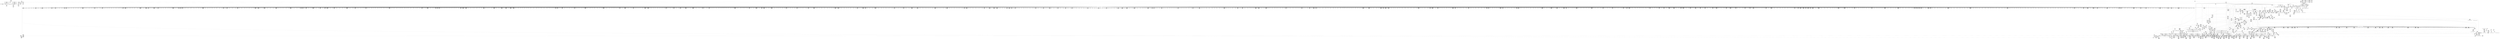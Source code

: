 digraph {
	CE0x520d980 [shape=record,shape=Mrecord,label="{CE0x520d980|272:_i8*,_:_CRE_405,406_}"]
	CE0x521a690 [shape=record,shape=Mrecord,label="{CE0x521a690|272:_i8*,_:_CRE_1210,1211_}"]
	"CONST[source:1(input),value:2(dynamic)][purpose:{object}][SrcIdx:12]"
	CE0x5266800 [shape=record,shape=Mrecord,label="{CE0x5266800|272:_i8*,_:_CRE_1626,1627_}"]
	CE0x5283f00 [shape=record,shape=Mrecord,label="{CE0x5283f00|may_create:u|security/selinux/hooks.c,1720|*SummSink*}"]
	CE0x519e720 [shape=record,shape=Mrecord,label="{CE0x519e720|may_create:lor.lhs.false|*SummSource*}"]
	CE0x51ec4c0 [shape=record,shape=Mrecord,label="{CE0x51ec4c0|VOIDTB_TE:_CE_223,224_}"]
	CE0x528ab10 [shape=record,shape=Mrecord,label="{CE0x528ab10|may_create:tmp39|security/selinux/hooks.c,1728}"]
	CE0x51e9c60 [shape=record,shape=Mrecord,label="{CE0x51e9c60|VOIDTB_TE:_CE_185,186_}"]
	CE0x5275840 [shape=record,shape=Mrecord,label="{CE0x5275840|28:_i32,_:_CRE_96,97_}"]
	CE0x528a9e0 [shape=record,shape=Mrecord,label="{CE0x528a9e0|may_create:tmp38|security/selinux/hooks.c,1728|*SummSink*}"]
	CE0x52481a0 [shape=record,shape=Mrecord,label="{CE0x52481a0|i64*_getelementptr_inbounds_(_2_x_i64_,_2_x_i64_*___llvm_gcov_ctr98,_i64_0,_i64_1)|*Constant*|*SummSource*}"]
	CE0x52b39c0 [shape=record,shape=Mrecord,label="{CE0x52b39c0|may_create:tmp55|security/selinux/hooks.c,1735|*SummSource*}"]
	CE0x51c5650 [shape=record,shape=Mrecord,label="{CE0x51c5650|40:_%struct.super_block*,_56:_i8*,_:_CRE_557,558_}"]
	CE0x51f6c80 [shape=record,shape=Mrecord,label="{CE0x51f6c80|40:_%struct.super_block*,_56:_i8*,_:_CRE_768,776_|*MultipleSource*|Function::may_create&Arg::dir::|Function::selinux_inode_create&Arg::dir::|security/selinux/hooks.c,1713}"]
	CE0x528b4a0 [shape=record,shape=Mrecord,label="{CE0x528b4a0|i32_5|*Constant*}"]
	CE0x5275fc0 [shape=record,shape=Mrecord,label="{CE0x5275fc0|28:_i32,_:_CRE_103,104_}"]
	CE0x51dd840 [shape=record,shape=Mrecord,label="{CE0x51dd840|GLOBAL:current_task|Global_var:current_task|*SummSink*}"]
	CE0x5269060 [shape=record,shape=Mrecord,label="{CE0x5269060|272:_i8*,_:_CRE_1664,1665_}"]
	CE0x5278db0 [shape=record,shape=Mrecord,label="{CE0x5278db0|avc_has_perm:auditdata|Function::avc_has_perm&Arg::auditdata::|*SummSource*}"]
	CE0x520a500 [shape=record,shape=Mrecord,label="{CE0x520a500|272:_i8*,_:_CRE_1345,1346_}"]
	CE0x51acd50 [shape=record,shape=Mrecord,label="{CE0x51acd50|COLLAPSED:_GCMRE___llvm_gcov_ctr217_internal_global_26_x_i64_zeroinitializer:_elem_0:default:}"]
	CE0x51f9530 [shape=record,shape=Mrecord,label="{CE0x51f9530|40:_%struct.super_block*,_56:_i8*,_:_CRE_875,876_}"]
	CE0x52a14f0 [shape=record,shape=Mrecord,label="{CE0x52a14f0|may_create:conv|security/selinux/hooks.c,1728|*SummSource*}"]
	CE0x5210ea0 [shape=record,shape=Mrecord,label="{CE0x5210ea0|272:_i8*,_:_CRE_455,456_}"]
	CE0x52808d0 [shape=record,shape=Mrecord,label="{CE0x52808d0|may_create:tmp28|security/selinux/hooks.c,1717|*SummSource*}"]
	CE0x529f1c0 [shape=record,shape=Mrecord,label="{CE0x529f1c0|VOIDTB_TE:_CE_92,93_}"]
	CE0x5278070 [shape=record,shape=Mrecord,label="{CE0x5278070|28:_i32,_:_CRE_192,196_|*MultipleSource*|*LoadInst*|security/selinux/hooks.c,1713|security/selinux/hooks.c,1713|security/selinux/hooks.c,1722}"]
	CE0x51f25b0 [shape=record,shape=Mrecord,label="{CE0x51f25b0|40:_%struct.super_block*,_56:_i8*,_:_CRE_598,599_}"]
	CE0x529dfb0 [shape=record,shape=Mrecord,label="{CE0x529dfb0|VOIDTB_TE:_CE_166,167_}"]
	CE0x51e75f0 [shape=record,shape=Mrecord,label="{CE0x51e75f0|may_create:tmp19|security/selinux/hooks.c,1706|*SummSource*}"]
	CE0x51b2200 [shape=record,shape=Mrecord,label="{CE0x51b2200|may_create:if.end30|*SummSink*}"]
	CE0x51d7ef0 [shape=record,shape=Mrecord,label="{CE0x51d7ef0|272:_i8*,_:_CRE_1316,1317_}"]
	CE0x51a9b60 [shape=record,shape=Mrecord,label="{CE0x51a9b60|40:_%struct.super_block*,_56:_i8*,_:_CRE_185,186_}"]
	CE0x5217870 [shape=record,shape=Mrecord,label="{CE0x5217870|272:_i8*,_:_CRE_614,615_}"]
	CE0x5209920 [shape=record,shape=Mrecord,label="{CE0x5209920|272:_i8*,_:_CRE_1305,1306_}"]
	CE0x52b6c80 [shape=record,shape=Mrecord,label="{CE0x52b6c80|i64*_getelementptr_inbounds_(_26_x_i64_,_26_x_i64_*___llvm_gcov_ctr217,_i64_0,_i64_20)|*Constant*|*SummSource*}"]
	CE0x51eeea0 [shape=record,shape=Mrecord,label="{CE0x51eeea0|GLOBAL:security_transition_sid|*Constant*}"]
	CE0x5215890 [shape=record,shape=Mrecord,label="{CE0x5215890|272:_i8*,_:_CRE_584,585_}"]
	CE0x51a7d90 [shape=record,shape=Mrecord,label="{CE0x51a7d90|may_create:call4|security/selinux/hooks.c,1706|*SummSink*}"]
	CE0x528c650 [shape=record,shape=Mrecord,label="{CE0x528c650|may_create:conv|security/selinux/hooks.c,1728}"]
	CE0x52b4600 [shape=record,shape=Mrecord,label="{CE0x52b4600|may_create:tobool28|security/selinux/hooks.c,1736|*SummSource*}"]
	CE0x51da460 [shape=record,shape=Mrecord,label="{CE0x51da460|40:_%struct.super_block*,_56:_i8*,_:_CRE_573,574_}"]
	CE0x526b830 [shape=record,shape=Mrecord,label="{CE0x526b830|272:_i8*,_:_CRE_1760,1764_|*MultipleSource*|*LoadInst*|security/selinux/hooks.c,1714|security/selinux/hooks.c,1714}"]
	CE0x51a0b60 [shape=record,shape=Mrecord,label="{CE0x51a0b60|40:_%struct.super_block*,_56:_i8*,_:_CRE_64,72_|*MultipleSource*|Function::may_create&Arg::dir::|Function::selinux_inode_create&Arg::dir::|security/selinux/hooks.c,1713}"]
	CE0x520b820 [shape=record,shape=Mrecord,label="{CE0x520b820|272:_i8*,_:_CRE_1363,1364_}"]
	CE0x5197820 [shape=record,shape=Mrecord,label="{CE0x5197820|may_create:tmp65|security/selinux/hooks.c,1739}"]
	CE0x52873c0 [shape=record,shape=Mrecord,label="{CE0x52873c0|i64*_getelementptr_inbounds_(_26_x_i64_,_26_x_i64_*___llvm_gcov_ctr217,_i64_0,_i64_12)|*Constant*}"]
	CE0x5216aa0 [shape=record,shape=Mrecord,label="{CE0x5216aa0|272:_i8*,_:_CRE_601,602_}"]
	CE0x51f1430 [shape=record,shape=Mrecord,label="{CE0x51f1430|40:_%struct.super_block*,_56:_i8*,_:_CRE_584,585_}"]
	CE0x51ff3b0 [shape=record,shape=Mrecord,label="{CE0x51ff3b0|40:_%struct.super_block*,_56:_i8*,_:_CRE_982,983_}"]
	CE0x5268070 [shape=record,shape=Mrecord,label="{CE0x5268070|272:_i8*,_:_CRE_1649,1650_}"]
	CE0x5212f60 [shape=record,shape=Mrecord,label="{CE0x5212f60|272:_i8*,_:_CRE_563,564_}"]
	"CONST[source:0(mediator),value:2(dynamic)][purpose:{object}][SnkIdx:5]"
	CE0x51c5420 [shape=record,shape=Mrecord,label="{CE0x51c5420|40:_%struct.super_block*,_56:_i8*,_:_CRE_555,556_}"]
	CE0x5201310 [shape=record,shape=Mrecord,label="{CE0x5201310|272:_i8*,_:_CRE_208,216_|*MultipleSource*|*LoadInst*|security/selinux/hooks.c,1714|security/selinux/hooks.c,1714}"]
	CE0x51f8900 [shape=record,shape=Mrecord,label="{CE0x51f8900|40:_%struct.super_block*,_56:_i8*,_:_CRE_866,867_}"]
	CE0x51e2a90 [shape=record,shape=Mrecord,label="{CE0x51e2a90|40:_%struct.super_block*,_56:_i8*,_:_CRE_16,24_|*MultipleSource*|Function::may_create&Arg::dir::|Function::selinux_inode_create&Arg::dir::|security/selinux/hooks.c,1713}"]
	CE0x5210950 [shape=record,shape=Mrecord,label="{CE0x5210950|272:_i8*,_:_CRE_450,451_}"]
	CE0x51d4550 [shape=record,shape=Mrecord,label="{CE0x51d4550|i32_10|*Constant*|*SummSink*}"]
	CE0x51f5c80 [shape=record,shape=Mrecord,label="{CE0x51f5c80|40:_%struct.super_block*,_56:_i8*,_:_CRE_704,712_|*MultipleSource*|Function::may_create&Arg::dir::|Function::selinux_inode_create&Arg::dir::|security/selinux/hooks.c,1713}"]
	CE0x51be1d0 [shape=record,shape=Mrecord,label="{CE0x51be1d0|40:_%struct.super_block*,_56:_i8*,_:_CRE_384,388_|*MultipleSource*|Function::may_create&Arg::dir::|Function::selinux_inode_create&Arg::dir::|security/selinux/hooks.c,1713}"]
	CE0x51c00d0 [shape=record,shape=Mrecord,label="{CE0x51c00d0|40:_%struct.super_block*,_56:_i8*,_:_CRE_475,476_}"]
	CE0x520ab60 [shape=record,shape=Mrecord,label="{CE0x520ab60|272:_i8*,_:_CRE_1351,1352_}"]
	CE0x51fd8b0 [shape=record,shape=Mrecord,label="{CE0x51fd8b0|40:_%struct.super_block*,_56:_i8*,_:_CRE_929,930_}"]
	CE0x5212480 [shape=record,shape=Mrecord,label="{CE0x5212480|272:_i8*,_:_CRE_528,536_|*MultipleSource*|*LoadInst*|security/selinux/hooks.c,1714|security/selinux/hooks.c,1714}"]
	CE0x529e3f0 [shape=record,shape=Mrecord,label="{CE0x529e3f0|VOIDTB_TE:_CE_170,171_}"]
	CE0x51f7dc0 [shape=record,shape=Mrecord,label="{CE0x51f7dc0|40:_%struct.super_block*,_56:_i8*,_:_CRE_840,848_|*MultipleSource*|Function::may_create&Arg::dir::|Function::selinux_inode_create&Arg::dir::|security/selinux/hooks.c,1713}"]
	CE0x52033b0 [shape=record,shape=Mrecord,label="{CE0x52033b0|272:_i8*,_:_CRE_352,360_|*MultipleSource*|*LoadInst*|security/selinux/hooks.c,1714|security/selinux/hooks.c,1714}"]
	CE0x526a9e0 [shape=record,shape=Mrecord,label="{CE0x526a9e0|272:_i8*,_:_CRE_1872,1873_}"]
	CE0x526bda0 [shape=record,shape=Mrecord,label="{CE0x526bda0|272:_i8*,_:_CRE_1784,1792_|*MultipleSource*|*LoadInst*|security/selinux/hooks.c,1714|security/selinux/hooks.c,1714}"]
	CE0x5273940 [shape=record,shape=Mrecord,label="{CE0x5273940|28:_i32,_:_CRE_65,66_}"]
	CE0x51d4f50 [shape=record,shape=Mrecord,label="{CE0x51d4f50|40:_%struct.super_block*,_56:_i8*,_:_CRE_141,142_}"]
	CE0x52b7c70 [shape=record,shape=Mrecord,label="{CE0x52b7c70|i64_21|*Constant*|*SummSource*}"]
	CE0x51d9980 [shape=record,shape=Mrecord,label="{CE0x51d9980|272:_i8*,_:_CRE_1341,1342_}"]
	CE0x51a2630 [shape=record,shape=Mrecord,label="{CE0x51a2630|i16_6|*Constant*}"]
	CE0x51f30f0 [shape=record,shape=Mrecord,label="{CE0x51f30f0|40:_%struct.super_block*,_56:_i8*,_:_CRE_607,608_}"]
	CE0x529c530 [shape=record,shape=Mrecord,label="{CE0x529c530|VOIDTB_TE:_CE_0,4_|*MultipleSource*|Function::may_create&Arg::dentry::|Function::selinux_inode_create&Arg::dentry::|security/selinux/hooks.c,1730}"]
	CE0x529c040 [shape=record,shape=Mrecord,label="{CE0x529c040|may_create:tmp42|security/selinux/hooks.c,1728}"]
	CE0x51f05f0 [shape=record,shape=Mrecord,label="{CE0x51f05f0|may_create:tmp49|security/selinux/hooks.c,1731|*SummSink*}"]
	CE0x520e0f0 [shape=record,shape=Mrecord,label="{CE0x520e0f0|272:_i8*,_:_CRE_412,413_}"]
	CE0x521a7f0 [shape=record,shape=Mrecord,label="{CE0x521a7f0|272:_i8*,_:_CRE_1212,1213_}"]
	CE0x51e9600 [shape=record,shape=Mrecord,label="{CE0x51e9600|VOIDTB_TE:_CE_179,180_}"]
	CE0x527c850 [shape=record,shape=Mrecord,label="{CE0x527c850|avc_has_perm:tsid|Function::avc_has_perm&Arg::tsid::|*SummSink*}"]
	CE0x52a0ab0 [shape=record,shape=Mrecord,label="{CE0x52a0ab0|VOIDTB_TE:_CE_72,80_|*MultipleSource*|Function::may_create&Arg::dentry::|Function::selinux_inode_create&Arg::dentry::|security/selinux/hooks.c,1730}"]
	CE0x5194cb0 [shape=record,shape=Mrecord,label="{CE0x5194cb0|40:_%struct.super_block*,_56:_i8*,_:_CRE_182,183_}"]
	CE0x526d360 [shape=record,shape=Mrecord,label="{CE0x526d360|272:_i8*,_:_CRE_1874,1875_}"]
	CE0x520a940 [shape=record,shape=Mrecord,label="{CE0x520a940|272:_i8*,_:_CRE_1349,1350_}"]
	CE0x51e9710 [shape=record,shape=Mrecord,label="{CE0x51e9710|VOIDTB_TE:_CE_180,181_}"]
	CE0x51c6670 [shape=record,shape=Mrecord,label="{CE0x51c6670|get_current:tmp2|*SummSource*}"]
	CE0x5202c70 [shape=record,shape=Mrecord,label="{CE0x5202c70|272:_i8*,_:_CRE_320,328_|*MultipleSource*|*LoadInst*|security/selinux/hooks.c,1714|security/selinux/hooks.c,1714}"]
	CE0x528b7b0 [shape=record,shape=Mrecord,label="{CE0x528b7b0|i32_5|*Constant*|*SummSource*}"]
	CE0x526da40 [shape=record,shape=Mrecord,label="{CE0x526da40|may_create:tmp25|security/selinux/hooks.c,1714}"]
	CE0x52de6b0 [shape=record,shape=Mrecord,label="{CE0x52de6b0|get_current:tmp}"]
	CE0x51f08d0 [shape=record,shape=Mrecord,label="{CE0x51f08d0|may_create:tmp50|security/selinux/hooks.c,1731|*SummSource*}"]
	CE0x51aa5e0 [shape=record,shape=Mrecord,label="{CE0x51aa5e0|40:_%struct.super_block*,_56:_i8*,_:_CRE_199,200_}"]
	CE0x51aa2e0 [shape=record,shape=Mrecord,label="{CE0x51aa2e0|40:_%struct.super_block*,_56:_i8*,_:_CRE_195,196_}"]
	CE0x5203010 [shape=record,shape=Mrecord,label="{CE0x5203010|272:_i8*,_:_CRE_336,344_|*MultipleSource*|*LoadInst*|security/selinux/hooks.c,1714|security/selinux/hooks.c,1714}"]
	CE0x51c0c00 [shape=record,shape=Mrecord,label="{CE0x51c0c00|28:_i32,_:_CRE_21,22_}"]
	CE0x5205450 [shape=record,shape=Mrecord,label="{CE0x5205450|272:_i8*,_:_CRE_1220,1221_}"]
	CE0x5274b40 [shape=record,shape=Mrecord,label="{CE0x5274b40|28:_i32,_:_CRE_83,84_}"]
	CE0x52772e0 [shape=record,shape=Mrecord,label="{CE0x52772e0|28:_i32,_:_CRE_128,136_|*MultipleSource*|*LoadInst*|security/selinux/hooks.c,1713|security/selinux/hooks.c,1713|security/selinux/hooks.c,1722}"]
	CE0x5205890 [shape=record,shape=Mrecord,label="{CE0x5205890|272:_i8*,_:_CRE_1224,1225_}"]
	CE0x52ca0e0 [shape=record,shape=Mrecord,label="{CE0x52ca0e0|_call_void_mcount()_#3|*SummSource*}"]
	CE0x51fcaf0 [shape=record,shape=Mrecord,label="{CE0x51fcaf0|40:_%struct.super_block*,_56:_i8*,_:_CRE_918,919_}"]
	CE0x5267c30 [shape=record,shape=Mrecord,label="{CE0x5267c30|272:_i8*,_:_CRE_1645,1646_}"]
	CE0x529f020 [shape=record,shape=Mrecord,label="{CE0x529f020|VOIDTB_TE:_CE_91,92_}"]
	CE0x5203af0 [shape=record,shape=Mrecord,label="{CE0x5203af0|272:_i8*,_:_CRE_384,388_|*MultipleSource*|*LoadInst*|security/selinux/hooks.c,1714|security/selinux/hooks.c,1714}"]
	CE0x52810e0 [shape=record,shape=Mrecord,label="{CE0x52810e0|may_create:type|security/selinux/hooks.c,1719|*SummSink*}"]
	CE0x51d7750 [shape=record,shape=Mrecord,label="{CE0x51d7750|40:_%struct.super_block*,_56:_i8*,_:_CRE_552,553_}"]
	CE0x51f3ff0 [shape=record,shape=Mrecord,label="{CE0x51f3ff0|40:_%struct.super_block*,_56:_i8*,_:_CRE_619,620_}"]
	CE0x52014e0 [shape=record,shape=Mrecord,label="{CE0x52014e0|272:_i8*,_:_CRE_216,224_|*MultipleSource*|*LoadInst*|security/selinux/hooks.c,1714|security/selinux/hooks.c,1714}"]
	CE0x5213290 [shape=record,shape=Mrecord,label="{CE0x5213290|may_create:tmp23|security/selinux/hooks.c,1713|*SummSource*}"]
	CE0x5289cb0 [shape=record,shape=Mrecord,label="{CE0x5289cb0|i64_14|*Constant*|*SummSource*}"]
	CE0x5280ae0 [shape=record,shape=Mrecord,label="{CE0x5280ae0|0:_i32,_:_SCMRE:_elem_0:default:}"]
	CE0x5271e80 [shape=record,shape=Mrecord,label="{CE0x5271e80|i64*_getelementptr_inbounds_(_26_x_i64_,_26_x_i64_*___llvm_gcov_ctr217,_i64_0,_i64_24)|*Constant*|*SummSource*}"]
	CE0x5194a70 [shape=record,shape=Mrecord,label="{CE0x5194a70|40:_%struct.super_block*,_56:_i8*,_:_CRE_179,180_}"]
	CE0x51abb60 [shape=record,shape=Mrecord,label="{CE0x51abb60|GLOBAL:may_create.__warned|Global_var:may_create.__warned|*SummSource*}"]
	CE0x526a270 [shape=record,shape=Mrecord,label="{CE0x526a270|272:_i8*,_:_CRE_1681,1682_}"]
	CE0x5265490 [shape=record,shape=Mrecord,label="{CE0x5265490|272:_i8*,_:_CRE_1584,1592_|*MultipleSource*|*LoadInst*|security/selinux/hooks.c,1714|security/selinux/hooks.c,1714}"]
	CE0x52660d0 [shape=record,shape=Mrecord,label="{CE0x52660d0|272:_i8*,_:_CRE_1619,1620_}"]
	CE0x51b1900 [shape=record,shape=Mrecord,label="{CE0x51b1900|40:_%struct.super_block*,_56:_i8*,_:_CRE_288,289_}"]
	CE0x51a0a60 [shape=record,shape=Mrecord,label="{CE0x51a0a60|40:_%struct.super_block*,_56:_i8*,_:_CRE_56,64_|*MultipleSource*|Function::may_create&Arg::dir::|Function::selinux_inode_create&Arg::dir::|security/selinux/hooks.c,1713}"]
	CE0x5281380 [shape=record,shape=Mrecord,label="{CE0x5281380|may_create:type|security/selinux/hooks.c,1719|*SummSource*}"]
	CE0x51f0b80 [shape=record,shape=Mrecord,label="{CE0x51f0b80|i64_17|*Constant*}"]
	CE0x5272190 [shape=record,shape=Mrecord,label="{CE0x5272190|may_create:tmp63|security/selinux/hooks.c,1739}"]
	CE0x51a9c20 [shape=record,shape=Mrecord,label="{CE0x51a9c20|40:_%struct.super_block*,_56:_i8*,_:_CRE_186,187_}"]
	CE0x5207a90 [shape=record,shape=Mrecord,label="{CE0x5207a90|272:_i8*,_:_CRE_1256,1257_}"]
	CE0x529f710 [shape=record,shape=Mrecord,label="{CE0x529f710|VOIDTB_TE:_CE_112,144_|*MultipleSource*|Function::may_create&Arg::dentry::|Function::selinux_inode_create&Arg::dentry::|security/selinux/hooks.c,1730}"]
	CE0x51dc520 [shape=record,shape=Mrecord,label="{CE0x51dc520|40:_%struct.super_block*,_56:_i8*,_:_CRE_256,257_}"]
	CE0x520b930 [shape=record,shape=Mrecord,label="{CE0x520b930|272:_i8*,_:_CRE_1364,1365_}"]
	CE0x51b2800 [shape=record,shape=Mrecord,label="{CE0x51b2800|may_create:land.lhs.true2|*SummSource*}"]
	CE0x5201140 [shape=record,shape=Mrecord,label="{CE0x5201140|272:_i8*,_:_CRE_200,204_|*MultipleSource*|*LoadInst*|security/selinux/hooks.c,1714|security/selinux/hooks.c,1714}"]
	CE0x51949b0 [shape=record,shape=Mrecord,label="{CE0x51949b0|40:_%struct.super_block*,_56:_i8*,_:_CRE_178,179_}"]
	CE0x520eca0 [shape=record,shape=Mrecord,label="{CE0x520eca0|272:_i8*,_:_CRE_423,424_}"]
	CE0x51ec7f0 [shape=record,shape=Mrecord,label="{CE0x51ec7f0|VOIDTB_TE:_CE_240,248_|*MultipleSource*|Function::may_create&Arg::dentry::|Function::selinux_inode_create&Arg::dentry::|security/selinux/hooks.c,1730}"]
	CE0x52a2050 [shape=record,shape=Mrecord,label="{CE0x52a2050|i64_15|*Constant*|*SummSource*}"]
	CE0x52b53c0 [shape=record,shape=Mrecord,label="{CE0x52b53c0|may_create:tmp51|security/selinux/hooks.c,1732}"]
	CE0x5194bf0 [shape=record,shape=Mrecord,label="{CE0x5194bf0|40:_%struct.super_block*,_56:_i8*,_:_CRE_181,182_}"]
	CE0x5216550 [shape=record,shape=Mrecord,label="{CE0x5216550|272:_i8*,_:_CRE_596,597_}"]
	CE0x52ca180 [shape=record,shape=Mrecord,label="{CE0x52ca180|_call_void_mcount()_#3|*SummSink*}"]
	CE0x521c300 [shape=record,shape=Mrecord,label="{CE0x521c300|272:_i8*,_:_CRE_112,120_|*MultipleSource*|*LoadInst*|security/selinux/hooks.c,1714|security/selinux/hooks.c,1714}"]
	CE0x52a1670 [shape=record,shape=Mrecord,label="{CE0x52a1670|may_create:conv|security/selinux/hooks.c,1728|*SummSink*}"]
	CE0x5206660 [shape=record,shape=Mrecord,label="{CE0x5206660|272:_i8*,_:_CRE_1237,1238_}"]
	CE0x51dbc20 [shape=record,shape=Mrecord,label="{CE0x51dbc20|40:_%struct.super_block*,_56:_i8*,_:_CRE_247,248_}"]
	CE0x5275040 [shape=record,shape=Mrecord,label="{CE0x5275040|28:_i32,_:_CRE_88,89_}"]
	CE0x5209790 [shape=record,shape=Mrecord,label="{CE0x5209790|272:_i8*,_:_CRE_1296,1300_|*MultipleSource*|*LoadInst*|security/selinux/hooks.c,1714|security/selinux/hooks.c,1714}"]
	CE0x52673b0 [shape=record,shape=Mrecord,label="{CE0x52673b0|272:_i8*,_:_CRE_1637,1638_}"]
	CE0x5209410 [shape=record,shape=Mrecord,label="{CE0x5209410|272:_i8*,_:_CRE_1304,1305_}"]
	CE0x51ea4e0 [shape=record,shape=Mrecord,label="{CE0x51ea4e0|VOIDTB_TE:_CE_193,194_}"]
	CE0x527ff90 [shape=record,shape=Mrecord,label="{CE0x527ff90|i32_3|*Constant*|*SummSource*}"]
	CE0x52686d0 [shape=record,shape=Mrecord,label="{CE0x52686d0|272:_i8*,_:_CRE_1655,1656_}"]
	CE0x51b6240 [shape=record,shape=Mrecord,label="{CE0x51b6240|may_create:tmp15|security/selinux/hooks.c,1706|*SummSource*}"]
	CE0x528a170 [shape=record,shape=Mrecord,label="{CE0x528a170|i64_14|*Constant*|*SummSink*}"]
	CE0x51976f0 [shape=record,shape=Mrecord,label="{CE0x51976f0|may_create:sid31|security/selinux/hooks.c,1739|*SummSink*}"]
	CE0x51bc920 [shape=record,shape=Mrecord,label="{CE0x51bc920|40:_%struct.super_block*,_56:_i8*,_:_CRE_307,308_}"]
	CE0x521ab50 [shape=record,shape=Mrecord,label="{CE0x521ab50|272:_i8*,_:_CRE_1214,1215_}"]
	CE0x5277640 [shape=record,shape=Mrecord,label="{CE0x5277640|28:_i32,_:_CRE_144,152_|*MultipleSource*|*LoadInst*|security/selinux/hooks.c,1713|security/selinux/hooks.c,1713|security/selinux/hooks.c,1722}"]
	CE0x52b5e00 [shape=record,shape=Mrecord,label="{CE0x52b5e00|may_create:tmp52|security/selinux/hooks.c,1732}"]
	CE0x529d2f0 [shape=record,shape=Mrecord,label="{CE0x529d2f0|VOIDTB_TE:_CE_154,155_}"]
	CE0x5206dd0 [shape=record,shape=Mrecord,label="{CE0x5206dd0|272:_i8*,_:_CRE_1244,1245_}"]
	CE0x52798d0 [shape=record,shape=Mrecord,label="{CE0x52798d0|i64_11|*Constant*}"]
	CE0x51ee050 [shape=record,shape=Mrecord,label="{CE0x51ee050|VOIDTB_TE:_CE_309,310_}"]
	CE0x51f8240 [shape=record,shape=Mrecord,label="{CE0x51f8240|40:_%struct.super_block*,_56:_i8*,_:_CRE_856,864_|*MultipleSource*|Function::may_create&Arg::dir::|Function::selinux_inode_create&Arg::dir::|security/selinux/hooks.c,1713}"]
	CE0x52683a0 [shape=record,shape=Mrecord,label="{CE0x52683a0|272:_i8*,_:_CRE_1652,1653_}"]
	CE0x51a0e60 [shape=record,shape=Mrecord,label="{CE0x51a0e60|40:_%struct.super_block*,_56:_i8*,_:_CRE_80,88_|*MultipleSource*|Function::may_create&Arg::dir::|Function::selinux_inode_create&Arg::dir::|security/selinux/hooks.c,1713}"]
	CE0x51e94f0 [shape=record,shape=Mrecord,label="{CE0x51e94f0|VOIDTB_TE:_CE_178,179_}"]
	CE0x52b2870 [shape=record,shape=Mrecord,label="{CE0x52b2870|may_create:tobool23|security/selinux/hooks.c,1731|*SummSource*}"]
	CE0x51a9e60 [shape=record,shape=Mrecord,label="{CE0x51a9e60|40:_%struct.super_block*,_56:_i8*,_:_CRE_189,190_}"]
	CE0x51d8aa0 [shape=record,shape=Mrecord,label="{CE0x51d8aa0|272:_i8*,_:_CRE_1327,1328_}"]
	CE0x51d43f0 [shape=record,shape=Mrecord,label="{CE0x51d43f0|i32_10|*Constant*|*SummSource*}"]
	CE0x5271160 [shape=record,shape=Mrecord,label="{CE0x5271160|may_create:tmp61|security/selinux/hooks.c,1737|*SummSink*}"]
	CE0x51d74d0 [shape=record,shape=Mrecord,label="{CE0x51d74d0|40:_%struct.super_block*,_56:_i8*,_:_CRE_544,552_|*MultipleSource*|Function::may_create&Arg::dir::|Function::selinux_inode_create&Arg::dir::|security/selinux/hooks.c,1713}"]
	CE0x51b1f40 [shape=record,shape=Mrecord,label="{CE0x51b1f40|40:_%struct.super_block*,_56:_i8*,_:_CRE_293,294_}"]
	CE0x51dcde0 [shape=record,shape=Mrecord,label="{CE0x51dcde0|40:_%struct.super_block*,_56:_i8*,_:_CRE_263,264_}"]
	CE0x520b2d0 [shape=record,shape=Mrecord,label="{CE0x520b2d0|272:_i8*,_:_CRE_1358,1359_}"]
	CE0x5275640 [shape=record,shape=Mrecord,label="{CE0x5275640|28:_i32,_:_CRE_94,95_}"]
	CE0x51906b0 [shape=record,shape=Mrecord,label="{CE0x51906b0|may_create:do.end|*SummSink*}"]
	CE0x52695b0 [shape=record,shape=Mrecord,label="{CE0x52695b0|272:_i8*,_:_CRE_1669,1670_}"]
	CE0x51b3f00 [shape=record,shape=Mrecord,label="{CE0x51b3f00|may_create:if.then|*SummSink*}"]
	CE0x52b78f0 [shape=record,shape=Mrecord,label="{CE0x52b78f0|i64_22|*Constant*|*SummSink*}"]
	CE0x51f55c0 [shape=record,shape=Mrecord,label="{CE0x51f55c0|40:_%struct.super_block*,_56:_i8*,_:_CRE_684,688_|*MultipleSource*|Function::may_create&Arg::dir::|Function::selinux_inode_create&Arg::dir::|security/selinux/hooks.c,1713}"]
	CE0x52842c0 [shape=record,shape=Mrecord,label="{CE0x52842c0|may_create:u|security/selinux/hooks.c,1720|*SummSource*}"]
	CE0x51d8440 [shape=record,shape=Mrecord,label="{CE0x51d8440|272:_i8*,_:_CRE_1321,1322_}"]
	CE0x521b690 [shape=record,shape=Mrecord,label="{CE0x521b690|272:_i8*,_:_CRE_56,64_|*MultipleSource*|*LoadInst*|security/selinux/hooks.c,1714|security/selinux/hooks.c,1714}"]
	CE0x521bf60 [shape=record,shape=Mrecord,label="{CE0x521bf60|272:_i8*,_:_CRE_96,104_|*MultipleSource*|*LoadInst*|security/selinux/hooks.c,1714|security/selinux/hooks.c,1714}"]
	CE0x520d870 [shape=record,shape=Mrecord,label="{CE0x520d870|272:_i8*,_:_CRE_404,405_}"]
	CE0x5273740 [shape=record,shape=Mrecord,label="{CE0x5273740|28:_i32,_:_CRE_63,64_}"]
	CE0x51bb360 [shape=record,shape=Mrecord,label="{CE0x51bb360|may_create:do.body}"]
	CE0x52de8c0 [shape=record,shape=Mrecord,label="{CE0x52de8c0|get_current:tmp|*SummSource*}"]
	CE0x51f1e30 [shape=record,shape=Mrecord,label="{CE0x51f1e30|40:_%struct.super_block*,_56:_i8*,_:_CRE_592,593_}"]
	CE0x521a120 [shape=record,shape=Mrecord,label="{CE0x521a120|272:_i8*,_:_CRE_880,896_|*MultipleSource*|*LoadInst*|security/selinux/hooks.c,1714|security/selinux/hooks.c,1714}"]
	CE0x520f960 [shape=record,shape=Mrecord,label="{CE0x520f960|272:_i8*,_:_CRE_435,436_}"]
	CE0x520fc90 [shape=record,shape=Mrecord,label="{CE0x520fc90|272:_i8*,_:_CRE_438,439_}"]
	CE0x5280fb0 [shape=record,shape=Mrecord,label="{CE0x5280fb0|may_create:type|security/selinux/hooks.c,1719}"]
	CE0x51ee950 [shape=record,shape=Mrecord,label="{CE0x51ee950|VOIDTB_TE:_CE_318,319_}"]
	CE0x52a06b0 [shape=record,shape=Mrecord,label="{CE0x52a06b0|VOIDTB_TE:_CE_56,64_|*MultipleSource*|Function::may_create&Arg::dentry::|Function::selinux_inode_create&Arg::dentry::|security/selinux/hooks.c,1730}"]
	CE0x51f8b80 [shape=record,shape=Mrecord,label="{CE0x51f8b80|40:_%struct.super_block*,_56:_i8*,_:_CRE_867,868_}"]
	CE0x520d130 [shape=record,shape=Mrecord,label="{CE0x520d130|may_create:i_sb|security/selinux/hooks.c,1714}"]
	CE0x520a3f0 [shape=record,shape=Mrecord,label="{CE0x520a3f0|272:_i8*,_:_CRE_1344,1345_}"]
	CE0x527b060 [shape=record,shape=Mrecord,label="{CE0x527b060|may_create:tmp33|security/selinux/hooks.c,1725}"]
	CE0x521aa40 [shape=record,shape=Mrecord,label="{CE0x521aa40|272:_i8*,_:_CRE_1213,1214_}"]
	CE0x52cd1a0 [shape=record,shape=Mrecord,label="{CE0x52cd1a0|may_create:call32|security/selinux/hooks.c,1739|*SummSource*}"]
	CE0x5209cf0 [shape=record,shape=Mrecord,label="{CE0x5209cf0|272:_i8*,_:_CRE_1307,1308_}"]
	CE0x52688f0 [shape=record,shape=Mrecord,label="{CE0x52688f0|272:_i8*,_:_CRE_1657,1658_}"]
	CE0x518fa80 [shape=record,shape=Mrecord,label="{CE0x518fa80|i64_0|*Constant*|*SummSink*}"]
	CE0x51ac630 [shape=record,shape=Mrecord,label="{CE0x51ac630|selinux_inode_create:dentry|Function::selinux_inode_create&Arg::dentry::|*SummSink*}"]
	CE0x5272330 [shape=record,shape=Mrecord,label="{CE0x5272330|may_create:tmp63|security/selinux/hooks.c,1739|*SummSource*}"]
	CE0x5217fe0 [shape=record,shape=Mrecord,label="{CE0x5217fe0|272:_i8*,_:_CRE_621,622_}"]
	CE0x529e2e0 [shape=record,shape=Mrecord,label="{CE0x529e2e0|VOIDTB_TE:_CE_169,170_}"]
	CE0x52a1be0 [shape=record,shape=Mrecord,label="{CE0x52a1be0|may_create:and|security/selinux/hooks.c,1728|*SummSink*}"]
	CE0x5265630 [shape=record,shape=Mrecord,label="{CE0x5265630|272:_i8*,_:_CRE_1592,1596_|*MultipleSource*|*LoadInst*|security/selinux/hooks.c,1714|security/selinux/hooks.c,1714}"]
	CE0x5267900 [shape=record,shape=Mrecord,label="{CE0x5267900|272:_i8*,_:_CRE_1642,1643_}"]
	CE0x5206aa0 [shape=record,shape=Mrecord,label="{CE0x5206aa0|272:_i8*,_:_CRE_1241,1242_}"]
	CE0x52101e0 [shape=record,shape=Mrecord,label="{CE0x52101e0|272:_i8*,_:_CRE_443,444_}"]
	CE0x52699f0 [shape=record,shape=Mrecord,label="{CE0x52699f0|272:_i8*,_:_CRE_1673,1674_}"]
	CE0x51ea920 [shape=record,shape=Mrecord,label="{CE0x51ea920|VOIDTB_TE:_CE_197,198_}"]
	CE0x5210730 [shape=record,shape=Mrecord,label="{CE0x5210730|272:_i8*,_:_CRE_448,449_}"]
	CE0x51fa7f0 [shape=record,shape=Mrecord,label="{CE0x51fa7f0|40:_%struct.super_block*,_56:_i8*,_:_CRE_890,891_}"]
	CE0x528a4d0 [shape=record,shape=Mrecord,label="{CE0x528a4d0|may_create:tmp37|security/selinux/hooks.c,1728|*SummSink*}"]
	CE0x51acbf0 [shape=record,shape=Mrecord,label="{CE0x51acbf0|i64*_getelementptr_inbounds_(_26_x_i64_,_26_x_i64_*___llvm_gcov_ctr217,_i64_0,_i64_0)|*Constant*|*SummSink*}"]
	CE0x520ae90 [shape=record,shape=Mrecord,label="{CE0x520ae90|272:_i8*,_:_CRE_1354,1355_}"]
	CE0x51b85b0 [shape=record,shape=Mrecord,label="{CE0x51b85b0|may_create:call|security/selinux/hooks.c,1706|*SummSource*}"]
	CE0x5248b20 [shape=record,shape=Mrecord,label="{CE0x5248b20|get_current:tmp3}"]
	CE0x5200f70 [shape=record,shape=Mrecord,label="{CE0x5200f70|272:_i8*,_:_CRE_192,200_|*MultipleSource*|*LoadInst*|security/selinux/hooks.c,1714|security/selinux/hooks.c,1714}"]
	CE0x51c06b0 [shape=record,shape=Mrecord,label="{CE0x51c06b0|28:_i32,_:_CRE_15,16_}"]
	CE0x51e9820 [shape=record,shape=Mrecord,label="{CE0x51e9820|VOIDTB_TE:_CE_181,182_}"]
	CE0x51e9f90 [shape=record,shape=Mrecord,label="{CE0x51e9f90|VOIDTB_TE:_CE_188,189_}"]
	CE0x51ea5f0 [shape=record,shape=Mrecord,label="{CE0x51ea5f0|VOIDTB_TE:_CE_194,195_}"]
	CE0x5215560 [shape=record,shape=Mrecord,label="{CE0x5215560|272:_i8*,_:_CRE_581,582_}"]
	CE0x51f01f0 [shape=record,shape=Mrecord,label="{CE0x51f01f0|may_create:tmp49|security/selinux/hooks.c,1731}"]
	CE0x520a2e0 [shape=record,shape=Mrecord,label="{CE0x520a2e0|272:_i8*,_:_CRE_1343,1344_}"]
	CE0x527cba0 [shape=record,shape=Mrecord,label="{CE0x527cba0|i16_7|*Constant*|*SummSource*}"]
	CE0x5289aa0 [shape=record,shape=Mrecord,label="{CE0x5289aa0|may_create:tmp38|security/selinux/hooks.c,1728}"]
	CE0x527c9c0 [shape=record,shape=Mrecord,label="{CE0x527c9c0|i16_7|*Constant*}"]
	CE0x518f9c0 [shape=record,shape=Mrecord,label="{CE0x518f9c0|i64_0|*Constant*|*SummSource*}"]
	CE0x51c1100 [shape=record,shape=Mrecord,label="{CE0x51c1100|28:_i32,_:_CRE_32,34_|*MultipleSource*|*LoadInst*|security/selinux/hooks.c,1713|security/selinux/hooks.c,1713|security/selinux/hooks.c,1722}"]
	CE0x51f11b0 [shape=record,shape=Mrecord,label="{CE0x51f11b0|40:_%struct.super_block*,_56:_i8*,_:_CRE_582,583_}"]
	CE0x529bf30 [shape=record,shape=Mrecord,label="{CE0x529bf30|i64_16|*Constant*|*SummSource*}"]
	CE0x5285a70 [shape=record,shape=Mrecord,label="{CE0x5285a70|may_create:sid13|security/selinux/hooks.c,1722|*SummSink*}"]
	CE0x51ec080 [shape=record,shape=Mrecord,label="{CE0x51ec080|VOIDTB_TE:_CE_219,220_}"]
	CE0x5276620 [shape=record,shape=Mrecord,label="{CE0x5276620|28:_i32,_:_CRE_109,110_}"]
	CE0x51fa570 [shape=record,shape=Mrecord,label="{CE0x51fa570|40:_%struct.super_block*,_56:_i8*,_:_CRE_888,889_}"]
	CE0x519fa70 [shape=record,shape=Mrecord,label="{CE0x519fa70|i32_0|*Constant*|*SummSink*}"]
	CE0x51fc0f0 [shape=record,shape=Mrecord,label="{CE0x51fc0f0|40:_%struct.super_block*,_56:_i8*,_:_CRE_910,911_}"]
	CE0x5194830 [shape=record,shape=Mrecord,label="{CE0x5194830|40:_%struct.super_block*,_56:_i8*,_:_CRE_176,177_}"]
	CE0x5218750 [shape=record,shape=Mrecord,label="{CE0x5218750|272:_i8*,_:_CRE_628,629_}"]
	CE0x51b0140 [shape=record,shape=Mrecord,label="{CE0x51b0140|40:_%struct.super_block*,_56:_i8*,_:_CRE_269,270_}"]
	CE0x5195460 [shape=record,shape=Mrecord,label="{CE0x5195460|GLOBAL:lockdep_rcu_suspicious|*Constant*|*SummSink*}"]
	CE0x5193e70 [shape=record,shape=Mrecord,label="{CE0x5193e70|40:_%struct.super_block*,_56:_i8*,_:_CRE_163,164_}"]
	CE0x526d710 [shape=record,shape=Mrecord,label="{CE0x526d710|272:_i8*,_:_CRE_1877,1878_}"]
	CE0x52731f0 [shape=record,shape=Mrecord,label="{CE0x52731f0|may_create:sid31|security/selinux/hooks.c,1739}"]
	CE0x51aae20 [shape=record,shape=Mrecord,label="{CE0x51aae20|40:_%struct.super_block*,_56:_i8*,_:_CRE_216,224_|*MultipleSource*|Function::may_create&Arg::dir::|Function::selinux_inode_create&Arg::dir::|security/selinux/hooks.c,1713}"]
	CE0x5199d80 [shape=record,shape=Mrecord,label="{CE0x5199d80|i64*_getelementptr_inbounds_(_26_x_i64_,_26_x_i64_*___llvm_gcov_ctr217,_i64_0,_i64_6)|*Constant*|*SummSource*}"]
	CE0x5207ba0 [shape=record,shape=Mrecord,label="{CE0x5207ba0|272:_i8*,_:_CRE_1257,1258_}"]
	CE0x52b6f10 [shape=record,shape=Mrecord,label="{CE0x52b6f10|may_create:tmp54|security/selinux/hooks.c,1733}"]
	CE0x520b4f0 [shape=record,shape=Mrecord,label="{CE0x520b4f0|272:_i8*,_:_CRE_1360,1361_}"]
	CE0x5265f40 [shape=record,shape=Mrecord,label="{CE0x5265f40|272:_i8*,_:_CRE_1618,1619_}"]
	CE0x51aaa60 [shape=record,shape=Mrecord,label="{CE0x51aaa60|40:_%struct.super_block*,_56:_i8*,_:_CRE_205,206_}"]
	CE0x51b2f10 [shape=record,shape=Mrecord,label="{CE0x51b2f10|may_create:tmp9|security/selinux/hooks.c,1706|*SummSink*}"]
	CE0x51f3c30 [shape=record,shape=Mrecord,label="{CE0x51f3c30|40:_%struct.super_block*,_56:_i8*,_:_CRE_616,617_}"]
	CE0x526ba00 [shape=record,shape=Mrecord,label="{CE0x526ba00|272:_i8*,_:_CRE_1768,1776_|*MultipleSource*|*LoadInst*|security/selinux/hooks.c,1714|security/selinux/hooks.c,1714}"]
	CE0x51b1400 [shape=record,shape=Mrecord,label="{CE0x51b1400|40:_%struct.super_block*,_56:_i8*,_:_CRE_284,285_}"]
	CE0x526cfc0 [shape=record,shape=Mrecord,label="{CE0x526cfc0|272:_i8*,_:_CRE_1864,1872_|*MultipleSource*|*LoadInst*|security/selinux/hooks.c,1714|security/selinux/hooks.c,1714}"]
	CE0x5190a50 [shape=record,shape=Mrecord,label="{CE0x5190a50|may_create:if.then20}"]
	CE0x51b0c80 [shape=record,shape=Mrecord,label="{CE0x51b0c80|40:_%struct.super_block*,_56:_i8*,_:_CRE_278,279_}"]
	CE0x5279d60 [shape=record,shape=Mrecord,label="{CE0x5279d60|i64_10|*Constant*|*SummSource*}"]
	CE0x5202190 [shape=record,shape=Mrecord,label="{CE0x5202190|272:_i8*,_:_CRE_272,280_|*MultipleSource*|*LoadInst*|security/selinux/hooks.c,1714|security/selinux/hooks.c,1714}"]
	CE0x520d200 [shape=record,shape=Mrecord,label="{CE0x520d200|may_create:i_sb|security/selinux/hooks.c,1714|*SummSource*}"]
	CE0x527fa90 [shape=record,shape=Mrecord,label="{CE0x527fa90|may_create:tmp27|security/selinux/hooks.c,1716|*SummSink*}"]
	CE0x5193ab0 [shape=record,shape=Mrecord,label="{CE0x5193ab0|40:_%struct.super_block*,_56:_i8*,_:_CRE_158,159_}"]
	CE0x526a6b0 [shape=record,shape=Mrecord,label="{CE0x526a6b0|272:_i8*,_:_CRE_1685,1686_}"]
	CE0x51eff40 [shape=record,shape=Mrecord,label="{CE0x51eff40|may_create:tmp48|security/selinux/hooks.c,1731|*SummSource*}"]
	CE0x51d8880 [shape=record,shape=Mrecord,label="{CE0x51d8880|272:_i8*,_:_CRE_1325,1326_}"]
	CE0x51ac400 [shape=record,shape=Mrecord,label="{CE0x51ac400|selinux_inode_create:tmp1|*SummSource*}"]
	CE0x529ebe0 [shape=record,shape=Mrecord,label="{CE0x529ebe0|may_create:d_name|security/selinux/hooks.c,1730}"]
	CE0x5270ce0 [shape=record,shape=Mrecord,label="{CE0x5270ce0|may_create:tmp61|security/selinux/hooks.c,1737|*SummSource*}"]
	CE0x5214ac0 [shape=record,shape=Mrecord,label="{CE0x5214ac0|272:_i8*,_:_CRE_571,572_}"]
	CE0x51ff630 [shape=record,shape=Mrecord,label="{CE0x51ff630|40:_%struct.super_block*,_56:_i8*,_:_CRE_984,988_|*MultipleSource*|Function::may_create&Arg::dir::|Function::selinux_inode_create&Arg::dir::|security/selinux/hooks.c,1713}"]
	CE0x51bd7b0 [shape=record,shape=Mrecord,label="{CE0x51bd7b0|40:_%struct.super_block*,_56:_i8*,_:_CRE_352,360_|*MultipleSource*|Function::may_create&Arg::dir::|Function::selinux_inode_create&Arg::dir::|security/selinux/hooks.c,1713}"]
	CE0x51f9df0 [shape=record,shape=Mrecord,label="{CE0x51f9df0|40:_%struct.super_block*,_56:_i8*,_:_CRE_882,883_}"]
	CE0x5210d90 [shape=record,shape=Mrecord,label="{CE0x5210d90|272:_i8*,_:_CRE_454,455_}"]
	CE0x529d1e0 [shape=record,shape=Mrecord,label="{CE0x529d1e0|VOIDTB_TE:_CE_153,154_}"]
	"CONST[source:0(mediator),value:2(dynamic)][purpose:{subject}][SnkIdx:4]"
	CE0x51a61a0 [shape=record,shape=Mrecord,label="{CE0x51a61a0|may_create:tmp8|security/selinux/hooks.c,1706|*SummSource*}"]
	CE0x51d6750 [shape=record,shape=Mrecord,label="{CE0x51d6750|40:_%struct.super_block*,_56:_i8*,_:_CRE_508,512_|*MultipleSource*|Function::may_create&Arg::dir::|Function::selinux_inode_create&Arg::dir::|security/selinux/hooks.c,1713}"]
	CE0x51ac360 [shape=record,shape=Mrecord,label="{CE0x51ac360|selinux_inode_create:tmp1}"]
	CE0x51a05a0 [shape=record,shape=Mrecord,label="{CE0x51a05a0|selinux_inode_create:dentry|Function::selinux_inode_create&Arg::dentry::}"]
	CE0x51b7750 [shape=record,shape=Mrecord,label="{CE0x51b7750|_call_void_mcount()_#3|*SummSink*}"]
	CE0x5279b50 [shape=record,shape=Mrecord,label="{CE0x5279b50|may_create:tmp31|security/selinux/hooks.c,1725}"]
	CE0x5190cb0 [shape=record,shape=Mrecord,label="{CE0x5190cb0|i8*_getelementptr_inbounds_(_45_x_i8_,_45_x_i8_*_.str12,_i32_0,_i32_0)|*Constant*}"]
	CE0x51c1d30 [shape=record,shape=Mrecord,label="{CE0x51c1d30|28:_i32,_:_CRE_53,54_}"]
	CE0x527aa00 [shape=record,shape=Mrecord,label="{CE0x527aa00|may_create:tmp31|security/selinux/hooks.c,1725|*SummSink*}"]
	CE0x5266d50 [shape=record,shape=Mrecord,label="{CE0x5266d50|272:_i8*,_:_CRE_1631,1632_}"]
	CE0x51fd270 [shape=record,shape=Mrecord,label="{CE0x51fd270|40:_%struct.super_block*,_56:_i8*,_:_CRE_924,925_}"]
	CE0x5205ef0 [shape=record,shape=Mrecord,label="{CE0x5205ef0|272:_i8*,_:_CRE_1230,1231_}"]
	CE0x529dc80 [shape=record,shape=Mrecord,label="{CE0x529dc80|VOIDTB_TE:_CE_163,164_}"]
	CE0x51b47b0 [shape=record,shape=Mrecord,label="{CE0x51b47b0|may_create:bb|*SummSource*}"]
	CE0x51eae70 [shape=record,shape=Mrecord,label="{CE0x51eae70|VOIDTB_TE:_CE_202,203_}"]
	CE0x520e640 [shape=record,shape=Mrecord,label="{CE0x520e640|272:_i8*,_:_CRE_417,418_}"]
	CE0x5208640 [shape=record,shape=Mrecord,label="{CE0x5208640|272:_i8*,_:_CRE_1267,1268_}"]
	CE0x51dbb60 [shape=record,shape=Mrecord,label="{CE0x51dbb60|40:_%struct.super_block*,_56:_i8*,_:_CRE_246,247_}"]
	CE0x51abcc0 [shape=record,shape=Mrecord,label="{CE0x51abcc0|GLOBAL:may_create.__warned|Global_var:may_create.__warned|*SummSink*}"]
	CE0x520b3e0 [shape=record,shape=Mrecord,label="{CE0x520b3e0|272:_i8*,_:_CRE_1359,1360_}"]
	CE0x520bf90 [shape=record,shape=Mrecord,label="{CE0x520bf90|272:_i8*,_:_CRE_1370,1371_}"]
	CE0x529aac0 [shape=record,shape=Mrecord,label="{CE0x529aac0|may_create:sid21|security/selinux/hooks.c,1729|*SummSource*}"]
	CE0x51c6600 [shape=record,shape=Mrecord,label="{CE0x51c6600|get_current:tmp2}"]
	CE0x5209630 [shape=record,shape=Mrecord,label="{CE0x5209630|272:_i8*,_:_CRE_1288,1296_|*MultipleSource*|*LoadInst*|security/selinux/hooks.c,1714|security/selinux/hooks.c,1714}"]
	CE0x5269280 [shape=record,shape=Mrecord,label="{CE0x5269280|272:_i8*,_:_CRE_1666,1667_}"]
	CE0x5192110 [shape=record,shape=Mrecord,label="{CE0x5192110|may_create:if.then16|*SummSource*}"]
	CE0x518c650 [shape=record,shape=Mrecord,label="{CE0x518c650|selinux_inode_create:entry}"]
	CE0x51c5790 [shape=record,shape=Mrecord,label="{CE0x51c5790|40:_%struct.super_block*,_56:_i8*,_:_CRE_558,559_}"]
	CE0x51f9170 [shape=record,shape=Mrecord,label="{CE0x51f9170|40:_%struct.super_block*,_56:_i8*,_:_CRE_872,873_}"]
	CE0x5217540 [shape=record,shape=Mrecord,label="{CE0x5217540|272:_i8*,_:_CRE_611,612_}"]
	CE0x5208ca0 [shape=record,shape=Mrecord,label="{CE0x5208ca0|272:_i8*,_:_CRE_1273,1274_}"]
	CE0x651cec0 [shape=record,shape=Mrecord,label="{CE0x651cec0|selinux_inode_create:tmp3}"]
	CE0x5213980 [shape=record,shape=Mrecord,label="{CE0x5213980|i32_8|*Constant*|*SummSink*}"]
	CE0x5218b90 [shape=record,shape=Mrecord,label="{CE0x5218b90|272:_i8*,_:_CRE_1208,1209_}"]
	CE0x51c1fa0 [shape=record,shape=Mrecord,label="{CE0x51c1fa0|28:_i32,_:_CRE_56,57_}"]
	CE0x5190d20 [shape=record,shape=Mrecord,label="{CE0x5190d20|i8*_getelementptr_inbounds_(_45_x_i8_,_45_x_i8_*_.str12,_i32_0,_i32_0)|*Constant*|*SummSource*}"]
	CE0x526e320 [shape=record,shape=Mrecord,label="{CE0x526e320|272:_i8*,_:_CRE_1928,2056_|*MultipleSource*|*LoadInst*|security/selinux/hooks.c,1714|security/selinux/hooks.c,1714}"]
	CE0x520e750 [shape=record,shape=Mrecord,label="{CE0x520e750|272:_i8*,_:_CRE_418,419_}"]
	CE0x519a070 [shape=record,shape=Mrecord,label="{CE0x519a070|may_create:tmp13|security/selinux/hooks.c,1706}"]
	CE0x51c0590 [shape=record,shape=Mrecord,label="{CE0x51c0590|28:_i32,_:_CRE_13,14_}"]
	CE0x51d5d00 [shape=record,shape=Mrecord,label="{CE0x51d5d00|40:_%struct.super_block*,_56:_i8*,_:_CRE_485,486_}"]
	"CONST[source:0(mediator),value:2(dynamic)][purpose:{object}][SnkIdx:6]"
	CE0x518ae20 [shape=record,shape=Mrecord,label="{CE0x518ae20|may_create:tmp7|security/selinux/hooks.c,1706|*SummSink*}"]
	CE0x5218db0 [shape=record,shape=Mrecord,label="{CE0x5218db0|272:_i8*,_:_CRE_640,648_|*MultipleSource*|*LoadInst*|security/selinux/hooks.c,1714|security/selinux/hooks.c,1714}"]
	CE0x51ba0c0 [shape=record,shape=Mrecord,label="{CE0x51ba0c0|may_create:return|*SummSource*}"]
	CE0x529d840 [shape=record,shape=Mrecord,label="{CE0x529d840|VOIDTB_TE:_CE_159,160_}"]
	CE0x5205120 [shape=record,shape=Mrecord,label="{CE0x5205120|272:_i8*,_:_CRE_1217,1218_}"]
	CE0x51f5ec0 [shape=record,shape=Mrecord,label="{CE0x51f5ec0|40:_%struct.super_block*,_56:_i8*,_:_CRE_712,728_|*MultipleSource*|Function::may_create&Arg::dir::|Function::selinux_inode_create&Arg::dir::|security/selinux/hooks.c,1713}"]
	CE0x526c880 [shape=record,shape=Mrecord,label="{CE0x526c880|272:_i8*,_:_CRE_1832,1840_|*MultipleSource*|*LoadInst*|security/selinux/hooks.c,1714|security/selinux/hooks.c,1714}"]
	CE0x52a00b0 [shape=record,shape=Mrecord,label="{CE0x52a00b0|VOIDTB_TE:_CE_148,149_}"]
	CE0x5275a40 [shape=record,shape=Mrecord,label="{CE0x5275a40|28:_i32,_:_CRE_98,99_}"]
	CE0x51fcc30 [shape=record,shape=Mrecord,label="{CE0x51fcc30|40:_%struct.super_block*,_56:_i8*,_:_CRE_919,920_}"]
	CE0x526fc90 [shape=record,shape=Mrecord,label="{CE0x526fc90|may_create:tmp59|security/selinux/hooks.c,1736|*SummSource*}"]
	CE0x51d5e40 [shape=record,shape=Mrecord,label="{CE0x51d5e40|40:_%struct.super_block*,_56:_i8*,_:_CRE_486,487_}"]
	CE0x51f1bb0 [shape=record,shape=Mrecord,label="{CE0x51f1bb0|40:_%struct.super_block*,_56:_i8*,_:_CRE_590,591_}"]
	CE0x51d8330 [shape=record,shape=Mrecord,label="{CE0x51d8330|272:_i8*,_:_CRE_1320,1321_}"]
	CE0x52cd400 [shape=record,shape=Mrecord,label="{CE0x52cd400|i16_5|*Constant*}"]
	CE0x51f2330 [shape=record,shape=Mrecord,label="{CE0x51f2330|40:_%struct.super_block*,_56:_i8*,_:_CRE_596,597_}"]
	CE0x51a9a50 [shape=record,shape=Mrecord,label="{CE0x51a9a50|40:_%struct.super_block*,_56:_i8*,_:_CRE_184,185_}"]
	CE0x51c0740 [shape=record,shape=Mrecord,label="{CE0x51c0740|28:_i32,_:_CRE_16,17_}"]
	CE0x51da1e0 [shape=record,shape=Mrecord,label="{CE0x51da1e0|40:_%struct.super_block*,_56:_i8*,_:_CRE_571,572_}"]
	CE0x67f8090 [shape=record,shape=Mrecord,label="{CE0x67f8090|i64*_getelementptr_inbounds_(_2_x_i64_,_2_x_i64_*___llvm_gcov_ctr216,_i64_0,_i64_1)|*Constant*|*SummSink*}"]
	CE0x51fb6f0 [shape=record,shape=Mrecord,label="{CE0x51fb6f0|40:_%struct.super_block*,_56:_i8*,_:_CRE_902,903_}"]
	CE0x5196a50 [shape=record,shape=Mrecord,label="{CE0x5196a50|_ret_%struct.task_struct*_%tmp4,_!dbg_!27714|./arch/x86/include/asm/current.h,14|*SummSource*}"]
	CE0x519ed10 [shape=record,shape=Mrecord,label="{CE0x519ed10|may_create:tclass|Function::may_create&Arg::tclass::|*SummSink*}"]
	CE0x527b390 [shape=record,shape=Mrecord,label="{CE0x527b390|may_create:tmp33|security/selinux/hooks.c,1725|*SummSink*}"]
	CE0x5278670 [shape=record,shape=Mrecord,label="{CE0x5278670|may_create:tmp29|security/selinux/hooks.c,1722|*SummSource*}"]
	CE0x51c6810 [shape=record,shape=Mrecord,label="{CE0x51c6810|GLOBAL:__llvm_gcov_ctr217|Global_var:__llvm_gcov_ctr217|*SummSource*}"]
	CE0x5208420 [shape=record,shape=Mrecord,label="{CE0x5208420|272:_i8*,_:_CRE_1265,1266_}"]
	CE0x51ad7b0 [shape=record,shape=Mrecord,label="{CE0x51ad7b0|may_create:tmp1|*SummSink*}"]
	CE0x5276510 [shape=record,shape=Mrecord,label="{CE0x5276510|28:_i32,_:_CRE_108,109_}"]
	CE0x51d8110 [shape=record,shape=Mrecord,label="{CE0x51d8110|272:_i8*,_:_CRE_1318,1319_}"]
	CE0x5208db0 [shape=record,shape=Mrecord,label="{CE0x5208db0|272:_i8*,_:_CRE_1274,1275_}"]
	CE0x520e860 [shape=record,shape=Mrecord,label="{CE0x520e860|272:_i8*,_:_CRE_419,420_}"]
	CE0x51d9430 [shape=record,shape=Mrecord,label="{CE0x51d9430|272:_i8*,_:_CRE_1336,1337_}"]
	CE0x5209fe0 [shape=record,shape=Mrecord,label="{CE0x5209fe0|272:_i8*,_:_CRE_1310,1311_}"]
	CE0x51b0f00 [shape=record,shape=Mrecord,label="{CE0x51b0f00|40:_%struct.super_block*,_56:_i8*,_:_CRE_280,281_}"]
	CE0x52762f0 [shape=record,shape=Mrecord,label="{CE0x52762f0|28:_i32,_:_CRE_106,107_}"]
	CE0x518fc80 [shape=record,shape=Mrecord,label="{CE0x518fc80|may_create:tmp5|security/selinux/hooks.c,1706}"]
	CE0x52b7df0 [shape=record,shape=Mrecord,label="{CE0x52b7df0|may_create:tmp56|security/selinux/hooks.c,1736}"]
	CE0x5268e40 [shape=record,shape=Mrecord,label="{CE0x5268e40|272:_i8*,_:_CRE_1662,1663_}"]
	CE0x5269390 [shape=record,shape=Mrecord,label="{CE0x5269390|272:_i8*,_:_CRE_1667,1668_}"]
	CE0x51de150 [shape=record,shape=Mrecord,label="{CE0x51de150|_call_void_lockdep_rcu_suspicious(i8*_getelementptr_inbounds_(_25_x_i8_,_25_x_i8_*_.str3,_i32_0,_i32_0),_i32_1706,_i8*_getelementptr_inbounds_(_45_x_i8_,_45_x_i8_*_.str12,_i32_0,_i32_0))_#10,_!dbg_!27731|security/selinux/hooks.c,1706|*SummSource*}"]
	CE0x51b7440 [shape=record,shape=Mrecord,label="{CE0x51b7440|_call_void_mcount()_#3}"]
	CE0x5197140 [shape=record,shape=Mrecord,label="{CE0x5197140|may_create:tmp2}"]
	CE0x5286a80 [shape=record,shape=Mrecord,label="{CE0x5286a80|may_create:sid11|security/selinux/hooks.c,1716}"]
	CE0x51d6bd0 [shape=record,shape=Mrecord,label="{CE0x51d6bd0|40:_%struct.super_block*,_56:_i8*,_:_CRE_520,528_|*MultipleSource*|Function::may_create&Arg::dir::|Function::selinux_inode_create&Arg::dir::|security/selinux/hooks.c,1713}"]
	CE0x51fa1b0 [shape=record,shape=Mrecord,label="{CE0x51fa1b0|40:_%struct.super_block*,_56:_i8*,_:_CRE_885,886_}"]
	CE0x527adb0 [shape=record,shape=Mrecord,label="{CE0x527adb0|may_create:tmp32|security/selinux/hooks.c,1725|*SummSource*}"]
	CE0x51a0d60 [shape=record,shape=Mrecord,label="{CE0x51a0d60|40:_%struct.super_block*,_56:_i8*,_:_CRE_76,80_|*MultipleSource*|Function::may_create&Arg::dir::|Function::selinux_inode_create&Arg::dir::|security/selinux/hooks.c,1713}"]
	CE0x5216dd0 [shape=record,shape=Mrecord,label="{CE0x5216dd0|272:_i8*,_:_CRE_604,605_}"]
	CE0x5194170 [shape=record,shape=Mrecord,label="{CE0x5194170|40:_%struct.super_block*,_56:_i8*,_:_CRE_167,168_}"]
	CE0x51e9a40 [shape=record,shape=Mrecord,label="{CE0x51e9a40|VOIDTB_TE:_CE_183,184_}"]
	CE0x51b8650 [shape=record,shape=Mrecord,label="{CE0x51b8650|may_create:call|security/selinux/hooks.c,1706|*SummSink*}"]
	CE0x52b7340 [shape=record,shape=Mrecord,label="{CE0x52b7340|i64_17|*Constant*|*SummSource*}"]
	CE0x51bca60 [shape=record,shape=Mrecord,label="{CE0x51bca60|40:_%struct.super_block*,_56:_i8*,_:_CRE_308,309_}"]
	CE0x5215010 [shape=record,shape=Mrecord,label="{CE0x5215010|272:_i8*,_:_CRE_576,577_}"]
	CE0x51f7540 [shape=record,shape=Mrecord,label="{CE0x51f7540|40:_%struct.super_block*,_56:_i8*,_:_CRE_808,816_|*MultipleSource*|Function::may_create&Arg::dir::|Function::selinux_inode_create&Arg::dir::|security/selinux/hooks.c,1713}"]
	CE0x526ddc0 [shape=record,shape=Mrecord,label="{CE0x526ddc0|272:_i8*,_:_CRE_1896,1904_|*MultipleSource*|*LoadInst*|security/selinux/hooks.c,1714|security/selinux/hooks.c,1714}"]
	CE0x51e2b90 [shape=record,shape=Mrecord,label="{CE0x51e2b90|40:_%struct.super_block*,_56:_i8*,_:_CRE_24,32_|*MultipleSource*|Function::may_create&Arg::dir::|Function::selinux_inode_create&Arg::dir::|security/selinux/hooks.c,1713}"]
	CE0x51f4770 [shape=record,shape=Mrecord,label="{CE0x51f4770|40:_%struct.super_block*,_56:_i8*,_:_CRE_632,640_|*MultipleSource*|Function::may_create&Arg::dir::|Function::selinux_inode_create&Arg::dir::|security/selinux/hooks.c,1713}"]
	CE0x5194d70 [shape=record,shape=Mrecord,label="{CE0x5194d70|40:_%struct.super_block*,_56:_i8*,_:_CRE_183,184_}"]
	CE0x519e140 [shape=record,shape=Mrecord,label="{CE0x519e140|i64*_getelementptr_inbounds_(_2_x_i64_,_2_x_i64_*___llvm_gcov_ctr216,_i64_0,_i64_0)|*Constant*|*SummSink*}"]
	CE0x5275240 [shape=record,shape=Mrecord,label="{CE0x5275240|28:_i32,_:_CRE_90,91_}"]
	"CONST[source:1(input),value:2(dynamic)][purpose:{object}][SrcIdx:11]"
	CE0x51ead60 [shape=record,shape=Mrecord,label="{CE0x51ead60|VOIDTB_TE:_CE_201,202_}"]
	CE0x51d9870 [shape=record,shape=Mrecord,label="{CE0x51d9870|272:_i8*,_:_CRE_1340,1341_}"]
	CE0x527c520 [shape=record,shape=Mrecord,label="{CE0x527c520|avc_has_perm:tsid|Function::avc_has_perm&Arg::tsid::}"]
	CE0x51d4cb0 [shape=record,shape=Mrecord,label="{CE0x51d4cb0|40:_%struct.super_block*,_56:_i8*,_:_CRE_138,139_}"]
	CE0x5205ab0 [shape=record,shape=Mrecord,label="{CE0x5205ab0|272:_i8*,_:_CRE_1226,1227_}"]
	CE0x51aa8e0 [shape=record,shape=Mrecord,label="{CE0x51aa8e0|40:_%struct.super_block*,_56:_i8*,_:_CRE_203,204_}"]
	CE0x51d5a80 [shape=record,shape=Mrecord,label="{CE0x51d5a80|40:_%struct.super_block*,_56:_i8*,_:_CRE_483,484_}"]
	CE0x5246e00 [shape=record,shape=Mrecord,label="{CE0x5246e00|get_current:tmp4|./arch/x86/include/asm/current.h,14}"]
	CE0x5194b30 [shape=record,shape=Mrecord,label="{CE0x5194b30|40:_%struct.super_block*,_56:_i8*,_:_CRE_180,181_}"]
	CE0x51908e0 [shape=record,shape=Mrecord,label="{CE0x51908e0|may_create:land.lhs.true|*SummSource*}"]
	CE0x52b3b40 [shape=record,shape=Mrecord,label="{CE0x52b3b40|may_create:tmp55|security/selinux/hooks.c,1735|*SummSink*}"]
	CE0x518fbb0 [shape=record,shape=Mrecord,label="{CE0x518fbb0|GLOBAL:__llvm_gcov_ctr217|Global_var:__llvm_gcov_ctr217|*SummSink*}"]
	CE0x51b86f0 [shape=record,shape=Mrecord,label="{CE0x51b86f0|i32_0|*Constant*}"]
	CE0x51fb470 [shape=record,shape=Mrecord,label="{CE0x51fb470|40:_%struct.super_block*,_56:_i8*,_:_CRE_900,901_}"]
	CE0x518b470 [shape=record,shape=Mrecord,label="{CE0x518b470|selinux_inode_create:entry|*SummSink*}"]
	CE0x51f93f0 [shape=record,shape=Mrecord,label="{CE0x51f93f0|40:_%struct.super_block*,_56:_i8*,_:_CRE_874,875_}"]
	CE0x5205780 [shape=record,shape=Mrecord,label="{CE0x5205780|272:_i8*,_:_CRE_1223,1224_}"]
	CE0x51bf390 [shape=record,shape=Mrecord,label="{CE0x51bf390|40:_%struct.super_block*,_56:_i8*,_:_CRE_448,456_|*MultipleSource*|Function::may_create&Arg::dir::|Function::selinux_inode_create&Arg::dir::|security/selinux/hooks.c,1713}"]
	CE0x527a880 [shape=record,shape=Mrecord,label="{CE0x527a880|may_create:tmp31|security/selinux/hooks.c,1725|*SummSource*}"]
	CE0x520a610 [shape=record,shape=Mrecord,label="{CE0x520a610|272:_i8*,_:_CRE_1346,1347_}"]
	CE0x51ae850 [shape=record,shape=Mrecord,label="{CE0x51ae850|may_create:do.body|*SummSource*}"]
	CE0x5210b70 [shape=record,shape=Mrecord,label="{CE0x5210b70|272:_i8*,_:_CRE_452,453_}"]
	CE0x529fea0 [shape=record,shape=Mrecord,label="{CE0x529fea0|VOIDTB_TE:_CE_147,148_}"]
	CE0x529fc60 [shape=record,shape=Mrecord,label="{CE0x529fc60|VOIDTB_TE:_CE_146,147_}"]
	CE0x528ad90 [shape=record,shape=Mrecord,label="{CE0x528ad90|may_create:tmp39|security/selinux/hooks.c,1728|*SummSource*}"]
	CE0x51d5f80 [shape=record,shape=Mrecord,label="{CE0x51d5f80|40:_%struct.super_block*,_56:_i8*,_:_CRE_487,488_}"]
	CE0x527ebb0 [shape=record,shape=Mrecord,label="{CE0x527ebb0|i32_(i32,_i32,_i16,_i32,_%struct.common_audit_data*)*_bitcast_(i32_(i32,_i32,_i16,_i32,_%struct.common_audit_data.495*)*_avc_has_perm_to_i32_(i32,_i32,_i16,_i32,_%struct.common_audit_data*)*)|*Constant*|*SummSource*}"]
	CE0x51c5b50 [shape=record,shape=Mrecord,label="{CE0x51c5b50|40:_%struct.super_block*,_56:_i8*,_:_CRE_561,562_}"]
	CE0x526c4e0 [shape=record,shape=Mrecord,label="{CE0x526c4e0|272:_i8*,_:_CRE_1816,1824_|*MultipleSource*|*LoadInst*|security/selinux/hooks.c,1714|security/selinux/hooks.c,1714}"]
	CE0x51f65c0 [shape=record,shape=Mrecord,label="{CE0x51f65c0|40:_%struct.super_block*,_56:_i8*,_:_CRE_744,752_|*MultipleSource*|Function::may_create&Arg::dir::|Function::selinux_inode_create&Arg::dir::|security/selinux/hooks.c,1713}"]
	CE0x51de0e0 [shape=record,shape=Mrecord,label="{CE0x51de0e0|_call_void_lockdep_rcu_suspicious(i8*_getelementptr_inbounds_(_25_x_i8_,_25_x_i8_*_.str3,_i32_0,_i32_0),_i32_1706,_i8*_getelementptr_inbounds_(_45_x_i8_,_45_x_i8_*_.str12,_i32_0,_i32_0))_#10,_!dbg_!27731|security/selinux/hooks.c,1706}"]
	CE0x519de70 [shape=record,shape=Mrecord,label="{CE0x519de70|selinux_inode_create:tmp}"]
	CE0x51b1cc0 [shape=record,shape=Mrecord,label="{CE0x51b1cc0|40:_%struct.super_block*,_56:_i8*,_:_CRE_291,292_}"]
	CE0x52c79c0 [shape=record,shape=Mrecord,label="{CE0x52c79c0|may_create:retval.0}"]
	CE0x528a3c0 [shape=record,shape=Mrecord,label="{CE0x528a3c0|may_create:tmp37|security/selinux/hooks.c,1728|*SummSource*}"]
	CE0x51e7ea0 [shape=record,shape=Mrecord,label="{CE0x51e7ea0|may_create:security|security/selinux/hooks.c,1706|*SummSource*}"]
	CE0x52b7030 [shape=record,shape=Mrecord,label="{CE0x52b7030|may_create:tmp54|security/selinux/hooks.c,1733|*SummSource*}"]
	CE0x526e4f0 [shape=record,shape=Mrecord,label="{CE0x526e4f0|272:_i8*,_:_CRE_2056,2112_|*MultipleSource*|*LoadInst*|security/selinux/hooks.c,1714|security/selinux/hooks.c,1714}"]
	CE0x51ddca0 [shape=record,shape=Mrecord,label="{CE0x51ddca0|i8_1|*Constant*|*SummSink*}"]
	CE0x520feb0 [shape=record,shape=Mrecord,label="{CE0x520feb0|272:_i8*,_:_CRE_440,441_}"]
	CE0x5217ed0 [shape=record,shape=Mrecord,label="{CE0x5217ed0|272:_i8*,_:_CRE_620,621_}"]
	CE0x520f0e0 [shape=record,shape=Mrecord,label="{CE0x520f0e0|272:_i8*,_:_CRE_427,428_}"]
	CE0x51bb680 [shape=record,shape=Mrecord,label="{CE0x51bb680|get_current:tmp4|./arch/x86/include/asm/current.h,14|*SummSink*}"]
	CE0x5207430 [shape=record,shape=Mrecord,label="{CE0x5207430|272:_i8*,_:_CRE_1250,1251_}"]
	CE0x51b0dc0 [shape=record,shape=Mrecord,label="{CE0x51b0dc0|40:_%struct.super_block*,_56:_i8*,_:_CRE_279,280_}"]
	CE0x520fa70 [shape=record,shape=Mrecord,label="{CE0x520fa70|272:_i8*,_:_CRE_436,437_}"]
	CE0x5278f00 [shape=record,shape=Mrecord,label="{CE0x5278f00|avc_has_perm:auditdata|Function::avc_has_perm&Arg::auditdata::|*SummSink*}"]
	CE0x51d4270 [shape=record,shape=Mrecord,label="{CE0x51d4270|i32_10|*Constant*}"]
	"CONST[source:1(input),value:2(dynamic)][purpose:{object}][SrcIdx:13]"
	CE0x52b6da0 [shape=record,shape=Mrecord,label="{CE0x52b6da0|may_create:tmp53|security/selinux/hooks.c,1733|*SummSink*}"]
	CE0x519ba10 [shape=record,shape=Mrecord,label="{CE0x519ba10|may_create:if.end17}"]
	CE0x527ccd0 [shape=record,shape=Mrecord,label="{CE0x527ccd0|i16_7|*Constant*|*SummSink*}"]
	CE0x51e83e0 [shape=record,shape=Mrecord,label="{CE0x51e83e0|may_create:tmp20|security/selinux/hooks.c,1706|*SummSource*}"]
	CE0x51d8cc0 [shape=record,shape=Mrecord,label="{CE0x51d8cc0|272:_i8*,_:_CRE_1329,1330_}"]
	CE0x51f7780 [shape=record,shape=Mrecord,label="{CE0x51f7780|40:_%struct.super_block*,_56:_i8*,_:_CRE_816,824_|*MultipleSource*|Function::may_create&Arg::dir::|Function::selinux_inode_create&Arg::dir::|security/selinux/hooks.c,1713}"]
	CE0x51a0370 [shape=record,shape=Mrecord,label="{CE0x51a0370|may_create:dir|Function::may_create&Arg::dir::|*SummSource*}"]
	CE0x5219d80 [shape=record,shape=Mrecord,label="{CE0x5219d80|272:_i8*,_:_CRE_720,736_|*MultipleSource*|*LoadInst*|security/selinux/hooks.c,1714|security/selinux/hooks.c,1714}"]
	CE0x529d0d0 [shape=record,shape=Mrecord,label="{CE0x529d0d0|VOIDTB_TE:_CE_152,153_}"]
	CE0x51bb920 [shape=record,shape=Mrecord,label="{CE0x51bb920|40:_%struct.super_block*,_56:_i8*,_:_CRE_294,295_}"]
	CE0x5204b00 [shape=record,shape=Mrecord,label="{CE0x5204b00|i32_16|*Constant*|*SummSource*}"]
	CE0x529c5a0 [shape=record,shape=Mrecord,label="{CE0x529c5a0|VOIDTB_TE:_CE_8,12_|*MultipleSource*|Function::may_create&Arg::dentry::|Function::selinux_inode_create&Arg::dentry::|security/selinux/hooks.c,1730}"]
	CE0x51af250 [shape=record,shape=Mrecord,label="{CE0x51af250|28:_i32,_:_CRE_8,9_}"]
	CE0x51c1c60 [shape=record,shape=Mrecord,label="{CE0x51c1c60|28:_i32,_:_CRE_52,53_}"]
	CE0x51b1180 [shape=record,shape=Mrecord,label="{CE0x51b1180|40:_%struct.super_block*,_56:_i8*,_:_CRE_282,283_}"]
	CE0x51af7e0 [shape=record,shape=Mrecord,label="{CE0x51af7e0|may_create:dentry12|security/selinux/hooks.c,1720|*SummSource*}"]
	CE0x51ac1c0 [shape=record,shape=Mrecord,label="{CE0x51ac1c0|0:_i8,_:_GCMR_may_create.__warned_internal_global_i8_0,_section_.data.unlikely_,_align_1:_elem_0:default:}"]
	CE0x51bba20 [shape=record,shape=Mrecord,label="{CE0x51bba20|40:_%struct.super_block*,_56:_i8*,_:_CRE_295,296_}"]
	CE0x527f7b0 [shape=record,shape=Mrecord,label="{CE0x527f7b0|may_create:tmp27|security/selinux/hooks.c,1716}"]
	CE0x5299ca0 [shape=record,shape=Mrecord,label="{CE0x5299ca0|may_create:tmp44|security/selinux/hooks.c,1728}"]
	CE0x521bbc0 [shape=record,shape=Mrecord,label="{CE0x521bbc0|272:_i8*,_:_CRE_80,88_|*MultipleSource*|*LoadInst*|security/selinux/hooks.c,1714|security/selinux/hooks.c,1714}"]
	CE0x51e8260 [shape=record,shape=Mrecord,label="{CE0x51e8260|may_create:tmp20|security/selinux/hooks.c,1706}"]
	CE0x51fa930 [shape=record,shape=Mrecord,label="{CE0x51fa930|40:_%struct.super_block*,_56:_i8*,_:_CRE_891,892_}"]
	CE0x5267f60 [shape=record,shape=Mrecord,label="{CE0x5267f60|272:_i8*,_:_CRE_1648,1649_}"]
	CE0x529a1d0 [shape=record,shape=Mrecord,label="{CE0x529a1d0|may_create:tmp45|security/selinux/hooks.c,1728}"]
	CE0x51fa6b0 [shape=record,shape=Mrecord,label="{CE0x51fa6b0|40:_%struct.super_block*,_56:_i8*,_:_CRE_889,890_}"]
	CE0x51aab20 [shape=record,shape=Mrecord,label="{CE0x51aab20|40:_%struct.super_block*,_56:_i8*,_:_CRE_206,207_}"]
	CE0x51a7c10 [shape=record,shape=Mrecord,label="{CE0x51a7c10|may_create:call4|security/selinux/hooks.c,1706|*SummSource*}"]
	CE0x51dd2e0 [shape=record,shape=Mrecord,label="{CE0x51dd2e0|40:_%struct.super_block*,_56:_i8*,_:_CRE_267,268_}"]
	CE0x51fddb0 [shape=record,shape=Mrecord,label="{CE0x51fddb0|40:_%struct.super_block*,_56:_i8*,_:_CRE_933,934_}"]
	CE0x5211f10 [shape=record,shape=Mrecord,label="{CE0x5211f10|272:_i8*,_:_CRE_496,504_|*MultipleSource*|*LoadInst*|security/selinux/hooks.c,1714|security/selinux/hooks.c,1714}"]
	CE0x51f0a50 [shape=record,shape=Mrecord,label="{CE0x51f0a50|may_create:tmp50|security/selinux/hooks.c,1731|*SummSink*}"]
	CE0x51ef4e0 [shape=record,shape=Mrecord,label="{CE0x51ef4e0|i64_18|*Constant*}"]
	CE0x5201df0 [shape=record,shape=Mrecord,label="{CE0x5201df0|272:_i8*,_:_CRE_264,268_|*MultipleSource*|*LoadInst*|security/selinux/hooks.c,1714|security/selinux/hooks.c,1714}"]
	CE0x5276730 [shape=record,shape=Mrecord,label="{CE0x5276730|28:_i32,_:_CRE_110,111_}"]
	CE0x51a11a0 [shape=record,shape=Mrecord,label="{CE0x51a11a0|i32_0|*Constant*|*SummSource*}"]
	CE0x5280240 [shape=record,shape=Mrecord,label="{CE0x5280240|may_create:create_sid|security/selinux/hooks.c,1717|*SummSink*}"]
	CE0x51c5c90 [shape=record,shape=Mrecord,label="{CE0x51c5c90|40:_%struct.super_block*,_56:_i8*,_:_CRE_562,563_}"]
	CE0x519bb30 [shape=record,shape=Mrecord,label="{CE0x519bb30|may_create:if.end17|*SummSource*}"]
	CE0x51c6400 [shape=record,shape=Mrecord,label="{CE0x51c6400|GLOBAL:get_current|*Constant*|*SummSink*}"]
	CE0x5267a10 [shape=record,shape=Mrecord,label="{CE0x5267a10|272:_i8*,_:_CRE_1643,1644_}"]
	CE0x52c7a30 [shape=record,shape=Mrecord,label="{CE0x52c7a30|may_create:retval.0|*SummSource*}"]
	CE0x520ea80 [shape=record,shape=Mrecord,label="{CE0x520ea80|272:_i8*,_:_CRE_421,422_}"]
	CE0x51b65c0 [shape=record,shape=Mrecord,label="{CE0x51b65c0|may_create:tmp16|security/selinux/hooks.c,1706}"]
	CE0x51afaa0 [shape=record,shape=Mrecord,label="{CE0x51afaa0|i64_4|*Constant*|*SummSink*}"]
	CE0x51c0480 [shape=record,shape=Mrecord,label="{CE0x51c0480|get_current:tmp1|*SummSource*}"]
	CE0x5205cd0 [shape=record,shape=Mrecord,label="{CE0x5205cd0|272:_i8*,_:_CRE_1228,1229_}"]
	CE0x51bcf60 [shape=record,shape=Mrecord,label="{CE0x51bcf60|40:_%struct.super_block*,_56:_i8*,_:_CRE_312,320_|*MultipleSource*|Function::may_create&Arg::dir::|Function::selinux_inode_create&Arg::dir::|security/selinux/hooks.c,1713}"]
	CE0x528a2a0 [shape=record,shape=Mrecord,label="{CE0x528a2a0|may_create:tmp37|security/selinux/hooks.c,1728}"]
	CE0x5219810 [shape=record,shape=Mrecord,label="{CE0x5219810|272:_i8*,_:_CRE_696,704_|*MultipleSource*|*LoadInst*|security/selinux/hooks.c,1714|security/selinux/hooks.c,1714}"]
	CE0x51f8ef0 [shape=record,shape=Mrecord,label="{CE0x51f8ef0|40:_%struct.super_block*,_56:_i8*,_:_CRE_870,871_}"]
	CE0x527b4c0 [shape=record,shape=Mrecord,label="{CE0x527b4c0|may_create:tmp34|security/selinux/hooks.c,1726}"]
	CE0x5285900 [shape=record,shape=Mrecord,label="{CE0x5285900|may_create:sid13|security/selinux/hooks.c,1722|*SummSource*}"]
	CE0x5217dc0 [shape=record,shape=Mrecord,label="{CE0x5217dc0|272:_i8*,_:_CRE_619,620_}"]
	CE0x52148a0 [shape=record,shape=Mrecord,label="{CE0x52148a0|272:_i8*,_:_CRE_569,570_}"]
	CE0x51a16a0 [shape=record,shape=Mrecord,label="{CE0x51a16a0|selinux_inode_create:call|security/selinux/hooks.c,2764|*SummSink*}"]
	CE0x51bb100 [shape=record,shape=Mrecord,label="{CE0x51bb100|may_create:if.then20|*SummSource*}"]
	CE0x51a8470 [shape=record,shape=Mrecord,label="{CE0x51a8470|may_create:cred|security/selinux/hooks.c,1706}"]
	CE0x51daaa0 [shape=record,shape=Mrecord,label="{CE0x51daaa0|40:_%struct.super_block*,_56:_i8*,_:_CRE_578,579_}"]
	CE0x51c5510 [shape=record,shape=Mrecord,label="{CE0x51c5510|40:_%struct.super_block*,_56:_i8*,_:_CRE_556,557_}"]
	CE0x5200bd0 [shape=record,shape=Mrecord,label="{CE0x5200bd0|272:_i8*,_:_CRE_176,184_|*MultipleSource*|*LoadInst*|security/selinux/hooks.c,1714|security/selinux/hooks.c,1714}"]
	CE0x52773f0 [shape=record,shape=Mrecord,label="{CE0x52773f0|28:_i32,_:_CRE_136,144_|*MultipleSource*|*LoadInst*|security/selinux/hooks.c,1713|security/selinux/hooks.c,1713|security/selinux/hooks.c,1722}"]
	CE0x520f300 [shape=record,shape=Mrecord,label="{CE0x520f300|272:_i8*,_:_CRE_429,430_}"]
	CE0x5208ec0 [shape=record,shape=Mrecord,label="{CE0x5208ec0|272:_i8*,_:_CRE_1275,1276_}"]
	CE0x51fd770 [shape=record,shape=Mrecord,label="{CE0x51fd770|40:_%struct.super_block*,_56:_i8*,_:_CRE_928,929_}"]
	CE0x51acdc0 [shape=record,shape=Mrecord,label="{CE0x51acdc0|may_create:tmp|*SummSource*}"]
	CE0x51ad910 [shape=record,shape=Mrecord,label="{CE0x51ad910|i32_1|*Constant*|*SummSource*}"]
	CE0x5208970 [shape=record,shape=Mrecord,label="{CE0x5208970|272:_i8*,_:_CRE_1270,1271_}"]
	CE0x51b6d00 [shape=record,shape=Mrecord,label="{CE0x51b6d00|_ret_i32_%call,_!dbg_!27715|security/selinux/hooks.c,2764|*SummSink*}"]
	CE0x51a6b30 [shape=record,shape=Mrecord,label="{CE0x51a6b30|i64_5|*Constant*|*SummSource*}"]
	CE0x526d4c0 [shape=record,shape=Mrecord,label="{CE0x526d4c0|272:_i8*,_:_CRE_1876,1877_}"]
	CE0x51d9e20 [shape=record,shape=Mrecord,label="{CE0x51d9e20|40:_%struct.super_block*,_56:_i8*,_:_CRE_568,569_}"]
	CE0x51fabb0 [shape=record,shape=Mrecord,label="{CE0x51fabb0|40:_%struct.super_block*,_56:_i8*,_:_CRE_893,894_}"]
	CE0x5191360 [shape=record,shape=Mrecord,label="{CE0x5191360|i64*_getelementptr_inbounds_(_26_x_i64_,_26_x_i64_*___llvm_gcov_ctr217,_i64_0,_i64_9)|*Constant*|*SummSink*}"]
	CE0x520f630 [shape=record,shape=Mrecord,label="{CE0x520f630|272:_i8*,_:_CRE_432,433_}"]
	CE0x51b5b70 [shape=record,shape=Mrecord,label="{CE0x51b5b70|i64*_getelementptr_inbounds_(_26_x_i64_,_26_x_i64_*___llvm_gcov_ctr217,_i64_0,_i64_8)|*Constant*|*SummSink*}"]
	CE0x51fbd30 [shape=record,shape=Mrecord,label="{CE0x51fbd30|40:_%struct.super_block*,_56:_i8*,_:_CRE_907,908_}"]
	CE0x5273c40 [shape=record,shape=Mrecord,label="{CE0x5273c40|28:_i32,_:_CRE_68,69_}"]
	CE0x5283e00 [shape=record,shape=Mrecord,label="{CE0x5283e00|i8_10|*Constant*|*SummSink*}"]
	CE0x51fe170 [shape=record,shape=Mrecord,label="{CE0x51fe170|40:_%struct.super_block*,_56:_i8*,_:_CRE_936,944_|*MultipleSource*|Function::may_create&Arg::dir::|Function::selinux_inode_create&Arg::dir::|security/selinux/hooks.c,1713}"]
	CE0x5217ba0 [shape=record,shape=Mrecord,label="{CE0x5217ba0|272:_i8*,_:_CRE_617,618_}"]
	CE0x51da5a0 [shape=record,shape=Mrecord,label="{CE0x51da5a0|40:_%struct.super_block*,_56:_i8*,_:_CRE_574,575_}"]
	CE0x528af10 [shape=record,shape=Mrecord,label="{CE0x528af10|may_create:tmp39|security/selinux/hooks.c,1728|*SummSink*}"]
	CE0x5215340 [shape=record,shape=Mrecord,label="{CE0x5215340|272:_i8*,_:_CRE_579,580_}"]
	CE0x5289790 [shape=record,shape=Mrecord,label="{CE0x5289790|i64_13|*Constant*}"]
	CE0x51fe580 [shape=record,shape=Mrecord,label="{CE0x51fe580|40:_%struct.super_block*,_56:_i8*,_:_CRE_960,968_|*MultipleSource*|Function::may_create&Arg::dir::|Function::selinux_inode_create&Arg::dir::|security/selinux/hooks.c,1713}"]
	CE0x5216ee0 [shape=record,shape=Mrecord,label="{CE0x5216ee0|272:_i8*,_:_CRE_605,606_}"]
	CE0x520bb50 [shape=record,shape=Mrecord,label="{CE0x520bb50|272:_i8*,_:_CRE_1366,1367_}"]
	CE0x51a3460 [shape=record,shape=Mrecord,label="{CE0x51a3460|may_create:entry|*SummSource*}"]
	CE0x527ce40 [shape=record,shape=Mrecord,label="{CE0x527ce40|i32_9437184|*Constant*}"]
	CE0x5277c70 [shape=record,shape=Mrecord,label="{CE0x5277c70|28:_i32,_:_CRE_168,184_|*MultipleSource*|*LoadInst*|security/selinux/hooks.c,1713|security/selinux/hooks.c,1713|security/selinux/hooks.c,1722}"]
	CE0x51fc730 [shape=record,shape=Mrecord,label="{CE0x51fc730|40:_%struct.super_block*,_56:_i8*,_:_CRE_915,916_}"]
	CE0x529f3a0 [shape=record,shape=Mrecord,label="{CE0x529f3a0|VOIDTB_TE:_CE_94,95_}"]
	CE0x526f9b0 [shape=record,shape=Mrecord,label="{CE0x526f9b0|may_create:tmp58|security/selinux/hooks.c,1736|*SummSink*}"]
	CE0x52110c0 [shape=record,shape=Mrecord,label="{CE0x52110c0|272:_i8*,_:_CRE_457,458_}"]
	CE0x51ff770 [shape=record,shape=Mrecord,label="{CE0x51ff770|40:_%struct.super_block*,_56:_i8*,_:_CRE_988,992_|*MultipleSource*|Function::may_create&Arg::dir::|Function::selinux_inode_create&Arg::dir::|security/selinux/hooks.c,1713}"]
	CE0x5213d20 [shape=record,shape=Mrecord,label="{CE0x5213d20|272:_i8*,_:_CRE_0,8_|*MultipleSource*|*LoadInst*|security/selinux/hooks.c,1714|security/selinux/hooks.c,1714}"]
	CE0x5193330 [shape=record,shape=Mrecord,label="{CE0x5193330|40:_%struct.super_block*,_56:_i8*,_:_CRE_148,149_}"]
	CE0x51d9210 [shape=record,shape=Mrecord,label="{CE0x51d9210|272:_i8*,_:_CRE_1334,1335_}"]
	CE0x520aa50 [shape=record,shape=Mrecord,label="{CE0x520aa50|272:_i8*,_:_CRE_1350,1351_}"]
	CE0x5275c40 [shape=record,shape=Mrecord,label="{CE0x5275c40|28:_i32,_:_CRE_100,101_}"]
	CE0x51bf5d0 [shape=record,shape=Mrecord,label="{CE0x51bf5d0|40:_%struct.super_block*,_56:_i8*,_:_CRE_456,464_|*MultipleSource*|Function::may_create&Arg::dir::|Function::selinux_inode_create&Arg::dir::|security/selinux/hooks.c,1713}"]
	CE0x51dddd0 [shape=record,shape=Mrecord,label="{CE0x51dddd0|i8*_getelementptr_inbounds_(_25_x_i8_,_25_x_i8_*_.str3,_i32_0,_i32_0)|*Constant*}"]
	CE0x5274040 [shape=record,shape=Mrecord,label="{CE0x5274040|28:_i32,_:_CRE_72,73_}"]
	CE0x51e72c0 [shape=record,shape=Mrecord,label="{CE0x51e72c0|may_create:tmp23|security/selinux/hooks.c,1713}"]
	CE0x51fceb0 [shape=record,shape=Mrecord,label="{CE0x51fceb0|40:_%struct.super_block*,_56:_i8*,_:_CRE_921,922_}"]
	CE0x51d8550 [shape=record,shape=Mrecord,label="{CE0x51d8550|272:_i8*,_:_CRE_1322,1323_}"]
	CE0x5191800 [shape=record,shape=Mrecord,label="{CE0x5191800|may_create:tmp17|security/selinux/hooks.c,1706|*SummSink*}"]
	CE0x5217430 [shape=record,shape=Mrecord,label="{CE0x5217430|272:_i8*,_:_CRE_610,611_}"]
	CE0x5214ce0 [shape=record,shape=Mrecord,label="{CE0x5214ce0|272:_i8*,_:_CRE_573,574_}"]
	CE0x51c66e0 [shape=record,shape=Mrecord,label="{CE0x51c66e0|get_current:tmp2|*SummSink*}"]
	CE0x51ecf20 [shape=record,shape=Mrecord,label="{CE0x51ecf20|VOIDTB_TE:_CE_272,280_|*MultipleSource*|Function::may_create&Arg::dentry::|Function::selinux_inode_create&Arg::dentry::|security/selinux/hooks.c,1730}"]
	CE0x51f9670 [shape=record,shape=Mrecord,label="{CE0x51f9670|40:_%struct.super_block*,_56:_i8*,_:_CRE_876,877_}"]
	CE0x51d7010 [shape=record,shape=Mrecord,label="{CE0x51d7010|40:_%struct.super_block*,_56:_i8*,_:_CRE_536,540_|*MultipleSource*|Function::may_create&Arg::dir::|Function::selinux_inode_create&Arg::dir::|security/selinux/hooks.c,1713}"]
	CE0x5204790 [shape=record,shape=Mrecord,label="{CE0x5204790|272:_i8*,_:_CRE_402,403_}"]
	CE0x5275eb0 [shape=record,shape=Mrecord,label="{CE0x5275eb0|28:_i32,_:_CRE_102,103_}"]
	CE0x519f900 [shape=record,shape=Mrecord,label="{CE0x519f900|i64_1|*Constant*|*SummSink*}"]
	CE0x51ee2f0 [shape=record,shape=Mrecord,label="{CE0x51ee2f0|VOIDTB_TE:_CE_312,313_}"]
	CE0x51ee1e0 [shape=record,shape=Mrecord,label="{CE0x51ee1e0|VOIDTB_TE:_CE_311,312_}"]
	CE0x51936f0 [shape=record,shape=Mrecord,label="{CE0x51936f0|40:_%struct.super_block*,_56:_i8*,_:_CRE_153,154_}"]
	CE0x51fdc70 [shape=record,shape=Mrecord,label="{CE0x51fdc70|40:_%struct.super_block*,_56:_i8*,_:_CRE_932,933_}"]
	CE0x5218ca0 [shape=record,shape=Mrecord,label="{CE0x5218ca0|272:_i8*,_:_CRE_632,640_|*MultipleSource*|*LoadInst*|security/selinux/hooks.c,1714|security/selinux/hooks.c,1714}"]
	CE0x5207760 [shape=record,shape=Mrecord,label="{CE0x5207760|272:_i8*,_:_CRE_1253,1254_}"]
	CE0x520d570 [shape=record,shape=Mrecord,label="{CE0x520d570|may_create:tmp24|*LoadInst*|security/selinux/hooks.c,1714|*SummSource*}"]
	CE0x51d4af0 [shape=record,shape=Mrecord,label="{CE0x51d4af0|40:_%struct.super_block*,_56:_i8*,_:_CRE_137,138_}"]
	CE0x51baa40 [shape=record,shape=Mrecord,label="{CE0x51baa40|may_create:if.end26|*SummSink*}"]
	CE0x51c1850 [shape=record,shape=Mrecord,label="{CE0x51c1850|28:_i32,_:_CRE_49,50_}"]
	CE0x51a2af0 [shape=record,shape=Mrecord,label="{CE0x51a2af0|_ret_i32_%retval.0,_!dbg_!27798|security/selinux/hooks.c,1742}"]
	CE0x51eb6f0 [shape=record,shape=Mrecord,label="{CE0x51eb6f0|VOIDTB_TE:_CE_210,211_}"]
	CE0x51b4d10 [shape=record,shape=Mrecord,label="{CE0x51b4d10|may_create:tmp4|security/selinux/hooks.c,1706}"]
	CE0x5216220 [shape=record,shape=Mrecord,label="{CE0x5216220|272:_i8*,_:_CRE_593,594_}"]
	CE0x5190be0 [shape=record,shape=Mrecord,label="{CE0x5190be0|may_create:if.then16}"]
	CE0x521bd90 [shape=record,shape=Mrecord,label="{CE0x521bd90|272:_i8*,_:_CRE_88,96_|*MultipleSource*|*LoadInst*|security/selinux/hooks.c,1714|security/selinux/hooks.c,1714}"]
	CE0x51bfa50 [shape=record,shape=Mrecord,label="{CE0x51bfa50|40:_%struct.super_block*,_56:_i8*,_:_CRE_472,473_}"]
	CE0x5276400 [shape=record,shape=Mrecord,label="{CE0x5276400|28:_i32,_:_CRE_107,108_}"]
	CE0x518af50 [shape=record,shape=Mrecord,label="{CE0x518af50|GLOBAL:may_create.__warned|Global_var:may_create.__warned}"]
	CE0x51ec900 [shape=record,shape=Mrecord,label="{CE0x51ec900|VOIDTB_TE:_CE_248,256_|*MultipleSource*|Function::may_create&Arg::dentry::|Function::selinux_inode_create&Arg::dentry::|security/selinux/hooks.c,1730}"]
	CE0x51ee730 [shape=record,shape=Mrecord,label="{CE0x51ee730|VOIDTB_TE:_CE_316,317_}"]
	CE0x5283ca0 [shape=record,shape=Mrecord,label="{CE0x5283ca0|i8_10|*Constant*|*SummSource*}"]
	CE0x5215ab0 [shape=record,shape=Mrecord,label="{CE0x5215ab0|272:_i8*,_:_CRE_586,587_}"]
	CE0x51fa070 [shape=record,shape=Mrecord,label="{CE0x51fa070|40:_%struct.super_block*,_56:_i8*,_:_CRE_884,885_}"]
	CE0x521c4d0 [shape=record,shape=Mrecord,label="{CE0x521c4d0|272:_i8*,_:_CRE_120,128_|*MultipleSource*|*LoadInst*|security/selinux/hooks.c,1714|security/selinux/hooks.c,1714}"]
	CE0x52684b0 [shape=record,shape=Mrecord,label="{CE0x52684b0|272:_i8*,_:_CRE_1653,1654_}"]
	CE0x51ad560 [shape=record,shape=Mrecord,label="{CE0x51ad560|i32_1|*Constant*}"]
	CE0x527f920 [shape=record,shape=Mrecord,label="{CE0x527f920|may_create:tmp27|security/selinux/hooks.c,1716|*SummSource*}"]
	CE0x51af770 [shape=record,shape=Mrecord,label="{CE0x51af770|may_create:dentry12|security/selinux/hooks.c,1720}"]
	CE0x52028d0 [shape=record,shape=Mrecord,label="{CE0x52028d0|272:_i8*,_:_CRE_304,312_|*MultipleSource*|*LoadInst*|security/selinux/hooks.c,1714|security/selinux/hooks.c,1714}"]
	CE0x51f6a40 [shape=record,shape=Mrecord,label="{CE0x51f6a40|40:_%struct.super_block*,_56:_i8*,_:_CRE_760,768_|*MultipleSource*|Function::may_create&Arg::dir::|Function::selinux_inode_create&Arg::dir::|security/selinux/hooks.c,1713}"]
	CE0x51adcc0 [shape=record,shape=Mrecord,label="{CE0x51adcc0|may_create:newsid|security/selinux/hooks.c, 1709|*SummSource*}"]
	CE0x51f3d70 [shape=record,shape=Mrecord,label="{CE0x51f3d70|40:_%struct.super_block*,_56:_i8*,_:_CRE_617,618_}"]
	CE0x51ec2a0 [shape=record,shape=Mrecord,label="{CE0x51ec2a0|VOIDTB_TE:_CE_221,222_}"]
	CE0x51ab470 [shape=record,shape=Mrecord,label="{CE0x51ab470|40:_%struct.super_block*,_56:_i8*,_:_CRE_241,242_}"]
	CE0x520a0f0 [shape=record,shape=Mrecord,label="{CE0x520a0f0|272:_i8*,_:_CRE_1311,1312_}"]
	CE0x52a1ab0 [shape=record,shape=Mrecord,label="{CE0x52a1ab0|may_create:and|security/selinux/hooks.c,1728|*SummSource*}"]
	CE0x52b6370 [shape=record,shape=Mrecord,label="{CE0x52b6370|may_create:tmp52|security/selinux/hooks.c,1732|*SummSink*}"]
	CE0x51dbda0 [shape=record,shape=Mrecord,label="{CE0x51dbda0|40:_%struct.super_block*,_56:_i8*,_:_CRE_249,250_}"]
	CE0x5274c40 [shape=record,shape=Mrecord,label="{CE0x5274c40|28:_i32,_:_CRE_84,85_}"]
	CE0x5209300 [shape=record,shape=Mrecord,label="{CE0x5209300|272:_i8*,_:_CRE_1279,1280_}"]
	CE0x527d430 [shape=record,shape=Mrecord,label="{CE0x527d430|i32_9437184|*Constant*|*SummSink*}"]
	CE0x527f360 [shape=record,shape=Mrecord,label="{CE0x527f360|0:_i32,_4:_i32,_8:_i32,_12:_i32,_:_CMRE_12,16_|*MultipleSource*|security/selinux/hooks.c,1706|security/selinux/hooks.c,1706|security/selinux/hooks.c,1716}"]
	CE0x5193db0 [shape=record,shape=Mrecord,label="{CE0x5193db0|40:_%struct.super_block*,_56:_i8*,_:_CRE_162,163_}"]
	"CONST[source:0(mediator),value:2(dynamic)][purpose:{object}][SnkIdx:9]"
	CE0x529a380 [shape=record,shape=Mrecord,label="{CE0x529a380|may_create:tmp45|security/selinux/hooks.c,1728|*SummSource*}"]
	CE0x52b7c00 [shape=record,shape=Mrecord,label="{CE0x52b7c00|i64_21|*Constant*}"]
	CE0x52c7750 [shape=record,shape=Mrecord,label="{CE0x52c7750|i32_128|*Constant*|*SummSource*}"]
	CE0x5206330 [shape=record,shape=Mrecord,label="{CE0x5206330|272:_i8*,_:_CRE_1234,1235_}"]
	CE0x527ed30 [shape=record,shape=Mrecord,label="{CE0x527ed30|i32_(i32,_i32,_i16,_i32,_%struct.common_audit_data*)*_bitcast_(i32_(i32,_i32,_i16,_i32,_%struct.common_audit_data.495*)*_avc_has_perm_to_i32_(i32,_i32,_i16,_i32,_%struct.common_audit_data*)*)|*Constant*|*SummSink*}"]
	CE0x5211940 [shape=record,shape=Mrecord,label="{CE0x5211940|272:_i8*,_:_CRE_464,472_|*MultipleSource*|*LoadInst*|security/selinux/hooks.c,1714|security/selinux/hooks.c,1714}"]
	CE0x51c2820 [shape=record,shape=Mrecord,label="{CE0x51c2820|i64_1|*Constant*}"]
	CE0x51d56c0 [shape=record,shape=Mrecord,label="{CE0x51d56c0|40:_%struct.super_block*,_56:_i8*,_:_CRE_480,481_}"]
	CE0x5217a90 [shape=record,shape=Mrecord,label="{CE0x5217a90|272:_i8*,_:_CRE_616,617_}"]
	CE0x51ebd50 [shape=record,shape=Mrecord,label="{CE0x51ebd50|VOIDTB_TE:_CE_216,217_}"]
	CE0x5289930 [shape=record,shape=Mrecord,label="{CE0x5289930|i64_13|*Constant*|*SummSink*}"]
	CE0x51da820 [shape=record,shape=Mrecord,label="{CE0x51da820|40:_%struct.super_block*,_56:_i8*,_:_CRE_576,577_}"]
	CE0x5201c20 [shape=record,shape=Mrecord,label="{CE0x5201c20|272:_i8*,_:_CRE_256,264_|*MultipleSource*|*LoadInst*|security/selinux/hooks.c,1714|security/selinux/hooks.c,1714}"]
	CE0x5279cf0 [shape=record,shape=Mrecord,label="{CE0x5279cf0|i64_10|*Constant*}"]
	CE0x51b1a40 [shape=record,shape=Mrecord,label="{CE0x51b1a40|40:_%struct.super_block*,_56:_i8*,_:_CRE_289,290_}"]
	CE0x529f610 [shape=record,shape=Mrecord,label="{CE0x529f610|VOIDTB_TE:_CE_104,112_|*MultipleSource*|Function::may_create&Arg::dentry::|Function::selinux_inode_create&Arg::dentry::|security/selinux/hooks.c,1730}"]
	CE0x5191000 [shape=record,shape=Mrecord,label="{CE0x5191000|i64*_getelementptr_inbounds_(_26_x_i64_,_26_x_i64_*___llvm_gcov_ctr217,_i64_0,_i64_9)|*Constant*}"]
	CE0x51909b0 [shape=record,shape=Mrecord,label="{CE0x51909b0|may_create:land.lhs.true|*SummSink*}"]
	CE0x5211a50 [shape=record,shape=Mrecord,label="{CE0x5211a50|272:_i8*,_:_CRE_472,480_|*MultipleSource*|*LoadInst*|security/selinux/hooks.c,1714|security/selinux/hooks.c,1714}"]
	CE0x51a7470 [shape=record,shape=Mrecord,label="{CE0x51a7470|may_create:tmp6|security/selinux/hooks.c,1706|*SummSource*}"]
	CE0x526f370 [shape=record,shape=Mrecord,label="{CE0x526f370|may_create:tmp25|security/selinux/hooks.c,1714|*SummSink*}"]
	CE0x51e64c0 [shape=record,shape=Mrecord,label="{CE0x51e64c0|i64*_getelementptr_inbounds_(_2_x_i64_,_2_x_i64_*___llvm_gcov_ctr98,_i64_0,_i64_0)|*Constant*}"]
	CE0x529d400 [shape=record,shape=Mrecord,label="{CE0x529d400|VOIDTB_TE:_CE_155,156_}"]
	CE0x51e90b0 [shape=record,shape=Mrecord,label="{CE0x51e90b0|VOIDTB_TE:_CE_174,175_}"]
	CE0x51ebc40 [shape=record,shape=Mrecord,label="{CE0x51ebc40|VOIDTB_TE:_CE_215,216_}"]
	CE0x51f2bf0 [shape=record,shape=Mrecord,label="{CE0x51f2bf0|40:_%struct.super_block*,_56:_i8*,_:_CRE_603,604_}"]
	CE0x51bec90 [shape=record,shape=Mrecord,label="{CE0x51bec90|40:_%struct.super_block*,_56:_i8*,_:_CRE_424,432_|*MultipleSource*|Function::may_create&Arg::dir::|Function::selinux_inode_create&Arg::dir::|security/selinux/hooks.c,1713}"]
	CE0x51eb800 [shape=record,shape=Mrecord,label="{CE0x51eb800|VOIDTB_TE:_CE_211,212_}"]
	CE0x527b210 [shape=record,shape=Mrecord,label="{CE0x527b210|may_create:tmp33|security/selinux/hooks.c,1725|*SummSource*}"]
	CE0x52662b0 [shape=record,shape=Mrecord,label="{CE0x52662b0|272:_i8*,_:_CRE_1621,1622_}"]
	CE0x5197e00 [shape=record,shape=Mrecord,label="{CE0x5197e00|may_create:call32|security/selinux/hooks.c,1739}"]
	CE0x5279940 [shape=record,shape=Mrecord,label="{CE0x5279940|i64_11|*Constant*|*SummSource*}"]
	CE0x5287ea0 [shape=record,shape=Mrecord,label="{CE0x5287ea0|may_create:tmp35|security/selinux/hooks.c,1726|*SummSource*}"]
	CE0x51f8000 [shape=record,shape=Mrecord,label="{CE0x51f8000|40:_%struct.super_block*,_56:_i8*,_:_CRE_848,856_|*MultipleSource*|Function::may_create&Arg::dir::|Function::selinux_inode_create&Arg::dir::|security/selinux/hooks.c,1713}"]
	CE0x5206550 [shape=record,shape=Mrecord,label="{CE0x5206550|272:_i8*,_:_CRE_1236,1237_}"]
	CE0x51a8980 [shape=record,shape=Mrecord,label="{CE0x51a8980|may_create:tmp19|security/selinux/hooks.c,1706}"]
	CE0x51f16b0 [shape=record,shape=Mrecord,label="{CE0x51f16b0|40:_%struct.super_block*,_56:_i8*,_:_CRE_586,587_}"]
	CE0x51ddb20 [shape=record,shape=Mrecord,label="{CE0x51ddb20|i8_1|*Constant*|*SummSource*}"]
	CE0x51b3470 [shape=record,shape=Mrecord,label="{CE0x51b3470|may_create:tmp11|security/selinux/hooks.c,1706}"]
	CE0x51f0470 [shape=record,shape=Mrecord,label="{CE0x51f0470|may_create:tmp49|security/selinux/hooks.c,1731|*SummSource*}"]
	CE0x5219f50 [shape=record,shape=Mrecord,label="{CE0x5219f50|272:_i8*,_:_CRE_736,880_|*MultipleSource*|*LoadInst*|security/selinux/hooks.c,1714|security/selinux/hooks.c,1714}"]
	CE0x51e2d90 [shape=record,shape=Mrecord,label="{CE0x51e2d90|40:_%struct.super_block*,_56:_i8*,_:_CRE_40,48_|*MultipleSource*|Function::may_create&Arg::dir::|Function::selinux_inode_create&Arg::dir::|security/selinux/hooks.c,1713}"]
	CE0x51f6380 [shape=record,shape=Mrecord,label="{CE0x51f6380|40:_%struct.super_block*,_56:_i8*,_:_CRE_736,740_|*MultipleSource*|Function::may_create&Arg::dir::|Function::selinux_inode_create&Arg::dir::|security/selinux/hooks.c,1713}"]
	CE0x51b0a00 [shape=record,shape=Mrecord,label="{CE0x51b0a00|40:_%struct.super_block*,_56:_i8*,_:_CRE_276,277_}"]
	CE0x52059a0 [shape=record,shape=Mrecord,label="{CE0x52059a0|272:_i8*,_:_CRE_1225,1226_}"]
	CE0x51e92d0 [shape=record,shape=Mrecord,label="{CE0x51e92d0|VOIDTB_TE:_CE_176,177_}"]
	CE0x526ac00 [shape=record,shape=Mrecord,label="{CE0x526ac00|272:_i8*,_:_CRE_1696,1704_|*MultipleSource*|*LoadInst*|security/selinux/hooks.c,1714|security/selinux/hooks.c,1714}"]
	CE0x51e86f0 [shape=record,shape=Mrecord,label="{CE0x51e86f0|may_create:tmp20|security/selinux/hooks.c,1706|*SummSink*}"]
	CE0x518bf20 [shape=record,shape=Mrecord,label="{CE0x518bf20|selinux_inode_create:bb}"]
	CE0x5205010 [shape=record,shape=Mrecord,label="{CE0x5205010|272:_i8*,_:_CRE_1216,1217_}"]
	CE0x5206770 [shape=record,shape=Mrecord,label="{CE0x5206770|272:_i8*,_:_CRE_1238,1239_}"]
	CE0x52a12b0 [shape=record,shape=Mrecord,label="{CE0x52a12b0|VOIDTB_TE:_CE_90,91_}"]
	CE0x5277870 [shape=record,shape=Mrecord,label="{CE0x5277870|28:_i32,_:_CRE_152,160_|*MultipleSource*|*LoadInst*|security/selinux/hooks.c,1713|security/selinux/hooks.c,1713|security/selinux/hooks.c,1722}"]
	CE0x51ea2c0 [shape=record,shape=Mrecord,label="{CE0x51ea2c0|VOIDTB_TE:_CE_191,192_}"]
	CE0x529a0a0 [shape=record,shape=Mrecord,label="{CE0x529a0a0|may_create:tmp44|security/selinux/hooks.c,1728|*SummSink*}"]
	CE0x520d800 [shape=record,shape=Mrecord,label="{CE0x520d800|i32_16|*Constant*}"]
	CE0x51aa160 [shape=record,shape=Mrecord,label="{CE0x51aa160|40:_%struct.super_block*,_56:_i8*,_:_CRE_193,194_}"]
	CE0x526e890 [shape=record,shape=Mrecord,label="{CE0x526e890|272:_i8*,_:_CRE_2120,2248_|*MultipleSource*|*LoadInst*|security/selinux/hooks.c,1714|security/selinux/hooks.c,1714}"]
	CE0x51fc9b0 [shape=record,shape=Mrecord,label="{CE0x51fc9b0|40:_%struct.super_block*,_56:_i8*,_:_CRE_917,918_}"]
	CE0x51eea60 [shape=record,shape=Mrecord,label="{CE0x51eea60|VOIDTB_TE:_CE_319,320_}"]
	CE0x664fb80 [shape=record,shape=Mrecord,label="{CE0x664fb80|selinux_inode_create:tmp|*SummSink*}"]
	CE0x52b3fc0 [shape=record,shape=Mrecord,label="{CE0x52b3fc0|may_create:call27|security/selinux/hooks.c,1735|*SummSource*}"]
	CE0x51c2ac0 [shape=record,shape=Mrecord,label="{CE0x51c2ac0|%struct.task_struct*_(%struct.task_struct**)*_asm_movq_%gs:$_1:P_,$0_,_r,im,_dirflag_,_fpsr_,_flags_|*SummSink*}"]
	CE0x526cc20 [shape=record,shape=Mrecord,label="{CE0x526cc20|272:_i8*,_:_CRE_1848,1856_|*MultipleSource*|*LoadInst*|security/selinux/hooks.c,1714|security/selinux/hooks.c,1714}"]
	CE0x5279420 [shape=record,shape=Mrecord,label="{CE0x5279420|may_create:tobool15|security/selinux/hooks.c,1725|*SummSink*}"]
	CE0x51da960 [shape=record,shape=Mrecord,label="{CE0x51da960|40:_%struct.super_block*,_56:_i8*,_:_CRE_577,578_}"]
	CE0x5196430 [shape=record,shape=Mrecord,label="{CE0x5196430|selinux_inode_create:dir|Function::selinux_inode_create&Arg::dir::|*SummSource*}"]
	CE0x51b1b80 [shape=record,shape=Mrecord,label="{CE0x51b1b80|40:_%struct.super_block*,_56:_i8*,_:_CRE_290,291_}"]
	CE0x51d4630 [shape=record,shape=Mrecord,label="{CE0x51d4630|may_create:i_security|security/selinux/hooks.c,1713}"]
	CE0x5286c00 [shape=record,shape=Mrecord,label="{CE0x5286c00|may_create:sid11|security/selinux/hooks.c,1716|*SummSource*}"]
	CE0x5247fd0 [shape=record,shape=Mrecord,label="{CE0x5247fd0|get_current:tmp1|*SummSink*}"]
	CE0x5214230 [shape=record,shape=Mrecord,label="{CE0x5214230|272:_i8*,_:_CRE_16,20_|*MultipleSource*|*LoadInst*|security/selinux/hooks.c,1714|security/selinux/hooks.c,1714}"]
	CE0x5286530 [shape=record,shape=Mrecord,label="{CE0x5286530|28:_i32,_:_CRE_11,12_}"]
	CE0x51a6880 [shape=record,shape=Mrecord,label="{CE0x51a6880|i64_5|*Constant*}"]
	CE0x51f6ec0 [shape=record,shape=Mrecord,label="{CE0x51f6ec0|40:_%struct.super_block*,_56:_i8*,_:_CRE_776,792_|*MultipleSource*|Function::may_create&Arg::dir::|Function::selinux_inode_create&Arg::dir::|security/selinux/hooks.c,1713}"]
	CE0x520f850 [shape=record,shape=Mrecord,label="{CE0x520f850|272:_i8*,_:_CRE_434,435_}"]
	CE0x51bc420 [shape=record,shape=Mrecord,label="{CE0x51bc420|40:_%struct.super_block*,_56:_i8*,_:_CRE_303,304_}"]
	CE0x51ff270 [shape=record,shape=Mrecord,label="{CE0x51ff270|40:_%struct.super_block*,_56:_i8*,_:_CRE_981,982_}"]
	CE0x52199e0 [shape=record,shape=Mrecord,label="{CE0x52199e0|272:_i8*,_:_CRE_704,708_|*MultipleSource*|*LoadInst*|security/selinux/hooks.c,1714|security/selinux/hooks.c,1714}"]
	CE0x520c0a0 [shape=record,shape=Mrecord,label="{CE0x520c0a0|272:_i8*,_:_CRE_1371,1372_}"]
	CE0x51f5ac0 [shape=record,shape=Mrecord,label="{CE0x51f5ac0|40:_%struct.super_block*,_56:_i8*,_:_CRE_696,704_|*MultipleSource*|Function::may_create&Arg::dir::|Function::selinux_inode_create&Arg::dir::|security/selinux/hooks.c,1713}"]
	CE0x51b3e30 [shape=record,shape=Mrecord,label="{CE0x51b3e30|may_create:if.then|*SummSource*}"]
	CE0x6e6ed80 [shape=record,shape=Mrecord,label="{CE0x6e6ed80|selinux_inode_create:tmp3|*SummSink*}"]
	CE0x51c0e00 [shape=record,shape=Mrecord,label="{CE0x51c0e00|28:_i32,_:_CRE_23,24_}"]
	CE0x5216770 [shape=record,shape=Mrecord,label="{CE0x5216770|272:_i8*,_:_CRE_598,599_}"]
	CE0x519a0e0 [shape=record,shape=Mrecord,label="{CE0x519a0e0|may_create:tmp13|security/selinux/hooks.c,1706|*SummSource*}"]
	CE0x520cd00 [shape=record,shape=Mrecord,label="{CE0x520cd00|272:_i8*,_:_CRE_1568,1584_|*MultipleSource*|*LoadInst*|security/selinux/hooks.c,1714|security/selinux/hooks.c,1714}"]
	CE0x5214df0 [shape=record,shape=Mrecord,label="{CE0x5214df0|272:_i8*,_:_CRE_574,575_}"]
	CE0x52a2390 [shape=record,shape=Mrecord,label="{CE0x52a2390|i64_15|*Constant*|*SummSink*}"]
	CE0x51f3730 [shape=record,shape=Mrecord,label="{CE0x51f3730|40:_%struct.super_block*,_56:_i8*,_:_CRE_612,613_}"]
	CE0x51ff4f0 [shape=record,shape=Mrecord,label="{CE0x51ff4f0|40:_%struct.super_block*,_56:_i8*,_:_CRE_983,984_}"]
	CE0x5279080 [shape=record,shape=Mrecord,label="{CE0x5279080|_ret_i32_%retval.0,_!dbg_!27728|security/selinux/avc.c,775|*SummSource*}"]
	CE0x5191790 [shape=record,shape=Mrecord,label="{CE0x5191790|may_create:tmp17|security/selinux/hooks.c,1706|*SummSource*}"]
	CE0x51eeb70 [shape=record,shape=Mrecord,label="{CE0x51eeb70|may_create:call22|security/selinux/hooks.c,1729}"]
	CE0x52002c0 [shape=record,shape=Mrecord,label="{CE0x52002c0|272:_i8*,_:_CRE_132,136_|*MultipleSource*|*LoadInst*|security/selinux/hooks.c,1714|security/selinux/hooks.c,1714}"]
	CE0x526a160 [shape=record,shape=Mrecord,label="{CE0x526a160|272:_i8*,_:_CRE_1680,1681_}"]
	CE0x519b8b0 [shape=record,shape=Mrecord,label="{CE0x519b8b0|may_create:if.end25|*SummSource*}"]
	CE0x51a4a80 [shape=record,shape=Mrecord,label="{CE0x51a4a80|may_create:tmp3|*SummSource*}"]
	CE0x52861c0 [shape=record,shape=Mrecord,label="{CE0x52861c0|may_create:call14|security/selinux/hooks.c,1722}"]
	CE0x5299720 [shape=record,shape=Mrecord,label="{CE0x5299720|may_create:tmp41|security/selinux/hooks.c,1728|*SummSource*}"]
	CE0x51c1ed0 [shape=record,shape=Mrecord,label="{CE0x51c1ed0|28:_i32,_:_CRE_55,56_}"]
	CE0x52b8600 [shape=record,shape=Mrecord,label="{CE0x52b8600|may_create:tmp58|security/selinux/hooks.c,1736}"]
	CE0x526b0f0 [shape=record,shape=Mrecord,label="{CE0x526b0f0|272:_i8*,_:_CRE_1720,1728_|*MultipleSource*|*LoadInst*|security/selinux/hooks.c,1714|security/selinux/hooks.c,1714}"]
	CE0x5214f00 [shape=record,shape=Mrecord,label="{CE0x5214f00|272:_i8*,_:_CRE_575,576_}"]
	CE0x5277a70 [shape=record,shape=Mrecord,label="{CE0x5277a70|28:_i32,_:_CRE_160,168_|*MultipleSource*|*LoadInst*|security/selinux/hooks.c,1713|security/selinux/hooks.c,1713|security/selinux/hooks.c,1722}"]
	CE0x51955d0 [shape=record,shape=Mrecord,label="{CE0x51955d0|i8*_getelementptr_inbounds_(_25_x_i8_,_25_x_i8_*_.str3,_i32_0,_i32_0)|*Constant*|*SummSink*}"]
	CE0x519e610 [shape=record,shape=Mrecord,label="{CE0x519e610|may_create:lor.lhs.false}"]
	CE0x5274440 [shape=record,shape=Mrecord,label="{CE0x5274440|28:_i32,_:_CRE_76,77_}"]
	CE0x5299a10 [shape=record,shape=Mrecord,label="{CE0x5299a10|may_create:tmp43|security/selinux/hooks.c,1728|*SummSource*}"]
	CE0x5273670 [shape=record,shape=Mrecord,label="{CE0x5273670|28:_i32,_:_CRE_62,63_}"]
	CE0x52789e0 [shape=record,shape=Mrecord,label="{CE0x52789e0|avc_has_perm:requested|Function::avc_has_perm&Arg::requested::}"]
	CE0x5215450 [shape=record,shape=Mrecord,label="{CE0x5215450|272:_i8*,_:_CRE_580,581_}"]
	CE0x5218200 [shape=record,shape=Mrecord,label="{CE0x5218200|272:_i8*,_:_CRE_623,624_}"]
	"CONST[source:0(mediator),value:0(static)][purpose:{operation}][SnkIdx:7]"
	CE0x5268c20 [shape=record,shape=Mrecord,label="{CE0x5268c20|272:_i8*,_:_CRE_1660,1661_}"]
	CE0x5274d40 [shape=record,shape=Mrecord,label="{CE0x5274d40|28:_i32,_:_CRE_85,86_}"]
	CE0x520bd70 [shape=record,shape=Mrecord,label="{CE0x520bd70|272:_i8*,_:_CRE_1368,1369_}"]
	CE0x52dea10 [shape=record,shape=Mrecord,label="{CE0x52dea10|i64*_getelementptr_inbounds_(_2_x_i64_,_2_x_i64_*___llvm_gcov_ctr98,_i64_0,_i64_0)|*Constant*|*SummSource*}"]
	CE0x528bee0 [shape=record,shape=Mrecord,label="{CE0x528bee0|may_create:flags|security/selinux/hooks.c,1728}"]
	CE0x52b3950 [shape=record,shape=Mrecord,label="{CE0x52b3950|may_create:tmp55|security/selinux/hooks.c,1735}"]
	CE0x52659d0 [shape=record,shape=Mrecord,label="{CE0x52659d0|272:_i8*,_:_CRE_1600,1604_|*MultipleSource*|*LoadInst*|security/selinux/hooks.c,1714|security/selinux/hooks.c,1714}"]
	CE0x51b0640 [shape=record,shape=Mrecord,label="{CE0x51b0640|40:_%struct.super_block*,_56:_i8*,_:_CRE_273,274_}"]
	CE0x5198d40 [shape=record,shape=Mrecord,label="{CE0x5198d40|40:_%struct.super_block*,_56:_i8*,_:_CRE_120,128_|*MultipleSource*|Function::may_create&Arg::dir::|Function::selinux_inode_create&Arg::dir::|security/selinux/hooks.c,1713}"]
	CE0x51ecad0 [shape=record,shape=Mrecord,label="{CE0x51ecad0|VOIDTB_TE:_CE_256,264_|*MultipleSource*|Function::may_create&Arg::dentry::|Function::selinux_inode_create&Arg::dentry::|security/selinux/hooks.c,1730}"]
	CE0x51ad0c0 [shape=record,shape=Mrecord,label="{CE0x51ad0c0|may_create:tmp|*SummSink*}"]
	CE0x529a500 [shape=record,shape=Mrecord,label="{CE0x529a500|may_create:tmp45|security/selinux/hooks.c,1728|*SummSink*}"]
	CE0x51f34b0 [shape=record,shape=Mrecord,label="{CE0x51f34b0|40:_%struct.super_block*,_56:_i8*,_:_CRE_610,611_}"]
	CE0x51b1540 [shape=record,shape=Mrecord,label="{CE0x51b1540|40:_%struct.super_block*,_56:_i8*,_:_CRE_285,286_}"]
	CE0x51d51b0 [shape=record,shape=Mrecord,label="{CE0x51d51b0|40:_%struct.super_block*,_56:_i8*,_:_CRE_145,146_}"]
	CE0x51b26e0 [shape=record,shape=Mrecord,label="{CE0x51b26e0|may_create:land.lhs.true2}"]
	CE0x5283a70 [shape=record,shape=Mrecord,label="{CE0x5283a70|i8_10|*Constant*}"]
	CE0x5269f40 [shape=record,shape=Mrecord,label="{CE0x5269f40|272:_i8*,_:_CRE_1678,1679_}"]
	CE0x51bcce0 [shape=record,shape=Mrecord,label="{CE0x51bcce0|40:_%struct.super_block*,_56:_i8*,_:_CRE_310,311_}"]
	CE0x51b2cc0 [shape=record,shape=Mrecord,label="{CE0x51b2cc0|get_current:tmp3|*SummSink*}"]
	CE0x5272f40 [shape=record,shape=Mrecord,label="{CE0x5272f40|may_create:tmp64|security/selinux/hooks.c,1739|*SummSource*}"]
	CE0x529f470 [shape=record,shape=Mrecord,label="{CE0x529f470|VOIDTB_TE:_CE_95,96_}"]
	CE0x519fe30 [shape=record,shape=Mrecord,label="{CE0x519fe30|i64_1|*Constant*|*SummSource*}"]
	CE0x51bfed0 [shape=record,shape=Mrecord,label="{CE0x51bfed0|40:_%struct.super_block*,_56:_i8*,_:_CRE_474,475_}"]
	CE0x5217980 [shape=record,shape=Mrecord,label="{CE0x5217980|272:_i8*,_:_CRE_615,616_}"]
	CE0x5218860 [shape=record,shape=Mrecord,label="{CE0x5218860|272:_i8*,_:_CRE_629,630_}"]
	CE0x52874f0 [shape=record,shape=Mrecord,label="{CE0x52874f0|may_create:tmp34|security/selinux/hooks.c,1726|*SummSource*}"]
	CE0x5274e40 [shape=record,shape=Mrecord,label="{CE0x5274e40|28:_i32,_:_CRE_86,87_}"]
	CE0x521b370 [shape=record,shape=Mrecord,label="{CE0x521b370|272:_i8*,_:_CRE_40,48_|*MultipleSource*|*LoadInst*|security/selinux/hooks.c,1714|security/selinux/hooks.c,1714}"]
	CE0x527c720 [shape=record,shape=Mrecord,label="{CE0x527c720|avc_has_perm:tsid|Function::avc_has_perm&Arg::tsid::|*SummSource*}"]
	CE0x528b370 [shape=record,shape=Mrecord,label="{CE0x528b370|may_create:tmp40|security/selinux/hooks.c,1728|*SummSink*}"]
	CE0x520f410 [shape=record,shape=Mrecord,label="{CE0x520f410|272:_i8*,_:_CRE_430,431_}"]
	CE0x520cb00 [shape=record,shape=Mrecord,label="{CE0x520cb00|272:_i8*,_:_CRE_1536,1568_|*MultipleSource*|*LoadInst*|security/selinux/hooks.c,1714|security/selinux/hooks.c,1714}"]
	CE0x51d6e10 [shape=record,shape=Mrecord,label="{CE0x51d6e10|40:_%struct.super_block*,_56:_i8*,_:_CRE_528,536_|*MultipleSource*|Function::may_create&Arg::dir::|Function::selinux_inode_create&Arg::dir::|security/selinux/hooks.c,1713}"]
	"CONST[source:0(mediator),value:2(dynamic)][purpose:{object}][SnkIdx:1]"
	CE0x51a4800 [shape=record,shape=Mrecord,label="{CE0x51a4800|may_create:tmp2|*SummSource*}"]
	CE0x51e7e30 [shape=record,shape=Mrecord,label="{CE0x51e7e30|may_create:security|security/selinux/hooks.c,1706}"]
	CE0x51ef350 [shape=record,shape=Mrecord,label="{CE0x51ef350|i64_17|*Constant*|*SummSink*}"]
	CE0x51bf150 [shape=record,shape=Mrecord,label="{CE0x51bf150|40:_%struct.super_block*,_56:_i8*,_:_CRE_440,448_|*MultipleSource*|Function::may_create&Arg::dir::|Function::selinux_inode_create&Arg::dir::|security/selinux/hooks.c,1713}"]
	CE0x52016b0 [shape=record,shape=Mrecord,label="{CE0x52016b0|272:_i8*,_:_CRE_224,240_|*MultipleSource*|*LoadInst*|security/selinux/hooks.c,1714|security/selinux/hooks.c,1714}"]
	CE0x51a0960 [shape=record,shape=Mrecord,label="{CE0x51a0960|40:_%struct.super_block*,_56:_i8*,_:_CRE_48,56_|*MultipleSource*|Function::may_create&Arg::dir::|Function::selinux_inode_create&Arg::dir::|security/selinux/hooks.c,1713}"]
	CE0x5202aa0 [shape=record,shape=Mrecord,label="{CE0x5202aa0|272:_i8*,_:_CRE_312,320_|*MultipleSource*|*LoadInst*|security/selinux/hooks.c,1714|security/selinux/hooks.c,1714}"]
	CE0x51f7c00 [shape=record,shape=Mrecord,label="{CE0x51f7c00|40:_%struct.super_block*,_56:_i8*,_:_CRE_832,840_|*MultipleSource*|Function::may_create&Arg::dir::|Function::selinux_inode_create&Arg::dir::|security/selinux/hooks.c,1713}"]
	CE0x526f4d0 [shape=record,shape=Mrecord,label="{CE0x526f4d0|may_create:tmp26|security/selinux/hooks.c,1714|*SummSink*}"]
	CE0x51f86c0 [shape=record,shape=Mrecord,label="{CE0x51f86c0|40:_%struct.super_block*,_56:_i8*,_:_CRE_865,866_}"]
	CE0x519e790 [shape=record,shape=Mrecord,label="{CE0x519e790|may_create:lor.lhs.false|*SummSink*}"]
	CE0x528b930 [shape=record,shape=Mrecord,label="{CE0x528b930|i32_5|*Constant*|*SummSink*}"]
	CE0x51d6340 [shape=record,shape=Mrecord,label="{CE0x51d6340|40:_%struct.super_block*,_56:_i8*,_:_CRE_500,504_|*MultipleSource*|Function::may_create&Arg::dir::|Function::selinux_inode_create&Arg::dir::|security/selinux/hooks.c,1713}"]
	CE0x51970b0 [shape=record,shape=Mrecord,label="{CE0x51970b0|i64*_getelementptr_inbounds_(_26_x_i64_,_26_x_i64_*___llvm_gcov_ctr217,_i64_0,_i64_1)|*Constant*|*SummSink*}"]
	CE0x528bf50 [shape=record,shape=Mrecord,label="{CE0x528bf50|may_create:flags|security/selinux/hooks.c,1728|*SummSource*}"]
	CE0x51aa760 [shape=record,shape=Mrecord,label="{CE0x51aa760|40:_%struct.super_block*,_56:_i8*,_:_CRE_201,202_}"]
	CE0x51d9ba0 [shape=record,shape=Mrecord,label="{CE0x51d9ba0|40:_%struct.super_block*,_56:_i8*,_:_CRE_566,567_}"]
	CE0x51fc870 [shape=record,shape=Mrecord,label="{CE0x51fc870|40:_%struct.super_block*,_56:_i8*,_:_CRE_916,917_}"]
	CE0x51f1cf0 [shape=record,shape=Mrecord,label="{CE0x51f1cf0|40:_%struct.super_block*,_56:_i8*,_:_CRE_591,592_}"]
	CE0x51d8660 [shape=record,shape=Mrecord,label="{CE0x51d8660|272:_i8*,_:_CRE_1323,1324_}"]
	CE0x52685c0 [shape=record,shape=Mrecord,label="{CE0x52685c0|272:_i8*,_:_CRE_1654,1655_}"]
	CE0x51d8990 [shape=record,shape=Mrecord,label="{CE0x51d8990|272:_i8*,_:_CRE_1326,1327_}"]
	CE0x51bb840 [shape=record,shape=Mrecord,label="{CE0x51bb840|%struct.task_struct*_(%struct.task_struct**)*_asm_movq_%gs:$_1:P_,$0_,_r,im,_dirflag_,_fpsr_,_flags_|*SummSource*}"]
	CE0x51f7080 [shape=record,shape=Mrecord,label="{CE0x51f7080|40:_%struct.super_block*,_56:_i8*,_:_CRE_792,800_|*MultipleSource*|Function::may_create&Arg::dir::|Function::selinux_inode_create&Arg::dir::|security/selinux/hooks.c,1713}"]
	CE0x520c5f0 [shape=record,shape=Mrecord,label="{CE0x520c5f0|272:_i8*,_:_CRE_1616,1617_}"]
	CE0x5275340 [shape=record,shape=Mrecord,label="{CE0x5275340|28:_i32,_:_CRE_91,92_}"]
	CE0x51961d0 [shape=record,shape=Mrecord,label="{CE0x51961d0|may_create:dir|Function::may_create&Arg::dir::}"]
	CE0x51aaf30 [shape=record,shape=Mrecord,label="{CE0x51aaf30|40:_%struct.super_block*,_56:_i8*,_:_CRE_224,232_|*MultipleSource*|Function::may_create&Arg::dir::|Function::selinux_inode_create&Arg::dir::|security/selinux/hooks.c,1713}"]
	CE0x51ea0a0 [shape=record,shape=Mrecord,label="{CE0x51ea0a0|VOIDTB_TE:_CE_189,190_}"]
	CE0x51a9da0 [shape=record,shape=Mrecord,label="{CE0x51a9da0|40:_%struct.super_block*,_56:_i8*,_:_CRE_188,189_}"]
	CE0x51d8770 [shape=record,shape=Mrecord,label="{CE0x51d8770|272:_i8*,_:_CRE_1324,1325_}"]
	CE0x51d5800 [shape=record,shape=Mrecord,label="{CE0x51d5800|40:_%struct.super_block*,_56:_i8*,_:_CRE_481,482_}"]
	CE0x6e6ee50 [shape=record,shape=Mrecord,label="{CE0x6e6ee50|_call_void_mcount()_#3}"]
	CE0x521b020 [shape=record,shape=Mrecord,label="{CE0x521b020|272:_i8*,_:_CRE_24,32_|*MultipleSource*|*LoadInst*|security/selinux/hooks.c,1714|security/selinux/hooks.c,1714}"]
	CE0x521a4c0 [shape=record,shape=Mrecord,label="{CE0x521a4c0|272:_i8*,_:_CRE_1209,1210_}"]
	CE0x51ac8a0 [shape=record,shape=Mrecord,label="{CE0x51ac8a0|may_create:dentry|Function::may_create&Arg::dentry::|*SummSource*}"]
	CE0x51b1680 [shape=record,shape=Mrecord,label="{CE0x51b1680|40:_%struct.super_block*,_56:_i8*,_:_CRE_286,287_}"]
	CE0x51d7de0 [shape=record,shape=Mrecord,label="{CE0x51d7de0|272:_i8*,_:_CRE_1315,1316_}"]
	CE0x520e970 [shape=record,shape=Mrecord,label="{CE0x520e970|272:_i8*,_:_CRE_420,421_}"]
	CE0x51b7370 [shape=record,shape=Mrecord,label="{CE0x51b7370|may_create:tmp3|*SummSink*}"]
	CE0x51c0900 [shape=record,shape=Mrecord,label="{CE0x51c0900|28:_i32,_:_CRE_18,19_}"]
	CE0x51953d0 [shape=record,shape=Mrecord,label="{CE0x51953d0|GLOBAL:lockdep_rcu_suspicious|*Constant*|*SummSource*}"]
	CE0x5194230 [shape=record,shape=Mrecord,label="{CE0x5194230|40:_%struct.super_block*,_56:_i8*,_:_CRE_168,169_}"]
	CE0x5214570 [shape=record,shape=Mrecord,label="{CE0x5214570|272:_i8*,_:_CRE_566,567_}"]
	CE0x5217100 [shape=record,shape=Mrecord,label="{CE0x5217100|272:_i8*,_:_CRE_607,608_}"]
	CE0x526b2c0 [shape=record,shape=Mrecord,label="{CE0x526b2c0|272:_i8*,_:_CRE_1728,1736_|*MultipleSource*|*LoadInst*|security/selinux/hooks.c,1714|security/selinux/hooks.c,1714}"]
	CE0x51f98f0 [shape=record,shape=Mrecord,label="{CE0x51f98f0|40:_%struct.super_block*,_56:_i8*,_:_CRE_878,879_}"]
	CE0x51c0b00 [shape=record,shape=Mrecord,label="{CE0x51c0b00|28:_i32,_:_CRE_20,21_}"]
	CE0x51d9100 [shape=record,shape=Mrecord,label="{CE0x51d9100|272:_i8*,_:_CRE_1333,1334_}"]
	CE0x52a1eb0 [shape=record,shape=Mrecord,label="{CE0x52a1eb0|may_create:tobool19|security/selinux/hooks.c,1728|*SummSink*}"]
	CE0x5195b40 [shape=record,shape=Mrecord,label="{CE0x5195b40|i32_1706|*Constant*|*SummSink*}"]
	CE0x5211610 [shape=record,shape=Mrecord,label="{CE0x5211610|272:_i8*,_:_CRE_462,463_}"]
	CE0x529d510 [shape=record,shape=Mrecord,label="{CE0x529d510|VOIDTB_TE:_CE_156,157_}"]
	CE0x51a27d0 [shape=record,shape=Mrecord,label="{CE0x51a27d0|i16_6|*Constant*|*SummSource*}"]
	CE0x5275740 [shape=record,shape=Mrecord,label="{CE0x5275740|28:_i32,_:_CRE_95,96_}"]
	CE0x51bb250 [shape=record,shape=Mrecord,label="{CE0x51bb250|may_create:if.then20|*SummSink*}"]
	CE0x51c2bd0 [shape=record,shape=Mrecord,label="{CE0x51c2bd0|GLOBAL:current_task|Global_var:current_task}"]
	CE0x51ac770 [shape=record,shape=Mrecord,label="{CE0x51ac770|may_create:dentry|Function::may_create&Arg::dentry::}"]
	CE0x51aeb20 [shape=record,shape=Mrecord,label="{CE0x51aeb20|i64*_getelementptr_inbounds_(_26_x_i64_,_26_x_i64_*___llvm_gcov_ctr217,_i64_0,_i64_0)|*Constant*|*SummSource*}"]
	CE0x52149b0 [shape=record,shape=Mrecord,label="{CE0x52149b0|272:_i8*,_:_CRE_570,571_}"]
	CE0x51a6450 [shape=record,shape=Mrecord,label="{CE0x51a6450|may_create:tmp8|security/selinux/hooks.c,1706|*SummSink*}"]
	CE0x51aaca0 [shape=record,shape=Mrecord,label="{CE0x51aaca0|40:_%struct.super_block*,_56:_i8*,_:_CRE_208,210_|*MultipleSource*|Function::may_create&Arg::dir::|Function::selinux_inode_create&Arg::dir::|security/selinux/hooks.c,1713}"]
	CE0x51da320 [shape=record,shape=Mrecord,label="{CE0x51da320|40:_%struct.super_block*,_56:_i8*,_:_CRE_572,573_}"]
	CE0x51fb5b0 [shape=record,shape=Mrecord,label="{CE0x51fb5b0|40:_%struct.super_block*,_56:_i8*,_:_CRE_901,902_}"]
	CE0x5218420 [shape=record,shape=Mrecord,label="{CE0x5218420|272:_i8*,_:_CRE_625,626_}"]
	CE0x51bcba0 [shape=record,shape=Mrecord,label="{CE0x51bcba0|40:_%struct.super_block*,_56:_i8*,_:_CRE_309,310_}"]
	CE0x51f48b0 [shape=record,shape=Mrecord,label="{CE0x51f48b0|40:_%struct.super_block*,_56:_i8*,_:_CRE_640,648_|*MultipleSource*|Function::may_create&Arg::dir::|Function::selinux_inode_create&Arg::dir::|security/selinux/hooks.c,1713}"]
	CE0x51eb910 [shape=record,shape=Mrecord,label="{CE0x51eb910|VOIDTB_TE:_CE_212,213_}"]
	CE0x51d3ec0 [shape=record,shape=Mrecord,label="{CE0x51d3ec0|may_create:tmp21|security/selinux/hooks.c,1706|*SummSink*}"]
	CE0x51b2e70 [shape=record,shape=Mrecord,label="{CE0x51b2e70|may_create:tmp9|security/selinux/hooks.c,1706|*SummSource*}"]
	CE0x5287b90 [shape=record,shape=Mrecord,label="{CE0x5287b90|may_create:tmp34|security/selinux/hooks.c,1726|*SummSink*}"]
	CE0x5206440 [shape=record,shape=Mrecord,label="{CE0x5206440|272:_i8*,_:_CRE_1235,1236_}"]
	CE0x51933f0 [shape=record,shape=Mrecord,label="{CE0x51933f0|40:_%struct.super_block*,_56:_i8*,_:_CRE_149,150_}"]
	CE0x51ada50 [shape=record,shape=Mrecord,label="{CE0x51ada50|may_create:ad|security/selinux/hooks.c, 1710}"]
	CE0x527af30 [shape=record,shape=Mrecord,label="{CE0x527af30|may_create:tmp32|security/selinux/hooks.c,1725|*SummSink*}"]
	CE0x51937b0 [shape=record,shape=Mrecord,label="{CE0x51937b0|40:_%struct.super_block*,_56:_i8*,_:_CRE_154,155_}"]
	CE0x5216440 [shape=record,shape=Mrecord,label="{CE0x5216440|272:_i8*,_:_CRE_595,596_}"]
	CE0x519a3e0 [shape=record,shape=Mrecord,label="{CE0x519a3e0|may_create:tmp14|security/selinux/hooks.c,1706}"]
	CE0x519b0a0 [shape=record,shape=Mrecord,label="{CE0x519b0a0|i1_true|*Constant*}"]
	CE0x52b4480 [shape=record,shape=Mrecord,label="{CE0x52b4480|may_create:tobool28|security/selinux/hooks.c,1736}"]
	CE0x5215230 [shape=record,shape=Mrecord,label="{CE0x5215230|272:_i8*,_:_CRE_578,579_}"]
	CE0x52b77c0 [shape=record,shape=Mrecord,label="{CE0x52b77c0|i64_22|*Constant*|*SummSource*}"]
	CE0x5198390 [shape=record,shape=Mrecord,label="{CE0x5198390|i64*_getelementptr_inbounds_(_26_x_i64_,_26_x_i64_*___llvm_gcov_ctr217,_i64_0,_i64_25)|*Constant*|*SummSink*}"]
	CE0x51dbf20 [shape=record,shape=Mrecord,label="{CE0x51dbf20|40:_%struct.super_block*,_56:_i8*,_:_CRE_251,252_}"]
	CE0x5196d30 [shape=record,shape=Mrecord,label="{CE0x5196d30|_ret_%struct.task_struct*_%tmp4,_!dbg_!27714|./arch/x86/include/asm/current.h,14|*SummSink*}"]
	CE0x51ae9b0 [shape=record,shape=Mrecord,label="{CE0x51ae9b0|i64*_getelementptr_inbounds_(_26_x_i64_,_26_x_i64_*___llvm_gcov_ctr217,_i64_0,_i64_0)|*Constant*}"]
	CE0x51b4640 [shape=record,shape=Mrecord,label="{CE0x51b4640|may_create:bb}"]
	CE0x5202e40 [shape=record,shape=Mrecord,label="{CE0x5202e40|272:_i8*,_:_CRE_328,336_|*MultipleSource*|*LoadInst*|security/selinux/hooks.c,1714|security/selinux/hooks.c,1714}"]
	CE0x52190a0 [shape=record,shape=Mrecord,label="{CE0x52190a0|272:_i8*,_:_CRE_656,664_|*MultipleSource*|*LoadInst*|security/selinux/hooks.c,1714|security/selinux/hooks.c,1714}"]
	CE0x526ec30 [shape=record,shape=Mrecord,label="{CE0x526ec30|272:_i8*,_:_CRE_2256,2264_|*MultipleSource*|*LoadInst*|security/selinux/hooks.c,1714|security/selinux/hooks.c,1714}"]
	CE0x5219bb0 [shape=record,shape=Mrecord,label="{CE0x5219bb0|272:_i8*,_:_CRE_712,720_|*MultipleSource*|*LoadInst*|security/selinux/hooks.c,1714|security/selinux/hooks.c,1714}"]
	"CONST[source:0(mediator),value:2(dynamic)][purpose:{object}][SnkIdx:2]"
	CE0x520c810 [shape=record,shape=Mrecord,label="{CE0x520c810|272:_i8*,_:_CRE_1384,1392_|*MultipleSource*|*LoadInst*|security/selinux/hooks.c,1714|security/selinux/hooks.c,1714}"]
	CE0x51ed340 [shape=record,shape=Mrecord,label="{CE0x51ed340|VOIDTB_TE:_CE_288,296_|*MultipleSource*|Function::may_create&Arg::dentry::|Function::selinux_inode_create&Arg::dentry::|security/selinux/hooks.c,1730}"]
	CE0x51b2d80 [shape=record,shape=Mrecord,label="{CE0x51b2d80|_call_void_mcount()_#3}"]
	CE0x5269b00 [shape=record,shape=Mrecord,label="{CE0x5269b00|272:_i8*,_:_CRE_1674,1675_}"]
	CE0x51ae8c0 [shape=record,shape=Mrecord,label="{CE0x51ae8c0|may_create:do.body|*SummSink*}"]
	CE0x5193b70 [shape=record,shape=Mrecord,label="{CE0x5193b70|40:_%struct.super_block*,_56:_i8*,_:_CRE_159,160_}"]
	CE0x51d45c0 [shape=record,shape=Mrecord,label="{CE0x51d45c0|40:_%struct.super_block*,_56:_i8*,_:_CRE_0,2_|*MultipleSource*|Function::may_create&Arg::dir::|Function::selinux_inode_create&Arg::dir::|security/selinux/hooks.c,1713}"]
	CE0x5265ba0 [shape=record,shape=Mrecord,label="{CE0x5265ba0|272:_i8*,_:_CRE_1608,1612_|*MultipleSource*|*LoadInst*|security/selinux/hooks.c,1714|security/selinux/hooks.c,1714}"]
	CE0x520be80 [shape=record,shape=Mrecord,label="{CE0x520be80|272:_i8*,_:_CRE_1369,1370_}"]
	CE0x529b9f0 [shape=record,shape=Mrecord,label="{CE0x529b9f0|may_create:tmp42|security/selinux/hooks.c,1728|*SummSource*}"]
	CE0x51bce20 [shape=record,shape=Mrecord,label="{CE0x51bce20|40:_%struct.super_block*,_56:_i8*,_:_CRE_311,312_}"]
	CE0x51fd3b0 [shape=record,shape=Mrecord,label="{CE0x51fd3b0|40:_%struct.super_block*,_56:_i8*,_:_CRE_925,926_}"]
	CE0x5214bd0 [shape=record,shape=Mrecord,label="{CE0x5214bd0|272:_i8*,_:_CRE_572,573_}"]
	CE0x51c0620 [shape=record,shape=Mrecord,label="{CE0x51c0620|28:_i32,_:_CRE_14,15_}"]
	CE0x5207540 [shape=record,shape=Mrecord,label="{CE0x5207540|272:_i8*,_:_CRE_1251,1252_}"]
	CE0x51f4270 [shape=record,shape=Mrecord,label="{CE0x51f4270|40:_%struct.super_block*,_56:_i8*,_:_CRE_621,622_}"]
	CE0x51fe2b0 [shape=record,shape=Mrecord,label="{CE0x51fe2b0|40:_%struct.super_block*,_56:_i8*,_:_CRE_944,952_|*MultipleSource*|Function::may_create&Arg::dir::|Function::selinux_inode_create&Arg::dir::|security/selinux/hooks.c,1713}"]
	CE0x51aa3a0 [shape=record,shape=Mrecord,label="{CE0x51aa3a0|40:_%struct.super_block*,_56:_i8*,_:_CRE_196,197_}"]
	CE0x5193270 [shape=record,shape=Mrecord,label="{CE0x5193270|40:_%struct.super_block*,_56:_i8*,_:_CRE_147,148_}"]
	CE0x51da6e0 [shape=record,shape=Mrecord,label="{CE0x51da6e0|40:_%struct.super_block*,_56:_i8*,_:_CRE_575,576_}"]
	"CONST[source:0(mediator),value:0(static)][purpose:{operation}][SnkIdx:11]"
	CE0x5288fe0 [shape=record,shape=Mrecord,label="{CE0x5288fe0|may_create:tobool18|security/selinux/hooks.c,1728|*SummSink*}"]
	CE0x51d5bc0 [shape=record,shape=Mrecord,label="{CE0x51d5bc0|40:_%struct.super_block*,_56:_i8*,_:_CRE_484,485_}"]
	CE0x5210400 [shape=record,shape=Mrecord,label="{CE0x5210400|272:_i8*,_:_CRE_445,446_}"]
	CE0x51c5dd0 [shape=record,shape=Mrecord,label="{CE0x51c5dd0|40:_%struct.super_block*,_56:_i8*,_:_CRE_563,564_}"]
	CE0x51d50f0 [shape=record,shape=Mrecord,label="{CE0x51d50f0|40:_%struct.super_block*,_56:_i8*,_:_CRE_144,145_}"]
	CE0x5289800 [shape=record,shape=Mrecord,label="{CE0x5289800|i64_13|*Constant*|*SummSource*}"]
	CE0x51be650 [shape=record,shape=Mrecord,label="{CE0x51be650|40:_%struct.super_block*,_56:_i8*,_:_CRE_400,408_|*MultipleSource*|Function::may_create&Arg::dir::|Function::selinux_inode_create&Arg::dir::|security/selinux/hooks.c,1713}"]
	CE0x5192260 [shape=record,shape=Mrecord,label="{CE0x5192260|may_create:if.then16|*SummSink*}"]
	CE0x51ff040 [shape=record,shape=Mrecord,label="{CE0x51ff040|40:_%struct.super_block*,_56:_i8*,_:_CRE_979,980_}"]
	CE0x5275940 [shape=record,shape=Mrecord,label="{CE0x5275940|28:_i32,_:_CRE_97,98_}"]
	CE0x526d820 [shape=record,shape=Mrecord,label="{CE0x526d820|272:_i8*,_:_CRE_1878,1879_}"]
	CE0x51b1040 [shape=record,shape=Mrecord,label="{CE0x51b1040|40:_%struct.super_block*,_56:_i8*,_:_CRE_281,282_}"]
	CE0x51b0280 [shape=record,shape=Mrecord,label="{CE0x51b0280|40:_%struct.super_block*,_56:_i8*,_:_CRE_270,271_}"]
	CE0x51dc8e0 [shape=record,shape=Mrecord,label="{CE0x51dc8e0|40:_%struct.super_block*,_56:_i8*,_:_CRE_259,260_}"]
	CE0x51f9a30 [shape=record,shape=Mrecord,label="{CE0x51f9a30|40:_%struct.super_block*,_56:_i8*,_:_CRE_879,880_}"]
	CE0x5208530 [shape=record,shape=Mrecord,label="{CE0x5208530|272:_i8*,_:_CRE_1266,1267_}"]
	CE0x520dfe0 [shape=record,shape=Mrecord,label="{CE0x520dfe0|272:_i8*,_:_CRE_411,412_}"]
	CE0x5268290 [shape=record,shape=Mrecord,label="{CE0x5268290|272:_i8*,_:_CRE_1651,1652_}"]
	CE0x51aa460 [shape=record,shape=Mrecord,label="{CE0x51aa460|40:_%struct.super_block*,_56:_i8*,_:_CRE_197,198_}"]
	CE0x527a550 [shape=record,shape=Mrecord,label="{CE0x527a550|may_create:tmp30|security/selinux/hooks.c,1725|*SummSink*}"]
	CE0x52cd2d0 [shape=record,shape=Mrecord,label="{CE0x52cd2d0|may_create:call32|security/selinux/hooks.c,1739|*SummSink*}"]
	CE0x51fbfb0 [shape=record,shape=Mrecord,label="{CE0x51fbfb0|40:_%struct.super_block*,_56:_i8*,_:_CRE_909,910_}"]
	CE0x5288eb0 [shape=record,shape=Mrecord,label="{CE0x5288eb0|may_create:tobool18|security/selinux/hooks.c,1728|*SummSource*}"]
	CE0x51fcd70 [shape=record,shape=Mrecord,label="{CE0x51fcd70|40:_%struct.super_block*,_56:_i8*,_:_CRE_920,921_}"]
	CE0x5211830 [shape=record,shape=Mrecord,label="{CE0x5211830|272:_i8*,_:_CRE_560,561_}"]
	CE0x5276d90 [shape=record,shape=Mrecord,label="{CE0x5276d90|28:_i32,_:_CRE_116,117_}"]
	CE0x51ad980 [shape=record,shape=Mrecord,label="{CE0x51ad980|i32_1|*Constant*|*SummSink*}"]
	CE0x529f810 [shape=record,shape=Mrecord,label="{CE0x529f810|VOIDTB_TE:_CE_144,145_}"]
	CE0x5196c90 [shape=record,shape=Mrecord,label="{CE0x5196c90|_ret_%struct.task_struct*_%tmp4,_!dbg_!27714|./arch/x86/include/asm/current.h,14}"]
	CE0x519f320 [shape=record,shape=Mrecord,label="{CE0x519f320|_ret_i32_%call,_!dbg_!27715|security/selinux/hooks.c,2764}"]
	CE0x52cd8c0 [shape=record,shape=Mrecord,label="{CE0x52cd8c0|may_create:tmp66|security/selinux/hooks.c,1742}"]
	CE0x51a33a0 [shape=record,shape=Mrecord,label="{CE0x51a33a0|may_create:entry}"]
	CE0x5248540 [shape=record,shape=Mrecord,label="{CE0x5248540|i64*_getelementptr_inbounds_(_2_x_i64_,_2_x_i64_*___llvm_gcov_ctr98,_i64_0,_i64_1)|*Constant*}"]
	CE0x51c13c0 [shape=record,shape=Mrecord,label="{CE0x51c13c0|28:_i32,_:_CRE_34,35_|*MultipleSource*|*LoadInst*|security/selinux/hooks.c,1713|security/selinux/hooks.c,1713|security/selinux/hooks.c,1722}"]
	CE0x529cc90 [shape=record,shape=Mrecord,label="{CE0x529cc90|VOIDTB_TE:_CE_40,48_|*MultipleSource*|Function::may_create&Arg::dentry::|Function::selinux_inode_create&Arg::dentry::|security/selinux/hooks.c,1730}"]
	CE0x51f92b0 [shape=record,shape=Mrecord,label="{CE0x51f92b0|40:_%struct.super_block*,_56:_i8*,_:_CRE_873,874_}"]
	CE0x5286430 [shape=record,shape=Mrecord,label="{CE0x5286430|28:_i32,_:_CRE_10,11_}"]
	CE0x52136a0 [shape=record,shape=Mrecord,label="{CE0x52136a0|i32_8|*Constant*}"]
	CE0x51f8480 [shape=record,shape=Mrecord,label="{CE0x51f8480|40:_%struct.super_block*,_56:_i8*,_:_CRE_864,865_}"]
	CE0x5208fd0 [shape=record,shape=Mrecord,label="{CE0x5208fd0|272:_i8*,_:_CRE_1276,1277_}"]
	CE0x5214790 [shape=record,shape=Mrecord,label="{CE0x5214790|272:_i8*,_:_CRE_568,569_}"]
	CE0x51dd060 [shape=record,shape=Mrecord,label="{CE0x51dd060|40:_%struct.super_block*,_56:_i8*,_:_CRE_265,266_}"]
	CE0x51dd5a0 [shape=record,shape=Mrecord,label="{CE0x51dd5a0|GLOBAL:current_task|Global_var:current_task|*SummSource*}"]
	CE0x51d9760 [shape=record,shape=Mrecord,label="{CE0x51d9760|272:_i8*,_:_CRE_1339,1340_}"]
	CE0x51d9ce0 [shape=record,shape=Mrecord,label="{CE0x51d9ce0|40:_%struct.super_block*,_56:_i8*,_:_CRE_567,568_}"]
	CE0x51ecd10 [shape=record,shape=Mrecord,label="{CE0x51ecd10|VOIDTB_TE:_CE_264,272_|*MultipleSource*|Function::may_create&Arg::dentry::|Function::selinux_inode_create&Arg::dentry::|security/selinux/hooks.c,1730}"]
	CE0x5270b40 [shape=record,shape=Mrecord,label="{CE0x5270b40|may_create:tmp61|security/selinux/hooks.c,1737}"]
	CE0x51b3ad0 [shape=record,shape=Mrecord,label="{CE0x51b3ad0|may_create:if.then29|*SummSource*}"]
	CE0x5299f20 [shape=record,shape=Mrecord,label="{CE0x5299f20|may_create:tmp44|security/selinux/hooks.c,1728|*SummSource*}"]
	CE0x5198290 [shape=record,shape=Mrecord,label="{CE0x5198290|i64*_getelementptr_inbounds_(_26_x_i64_,_26_x_i64_*___llvm_gcov_ctr217,_i64_0,_i64_25)|*Constant*|*SummSource*}"]
	CE0x51f2fb0 [shape=record,shape=Mrecord,label="{CE0x51f2fb0|40:_%struct.super_block*,_56:_i8*,_:_CRE_606,607_}"]
	CE0x51d9f60 [shape=record,shape=Mrecord,label="{CE0x51d9f60|40:_%struct.super_block*,_56:_i8*,_:_CRE_569,570_}"]
	CE0x51a7640 [shape=record,shape=Mrecord,label="{CE0x51a7640|i64_2|*Constant*|*SummSource*}"]
	CE0x5206110 [shape=record,shape=Mrecord,label="{CE0x5206110|272:_i8*,_:_CRE_1232,1233_}"]
	CE0x51d4e70 [shape=record,shape=Mrecord,label="{CE0x51d4e70|40:_%struct.super_block*,_56:_i8*,_:_CRE_139,140_}"]
	CE0x529b500 [shape=record,shape=Mrecord,label="{CE0x529b500|i32_4|*Constant*}"]
	CE0x51f43b0 [shape=record,shape=Mrecord,label="{CE0x51f43b0|40:_%struct.super_block*,_56:_i8*,_:_CRE_622,623_}"]
	CE0x51e9930 [shape=record,shape=Mrecord,label="{CE0x51e9930|VOIDTB_TE:_CE_182,183_}"]
	CE0x5266a20 [shape=record,shape=Mrecord,label="{CE0x5266a20|272:_i8*,_:_CRE_1628,1629_}"]
	CE0x5280110 [shape=record,shape=Mrecord,label="{CE0x5280110|i32_3|*Constant*|*SummSink*}"]
	CE0x51b4e10 [shape=record,shape=Mrecord,label="{CE0x51b4e10|may_create:tmp4|security/selinux/hooks.c,1706|*SummSource*}"]
	CE0x51e7950 [shape=record,shape=Mrecord,label="{CE0x51e7950|i32_22|*Constant*|*SummSource*}"]
	CE0x520e200 [shape=record,shape=Mrecord,label="{CE0x520e200|272:_i8*,_:_CRE_413,414_}"]
	CE0x51fd4f0 [shape=record,shape=Mrecord,label="{CE0x51fd4f0|40:_%struct.super_block*,_56:_i8*,_:_CRE_926,927_}"]
	CE0x51faf70 [shape=record,shape=Mrecord,label="{CE0x51faf70|40:_%struct.super_block*,_56:_i8*,_:_CRE_896,897_}"]
	CE0x5195510 [shape=record,shape=Mrecord,label="{CE0x5195510|i8*_getelementptr_inbounds_(_25_x_i8_,_25_x_i8_*_.str3,_i32_0,_i32_0)|*Constant*|*SummSource*}"]
	CE0x51d4ee0 [shape=record,shape=Mrecord,label="{CE0x51d4ee0|40:_%struct.super_block*,_56:_i8*,_:_CRE_140,141_}"]
	CE0x52159a0 [shape=record,shape=Mrecord,label="{CE0x52159a0|272:_i8*,_:_CRE_585,586_}"]
	CE0x52b5c90 [shape=record,shape=Mrecord,label="{CE0x52b5c90|may_create:tmp51|security/selinux/hooks.c,1732|*SummSink*}"]
	CE0x51b51c0 [shape=record,shape=Mrecord,label="{CE0x51b51c0|i64_1|*Constant*}"]
	CE0x5194470 [shape=record,shape=Mrecord,label="{CE0x5194470|40:_%struct.super_block*,_56:_i8*,_:_CRE_171,172_}"]
	CE0x51f8db0 [shape=record,shape=Mrecord,label="{CE0x51f8db0|40:_%struct.super_block*,_56:_i8*,_:_CRE_869,870_}"]
	CE0x5204060 [shape=record,shape=Mrecord,label="{CE0x5204060|272:_i8*,_:_CRE_395,396_}"]
	CE0x520a830 [shape=record,shape=Mrecord,label="{CE0x520a830|272:_i8*,_:_CRE_1348,1349_}"]
	CE0x51fc5f0 [shape=record,shape=Mrecord,label="{CE0x51fc5f0|40:_%struct.super_block*,_56:_i8*,_:_CRE_914,915_}"]
	CE0x51aa820 [shape=record,shape=Mrecord,label="{CE0x51aa820|40:_%struct.super_block*,_56:_i8*,_:_CRE_202,203_}"]
	CE0x51b0780 [shape=record,shape=Mrecord,label="{CE0x51b0780|40:_%struct.super_block*,_56:_i8*,_:_CRE_274,275_}"]
	CE0x5208860 [shape=record,shape=Mrecord,label="{CE0x5208860|272:_i8*,_:_CRE_1269,1270_}"]
	CE0x526aef0 [shape=record,shape=Mrecord,label="{CE0x526aef0|272:_i8*,_:_CRE_1712,1720_|*MultipleSource*|*LoadInst*|security/selinux/hooks.c,1714|security/selinux/hooks.c,1714}"]
	CE0x529e930 [shape=record,shape=Mrecord,label="{CE0x529e930|i32_4|*Constant*|*SummSink*}"]
	CE0x5273d40 [shape=record,shape=Mrecord,label="{CE0x5273d40|28:_i32,_:_CRE_69,70_}"]
	CE0x51dc020 [shape=record,shape=Mrecord,label="{CE0x51dc020|40:_%struct.super_block*,_56:_i8*,_:_CRE_252,253_}"]
	CE0x529dd90 [shape=record,shape=Mrecord,label="{CE0x529dd90|VOIDTB_TE:_CE_164,165_}"]
	CE0x52a0cb0 [shape=record,shape=Mrecord,label="{CE0x52a0cb0|VOIDTB_TE:_CE_80,88_|*MultipleSource*|Function::may_create&Arg::dentry::|Function::selinux_inode_create&Arg::dentry::|security/selinux/hooks.c,1730}"]
	CE0x5278ae0 [shape=record,shape=Mrecord,label="{CE0x5278ae0|avc_has_perm:requested|Function::avc_has_perm&Arg::requested::|*SummSource*}"]
	CE0x51a77e0 [shape=record,shape=Mrecord,label="{CE0x51a77e0|may_create:tmp18|security/selinux/hooks.c,1706|*SummSource*}"]
	CE0x51ffc80 [shape=record,shape=Mrecord,label="{CE0x51ffc80|may_create:tmp22|*LoadInst*|security/selinux/hooks.c,1713}"]
	CE0x52133c0 [shape=record,shape=Mrecord,label="{CE0x52133c0|may_create:tmp23|security/selinux/hooks.c,1713|*SummSink*}"]
	CE0x526f540 [shape=record,shape=Mrecord,label="{CE0x526f540|may_create:tmp26|security/selinux/hooks.c,1714|*SummSource*}"]
	CE0x518acc0 [shape=record,shape=Mrecord,label="{CE0x518acc0|may_create:tmp7|security/selinux/hooks.c,1706|*SummSource*}"]
	CE0x51fe9c0 [shape=record,shape=Mrecord,label="{CE0x51fe9c0|40:_%struct.super_block*,_56:_i8*,_:_CRE_976,977_}"]
	CE0x526cdf0 [shape=record,shape=Mrecord,label="{CE0x526cdf0|272:_i8*,_:_CRE_1856,1864_|*MultipleSource*|*LoadInst*|security/selinux/hooks.c,1714|security/selinux/hooks.c,1714}"]
	CE0x51bb740 [shape=record,shape=Mrecord,label="{CE0x51bb740|%struct.task_struct*_(%struct.task_struct**)*_asm_movq_%gs:$_1:P_,$0_,_r,im,_dirflag_,_fpsr_,_flags_}"]
	CE0x519dee0 [shape=record,shape=Mrecord,label="{CE0x519dee0|COLLAPSED:_GCMRE___llvm_gcov_ctr216_internal_global_2_x_i64_zeroinitializer:_elem_0:default:}"]
	CE0x5268a00 [shape=record,shape=Mrecord,label="{CE0x5268a00|272:_i8*,_:_CRE_1658,1659_}"]
	CE0x51be890 [shape=record,shape=Mrecord,label="{CE0x51be890|40:_%struct.super_block*,_56:_i8*,_:_CRE_408,416_|*MultipleSource*|Function::may_create&Arg::dir::|Function::selinux_inode_create&Arg::dir::|security/selinux/hooks.c,1713}"]
	CE0x51b1e00 [shape=record,shape=Mrecord,label="{CE0x51b1e00|40:_%struct.super_block*,_56:_i8*,_:_CRE_292,293_}"]
	CE0x51be410 [shape=record,shape=Mrecord,label="{CE0x51be410|40:_%struct.super_block*,_56:_i8*,_:_CRE_392,400_|*MultipleSource*|Function::may_create&Arg::dir::|Function::selinux_inode_create&Arg::dir::|security/selinux/hooks.c,1713}"]
	CE0x5204dd0 [shape=record,shape=Mrecord,label="{CE0x5204dd0|272:_i8*,_:_CRE_392,393_}"]
	CE0x5195180 [shape=record,shape=Mrecord,label="{CE0x5195180|GLOBAL:lockdep_rcu_suspicious|*Constant*}"]
	CE0x526f300 [shape=record,shape=Mrecord,label="{CE0x526f300|may_create:tmp26|security/selinux/hooks.c,1714}"]
	CE0x5213ea0 [shape=record,shape=Mrecord,label="{CE0x5213ea0|272:_i8*,_:_CRE_8,16_|*MultipleSource*|*LoadInst*|security/selinux/hooks.c,1714|security/selinux/hooks.c,1714}"]
	CE0x52687e0 [shape=record,shape=Mrecord,label="{CE0x52687e0|272:_i8*,_:_CRE_1656,1657_}"]
	CE0x5269e30 [shape=record,shape=Mrecord,label="{CE0x5269e30|272:_i8*,_:_CRE_1677,1678_}"]
	CE0x5218970 [shape=record,shape=Mrecord,label="{CE0x5218970|272:_i8*,_:_CRE_630,631_}"]
	"CONST[source:2(external),value:2(dynamic)][purpose:{subject}][SrcIdx:14]"
	CE0x51f4130 [shape=record,shape=Mrecord,label="{CE0x51f4130|40:_%struct.super_block*,_56:_i8*,_:_CRE_620,621_}"]
	CE0x51999c0 [shape=record,shape=Mrecord,label="{CE0x51999c0|may_create:tmp12|security/selinux/hooks.c,1706|*SummSink*}"]
	"CONST[source:0(mediator),value:0(static)][purpose:{operation}][SnkIdx:3]"
	CE0x5198400 [shape=record,shape=Mrecord,label="{CE0x5198400|may_create:tmp66|security/selinux/hooks.c,1742|*SummSink*}"]
	CE0x51c1510 [shape=record,shape=Mrecord,label="{CE0x51c1510|28:_i32,_:_CRE_40,44_|*MultipleSource*|*LoadInst*|security/selinux/hooks.c,1713|security/selinux/hooks.c,1713|security/selinux/hooks.c,1722}"]
	CE0x51dcb60 [shape=record,shape=Mrecord,label="{CE0x51dcb60|40:_%struct.super_block*,_56:_i8*,_:_CRE_261,262_}"]
	CE0x51b4ee0 [shape=record,shape=Mrecord,label="{CE0x51b4ee0|may_create:tmp4|security/selinux/hooks.c,1706|*SummSink*}"]
	CE0x51a6610 [shape=record,shape=Mrecord,label="{CE0x51a6610|may_create:tobool1|security/selinux/hooks.c,1706|*SummSource*}"]
	CE0x51b12c0 [shape=record,shape=Mrecord,label="{CE0x51b12c0|40:_%struct.super_block*,_56:_i8*,_:_CRE_283,284_}"]
	CE0x5286090 [shape=record,shape=Mrecord,label="{CE0x5286090|28:_i32,_:_CRE_9,10_}"]
	CE0x51aca30 [shape=record,shape=Mrecord,label="{CE0x51aca30|may_create:dentry|Function::may_create&Arg::dentry::|*SummSink*}"]
	CE0x51faa70 [shape=record,shape=Mrecord,label="{CE0x51faa70|40:_%struct.super_block*,_56:_i8*,_:_CRE_892,893_}"]
	CE0x519e880 [shape=record,shape=Mrecord,label="{CE0x519e880|may_create:return}"]
	CE0x521a2f0 [shape=record,shape=Mrecord,label="{CE0x521a2f0|272:_i8*,_:_CRE_896,1208_|*MultipleSource*|*LoadInst*|security/selinux/hooks.c,1714|security/selinux/hooks.c,1714}"]
	CE0x521b820 [shape=record,shape=Mrecord,label="{CE0x521b820|272:_i8*,_:_CRE_64,72_|*MultipleSource*|*LoadInst*|security/selinux/hooks.c,1714|security/selinux/hooks.c,1714}"]
	CE0x5199860 [shape=record,shape=Mrecord,label="{CE0x5199860|may_create:tmp12|security/selinux/hooks.c,1706|*SummSource*}"]
	CE0x529bcb0 [shape=record,shape=Mrecord,label="{CE0x529bcb0|may_create:tmp43|security/selinux/hooks.c,1728}"]
	CE0x5274240 [shape=record,shape=Mrecord,label="{CE0x5274240|28:_i32,_:_CRE_74,75_}"]
	CE0x51c5f10 [shape=record,shape=Mrecord,label="{CE0x51c5f10|40:_%struct.super_block*,_56:_i8*,_:_CRE_564,565_}"]
	CE0x51f2ab0 [shape=record,shape=Mrecord,label="{CE0x51f2ab0|40:_%struct.super_block*,_56:_i8*,_:_CRE_602,603_}"]
	CE0x5274740 [shape=record,shape=Mrecord,label="{CE0x5274740|28:_i32,_:_CRE_79,80_}"]
	CE0x5208750 [shape=record,shape=Mrecord,label="{CE0x5208750|272:_i8*,_:_CRE_1268,1269_}"]
	CE0x51bd0a0 [shape=record,shape=Mrecord,label="{CE0x51bd0a0|40:_%struct.super_block*,_56:_i8*,_:_CRE_320,328_|*MultipleSource*|Function::may_create&Arg::dir::|Function::selinux_inode_create&Arg::dir::|security/selinux/hooks.c,1713}"]
	CE0x51ab2b0 [shape=record,shape=Mrecord,label="{CE0x51ab2b0|40:_%struct.super_block*,_56:_i8*,_:_CRE_240,241_}"]
	CE0x51d8220 [shape=record,shape=Mrecord,label="{CE0x51d8220|272:_i8*,_:_CRE_1319,1320_}"]
	CE0x51b2c20 [shape=record,shape=Mrecord,label="{CE0x51b2c20|get_current:tmp3|*SummSource*}"]
	CE0x52730c0 [shape=record,shape=Mrecord,label="{CE0x52730c0|may_create:tmp64|security/selinux/hooks.c,1739|*SummSink*}"]
	CE0x52a17a0 [shape=record,shape=Mrecord,label="{CE0x52a17a0|may_create:and|security/selinux/hooks.c,1728}"]
	CE0x52b4770 [shape=record,shape=Mrecord,label="{CE0x52b4770|may_create:tobool28|security/selinux/hooks.c,1736|*SummSink*}"]
	CE0x51af8b0 [shape=record,shape=Mrecord,label="{CE0x51af8b0|may_create:dentry12|security/selinux/hooks.c,1720|*SummSink*}"]
	CE0x51c6930 [shape=record,shape=Mrecord,label="{CE0x51c6930|may_create:tmp5|security/selinux/hooks.c,1706|*SummSource*}"]
	CE0x5273540 [shape=record,shape=Mrecord,label="{CE0x5273540|may_create:sid31|security/selinux/hooks.c,1739|*SummSource*}"]
	CE0x5201fc0 [shape=record,shape=Mrecord,label="{CE0x5201fc0|272:_i8*,_:_CRE_268,272_|*MultipleSource*|*LoadInst*|security/selinux/hooks.c,1714|security/selinux/hooks.c,1714}"]
	CE0x5272ed0 [shape=record,shape=Mrecord,label="{CE0x5272ed0|may_create:tmp64|security/selinux/hooks.c,1739}"]
	CE0x52b68a0 [shape=record,shape=Mrecord,label="{CE0x52b68a0|i64*_getelementptr_inbounds_(_26_x_i64_,_26_x_i64_*___llvm_gcov_ctr217,_i64_0,_i64_20)|*Constant*}"]
	CE0x5269170 [shape=record,shape=Mrecord,label="{CE0x5269170|272:_i8*,_:_CRE_1665,1666_}"]
	CE0x51d9320 [shape=record,shape=Mrecord,label="{CE0x51d9320|272:_i8*,_:_CRE_1335,1336_}"]
	CE0x5203920 [shape=record,shape=Mrecord,label="{CE0x5203920|272:_i8*,_:_CRE_376,380_|*MultipleSource*|*LoadInst*|security/selinux/hooks.c,1714|security/selinux/hooks.c,1714}"]
	CE0x51bc6a0 [shape=record,shape=Mrecord,label="{CE0x51bc6a0|40:_%struct.super_block*,_56:_i8*,_:_CRE_305,306_}"]
	CE0x51b3340 [shape=record,shape=Mrecord,label="{CE0x51b3340|may_create:tmp10|security/selinux/hooks.c,1706|*SummSink*}"]
	CE0x528cde0 [shape=record,shape=Mrecord,label="{CE0x528cde0|8:_i32,_22:_i16,_:_CRE_22,24_|*MultipleSource*|security/selinux/hooks.c,1714|security/selinux/hooks.c,1714|security/selinux/hooks.c,1728}"]
	CE0x5205670 [shape=record,shape=Mrecord,label="{CE0x5205670|272:_i8*,_:_CRE_1222,1223_}"]
	CE0x51fbab0 [shape=record,shape=Mrecord,label="{CE0x51fbab0|40:_%struct.super_block*,_56:_i8*,_:_CRE_905,906_}"]
	CE0x5193cf0 [shape=record,shape=Mrecord,label="{CE0x5193cf0|40:_%struct.super_block*,_56:_i8*,_:_CRE_161,162_}"]
	CE0x52c7b00 [shape=record,shape=Mrecord,label="{CE0x52c7b00|may_create:retval.0|*SummSink*}"]
	CE0x529a940 [shape=record,shape=Mrecord,label="{CE0x529a940|may_create:sid21|security/selinux/hooks.c,1729}"]
	CE0x51ea3d0 [shape=record,shape=Mrecord,label="{CE0x51ea3d0|VOIDTB_TE:_CE_192,193_}"]
	CE0x52665e0 [shape=record,shape=Mrecord,label="{CE0x52665e0|272:_i8*,_:_CRE_1624,1625_}"]
	CE0x51ec5d0 [shape=record,shape=Mrecord,label="{CE0x51ec5d0|VOIDTB_TE:_CE_224,232_|*MultipleSource*|Function::may_create&Arg::dentry::|Function::selinux_inode_create&Arg::dentry::|security/selinux/hooks.c,1730}"]
	CE0x519fc80 [shape=record,shape=Mrecord,label="{CE0x519fc80|may_create:tobool|security/selinux/hooks.c,1706}"]
	CE0x5278270 [shape=record,shape=Mrecord,label="{CE0x5278270|28:_i32,_:_CRE_200,208_|*MultipleSource*|*LoadInst*|security/selinux/hooks.c,1713|security/selinux/hooks.c,1713|security/selinux/hooks.c,1722}"]
	CE0x51f2970 [shape=record,shape=Mrecord,label="{CE0x51f2970|40:_%struct.super_block*,_56:_i8*,_:_CRE_601,602_}"]
	CE0x520eb90 [shape=record,shape=Mrecord,label="{CE0x520eb90|272:_i8*,_:_CRE_422,423_}"]
	CE0x5279a70 [shape=record,shape=Mrecord,label="{CE0x5279a70|i64_11|*Constant*|*SummSink*}"]
	CE0x51d8000 [shape=record,shape=Mrecord,label="{CE0x51d8000|272:_i8*,_:_CRE_1317,1318_}"]
	CE0x67f7f80 [shape=record,shape=Mrecord,label="{CE0x67f7f80|i64*_getelementptr_inbounds_(_2_x_i64_,_2_x_i64_*___llvm_gcov_ctr216,_i64_0,_i64_1)|*Constant*|*SummSource*}"]
	CE0x52139f0 [shape=record,shape=Mrecord,label="{CE0x52139f0|may_create:s_security|security/selinux/hooks.c,1714|*SummSink*}"]
	CE0x52b7a60 [shape=record,shape=Mrecord,label="{CE0x52b7a60|may_create:tmp57|security/selinux/hooks.c,1736}"]
	CE0x520c700 [shape=record,shape=Mrecord,label="{CE0x520c700|272:_i8*,_:_CRE_1376,1384_|*MultipleSource*|*LoadInst*|security/selinux/hooks.c,1714|security/selinux/hooks.c,1714}"]
	CE0x520ffc0 [shape=record,shape=Mrecord,label="{CE0x520ffc0|272:_i8*,_:_CRE_441,442_}"]
	CE0x5203580 [shape=record,shape=Mrecord,label="{CE0x5203580|272:_i8*,_:_CRE_360,368_|*MultipleSource*|*LoadInst*|security/selinux/hooks.c,1714|security/selinux/hooks.c,1714}"]
	CE0x51985f0 [shape=record,shape=Mrecord,label="{CE0x51985f0|may_create:tmp67|security/selinux/hooks.c,1742}"]
	CE0x5206880 [shape=record,shape=Mrecord,label="{CE0x5206880|272:_i8*,_:_CRE_1239,1240_}"]
	CE0x51f1570 [shape=record,shape=Mrecord,label="{CE0x51f1570|40:_%struct.super_block*,_56:_i8*,_:_CRE_585,586_}"]
	CE0x51bd1e0 [shape=record,shape=Mrecord,label="{CE0x51bd1e0|40:_%struct.super_block*,_56:_i8*,_:_CRE_328,336_|*MultipleSource*|Function::may_create&Arg::dir::|Function::selinux_inode_create&Arg::dir::|security/selinux/hooks.c,1713}"]
	CE0x51fa430 [shape=record,shape=Mrecord,label="{CE0x51fa430|40:_%struct.super_block*,_56:_i8*,_:_CRE_887,888_}"]
	CE0x529d950 [shape=record,shape=Mrecord,label="{CE0x529d950|VOIDTB_TE:_CE_160,161_}"]
	CE0x51a6350 [shape=record,shape=Mrecord,label="{CE0x51a6350|may_create:tobool1|security/selinux/hooks.c,1706}"]
	CE0x5288d30 [shape=record,shape=Mrecord,label="{CE0x5288d30|may_create:tobool18|security/selinux/hooks.c,1728}"]
	CE0x521a860 [shape=record,shape=Mrecord,label="{CE0x521a860|272:_i8*,_:_CRE_1211,1212_}"]
	CE0x529b250 [shape=record,shape=Mrecord,label="{CE0x529b250|may_create:tmp46|security/selinux/hooks.c,1729|*SummSource*}"]
	CE0x5196820 [shape=record,shape=Mrecord,label="{CE0x5196820|get_current:entry}"]
	CE0x51fb970 [shape=record,shape=Mrecord,label="{CE0x51fb970|40:_%struct.super_block*,_56:_i8*,_:_CRE_904,905_}"]
	CE0x51f2830 [shape=record,shape=Mrecord,label="{CE0x51f2830|40:_%struct.super_block*,_56:_i8*,_:_CRE_600,601_}"]
	CE0x51c2890 [shape=record,shape=Mrecord,label="{CE0x51c2890|may_create:tmp1}"]
	CE0x5276fb0 [shape=record,shape=Mrecord,label="{CE0x5276fb0|28:_i32,_:_CRE_118,119_}"]
	CE0x519d0e0 [shape=record,shape=Mrecord,label="{CE0x519d0e0|get_current:tmp1}"]
	CE0x52b2950 [shape=record,shape=Mrecord,label="{CE0x52b2950|may_create:tobool23|security/selinux/hooks.c,1731|*SummSink*}"]
	CE0x51ebb30 [shape=record,shape=Mrecord,label="{CE0x51ebb30|VOIDTB_TE:_CE_214,215_}"]
	CE0x52a0160 [shape=record,shape=Mrecord,label="{CE0x52a0160|VOIDTB_TE:_CE_149,150_}"]
	CE0x51fc230 [shape=record,shape=Mrecord,label="{CE0x51fc230|40:_%struct.super_block*,_56:_i8*,_:_CRE_911,912_}"]
	CE0x51ef550 [shape=record,shape=Mrecord,label="{CE0x51ef550|i64_18|*Constant*|*SummSource*}"]
	CE0x526bbd0 [shape=record,shape=Mrecord,label="{CE0x526bbd0|272:_i8*,_:_CRE_1776,1784_|*MultipleSource*|*LoadInst*|security/selinux/hooks.c,1714|security/selinux/hooks.c,1714}"]
	CE0x51efbc0 [shape=record,shape=Mrecord,label="{CE0x51efbc0|may_create:tmp47|security/selinux/hooks.c,1731|*SummSource*}"]
	CE0x5212bc0 [shape=record,shape=Mrecord,label="{CE0x5212bc0|272:_i8*,_:_CRE_561,562_}"]
	CE0x5196f30 [shape=record,shape=Mrecord,label="{CE0x5196f30|i64*_getelementptr_inbounds_(_26_x_i64_,_26_x_i64_*___llvm_gcov_ctr217,_i64_0,_i64_1)|*Constant*|*SummSource*}"]
	CE0x520b1c0 [shape=record,shape=Mrecord,label="{CE0x520b1c0|272:_i8*,_:_CRE_1357,1358_}"]
	CE0x51f9030 [shape=record,shape=Mrecord,label="{CE0x51f9030|40:_%struct.super_block*,_56:_i8*,_:_CRE_871,872_}"]
	CE0x519db30 [shape=record,shape=Mrecord,label="{CE0x519db30|_call_void_mcount()_#3|*SummSource*}"]
	CE0x5203cc0 [shape=record,shape=Mrecord,label="{CE0x5203cc0|272:_i8*,_:_CRE_393,394_}"]
	CE0x526ff40 [shape=record,shape=Mrecord,label="{CE0x526ff40|may_create:tmp60|security/selinux/hooks.c,1737}"]
	CE0x5193870 [shape=record,shape=Mrecord,label="{CE0x5193870|40:_%struct.super_block*,_56:_i8*,_:_CRE_155,156_}"]
	CE0x5201880 [shape=record,shape=Mrecord,label="{CE0x5201880|272:_i8*,_:_CRE_240,248_|*MultipleSource*|*LoadInst*|security/selinux/hooks.c,1714|security/selinux/hooks.c,1714}"]
	CE0x51aabe0 [shape=record,shape=Mrecord,label="{CE0x51aabe0|40:_%struct.super_block*,_56:_i8*,_:_CRE_207,208_}"]
	CE0x529b1e0 [shape=record,shape=Mrecord,label="{CE0x529b1e0|may_create:tmp46|security/selinux/hooks.c,1729}"]
	CE0x51a8680 [shape=record,shape=Mrecord,label="{CE0x51a8680|may_create:cred|security/selinux/hooks.c,1706|*SummSink*}"]
	CE0x52676e0 [shape=record,shape=Mrecord,label="{CE0x52676e0|272:_i8*,_:_CRE_1640,1641_}"]
	CE0x51a7ec0 [shape=record,shape=Mrecord,label="{CE0x51a7ec0|GLOBAL:get_current|*Constant*}"]
	CE0x5271bd0 [shape=record,shape=Mrecord,label="{CE0x5271bd0|may_create:tmp62|security/selinux/hooks.c,1739|*SummSource*}"]
	CE0x51af1e0 [shape=record,shape=Mrecord,label="{CE0x51af1e0|28:_i32,_:_CRE_0,8_|*MultipleSource*|*LoadInst*|security/selinux/hooks.c,1713|security/selinux/hooks.c,1713|security/selinux/hooks.c,1722}"]
	CE0x51b20c0 [shape=record,shape=Mrecord,label="{CE0x51b20c0|may_create:if.end26|*SummSource*}"]
	CE0x51c2270 [shape=record,shape=Mrecord,label="{CE0x51c2270|28:_i32,_:_CRE_59,60_}"]
	CE0x51bc1a0 [shape=record,shape=Mrecord,label="{CE0x51bc1a0|40:_%struct.super_block*,_56:_i8*,_:_CRE_301,302_}"]
	CE0x5266b30 [shape=record,shape=Mrecord,label="{CE0x5266b30|272:_i8*,_:_CRE_1629,1630_}"]
	CE0x5208b90 [shape=record,shape=Mrecord,label="{CE0x5208b90|272:_i8*,_:_CRE_1272,1273_}"]
	CE0x52804b0 [shape=record,shape=Mrecord,label="{CE0x52804b0|may_create:create_sid|security/selinux/hooks.c,1717|*SummSource*}"]
	CE0x52192a0 [shape=record,shape=Mrecord,label="{CE0x52192a0|272:_i8*,_:_CRE_664,672_|*MultipleSource*|*LoadInst*|security/selinux/hooks.c,1714|security/selinux/hooks.c,1714}"]
	CE0x5207ed0 [shape=record,shape=Mrecord,label="{CE0x5207ed0|272:_i8*,_:_CRE_1260,1261_}"]
	CE0x52b3c70 [shape=record,shape=Mrecord,label="{CE0x52b3c70|may_create:call27|security/selinux/hooks.c,1735}"]
	CE0x526db50 [shape=record,shape=Mrecord,label="{CE0x526db50|272:_i8*,_:_CRE_1880,1884_|*MultipleSource*|*LoadInst*|security/selinux/hooks.c,1714|security/selinux/hooks.c,1714}"]
	CE0x51a0760 [shape=record,shape=Mrecord,label="{CE0x51a0760|selinux_inode_create:dentry|Function::selinux_inode_create&Arg::dentry::|*SummSource*}"]
	CE0x5273a40 [shape=record,shape=Mrecord,label="{CE0x5273a40|28:_i32,_:_CRE_66,67_}"]
	CE0x51fbbf0 [shape=record,shape=Mrecord,label="{CE0x51fbbf0|40:_%struct.super_block*,_56:_i8*,_:_CRE_906,907_}"]
	CE0x51eb4d0 [shape=record,shape=Mrecord,label="{CE0x51eb4d0|VOIDTB_TE:_CE_208,209_}"]
	CE0x5268d30 [shape=record,shape=Mrecord,label="{CE0x5268d30|272:_i8*,_:_CRE_1661,1662_}"]
	"CONST[source:0(mediator),value:2(dynamic)][purpose:{subject}][SnkIdx:0]"
	CE0x5274340 [shape=record,shape=Mrecord,label="{CE0x5274340|28:_i32,_:_CRE_75,76_}"]
	CE0x526b660 [shape=record,shape=Mrecord,label="{CE0x526b660|272:_i8*,_:_CRE_1752,1760_|*MultipleSource*|*LoadInst*|security/selinux/hooks.c,1714|security/selinux/hooks.c,1714}"]
	CE0x5212650 [shape=record,shape=Mrecord,label="{CE0x5212650|272:_i8*,_:_CRE_536,540_|*MultipleSource*|*LoadInst*|security/selinux/hooks.c,1714|security/selinux/hooks.c,1714}"]
	CE0x5193f30 [shape=record,shape=Mrecord,label="{CE0x5193f30|40:_%struct.super_block*,_56:_i8*,_:_CRE_164,165_}"]
	CE0x520c4e0 [shape=record,shape=Mrecord,label="{CE0x520c4e0|272:_i8*,_:_CRE_1375,1376_}"]
	CE0x520d0c0 [shape=record,shape=Mrecord,label="{CE0x520d0c0|may_create:tmp24|*LoadInst*|security/selinux/hooks.c,1714}"]
	CE0x51946b0 [shape=record,shape=Mrecord,label="{CE0x51946b0|40:_%struct.super_block*,_56:_i8*,_:_CRE_174,175_}"]
	CE0x51a2970 [shape=record,shape=Mrecord,label="{CE0x51a2970|i16_6|*Constant*|*SummSink*}"]
	CE0x5208a80 [shape=record,shape=Mrecord,label="{CE0x5208a80|272:_i8*,_:_CRE_1271,1272_}"]
	CE0x51c01c0 [shape=record,shape=Mrecord,label="{CE0x51c01c0|40:_%struct.super_block*,_56:_i8*,_:_CRE_476,477_}"]
	CE0x52697d0 [shape=record,shape=Mrecord,label="{CE0x52697d0|272:_i8*,_:_CRE_1671,1672_}"]
	CE0x51acce0 [shape=record,shape=Mrecord,label="{CE0x51acce0|may_create:tmp}"]
	CE0x51d64d0 [shape=record,shape=Mrecord,label="{CE0x51d64d0|40:_%struct.super_block*,_56:_i8*,_:_CRE_504,508_|*MultipleSource*|Function::may_create&Arg::dir::|Function::selinux_inode_create&Arg::dir::|security/selinux/hooks.c,1713}"]
	CE0x51abdf0 [shape=record,shape=Mrecord,label="{CE0x51abdf0|may_create:tmp8|security/selinux/hooks.c,1706}"]
	CE0x52a0210 [shape=record,shape=Mrecord,label="{CE0x52a0210|VOIDTB_TE:_CE_150,151_}"]
	CE0x5204460 [shape=record,shape=Mrecord,label="{CE0x5204460|272:_i8*,_:_CRE_399,400_}"]
	CE0x5266060 [shape=record,shape=Mrecord,label="{CE0x5266060|272:_i8*,_:_CRE_1620,1621_}"]
	CE0x51a72f0 [shape=record,shape=Mrecord,label="{CE0x51a72f0|may_create:tmp6|security/selinux/hooks.c,1706}"]
	CE0x51d7990 [shape=record,shape=Mrecord,label="{CE0x51d7990|40:_%struct.super_block*,_56:_i8*,_:_CRE_553,554_}"]
	CE0x51e91c0 [shape=record,shape=Mrecord,label="{CE0x51e91c0|VOIDTB_TE:_CE_175,176_}"]
	CE0x5196390 [shape=record,shape=Mrecord,label="{CE0x5196390|selinux_inode_create:dir|Function::selinux_inode_create&Arg::dir::}"]
	CE0x520fda0 [shape=record,shape=Mrecord,label="{CE0x520fda0|272:_i8*,_:_CRE_439,440_}"]
	CE0x5207980 [shape=record,shape=Mrecord,label="{CE0x5207980|272:_i8*,_:_CRE_1255,1256_}"]
	CE0x51e5630 [shape=record,shape=Mrecord,label="{CE0x51e5630|may_create:tmp67|security/selinux/hooks.c,1742|*SummSource*}"]
	CE0x527a440 [shape=record,shape=Mrecord,label="{CE0x527a440|may_create:tmp30|security/selinux/hooks.c,1725|*SummSource*}"]
	CE0x526bf70 [shape=record,shape=Mrecord,label="{CE0x526bf70|272:_i8*,_:_CRE_1792,1800_|*MultipleSource*|*LoadInst*|security/selinux/hooks.c,1714|security/selinux/hooks.c,1714}"]
	CE0x51f3eb0 [shape=record,shape=Mrecord,label="{CE0x51f3eb0|40:_%struct.super_block*,_56:_i8*,_:_CRE_618,619_}"]
	CE0x52718b0 [shape=record,shape=Mrecord,label="{CE0x52718b0|may_create:tmp62|security/selinux/hooks.c,1739}"]
	CE0x5270830 [shape=record,shape=Mrecord,label="{CE0x5270830|i64*_getelementptr_inbounds_(_26_x_i64_,_26_x_i64_*___llvm_gcov_ctr217,_i64_0,_i64_23)|*Constant*|*SummSource*}"]
	CE0x51f8c70 [shape=record,shape=Mrecord,label="{CE0x51f8c70|40:_%struct.super_block*,_56:_i8*,_:_CRE_868,869_}"]
	CE0x526dc60 [shape=record,shape=Mrecord,label="{CE0x526dc60|272:_i8*,_:_CRE_1888,1896_|*MultipleSource*|*LoadInst*|security/selinux/hooks.c,1714|security/selinux/hooks.c,1714}"]
	CE0x52080f0 [shape=record,shape=Mrecord,label="{CE0x52080f0|272:_i8*,_:_CRE_1262,1263_}"]
	CE0x51960d0 [shape=record,shape=Mrecord,label="{CE0x51960d0|may_create:entry|*SummSink*}"]
	CE0x51eb1a0 [shape=record,shape=Mrecord,label="{CE0x51eb1a0|VOIDTB_TE:_CE_205,206_}"]
	CE0x5207100 [shape=record,shape=Mrecord,label="{CE0x5207100|272:_i8*,_:_CRE_1247,1248_}"]
	CE0x520da90 [shape=record,shape=Mrecord,label="{CE0x520da90|272:_i8*,_:_CRE_406,407_}"]
	CE0x5215de0 [shape=record,shape=Mrecord,label="{CE0x5215de0|272:_i8*,_:_CRE_589,590_}"]
	CE0x51b67e0 [shape=record,shape=Mrecord,label="{CE0x51b67e0|may_create:tmp16|security/selinux/hooks.c,1706|*SummSource*}"]
	CE0x51a9f20 [shape=record,shape=Mrecord,label="{CE0x51a9f20|40:_%struct.super_block*,_56:_i8*,_:_CRE_190,191_}"]
	CE0x520cf40 [shape=record,shape=Mrecord,label="{CE0x520cf40|may_create:s_security|security/selinux/hooks.c,1714}"]
	CE0x5278470 [shape=record,shape=Mrecord,label="{CE0x5278470|may_create:tmp29|security/selinux/hooks.c,1722}"]
	CE0x5215120 [shape=record,shape=Mrecord,label="{CE0x5215120|272:_i8*,_:_CRE_577,578_}"]
	CE0x51b5a40 [shape=record,shape=Mrecord,label="{CE0x51b5a40|i1_true|*Constant*|*SummSink*}"]
	CE0x51c5a10 [shape=record,shape=Mrecord,label="{CE0x51c5a10|40:_%struct.super_block*,_56:_i8*,_:_CRE_560,561_}"]
	CE0x5218a80 [shape=record,shape=Mrecord,label="{CE0x5218a80|272:_i8*,_:_CRE_631,632_}"]
	CE0x52761e0 [shape=record,shape=Mrecord,label="{CE0x52761e0|28:_i32,_:_CRE_105,106_}"]
	CE0x5204680 [shape=record,shape=Mrecord,label="{CE0x5204680|272:_i8*,_:_CRE_401,402_}"]
	CE0x5202530 [shape=record,shape=Mrecord,label="{CE0x5202530|272:_i8*,_:_CRE_288,296_|*MultipleSource*|*LoadInst*|security/selinux/hooks.c,1714|security/selinux/hooks.c,1714}"]
	CE0x51f79c0 [shape=record,shape=Mrecord,label="{CE0x51f79c0|40:_%struct.super_block*,_56:_i8*,_:_CRE_824,832_|*MultipleSource*|Function::may_create&Arg::dir::|Function::selinux_inode_create&Arg::dir::|security/selinux/hooks.c,1713}"]
	CE0x520f520 [shape=record,shape=Mrecord,label="{CE0x520f520|272:_i8*,_:_CRE_431,432_}"]
	CE0x51dc660 [shape=record,shape=Mrecord,label="{CE0x51dc660|40:_%struct.super_block*,_56:_i8*,_:_CRE_257,258_}"]
	CE0x5210840 [shape=record,shape=Mrecord,label="{CE0x5210840|272:_i8*,_:_CRE_449,450_}"]
	CE0x51b0500 [shape=record,shape=Mrecord,label="{CE0x51b0500|40:_%struct.super_block*,_56:_i8*,_:_CRE_272,273_}"]
	CE0x51dbaa0 [shape=record,shape=Mrecord,label="{CE0x51dbaa0|40:_%struct.super_block*,_56:_i8*,_:_CRE_245,246_}"]
	CE0x529e500 [shape=record,shape=Mrecord,label="{CE0x529e500|VOIDTB_TE:_CE_171,172_}"]
	CE0x51ed550 [shape=record,shape=Mrecord,label="{CE0x51ed550|VOIDTB_TE:_CE_296,304_|*MultipleSource*|Function::may_create&Arg::dentry::|Function::selinux_inode_create&Arg::dentry::|security/selinux/hooks.c,1730}"]
	CE0x51f5340 [shape=record,shape=Mrecord,label="{CE0x51f5340|40:_%struct.super_block*,_56:_i8*,_:_CRE_680,684_|*MultipleSource*|Function::may_create&Arg::dir::|Function::selinux_inode_create&Arg::dir::|security/selinux/hooks.c,1713}"]
	CE0x5281620 [shape=record,shape=Mrecord,label="{CE0x5281620|0:_i8,_8:_%struct.dentry*,_24:_%struct.selinux_audit_data*,_:_SCMRE_0,1_|*MultipleSource*|security/selinux/hooks.c, 1710|security/selinux/hooks.c,1719}"]
	CE0x51fd9f0 [shape=record,shape=Mrecord,label="{CE0x51fd9f0|40:_%struct.super_block*,_56:_i8*,_:_CRE_930,931_}"]
	CE0x51e2990 [shape=record,shape=Mrecord,label="{CE0x51e2990|40:_%struct.super_block*,_56:_i8*,_:_CRE_12,16_|*MultipleSource*|Function::may_create&Arg::dir::|Function::selinux_inode_create&Arg::dir::|security/selinux/hooks.c,1713}"]
	CE0x5270500 [shape=record,shape=Mrecord,label="{CE0x5270500|may_create:tmp60|security/selinux/hooks.c,1737|*SummSource*}"]
	CE0x521ae90 [shape=record,shape=Mrecord,label="{CE0x521ae90|272:_i8*,_:_CRE_20,21_|*MultipleSource*|*LoadInst*|security/selinux/hooks.c,1714|security/selinux/hooks.c,1714}"]
	CE0x5207cb0 [shape=record,shape=Mrecord,label="{CE0x5207cb0|272:_i8*,_:_CRE_1258,1259_}"]
	CE0x520fb80 [shape=record,shape=Mrecord,label="{CE0x520fb80|272:_i8*,_:_CRE_437,438_}"]
	CE0x52b84d0 [shape=record,shape=Mrecord,label="{CE0x52b84d0|may_create:tmp57|security/selinux/hooks.c,1736|*SummSink*}"]
	CE0x51d4770 [shape=record,shape=Mrecord,label="{CE0x51d4770|40:_%struct.super_block*,_56:_i8*,_:_CRE_128,136_|*MultipleSource*|Function::may_create&Arg::dir::|Function::selinux_inode_create&Arg::dir::|security/selinux/hooks.c,1713}"]
	CE0x519aad0 [shape=record,shape=Mrecord,label="{CE0x519aad0|avc_has_perm:ssid|Function::avc_has_perm&Arg::ssid::}"]
	CE0x51eb3c0 [shape=record,shape=Mrecord,label="{CE0x51eb3c0|VOIDTB_TE:_CE_207,208_}"]
	CE0x52048a0 [shape=record,shape=Mrecord,label="{CE0x52048a0|272:_i8*,_:_CRE_403,404_}"]
	CE0x526aaf0 [shape=record,shape=Mrecord,label="{CE0x526aaf0|272:_i8*,_:_CRE_1688,1696_|*MultipleSource*|*LoadInst*|security/selinux/hooks.c,1714|security/selinux/hooks.c,1714}"]
	CE0x51a8350 [shape=record,shape=Mrecord,label="{CE0x51a8350|i32_78|*Constant*|*SummSource*}"]
	CE0x5216330 [shape=record,shape=Mrecord,label="{CE0x5216330|272:_i8*,_:_CRE_594,595_}"]
	CE0x51d9a90 [shape=record,shape=Mrecord,label="{CE0x51d9a90|272:_i8*,_:_CRE_1342,1343_}"]
	CE0x51d8bb0 [shape=record,shape=Mrecord,label="{CE0x51d8bb0|272:_i8*,_:_CRE_1328,1329_}"]
	CE0x51dbce0 [shape=record,shape=Mrecord,label="{CE0x51dbce0|40:_%struct.super_block*,_56:_i8*,_:_CRE_248,249_}"]
	CE0x5205230 [shape=record,shape=Mrecord,label="{CE0x5205230|272:_i8*,_:_CRE_1218,1219_}"]
	CE0x5274840 [shape=record,shape=Mrecord,label="{CE0x5274840|28:_i32,_:_CRE_80,81_}"]
	CE0x52102f0 [shape=record,shape=Mrecord,label="{CE0x52102f0|272:_i8*,_:_CRE_444,445_}"]
	CE0x51f4a40 [shape=record,shape=Mrecord,label="{CE0x51f4a40|40:_%struct.super_block*,_56:_i8*,_:_CRE_648,656_|*MultipleSource*|Function::may_create&Arg::dir::|Function::selinux_inode_create&Arg::dir::|security/selinux/hooks.c,1713}"]
	CE0x520dcb0 [shape=record,shape=Mrecord,label="{CE0x520dcb0|272:_i8*,_:_CRE_408,409_}"]
	CE0x51a3220 [shape=record,shape=Mrecord,label="{CE0x51a3220|GLOBAL:may_create|*Constant*|*SummSource*}"]
	CE0x5288660 [shape=record,shape=Mrecord,label="{CE0x5288660|may_create:tmp36|security/selinux/hooks.c,1728}"]
	CE0x5280440 [shape=record,shape=Mrecord,label="{CE0x5280440|may_create:create_sid|security/selinux/hooks.c,1717}"]
	CE0x5206ee0 [shape=record,shape=Mrecord,label="{CE0x5206ee0|272:_i8*,_:_CRE_1245,1246_}"]
	CE0x518b2b0 [shape=record,shape=Mrecord,label="{CE0x518b2b0|i64*_getelementptr_inbounds_(_26_x_i64_,_26_x_i64_*___llvm_gcov_ctr217,_i64_0,_i64_1)|*Constant*}"]
	CE0x521c130 [shape=record,shape=Mrecord,label="{CE0x521c130|272:_i8*,_:_CRE_104,112_|*MultipleSource*|*LoadInst*|security/selinux/hooks.c,1714|security/selinux/hooks.c,1714}"]
	CE0x51959b0 [shape=record,shape=Mrecord,label="{CE0x51959b0|i32_1706|*Constant*|*SummSource*}"]
	CE0x526c140 [shape=record,shape=Mrecord,label="{CE0x526c140|272:_i8*,_:_CRE_1800,1804_|*MultipleSource*|*LoadInst*|security/selinux/hooks.c,1714|security/selinux/hooks.c,1714}"]
	CE0x526ee00 [shape=record,shape=Mrecord,label="{CE0x526ee00|272:_i8*,_:_CRE_2264,2268_|*MultipleSource*|*LoadInst*|security/selinux/hooks.c,1714|security/selinux/hooks.c,1714}"]
	CE0x5273840 [shape=record,shape=Mrecord,label="{CE0x5273840|28:_i32,_:_CRE_64,65_}"]
	CE0x52663c0 [shape=record,shape=Mrecord,label="{CE0x52663c0|272:_i8*,_:_CRE_1622,1623_}"]
	CE0x51b17c0 [shape=record,shape=Mrecord,label="{CE0x51b17c0|40:_%struct.super_block*,_56:_i8*,_:_CRE_287,288_}"]
	CE0x51939f0 [shape=record,shape=Mrecord,label="{CE0x51939f0|40:_%struct.super_block*,_56:_i8*,_:_CRE_157,158_}"]
	CE0x5280860 [shape=record,shape=Mrecord,label="{CE0x5280860|may_create:tmp28|security/selinux/hooks.c,1717}"]
	CE0x51f44f0 [shape=record,shape=Mrecord,label="{CE0x51f44f0|40:_%struct.super_block*,_56:_i8*,_:_CRE_623,624_}"]
	CE0x52677f0 [shape=record,shape=Mrecord,label="{CE0x52677f0|272:_i8*,_:_CRE_1641,1642_}"]
	CE0x51f1a70 [shape=record,shape=Mrecord,label="{CE0x51f1a70|40:_%struct.super_block*,_56:_i8*,_:_CRE_589,590_}"]
	CE0x519af70 [shape=record,shape=Mrecord,label="{CE0x519af70|may_create:tmp14|security/selinux/hooks.c,1706|*SummSink*}"]
	CE0x520eec0 [shape=record,shape=Mrecord,label="{CE0x520eec0|272:_i8*,_:_CRE_425,426_}"]
	CE0x51ff8b0 [shape=record,shape=Mrecord,label="{CE0x51ff8b0|40:_%struct.super_block*,_56:_i8*,_:_CRE_992,1000_|*MultipleSource*|Function::may_create&Arg::dir::|Function::selinux_inode_create&Arg::dir::|security/selinux/hooks.c,1713}"]
	CE0x5206220 [shape=record,shape=Mrecord,label="{CE0x5206220|272:_i8*,_:_CRE_1233,1234_}"]
	CE0x51eaf80 [shape=record,shape=Mrecord,label="{CE0x51eaf80|VOIDTB_TE:_CE_203,204_}"]
	CE0x51fec00 [shape=record,shape=Mrecord,label="{CE0x51fec00|40:_%struct.super_block*,_56:_i8*,_:_CRE_977,978_}"]
	CE0x528a860 [shape=record,shape=Mrecord,label="{CE0x528a860|may_create:tmp38|security/selinux/hooks.c,1728|*SummSource*}"]
	CE0x51b22a0 [shape=record,shape=Mrecord,label="{CE0x51b22a0|may_create:if.end25}"]
	CE0x529da60 [shape=record,shape=Mrecord,label="{CE0x529da60|VOIDTB_TE:_CE_161,162_}"]
	CE0x5288850 [shape=record,shape=Mrecord,label="{CE0x5288850|may_create:tmp36|security/selinux/hooks.c,1728|*SummSink*}"]
	CE0x52865c0 [shape=record,shape=Mrecord,label="{CE0x52865c0|28:_i32,_:_CRE_12,13_}"]
	CE0x51a4570 [shape=record,shape=Mrecord,label="{CE0x51a4570|i64_3|*Constant*|*SummSource*}"]
	CE0x527ab30 [shape=record,shape=Mrecord,label="{CE0x527ab30|may_create:tmp32|security/selinux/hooks.c,1725}"]
	CE0x51980f0 [shape=record,shape=Mrecord,label="{CE0x51980f0|may_create:tmp66|security/selinux/hooks.c,1742|*SummSource*}"]
	CE0x51d5030 [shape=record,shape=Mrecord,label="{CE0x51d5030|40:_%struct.super_block*,_56:_i8*,_:_CRE_143,144_}"]
	CE0x519b270 [shape=record,shape=Mrecord,label="{CE0x519b270|i1_true|*Constant*|*SummSource*}"]
	CE0x520e310 [shape=record,shape=Mrecord,label="{CE0x520e310|272:_i8*,_:_CRE_414,415_}"]
	CE0x51f35f0 [shape=record,shape=Mrecord,label="{CE0x51f35f0|40:_%struct.super_block*,_56:_i8*,_:_CRE_611,612_}"]
	CE0x51a4870 [shape=record,shape=Mrecord,label="{CE0x51a4870|may_create:tmp2|*SummSink*}"]
	CE0x51945f0 [shape=record,shape=Mrecord,label="{CE0x51945f0|40:_%struct.super_block*,_56:_i8*,_:_CRE_173,174_}"]
	CE0x520e530 [shape=record,shape=Mrecord,label="{CE0x520e530|272:_i8*,_:_CRE_416,417_}"]
	CE0x5200660 [shape=record,shape=Mrecord,label="{CE0x5200660|272:_i8*,_:_CRE_144,152_|*MultipleSource*|*LoadInst*|security/selinux/hooks.c,1714|security/selinux/hooks.c,1714}"]
	CE0x5205560 [shape=record,shape=Mrecord,label="{CE0x5205560|272:_i8*,_:_CRE_1221,1222_}"]
	CE0x519d9e0 [shape=record,shape=Mrecord,label="{CE0x519d9e0|get_current:tmp|*SummSink*}"]
	CE0x526b490 [shape=record,shape=Mrecord,label="{CE0x526b490|272:_i8*,_:_CRE_1736,1752_|*MultipleSource*|*LoadInst*|security/selinux/hooks.c,1714|security/selinux/hooks.c,1714}"]
	CE0x51bbca0 [shape=record,shape=Mrecord,label="{CE0x51bbca0|40:_%struct.super_block*,_56:_i8*,_:_CRE_297,298_}"]
	CE0x51dc3e0 [shape=record,shape=Mrecord,label="{CE0x51dc3e0|40:_%struct.super_block*,_56:_i8*,_:_CRE_255,256_}"]
	CE0x52b7d20 [shape=record,shape=Mrecord,label="{CE0x52b7d20|i64_21|*Constant*|*SummSink*}"]
	CE0x51c6050 [shape=record,shape=Mrecord,label="{CE0x51c6050|40:_%struct.super_block*,_56:_i8*,_:_CRE_565,566_}"]
	CE0x526c310 [shape=record,shape=Mrecord,label="{CE0x526c310|272:_i8*,_:_CRE_1808,1816_|*MultipleSource*|*LoadInst*|security/selinux/hooks.c,1714|security/selinux/hooks.c,1714}"]
	CE0x529c890 [shape=record,shape=Mrecord,label="{CE0x529c890|VOIDTB_TE:_CE_24,40_|*MultipleSource*|Function::may_create&Arg::dentry::|Function::selinux_inode_create&Arg::dentry::|security/selinux/hooks.c,1730}"]
	CE0x5203e90 [shape=record,shape=Mrecord,label="{CE0x5203e90|272:_i8*,_:_CRE_394,395_}"]
	CE0x5193630 [shape=record,shape=Mrecord,label="{CE0x5193630|40:_%struct.super_block*,_56:_i8*,_:_CRE_152,153_}"]
	CE0x51f2470 [shape=record,shape=Mrecord,label="{CE0x51f2470|40:_%struct.super_block*,_56:_i8*,_:_CRE_597,598_}"]
	CE0x527d5a0 [shape=record,shape=Mrecord,label="{CE0x527d5a0|avc_has_perm:requested|Function::avc_has_perm&Arg::requested::|*SummSink*}"]
	CE0x52111d0 [shape=record,shape=Mrecord,label="{CE0x52111d0|272:_i8*,_:_CRE_458,459_}"]
	CE0x52b5820 [shape=record,shape=Mrecord,label="{CE0x52b5820|i64*_getelementptr_inbounds_(_26_x_i64_,_26_x_i64_*___llvm_gcov_ctr217,_i64_0,_i64_19)|*Constant*}"]
	CE0x51ba8e0 [shape=record,shape=Mrecord,label="{CE0x51ba8e0|may_create:if.end17|*SummSink*}"]
	CE0x51f3af0 [shape=record,shape=Mrecord,label="{CE0x51f3af0|40:_%struct.super_block*,_56:_i8*,_:_CRE_615,616_}"]
	CE0x5267d40 [shape=record,shape=Mrecord,label="{CE0x5267d40|272:_i8*,_:_CRE_1646,1647_}"]
	CE0x519ce40 [shape=record,shape=Mrecord,label="{CE0x519ce40|i64*_getelementptr_inbounds_(_2_x_i64_,_2_x_i64_*___llvm_gcov_ctr216,_i64_0,_i64_1)|*Constant*}"]
	CE0x51b37b0 [shape=record,shape=Mrecord,label="{CE0x51b37b0|may_create:tmp11|security/selinux/hooks.c,1706|*SummSink*}"]
	CE0x518bd20 [shape=record,shape=Mrecord,label="{CE0x518bd20|selinux_inode_create:tmp2|*SummSink*}"]
	CE0x5207fe0 [shape=record,shape=Mrecord,label="{CE0x5207fe0|272:_i8*,_:_CRE_1261,1262_}"]
	CE0x51b3630 [shape=record,shape=Mrecord,label="{CE0x51b3630|may_create:tmp11|security/selinux/hooks.c,1706|*SummSource*}"]
	CE0x51f4630 [shape=record,shape=Mrecord,label="{CE0x51f4630|40:_%struct.super_block*,_56:_i8*,_:_CRE_624,628_|*MultipleSource*|Function::may_create&Arg::dir::|Function::selinux_inode_create&Arg::dir::|security/selinux/hooks.c,1713}"]
	CE0x52a0510 [shape=record,shape=Mrecord,label="{CE0x52a0510|VOIDTB_TE:_CE_48,52_|*MultipleSource*|Function::may_create&Arg::dentry::|Function::selinux_inode_create&Arg::dentry::|security/selinux/hooks.c,1730}"]
	CE0x51bdf50 [shape=record,shape=Mrecord,label="{CE0x51bdf50|40:_%struct.super_block*,_56:_i8*,_:_CRE_376,384_|*MultipleSource*|Function::may_create&Arg::dir::|Function::selinux_inode_create&Arg::dir::|security/selinux/hooks.c,1713}"]
	CE0x5209b20 [shape=record,shape=Mrecord,label="{CE0x5209b20|272:_i8*,_:_CRE_1306,1307_}"]
	CE0x5274940 [shape=record,shape=Mrecord,label="{CE0x5274940|28:_i32,_:_CRE_81,82_}"]
	CE0x51b7300 [shape=record,shape=Mrecord,label="{CE0x51b7300|may_create:tmp3}"]
	CE0x51989c0 [shape=record,shape=Mrecord,label="{CE0x51989c0|40:_%struct.super_block*,_56:_i8*,_:_CRE_104,112_|*MultipleSource*|Function::may_create&Arg::dir::|Function::selinux_inode_create&Arg::dir::|security/selinux/hooks.c,1713}"]
	CE0x5197b50 [shape=record,shape=Mrecord,label="{CE0x5197b50|may_create:tmp65|security/selinux/hooks.c,1739|*SummSource*}"]
	CE0x51934b0 [shape=record,shape=Mrecord,label="{CE0x51934b0|40:_%struct.super_block*,_56:_i8*,_:_CRE_150,151_}"]
	CE0x52de720 [shape=record,shape=Mrecord,label="{CE0x52de720|COLLAPSED:_GCMRE___llvm_gcov_ctr98_internal_global_2_x_i64_zeroinitializer:_elem_0:default:}"]
	CE0x51f97b0 [shape=record,shape=Mrecord,label="{CE0x51f97b0|40:_%struct.super_block*,_56:_i8*,_:_CRE_877,878_}"]
	CE0x51d4930 [shape=record,shape=Mrecord,label="{CE0x51d4930|40:_%struct.super_block*,_56:_i8*,_:_CRE_136,137_}"]
	CE0x51f5100 [shape=record,shape=Mrecord,label="{CE0x51f5100|40:_%struct.super_block*,_56:_i8*,_:_CRE_672,680_|*MultipleSource*|Function::may_create&Arg::dir::|Function::selinux_inode_create&Arg::dir::|security/selinux/hooks.c,1713}"]
	CE0x52666f0 [shape=record,shape=Mrecord,label="{CE0x52666f0|272:_i8*,_:_CRE_1625,1626_}"]
	CE0x5265d70 [shape=record,shape=Mrecord,label="{CE0x5265d70|272:_i8*,_:_CRE_1617,1618_}"]
	CE0x529fa20 [shape=record,shape=Mrecord,label="{CE0x529fa20|VOIDTB_TE:_CE_145,146_}"]
	CE0x51a85e0 [shape=record,shape=Mrecord,label="{CE0x51a85e0|may_create:cred|security/selinux/hooks.c,1706|*SummSource*}"]
	CE0x528b1f0 [shape=record,shape=Mrecord,label="{CE0x528b1f0|may_create:tmp40|security/selinux/hooks.c,1728|*SummSource*}"]
	CE0x5287080 [shape=record,shape=Mrecord,label="{CE0x5287080|0:_i32,_4:_i32,_8:_i32,_12:_i32,_:_CMRE_4,8_|*MultipleSource*|security/selinux/hooks.c,1706|security/selinux/hooks.c,1706|security/selinux/hooks.c,1716}"]
	CE0x527d7d0 [shape=record,shape=Mrecord,label="{CE0x527d7d0|may_create:call14|security/selinux/hooks.c,1722|*SummSource*}"]
	CE0x520c2c0 [shape=record,shape=Mrecord,label="{CE0x520c2c0|272:_i8*,_:_CRE_1373,1374_}"]
	CE0x5269d20 [shape=record,shape=Mrecord,label="{CE0x5269d20|272:_i8*,_:_CRE_1676,1677_}"]
	CE0x51de1c0 [shape=record,shape=Mrecord,label="{CE0x51de1c0|_call_void_lockdep_rcu_suspicious(i8*_getelementptr_inbounds_(_25_x_i8_,_25_x_i8_*_.str3,_i32_0,_i32_0),_i32_1706,_i8*_getelementptr_inbounds_(_45_x_i8_,_45_x_i8_*_.str12,_i32_0,_i32_0))_#10,_!dbg_!27731|security/selinux/hooks.c,1706|*SummSink*}"]
	CE0x51f1930 [shape=record,shape=Mrecord,label="{CE0x51f1930|40:_%struct.super_block*,_56:_i8*,_:_CRE_588,589_}"]
	CE0x52664d0 [shape=record,shape=Mrecord,label="{CE0x52664d0|272:_i8*,_:_CRE_1623,1624_}"]
	CE0x52a1f20 [shape=record,shape=Mrecord,label="{CE0x52a1f20|i64_15|*Constant*}"]
	CE0x51a1020 [shape=record,shape=Mrecord,label="{CE0x51a1020|40:_%struct.super_block*,_56:_i8*,_:_CRE_88,96_|*MultipleSource*|Function::may_create&Arg::dir::|Function::selinux_inode_create&Arg::dir::|security/selinux/hooks.c,1713}"]
	CE0x5266f70 [shape=record,shape=Mrecord,label="{CE0x5266f70|272:_i8*,_:_CRE_1633,1634_}"]
	CE0x519ef20 [shape=record,shape=Mrecord,label="{CE0x519ef20|_ret_i32_%retval.0,_!dbg_!27798|security/selinux/hooks.c,1742|*SummSource*}"]
	CE0x519dc60 [shape=record,shape=Mrecord,label="{CE0x519dc60|selinux_inode_create:tmp|*SummSource*}"]
	CE0x52090e0 [shape=record,shape=Mrecord,label="{CE0x52090e0|272:_i8*,_:_CRE_1277,1278_}"]
	CE0x52c7820 [shape=record,shape=Mrecord,label="{CE0x52c7820|i32_128|*Constant*|*SummSink*}"]
	CE0x51eb2b0 [shape=record,shape=Mrecord,label="{CE0x51eb2b0|VOIDTB_TE:_CE_206,207_}"]
	CE0x5299850 [shape=record,shape=Mrecord,label="{CE0x5299850|may_create:tmp41|security/selinux/hooks.c,1728|*SummSink*}"]
	CE0x5283f70 [shape=record,shape=Mrecord,label="{CE0x5283f70|may_create:u|security/selinux/hooks.c,1720}"]
	CE0x51f1070 [shape=record,shape=Mrecord,label="{CE0x51f1070|40:_%struct.super_block*,_56:_i8*,_:_CRE_581,582_}"]
	CE0x51ebe60 [shape=record,shape=Mrecord,label="{CE0x51ebe60|VOIDTB_TE:_CE_217,218_}"]
	CE0x526d190 [shape=record,shape=Mrecord,label="{CE0x526d190|272:_i8*,_:_CRE_1873,1874_}"]
	CE0x5271fa0 [shape=record,shape=Mrecord,label="{CE0x5271fa0|may_create:tmp62|security/selinux/hooks.c,1739|*SummSink*}"]
	CE0x5200490 [shape=record,shape=Mrecord,label="{CE0x5200490|272:_i8*,_:_CRE_136,140_|*MultipleSource*|*LoadInst*|security/selinux/hooks.c,1714|security/selinux/hooks.c,1714}"]
	CE0x5211b80 [shape=record,shape=Mrecord,label="{CE0x5211b80|272:_i8*,_:_CRE_480,488_|*MultipleSource*|*LoadInst*|security/selinux/hooks.c,1714|security/selinux/hooks.c,1714}"]
	CE0x5216110 [shape=record,shape=Mrecord,label="{CE0x5216110|272:_i8*,_:_CRE_592,593_}"]
	CE0x5203750 [shape=record,shape=Mrecord,label="{CE0x5203750|272:_i8*,_:_CRE_368,372_|*MultipleSource*|*LoadInst*|security/selinux/hooks.c,1714|security/selinux/hooks.c,1714}"]
	CE0x5193c30 [shape=record,shape=Mrecord,label="{CE0x5193c30|40:_%struct.super_block*,_56:_i8*,_:_CRE_160,161_}"]
	CE0x529e1d0 [shape=record,shape=Mrecord,label="{CE0x529e1d0|VOIDTB_TE:_CE_168,169_}"]
	CE0x51a75d0 [shape=record,shape=Mrecord,label="{CE0x51a75d0|i64_2|*Constant*}"]
	CE0x5268b10 [shape=record,shape=Mrecord,label="{CE0x5268b10|272:_i8*,_:_CRE_1659,1660_}"]
	CE0x51d6200 [shape=record,shape=Mrecord,label="{CE0x51d6200|40:_%struct.super_block*,_56:_i8*,_:_CRE_496,500_|*MultipleSource*|Function::may_create&Arg::dir::|Function::selinux_inode_create&Arg::dir::|security/selinux/hooks.c,1713}"]
	CE0x527d350 [shape=record,shape=Mrecord,label="{CE0x527d350|i32_9437184|*Constant*|*SummSource*}"]
	CE0x5193570 [shape=record,shape=Mrecord,label="{CE0x5193570|40:_%struct.super_block*,_56:_i8*,_:_CRE_151,152_}"]
	CE0x526d930 [shape=record,shape=Mrecord,label="{CE0x526d930|272:_i8*,_:_CRE_1879,1880_}"]
	CE0x52b5c20 [shape=record,shape=Mrecord,label="{CE0x52b5c20|i64*_getelementptr_inbounds_(_26_x_i64_,_26_x_i64_*___llvm_gcov_ctr217,_i64_0,_i64_19)|*Constant*|*SummSink*}"]
	CE0x5202360 [shape=record,shape=Mrecord,label="{CE0x5202360|272:_i8*,_:_CRE_280,288_|*MultipleSource*|*LoadInst*|security/selinux/hooks.c,1714|security/selinux/hooks.c,1714}"]
	CE0x51dc7a0 [shape=record,shape=Mrecord,label="{CE0x51dc7a0|40:_%struct.super_block*,_56:_i8*,_:_CRE_258,259_}"]
	CE0x526e6c0 [shape=record,shape=Mrecord,label="{CE0x526e6c0|272:_i8*,_:_CRE_2112,2120_|*MultipleSource*|*LoadInst*|security/selinux/hooks.c,1714|security/selinux/hooks.c,1714}"]
	CE0x52cd5d0 [shape=record,shape=Mrecord,label="{CE0x52cd5d0|i16_5|*Constant*|*SummSource*}"]
	CE0x51d6990 [shape=record,shape=Mrecord,label="{CE0x51d6990|40:_%struct.super_block*,_56:_i8*,_:_CRE_512,520_|*MultipleSource*|Function::may_create&Arg::dir::|Function::selinux_inode_create&Arg::dir::|security/selinux/hooks.c,1713}"]
	CE0x5289c40 [shape=record,shape=Mrecord,label="{CE0x5289c40|i64_14|*Constant*}"]
	CE0x51dcca0 [shape=record,shape=Mrecord,label="{CE0x51dcca0|40:_%struct.super_block*,_56:_i8*,_:_CRE_262,263_}"]
	CE0x520dba0 [shape=record,shape=Mrecord,label="{CE0x520dba0|272:_i8*,_:_CRE_407,408_}"]
	CE0x526c6b0 [shape=record,shape=Mrecord,label="{CE0x526c6b0|272:_i8*,_:_CRE_1824,1828_|*MultipleSource*|*LoadInst*|security/selinux/hooks.c,1714|security/selinux/hooks.c,1714}"]
	CE0x51a03e0 [shape=record,shape=Mrecord,label="{CE0x51a03e0|may_create:dir|Function::may_create&Arg::dir::|*SummSink*}"]
	CE0x51b3ff0 [shape=record,shape=Mrecord,label="{CE0x51b3ff0|may_create:if.then24}"]
	CE0x51db9e0 [shape=record,shape=Mrecord,label="{CE0x51db9e0|40:_%struct.super_block*,_56:_i8*,_:_CRE_244,245_}"]
	CE0x518fcf0 [shape=record,shape=Mrecord,label="{CE0x518fcf0|GLOBAL:__llvm_gcov_ctr217|Global_var:__llvm_gcov_ctr217}"]
	CE0x51fb0b0 [shape=record,shape=Mrecord,label="{CE0x51fb0b0|40:_%struct.super_block*,_56:_i8*,_:_CRE_897,898_}"]
	CE0x51943b0 [shape=record,shape=Mrecord,label="{CE0x51943b0|40:_%struct.super_block*,_56:_i8*,_:_CRE_170,171_}"]
	CE0x5217cb0 [shape=record,shape=Mrecord,label="{CE0x5217cb0|272:_i8*,_:_CRE_618,619_}"]
	CE0x51f7300 [shape=record,shape=Mrecord,label="{CE0x51f7300|40:_%struct.super_block*,_56:_i8*,_:_CRE_800,804_|*MultipleSource*|Function::may_create&Arg::dir::|Function::selinux_inode_create&Arg::dir::|security/selinux/hooks.c,1713}"]
	CE0x51fd630 [shape=record,shape=Mrecord,label="{CE0x51fd630|40:_%struct.super_block*,_56:_i8*,_:_CRE_927,928_}"]
	CE0x5193930 [shape=record,shape=Mrecord,label="{CE0x5193930|40:_%struct.super_block*,_56:_i8*,_:_CRE_156,157_}"]
	CE0x526ad60 [shape=record,shape=Mrecord,label="{CE0x526ad60|272:_i8*,_:_CRE_1704,1712_|*MultipleSource*|*LoadInst*|security/selinux/hooks.c,1714|security/selinux/hooks.c,1714}"]
	CE0x527bcd0 [shape=record,shape=Mrecord,label="{CE0x527bcd0|may_create:tobool15|security/selinux/hooks.c,1725|*SummSource*}"]
	CE0x51d8ff0 [shape=record,shape=Mrecord,label="{CE0x51d8ff0|272:_i8*,_:_CRE_1332,1333_}"]
	CE0x51911d0 [shape=record,shape=Mrecord,label="{CE0x51911d0|i64*_getelementptr_inbounds_(_26_x_i64_,_26_x_i64_*___llvm_gcov_ctr217,_i64_0,_i64_9)|*Constant*|*SummSource*}"]
	CE0x51c1a40 [shape=record,shape=Mrecord,label="{CE0x51c1a40|28:_i32,_:_CRE_50,51_}"]
	CE0x5270950 [shape=record,shape=Mrecord,label="{CE0x5270950|may_create:tmp60|security/selinux/hooks.c,1737|*SummSink*}"]
	CE0x51d5440 [shape=record,shape=Mrecord,label="{CE0x51d5440|40:_%struct.super_block*,_56:_i8*,_:_CRE_478,479_}"]
	CE0x51a71b0 [shape=record,shape=Mrecord,label="{CE0x51a71b0|may_create:tmp5|security/selinux/hooks.c,1706|*SummSink*}"]
	CE0x5274540 [shape=record,shape=Mrecord,label="{CE0x5274540|28:_i32,_:_CRE_77,78_}"]
	CE0x528c060 [shape=record,shape=Mrecord,label="{CE0x528c060|may_create:flags|security/selinux/hooks.c,1728|*SummSink*}"]
	CE0x526fae0 [shape=record,shape=Mrecord,label="{CE0x526fae0|may_create:tmp59|security/selinux/hooks.c,1736}"]
	CE0x51c2070 [shape=record,shape=Mrecord,label="{CE0x51c2070|28:_i32,_:_CRE_57,58_}"]
	CE0x52120e0 [shape=record,shape=Mrecord,label="{CE0x52120e0|272:_i8*,_:_CRE_504,512_|*MultipleSource*|*LoadInst*|security/selinux/hooks.c,1714|security/selinux/hooks.c,1714}"]
	CE0x5210c80 [shape=record,shape=Mrecord,label="{CE0x5210c80|272:_i8*,_:_CRE_453,454_}"]
	CE0x520ded0 [shape=record,shape=Mrecord,label="{CE0x520ded0|272:_i8*,_:_CRE_410,411_}"]
	CE0x51fe030 [shape=record,shape=Mrecord,label="{CE0x51fe030|40:_%struct.super_block*,_56:_i8*,_:_CRE_935,936_}"]
	CE0x5276b70 [shape=record,shape=Mrecord,label="{CE0x5276b70|28:_i32,_:_CRE_114,115_}"]
	CE0x529e610 [shape=record,shape=Mrecord,label="{CE0x529e610|VOIDTB_TE:_CE_172,173_}"]
	CE0x52696c0 [shape=record,shape=Mrecord,label="{CE0x52696c0|272:_i8*,_:_CRE_1670,1671_}"]
	CE0x5193ff0 [shape=record,shape=Mrecord,label="{CE0x5193ff0|40:_%struct.super_block*,_56:_i8*,_:_CRE_165,166_}"]
	CE0x51c2170 [shape=record,shape=Mrecord,label="{CE0x51c2170|28:_i32,_:_CRE_58,59_}"]
	CE0x520cfb0 [shape=record,shape=Mrecord,label="{CE0x520cfb0|may_create:s_security|security/selinux/hooks.c,1714|*SummSource*}"]
	CE0x5205de0 [shape=record,shape=Mrecord,label="{CE0x5205de0|272:_i8*,_:_CRE_1229,1230_}"]
	CE0x51fa2f0 [shape=record,shape=Mrecord,label="{CE0x51fa2f0|40:_%struct.super_block*,_56:_i8*,_:_CRE_886,887_}"]
	CE0x52112e0 [shape=record,shape=Mrecord,label="{CE0x52112e0|272:_i8*,_:_CRE_459,460_}"]
	CE0x520c3d0 [shape=record,shape=Mrecord,label="{CE0x520c3d0|272:_i8*,_:_CRE_1374,1375_}"]
	CE0x51ee100 [shape=record,shape=Mrecord,label="{CE0x51ee100|VOIDTB_TE:_CE_310,311_}"]
	CE0x51a1560 [shape=record,shape=Mrecord,label="{CE0x51a1560|selinux_inode_create:call|security/selinux/hooks.c,2764}"]
	CE0x5277e70 [shape=record,shape=Mrecord,label="{CE0x5277e70|28:_i32,_:_CRE_184,192_|*MultipleSource*|*LoadInst*|security/selinux/hooks.c,1713|security/selinux/hooks.c,1713|security/selinux/hooks.c,1722}"]
	CE0x51b5910 [shape=record,shape=Mrecord,label="{CE0x51b5910|i64*_getelementptr_inbounds_(_2_x_i64_,_2_x_i64_*___llvm_gcov_ctr216,_i64_0,_i64_0)|*Constant*}"]
	CE0x51d8dd0 [shape=record,shape=Mrecord,label="{CE0x51d8dd0|272:_i8*,_:_CRE_1330,1331_}"]
	CE0x526f1a0 [shape=record,shape=Mrecord,label="{CE0x526f1a0|may_create:tmp25|security/selinux/hooks.c,1714|*SummSource*}"]
	CE0x5266e60 [shape=record,shape=Mrecord,label="{CE0x5266e60|272:_i8*,_:_CRE_1632,1633_}"]
	CE0x51c1660 [shape=record,shape=Mrecord,label="{CE0x51c1660|28:_i32,_:_CRE_48,49_}"]
	CE0x51e7f10 [shape=record,shape=Mrecord,label="{CE0x51e7f10|may_create:security|security/selinux/hooks.c,1706|*SummSink*}"]
	CE0x51c2900 [shape=record,shape=Mrecord,label="{CE0x51c2900|may_create:tmp1|*SummSource*}"]
	CE0x51aa9a0 [shape=record,shape=Mrecord,label="{CE0x51aa9a0|40:_%struct.super_block*,_56:_i8*,_:_CRE_204,205_}"]
	CE0x5206000 [shape=record,shape=Mrecord,label="{CE0x5206000|272:_i8*,_:_CRE_1231,1232_}"]
	CE0x5215670 [shape=record,shape=Mrecord,label="{CE0x5215670|272:_i8*,_:_CRE_582,583_}"]
	CE0x5267b20 [shape=record,shape=Mrecord,label="{CE0x5267b20|272:_i8*,_:_CRE_1644,1645_}"]
	CE0x51fb1f0 [shape=record,shape=Mrecord,label="{CE0x51fb1f0|40:_%struct.super_block*,_56:_i8*,_:_CRE_898,899_}"]
	CE0x51e9e80 [shape=record,shape=Mrecord,label="{CE0x51e9e80|VOIDTB_TE:_CE_187,188_}"]
	CE0x527c460 [shape=record,shape=Mrecord,label="{CE0x527c460|avc_has_perm:ssid|Function::avc_has_perm&Arg::ssid::|*SummSink*}"]
	CE0x5273b40 [shape=record,shape=Mrecord,label="{CE0x5273b40|28:_i32,_:_CRE_67,68_}"]
	CE0x5211500 [shape=record,shape=Mrecord,label="{CE0x5211500|272:_i8*,_:_CRE_461,462_}"]
	CE0x51db970 [shape=record,shape=Mrecord,label="{CE0x51db970|40:_%struct.super_block*,_56:_i8*,_:_CRE_243,244_}"]
	CE0x52cd750 [shape=record,shape=Mrecord,label="{CE0x52cd750|i16_5|*Constant*|*SummSink*}"]
	CE0x51aa6a0 [shape=record,shape=Mrecord,label="{CE0x51aa6a0|40:_%struct.super_block*,_56:_i8*,_:_CRE_200,201_}"]
	CE0x5207870 [shape=record,shape=Mrecord,label="{CE0x5207870|272:_i8*,_:_CRE_1254,1255_}"]
	CE0x5274f40 [shape=record,shape=Mrecord,label="{CE0x5274f40|28:_i32,_:_CRE_87,88_}"]
	CE0x5287a70 [shape=record,shape=Mrecord,label="{CE0x5287a70|i64*_getelementptr_inbounds_(_26_x_i64_,_26_x_i64_*___llvm_gcov_ctr217,_i64_0,_i64_12)|*Constant*|*SummSource*}"]
	CE0x52a10b0 [shape=record,shape=Mrecord,label="{CE0x52a10b0|VOIDTB_TE:_CE_89,90_}"]
	CE0x51fc4b0 [shape=record,shape=Mrecord,label="{CE0x51fc4b0|40:_%struct.super_block*,_56:_i8*,_:_CRE_913,914_}"]
	CE0x51e93e0 [shape=record,shape=Mrecord,label="{CE0x51e93e0|VOIDTB_TE:_CE_177,178_}"]
	CE0x51bb5e0 [shape=record,shape=Mrecord,label="{CE0x51bb5e0|get_current:tmp4|./arch/x86/include/asm/current.h,14|*SummSource*}"]
	CE0x521b9f0 [shape=record,shape=Mrecord,label="{CE0x521b9f0|272:_i8*,_:_CRE_72,80_|*MultipleSource*|*LoadInst*|security/selinux/hooks.c,1714|security/selinux/hooks.c,1714}"]
	CE0x5214680 [shape=record,shape=Mrecord,label="{CE0x5214680|272:_i8*,_:_CRE_567,568_}"]
	CE0x51eec80 [shape=record,shape=Mrecord,label="{CE0x51eec80|may_create:call22|security/selinux/hooks.c,1729|*SummSource*}"]
	CE0x526a050 [shape=record,shape=Mrecord,label="{CE0x526a050|272:_i8*,_:_CRE_1679,1680_}"]
	CE0x52b2510 [shape=record,shape=Mrecord,label="{CE0x52b2510|GLOBAL:security_transition_sid|*Constant*|*SummSource*}"]
	CE0x519e4c0 [shape=record,shape=Mrecord,label="{CE0x519e4c0|i64*_getelementptr_inbounds_(_2_x_i64_,_2_x_i64_*___llvm_gcov_ctr216,_i64_0,_i64_0)|*Constant*|*SummSource*}"]
	CE0x52b8350 [shape=record,shape=Mrecord,label="{CE0x52b8350|may_create:tmp57|security/selinux/hooks.c,1736|*SummSource*}"]
	CE0x52b7f10 [shape=record,shape=Mrecord,label="{CE0x52b7f10|may_create:tmp56|security/selinux/hooks.c,1736|*SummSource*}"]
	CE0x51e6fa0 [shape=record,shape=Mrecord,label="{CE0x51e6fa0|40:_%struct.super_block*,_56:_i8*,_:_CRE_2,4_|*MultipleSource*|Function::may_create&Arg::dir::|Function::selinux_inode_create&Arg::dir::|security/selinux/hooks.c,1713}"]
	CE0x52a2470 [shape=record,shape=Mrecord,label="{CE0x52a2470|i64_16|*Constant*}"]
	CE0x519f180 [shape=record,shape=Mrecord,label="{CE0x519f180|may_create:if.end30}"]
	CE0x51af0e0 [shape=record,shape=Mrecord,label="{CE0x51af0e0|may_create:tmp10|security/selinux/hooks.c,1706}"]
	CE0x51efaa0 [shape=record,shape=Mrecord,label="{CE0x51efaa0|may_create:tmp47|security/selinux/hooks.c,1731}"]
	CE0x51ec3b0 [shape=record,shape=Mrecord,label="{CE0x51ec3b0|VOIDTB_TE:_CE_222,223_}"]
	CE0x51f2d30 [shape=record,shape=Mrecord,label="{CE0x51f2d30|40:_%struct.super_block*,_56:_i8*,_:_CRE_604,605_}"]
	CE0x51ed970 [shape=record,shape=Mrecord,label="{CE0x51ed970|VOIDTB_TE:_CE_305,306_}"]
	CE0x5278970 [shape=record,shape=Mrecord,label="{CE0x5278970|_ret_i32_%retval.0,_!dbg_!27728|security/selinux/avc.c,775}"]
	CE0x5212ef0 [shape=record,shape=Mrecord,label="{CE0x5212ef0|272:_i8*,_:_CRE_564,565_}"]
	CE0x527d010 [shape=record,shape=Mrecord,label="{CE0x527d010|avc_has_perm:tclass|Function::avc_has_perm&Arg::tclass::|*SummSource*}"]
	CE0x5275b40 [shape=record,shape=Mrecord,label="{CE0x5275b40|28:_i32,_:_CRE_99,100_}"]
	CE0x52031e0 [shape=record,shape=Mrecord,label="{CE0x52031e0|272:_i8*,_:_CRE_344,352_|*MultipleSource*|*LoadInst*|security/selinux/hooks.c,1714|security/selinux/hooks.c,1714}"]
	CE0x51adc50 [shape=record,shape=Mrecord,label="{CE0x51adc50|may_create:newsid|security/selinux/hooks.c, 1709}"]
	CE0x5218f10 [shape=record,shape=Mrecord,label="{CE0x5218f10|272:_i8*,_:_CRE_648,656_|*MultipleSource*|*LoadInst*|security/selinux/hooks.c,1714|security/selinux/hooks.c,1714}"]
	CE0x52b4140 [shape=record,shape=Mrecord,label="{CE0x52b4140|may_create:call27|security/selinux/hooks.c,1735|*SummSink*}"]
	CE0x519fba0 [shape=record,shape=Mrecord,label="{CE0x519fba0|may_create:tobool|security/selinux/hooks.c,1706|*SummSink*}"]
	CE0x520c970 [shape=record,shape=Mrecord,label="{CE0x520c970|272:_i8*,_:_CRE_1392,1536_|*MultipleSource*|*LoadInst*|security/selinux/hooks.c,1714|security/selinux/hooks.c,1714}"]
	CE0x51e3360 [shape=record,shape=Mrecord,label="{CE0x51e3360|may_create:if.then29}"]
	CE0x520ad80 [shape=record,shape=Mrecord,label="{CE0x520ad80|272:_i8*,_:_CRE_1353,1354_}"]
	CE0x5267080 [shape=record,shape=Mrecord,label="{CE0x5267080|272:_i8*,_:_CRE_1634,1635_}"]
	CE0x51b4290 [shape=record,shape=Mrecord,label="{CE0x51b4290|GLOBAL:may_create|*Constant*}"]
	CE0x52698e0 [shape=record,shape=Mrecord,label="{CE0x52698e0|272:_i8*,_:_CRE_1672,1673_}"]
	CE0x5210620 [shape=record,shape=Mrecord,label="{CE0x5210620|272:_i8*,_:_CRE_447,448_}"]
	CE0x5206bb0 [shape=record,shape=Mrecord,label="{CE0x5206bb0|272:_i8*,_:_CRE_1242,1243_}"]
	CE0x528c3a0 [shape=record,shape=Mrecord,label="{CE0x528c3a0|8:_i32,_22:_i16,_:_CRE_8,12_|*MultipleSource*|security/selinux/hooks.c,1714|security/selinux/hooks.c,1714|security/selinux/hooks.c,1728}"]
	CE0x5204350 [shape=record,shape=Mrecord,label="{CE0x5204350|272:_i8*,_:_CRE_398,399_}"]
	CE0x5266c40 [shape=record,shape=Mrecord,label="{CE0x5266c40|272:_i8*,_:_CRE_1630,1631_}"]
	CE0x5217210 [shape=record,shape=Mrecord,label="{CE0x5217210|272:_i8*,_:_CRE_608,609_}"]
	CE0x51e9d70 [shape=record,shape=Mrecord,label="{CE0x51e9d70|VOIDTB_TE:_CE_186,187_}"]
	CE0x5216660 [shape=record,shape=Mrecord,label="{CE0x5216660|272:_i8*,_:_CRE_597,598_}"]
	CE0x5217320 [shape=record,shape=Mrecord,label="{CE0x5217320|272:_i8*,_:_CRE_609,610_}"]
	CE0x51bab00 [shape=record,shape=Mrecord,label="{CE0x51bab00|may_create:if.end}"]
	CE0x527ea40 [shape=record,shape=Mrecord,label="{CE0x527ea40|i32_(i32,_i32,_i16,_i32,_%struct.common_audit_data*)*_bitcast_(i32_(i32,_i32,_i16,_i32,_%struct.common_audit_data.495*)*_avc_has_perm_to_i32_(i32,_i32,_i16,_i32,_%struct.common_audit_data*)*)|*Constant*}"]
	CE0x51e8550 [shape=record,shape=Mrecord,label="{CE0x51e8550|may_create:tmp21|security/selinux/hooks.c,1706}"]
	CE0x51b61d0 [shape=record,shape=Mrecord,label="{CE0x51b61d0|may_create:tmp15|security/selinux/hooks.c,1706}"]
	CE0x51bbf20 [shape=record,shape=Mrecord,label="{CE0x51bbf20|40:_%struct.super_block*,_56:_i8*,_:_CRE_299,300_}"]
	CE0x526ea60 [shape=record,shape=Mrecord,label="{CE0x526ea60|272:_i8*,_:_CRE_2248,2256_|*MultipleSource*|*LoadInst*|security/selinux/hooks.c,1714|security/selinux/hooks.c,1714}"]
	CE0x51d7250 [shape=record,shape=Mrecord,label="{CE0x51d7250|40:_%struct.super_block*,_56:_i8*,_:_CRE_540,544_|*MultipleSource*|Function::may_create&Arg::dir::|Function::selinux_inode_create&Arg::dir::|security/selinux/hooks.c,1713}"]
	CE0x51bd5b0 [shape=record,shape=Mrecord,label="{CE0x51bd5b0|40:_%struct.super_block*,_56:_i8*,_:_CRE_344,352_|*MultipleSource*|Function::may_create&Arg::dir::|Function::selinux_inode_create&Arg::dir::|security/selinux/hooks.c,1713}"]
	CE0x52672a0 [shape=record,shape=Mrecord,label="{CE0x52672a0|272:_i8*,_:_CRE_1636,1637_}"]
	CE0x51ab630 [shape=record,shape=Mrecord,label="{CE0x51ab630|40:_%struct.super_block*,_56:_i8*,_:_CRE_242,243_}"]
	CE0x51edfa0 [shape=record,shape=Mrecord,label="{CE0x51edfa0|VOIDTB_TE:_CE_308,309_}"]
	CE0x51b5db0 [shape=record,shape=Mrecord,label="{CE0x51b5db0|i64*_getelementptr_inbounds_(_26_x_i64_,_26_x_i64_*___llvm_gcov_ctr217,_i64_0,_i64_8)|*Constant*}"]
	CE0x52b50f0 [shape=record,shape=Mrecord,label="{CE0x52b50f0|i64_22|*Constant*}"]
	CE0x5268f50 [shape=record,shape=Mrecord,label="{CE0x5268f50|272:_i8*,_:_CRE_1663,1664_}"]
	CE0x51e3020 [shape=record,shape=Mrecord,label="{CE0x51e3020|may_create:tmp6|security/selinux/hooks.c,1706|*SummSink*}"]
	CE0x51ef9d0 [shape=record,shape=Mrecord,label="{CE0x51ef9d0|i64_18|*Constant*|*SummSink*}"]
	CE0x51c0a00 [shape=record,shape=Mrecord,label="{CE0x51c0a00|28:_i32,_:_CRE_19,20_}"]
	CE0x5191a90 [shape=record,shape=Mrecord,label="{CE0x5191a90|may_create:tmp18|security/selinux/hooks.c,1706}"]
	CE0x52b5950 [shape=record,shape=Mrecord,label="{CE0x52b5950|may_create:tmp51|security/selinux/hooks.c,1732|*SummSource*}"]
	CE0x51b28a0 [shape=record,shape=Mrecord,label="{CE0x51b28a0|may_create:land.lhs.true2|*SummSink*}"]
	CE0x51ee510 [shape=record,shape=Mrecord,label="{CE0x51ee510|VOIDTB_TE:_CE_314,315_}"]
	CE0x51f3370 [shape=record,shape=Mrecord,label="{CE0x51f3370|40:_%struct.super_block*,_56:_i8*,_:_CRE_609,610_}"]
	CE0x520a720 [shape=record,shape=Mrecord,label="{CE0x520a720|272:_i8*,_:_CRE_1347,1348_}"]
	CE0x51bc7e0 [shape=record,shape=Mrecord,label="{CE0x51bc7e0|40:_%struct.super_block*,_56:_i8*,_:_CRE_306,307_}"]
	CE0x51c0f00 [shape=record,shape=Mrecord,label="{CE0x51c0f00|28:_i32,_:_CRE_24,28_|*MultipleSource*|*LoadInst*|security/selinux/hooks.c,1713|security/selinux/hooks.c,1713|security/selinux/hooks.c,1722}"]
	CE0x52675d0 [shape=record,shape=Mrecord,label="{CE0x52675d0|272:_i8*,_:_CRE_1639,1640_}"]
	CE0x520e420 [shape=record,shape=Mrecord,label="{CE0x520e420|272:_i8*,_:_CRE_415,416_}"]
	CE0x526fe10 [shape=record,shape=Mrecord,label="{CE0x526fe10|may_create:tmp59|security/selinux/hooks.c,1736|*SummSink*}"]
	CE0x51d9540 [shape=record,shape=Mrecord,label="{CE0x51d9540|272:_i8*,_:_CRE_1337,1338_}"]
	CE0x70b1500 [shape=record,shape=Mrecord,label="{CE0x70b1500|may_create:ad|security/selinux/hooks.c, 1710|*SummSource*}"]
	CE0x51a6770 [shape=record,shape=Mrecord,label="{CE0x51a6770|may_create:tobool1|security/selinux/hooks.c,1706|*SummSink*}"]
	CE0x527d900 [shape=record,shape=Mrecord,label="{CE0x527d900|may_create:call14|security/selinux/hooks.c,1722|*SummSink*}"]
	CE0x51ba1c0 [shape=record,shape=Mrecord,label="{CE0x51ba1c0|may_create:return|*SummSink*}"]
	CE0x51f9f30 [shape=record,shape=Mrecord,label="{CE0x51f9f30|40:_%struct.super_block*,_56:_i8*,_:_CRE_883,884_}"]
	CE0x51af9d0 [shape=record,shape=Mrecord,label="{CE0x51af9d0|i64_4|*Constant*|*SummSource*}"]
	CE0x51fe3f0 [shape=record,shape=Mrecord,label="{CE0x51fe3f0|40:_%struct.super_block*,_56:_i8*,_:_CRE_952,960_|*MultipleSource*|Function::may_create&Arg::dir::|Function::selinux_inode_create&Arg::dir::|security/selinux/hooks.c,1713}"]
	CE0x5278d40 [shape=record,shape=Mrecord,label="{CE0x5278d40|avc_has_perm:auditdata|Function::avc_has_perm&Arg::auditdata::}"]
	CE0x526a490 [shape=record,shape=Mrecord,label="{CE0x526a490|272:_i8*,_:_CRE_1683,1684_}"]
	CE0x52a1da0 [shape=record,shape=Mrecord,label="{CE0x52a1da0|may_create:tobool19|security/selinux/hooks.c,1728|*SummSource*}"]
	CE0x51d5940 [shape=record,shape=Mrecord,label="{CE0x51d5940|40:_%struct.super_block*,_56:_i8*,_:_CRE_482,483_}"]
	CE0x51af150 [shape=record,shape=Mrecord,label="{CE0x51af150|i64_4|*Constant*}"]
	CE0x5198800 [shape=record,shape=Mrecord,label="{CE0x5198800|40:_%struct.super_block*,_56:_i8*,_:_CRE_96,104_|*MultipleSource*|Function::may_create&Arg::dir::|Function::selinux_inode_create&Arg::dir::|security/selinux/hooks.c,1713}"]
	CE0x51c2470 [shape=record,shape=Mrecord,label="{CE0x51c2470|28:_i32,_:_CRE_61,62_}"]
	CE0x51ea1b0 [shape=record,shape=Mrecord,label="{CE0x51ea1b0|VOIDTB_TE:_CE_190,191_}"]
	CE0x51e7700 [shape=record,shape=Mrecord,label="{CE0x51e7700|i32_22|*Constant*}"]
	CE0x51a4500 [shape=record,shape=Mrecord,label="{CE0x51a4500|i64_3|*Constant*}"]
	CE0x51eed90 [shape=record,shape=Mrecord,label="{CE0x51eed90|may_create:call22|security/selinux/hooks.c,1729|*SummSink*}"]
	CE0x51f6100 [shape=record,shape=Mrecord,label="{CE0x51f6100|40:_%struct.super_block*,_56:_i8*,_:_CRE_728,736_|*MultipleSource*|Function::may_create&Arg::dir::|Function::selinux_inode_create&Arg::dir::|security/selinux/hooks.c,1713}"]
	CE0x52694a0 [shape=record,shape=Mrecord,label="{CE0x52694a0|272:_i8*,_:_CRE_1668,1669_}"]
	CE0x51bf810 [shape=record,shape=Mrecord,label="{CE0x51bf810|40:_%struct.super_block*,_56:_i8*,_:_CRE_464,472_|*MultipleSource*|Function::may_create&Arg::dir::|Function::selinux_inode_create&Arg::dir::|security/selinux/hooks.c,1713}"]
	CE0x51a1600 [shape=record,shape=Mrecord,label="{CE0x51a1600|selinux_inode_create:call|security/selinux/hooks.c,2764|*SummSource*}"]
	CE0x51ea700 [shape=record,shape=Mrecord,label="{CE0x51ea700|VOIDTB_TE:_CE_195,196_}"]
	CE0x5299b70 [shape=record,shape=Mrecord,label="{CE0x5299b70|may_create:tmp43|security/selinux/hooks.c,1728|*SummSink*}"]
	CE0x51a0c60 [shape=record,shape=Mrecord,label="{CE0x51a0c60|40:_%struct.super_block*,_56:_i8*,_:_CRE_72,76_|*MultipleSource*|Function::may_create&Arg::dir::|Function::selinux_inode_create&Arg::dir::|security/selinux/hooks.c,1713}"]
	CE0x5286d60 [shape=record,shape=Mrecord,label="{CE0x5286d60|may_create:sid11|security/selinux/hooks.c,1716|*SummSink*}"]
	CE0x51c1000 [shape=record,shape=Mrecord,label="{CE0x51c1000|28:_i32,_:_CRE_28,32_|*MultipleSource*|*LoadInst*|security/selinux/hooks.c,1713|security/selinux/hooks.c,1713|security/selinux/hooks.c,1722}"]
	CE0x51ee400 [shape=record,shape=Mrecord,label="{CE0x51ee400|VOIDTB_TE:_CE_313,314_}"]
	CE0x520b0b0 [shape=record,shape=Mrecord,label="{CE0x520b0b0|272:_i8*,_:_CRE_1356,1357_}"]
	CE0x51a9ce0 [shape=record,shape=Mrecord,label="{CE0x51a9ce0|40:_%struct.super_block*,_56:_i8*,_:_CRE_187,188_}"]
	CE0x51a2bf0 [shape=record,shape=Mrecord,label="{CE0x51a2bf0|may_create:tclass|Function::may_create&Arg::tclass::}"]
	CE0x5205340 [shape=record,shape=Mrecord,label="{CE0x5205340|272:_i8*,_:_CRE_1219,1220_}"]
	CE0x51b4820 [shape=record,shape=Mrecord,label="{CE0x51b4820|may_create:bb|*SummSink*}"]
	CE0x5218640 [shape=record,shape=Mrecord,label="{CE0x5218640|272:_i8*,_:_CRE_627,628_}"]
	CE0x51dd420 [shape=record,shape=Mrecord,label="{CE0x51dd420|40:_%struct.super_block*,_56:_i8*,_:_CRE_268,269_}"]
	CE0x520f1f0 [shape=record,shape=Mrecord,label="{CE0x520f1f0|272:_i8*,_:_CRE_428,429_}"]
	CE0x526a8d0 [shape=record,shape=Mrecord,label="{CE0x526a8d0|272:_i8*,_:_CRE_1687,1688_}"]
	CE0x51dca20 [shape=record,shape=Mrecord,label="{CE0x51dca20|40:_%struct.super_block*,_56:_i8*,_:_CRE_260,261_}"]
	CE0x51f3870 [shape=record,shape=Mrecord,label="{CE0x51f3870|40:_%struct.super_block*,_56:_i8*,_:_CRE_613,614_}"]
	CE0x51dabe0 [shape=record,shape=Mrecord,label="{CE0x51dabe0|40:_%struct.super_block*,_56:_i8*,_:_CRE_579,580_}"]
	CE0x5215ef0 [shape=record,shape=Mrecord,label="{CE0x5215ef0|272:_i8*,_:_CRE_590,591_}"]
	CE0x51ff130 [shape=record,shape=Mrecord,label="{CE0x51ff130|40:_%struct.super_block*,_56:_i8*,_:_CRE_980,981_}"]
	CE0x51e3180 [shape=record,shape=Mrecord,label="{CE0x51e3180|may_create:tmp7|security/selinux/hooks.c,1706}"]
	CE0x51b03c0 [shape=record,shape=Mrecord,label="{CE0x51b03c0|40:_%struct.super_block*,_56:_i8*,_:_CRE_271,272_}"]
	CE0x5278870 [shape=record,shape=Mrecord,label="{CE0x5278870|may_create:tmp29|security/selinux/hooks.c,1722|*SummSink*}"]
	CE0x51c58d0 [shape=record,shape=Mrecord,label="{CE0x51c58d0|40:_%struct.super_block*,_56:_i8*,_:_CRE_559,560_}"]
	CE0x529e0c0 [shape=record,shape=Mrecord,label="{CE0x529e0c0|VOIDTB_TE:_CE_167,168_}"]
	CE0x51ee840 [shape=record,shape=Mrecord,label="{CE0x51ee840|VOIDTB_TE:_CE_317,318_}"]
	CE0x529f540 [shape=record,shape=Mrecord,label="{CE0x529f540|VOIDTB_TE:_CE_96,104_|*MultipleSource*|Function::may_create&Arg::dentry::|Function::selinux_inode_create&Arg::dentry::|security/selinux/hooks.c,1730}"]
	CE0x5209c80 [shape=record,shape=Mrecord,label="{CE0x5209c80|272:_i8*,_:_CRE_1308,1309_}"]
	CE0x51969c0 [shape=record,shape=Mrecord,label="{CE0x51969c0|get_current:entry|*SummSink*}"]
	CE0x521ac60 [shape=record,shape=Mrecord,label="{CE0x521ac60|272:_i8*,_:_CRE_1215,1216_}"]
	CE0x51ee620 [shape=record,shape=Mrecord,label="{CE0x51ee620|VOIDTB_TE:_CE_315,316_}"]
	CE0x52760d0 [shape=record,shape=Mrecord,label="{CE0x52760d0|28:_i32,_:_CRE_104,105_}"]
	CE0x527ee10 [shape=record,shape=Mrecord,label="{CE0x527ee10|avc_has_perm:entry}"]
	CE0x5274a40 [shape=record,shape=Mrecord,label="{CE0x5274a40|28:_i32,_:_CRE_82,83_}"]
	CE0x5219640 [shape=record,shape=Mrecord,label="{CE0x5219640|272:_i8*,_:_CRE_680,696_|*MultipleSource*|*LoadInst*|security/selinux/hooks.c,1714|security/selinux/hooks.c,1714}"]
	CE0x5198fb0 [shape=record,shape=Mrecord,label="{CE0x5198fb0|may_create:if.end30|*SummSource*}"]
	CE0x5200830 [shape=record,shape=Mrecord,label="{CE0x5200830|272:_i8*,_:_CRE_152,160_|*MultipleSource*|*LoadInst*|security/selinux/hooks.c,1714|security/selinux/hooks.c,1714}"]
	CE0x5204570 [shape=record,shape=Mrecord,label="{CE0x5204570|272:_i8*,_:_CRE_400,401_}"]
	CE0x51ba460 [shape=record,shape=Mrecord,label="{CE0x51ba460|may_create:do.end|*SummSource*}"]
	CE0x5273f40 [shape=record,shape=Mrecord,label="{CE0x5273f40|28:_i32,_:_CRE_71,72_}"]
	CE0x521b1b0 [shape=record,shape=Mrecord,label="{CE0x521b1b0|272:_i8*,_:_CRE_32,40_|*MultipleSource*|*LoadInst*|security/selinux/hooks.c,1714|security/selinux/hooks.c,1714}"]
	CE0x51b08c0 [shape=record,shape=Mrecord,label="{CE0x51b08c0|40:_%struct.super_block*,_56:_i8*,_:_CRE_275,276_}"]
	CE0x5210fb0 [shape=record,shape=Mrecord,label="{CE0x5210fb0|272:_i8*,_:_CRE_456,457_}"]
	CE0x5279240 [shape=record,shape=Mrecord,label="{CE0x5279240|_ret_i32_%retval.0,_!dbg_!27728|security/selinux/avc.c,775|*SummSink*}"]
	CE0x51e6210 [shape=record,shape=Mrecord,label="{CE0x51e6210|get_current:bb|*SummSource*}"]
	CE0x51b6ba0 [shape=record,shape=Mrecord,label="{CE0x51b6ba0|_ret_i32_%call,_!dbg_!27715|security/selinux/hooks.c,2764|*SummSource*}"]
	CE0x5196520 [shape=record,shape=Mrecord,label="{CE0x5196520|selinux_inode_create:dir|Function::selinux_inode_create&Arg::dir::|*SummSink*}"]
	CE0x51fae30 [shape=record,shape=Mrecord,label="{CE0x51fae30|40:_%struct.super_block*,_56:_i8*,_:_CRE_895,896_}"]
	CE0x5206ff0 [shape=record,shape=Mrecord,label="{CE0x5206ff0|272:_i8*,_:_CRE_1246,1247_}"]
	CE0x5275440 [shape=record,shape=Mrecord,label="{CE0x5275440|28:_i32,_:_CRE_92,93_}"]
	CE0x52129f0 [shape=record,shape=Mrecord,label="{CE0x52129f0|272:_i8*,_:_CRE_552,556_|*MultipleSource*|*LoadInst*|security/selinux/hooks.c,1714|security/selinux/hooks.c,1714}"]
	CE0x51eb090 [shape=record,shape=Mrecord,label="{CE0x51eb090|VOIDTB_TE:_CE_204,205_}"]
	CE0x52674c0 [shape=record,shape=Mrecord,label="{CE0x52674c0|272:_i8*,_:_CRE_1638,1639_}"]
	CE0x51b7820 [shape=record,shape=Mrecord,label="{CE0x51b7820|may_create:call|security/selinux/hooks.c,1706}"]
	CE0x5276a60 [shape=record,shape=Mrecord,label="{CE0x5276a60|28:_i32,_:_CRE_113,114_}"]
	CE0x5276ea0 [shape=record,shape=Mrecord,label="{CE0x5276ea0|28:_i32,_:_CRE_117,118_}"]
	CE0x526a380 [shape=record,shape=Mrecord,label="{CE0x526a380|272:_i8*,_:_CRE_1682,1683_}"]
	CE0x5266910 [shape=record,shape=Mrecord,label="{CE0x5266910|272:_i8*,_:_CRE_1627,1628_}"]
	CE0x518bcb0 [shape=record,shape=Mrecord,label="{CE0x518bcb0|selinux_inode_create:tmp2|*SummSource*}"]
	CE0x51f4c80 [shape=record,shape=Mrecord,label="{CE0x51f4c80|40:_%struct.super_block*,_56:_i8*,_:_CRE_656,664_|*MultipleSource*|Function::may_create&Arg::dir::|Function::selinux_inode_create&Arg::dir::|security/selinux/hooks.c,1713}"]
	CE0x5207210 [shape=record,shape=Mrecord,label="{CE0x5207210|272:_i8*,_:_CRE_1248,1249_}"]
	CE0x51fb830 [shape=record,shape=Mrecord,label="{CE0x51fb830|40:_%struct.super_block*,_56:_i8*,_:_CRE_903,904_}"]
	CE0x51eb5e0 [shape=record,shape=Mrecord,label="{CE0x51eb5e0|VOIDTB_TE:_CE_209,210_}"]
	CE0x51c2370 [shape=record,shape=Mrecord,label="{CE0x51c2370|28:_i32,_:_CRE_60,61_}"]
	CE0x51a9fe0 [shape=record,shape=Mrecord,label="{CE0x51a9fe0|40:_%struct.super_block*,_56:_i8*,_:_CRE_191,192_}"]
	CE0x51942f0 [shape=record,shape=Mrecord,label="{CE0x51942f0|40:_%struct.super_block*,_56:_i8*,_:_CRE_169,170_}"]
	CE0x520c1b0 [shape=record,shape=Mrecord,label="{CE0x520c1b0|272:_i8*,_:_CRE_1372,1373_}"]
	CE0x5211720 [shape=record,shape=Mrecord,label="{CE0x5211720|272:_i8*,_:_CRE_463,464_}"]
	CE0x519a150 [shape=record,shape=Mrecord,label="{CE0x519a150|may_create:tmp13|security/selinux/hooks.c,1706|*SummSink*}"]
	CE0x527cfa0 [shape=record,shape=Mrecord,label="{CE0x527cfa0|avc_has_perm:tclass|Function::avc_has_perm&Arg::tclass::}"]
	CE0x52b3200 [shape=record,shape=Mrecord,label="{CE0x52b3200|may_create:tmp54|security/selinux/hooks.c,1733|*SummSink*}"]
	CE0x51f00c0 [shape=record,shape=Mrecord,label="{CE0x51f00c0|may_create:tmp48|security/selinux/hooks.c,1731|*SummSink*}"]
	CE0x51aad60 [shape=record,shape=Mrecord,label="{CE0x51aad60|40:_%struct.super_block*,_56:_i8*,_:_CRE_212,216_|*MultipleSource*|Function::may_create&Arg::dir::|Function::selinux_inode_create&Arg::dir::|security/selinux/hooks.c,1713}"]
	CE0x51c51e0 [shape=record,shape=Mrecord,label="{CE0x51c51e0|40:_%struct.super_block*,_56:_i8*,_:_CRE_554,555_}"]
	CE0x519a960 [shape=record,shape=Mrecord,label="{CE0x519a960|avc_has_perm:entry|*SummSink*}"]
	CE0x51afb40 [shape=record,shape=Mrecord,label="{CE0x51afb40|may_create:tmp9|security/selinux/hooks.c,1706}"]
	CE0x5271f30 [shape=record,shape=Mrecord,label="{CE0x5271f30|i64*_getelementptr_inbounds_(_26_x_i64_,_26_x_i64_*___llvm_gcov_ctr217,_i64_0,_i64_24)|*Constant*|*SummSink*}"]
	CE0x529b3d0 [shape=record,shape=Mrecord,label="{CE0x529b3d0|may_create:tmp46|security/selinux/hooks.c,1729|*SummSink*}"]
	CE0x52703d0 [shape=record,shape=Mrecord,label="{CE0x52703d0|i64*_getelementptr_inbounds_(_26_x_i64_,_26_x_i64_*___llvm_gcov_ctr217,_i64_0,_i64_23)|*Constant*}"]
	CE0x51f1f70 [shape=record,shape=Mrecord,label="{CE0x51f1f70|40:_%struct.super_block*,_56:_i8*,_:_CRE_593,594_}"]
	CE0x5280a00 [shape=record,shape=Mrecord,label="{CE0x5280a00|may_create:tmp28|security/selinux/hooks.c,1717|*SummSink*}"]
	CE0x51eba20 [shape=record,shape=Mrecord,label="{CE0x51eba20|VOIDTB_TE:_CE_213,214_}"]
	CE0x529abf0 [shape=record,shape=Mrecord,label="{CE0x529abf0|may_create:sid21|security/selinux/hooks.c,1729|*SummSink*}"]
	CE0x51913d0 [shape=record,shape=Mrecord,label="{CE0x51913d0|may_create:tmp17|security/selinux/hooks.c,1706}"]
	CE0x526a5a0 [shape=record,shape=Mrecord,label="{CE0x526a5a0|272:_i8*,_:_CRE_1684,1685_}"]
	CE0x5212d90 [shape=record,shape=Mrecord,label="{CE0x5212d90|272:_i8*,_:_CRE_562,563_}"]
	CE0x529dea0 [shape=record,shape=Mrecord,label="{CE0x529dea0|VOIDTB_TE:_CE_165,166_}"]
	CE0x52a1950 [shape=record,shape=Mrecord,label="{CE0x52a1950|may_create:tobool19|security/selinux/hooks.c,1728}"]
	CE0x5275140 [shape=record,shape=Mrecord,label="{CE0x5275140|28:_i32,_:_CRE_89,90_}"]
	CE0x520a200 [shape=record,shape=Mrecord,label="{CE0x520a200|272:_i8*,_:_CRE_1312,1313_}"]
	CE0x5218530 [shape=record,shape=Mrecord,label="{CE0x5218530|272:_i8*,_:_CRE_626,627_}"]
	CE0x5211d10 [shape=record,shape=Mrecord,label="{CE0x5211d10|272:_i8*,_:_CRE_488,496_|*MultipleSource*|*LoadInst*|security/selinux/hooks.c,1714|security/selinux/hooks.c,1714}"]
	CE0x529bfa0 [shape=record,shape=Mrecord,label="{CE0x529bfa0|i64_16|*Constant*|*SummSink*}"]
	CE0x51f17f0 [shape=record,shape=Mrecord,label="{CE0x51f17f0|40:_%struct.super_block*,_56:_i8*,_:_CRE_587,588_}"]
	CE0x5198b80 [shape=record,shape=Mrecord,label="{CE0x5198b80|40:_%struct.super_block*,_56:_i8*,_:_CRE_112,120_|*MultipleSource*|Function::may_create&Arg::dir::|Function::selinux_inode_create&Arg::dir::|security/selinux/hooks.c,1713}"]
	CE0x51dad20 [shape=record,shape=Mrecord,label="{CE0x51dad20|40:_%struct.super_block*,_56:_i8*,_:_CRE_580,581_}"]
	CE0x51da0a0 [shape=record,shape=Mrecord,label="{CE0x51da0a0|40:_%struct.super_block*,_56:_i8*,_:_CRE_570,571_}"]
	CE0x5202700 [shape=record,shape=Mrecord,label="{CE0x5202700|272:_i8*,_:_CRE_296,304_|*MultipleSource*|*LoadInst*|security/selinux/hooks.c,1714|security/selinux/hooks.c,1714}"]
	CE0x51b3910 [shape=record,shape=Mrecord,label="{CE0x51b3910|may_create:tmp12|security/selinux/hooks.c,1706}"]
	CE0x51eaa30 [shape=record,shape=Mrecord,label="{CE0x51eaa30|VOIDTB_TE:_CE_198,199_}"]
	CE0x5207650 [shape=record,shape=Mrecord,label="{CE0x5207650|272:_i8*,_:_CRE_1252,1253_}"]
	CE0x52a02f0 [shape=record,shape=Mrecord,label="{CE0x52a02f0|VOIDTB_TE:_CE_151,152_}"]
	CE0x520b600 [shape=record,shape=Mrecord,label="{CE0x520b600|272:_i8*,_:_CRE_1361,1362_}"]
	CE0x5275d40 [shape=record,shape=Mrecord,label="{CE0x5275d40|28:_i32,_:_CRE_101,102_}"]
	CE0x51ec190 [shape=record,shape=Mrecord,label="{CE0x51ec190|VOIDTB_TE:_CE_220,221_}"]
	CE0x5276c80 [shape=record,shape=Mrecord,label="{CE0x5276c80|28:_i32,_:_CRE_115,116_}"]
	CE0x518c140 [shape=record,shape=Mrecord,label="{CE0x518c140|selinux_inode_create:bb|*SummSource*}"]
	CE0x51ba2d0 [shape=record,shape=Mrecord,label="{CE0x51ba2d0|may_create:do.end}"]
	CE0x51fee40 [shape=record,shape=Mrecord,label="{CE0x51fee40|40:_%struct.super_block*,_56:_i8*,_:_CRE_978,979_}"]
	CE0x529d730 [shape=record,shape=Mrecord,label="{CE0x529d730|VOIDTB_TE:_CE_158,159_}"]
	CE0x51a84e0 [shape=record,shape=Mrecord,label="{CE0x51a84e0|COLLAPSED:_GCMRE_current_task_external_global_%struct.task_struct*:_elem_0::|security/selinux/hooks.c,1706}"]
	CE0x5272780 [shape=record,shape=Mrecord,label="{CE0x5272780|may_create:tmp63|security/selinux/hooks.c,1739|*SummSink*}"]
	CE0x51bef10 [shape=record,shape=Mrecord,label="{CE0x51bef10|40:_%struct.super_block*,_56:_i8*,_:_CRE_432,440_|*MultipleSource*|Function::may_create&Arg::dir::|Function::selinux_inode_create&Arg::dir::|security/selinux/hooks.c,1713}"]
	CE0x5285780 [shape=record,shape=Mrecord,label="{CE0x5285780|may_create:sid13|security/selinux/hooks.c,1722}"]
	CE0x51ab0f0 [shape=record,shape=Mrecord,label="{CE0x51ab0f0|40:_%struct.super_block*,_56:_i8*,_:_CRE_232,236_|*MultipleSource*|Function::may_create&Arg::dir::|Function::selinux_inode_create&Arg::dir::|security/selinux/hooks.c,1713}"]
	CE0x51a8190 [shape=record,shape=Mrecord,label="{CE0x51a8190|i32_78|*Constant*}"]
	CE0x51bac20 [shape=record,shape=Mrecord,label="{CE0x51bac20|may_create:if.end|*SummSource*}"]
	CE0x51e7800 [shape=record,shape=Mrecord,label="{CE0x51e7800|may_create:tmp19|security/selinux/hooks.c,1706|*SummSink*}"]
	CE0x51facf0 [shape=record,shape=Mrecord,label="{CE0x51facf0|40:_%struct.super_block*,_56:_i8*,_:_CRE_894,895_}"]
	CE0x5268180 [shape=record,shape=Mrecord,label="{CE0x5268180|272:_i8*,_:_CRE_1650,1651_}"]
	CE0x5210a60 [shape=record,shape=Mrecord,label="{CE0x5210a60|272:_i8*,_:_CRE_451,452_}"]
	CE0x51f2e70 [shape=record,shape=Mrecord,label="{CE0x51f2e70|40:_%struct.super_block*,_56:_i8*,_:_CRE_605,606_}"]
	CE0x5275540 [shape=record,shape=Mrecord,label="{CE0x5275540|28:_i32,_:_CRE_93,94_}"]
	CE0x519a710 [shape=record,shape=Mrecord,label="{CE0x519a710|avc_has_perm:entry|*SummSource*}"]
	CE0x5216880 [shape=record,shape=Mrecord,label="{CE0x5216880|272:_i8*,_:_CRE_599,600_}"]
	CE0x5207dc0 [shape=record,shape=Mrecord,label="{CE0x5207dc0|272:_i8*,_:_CRE_1259,1260_}"]
	CE0x5269c10 [shape=record,shape=Mrecord,label="{CE0x5269c10|272:_i8*,_:_CRE_1675,1676_}"]
	CE0x520d2d0 [shape=record,shape=Mrecord,label="{CE0x520d2d0|may_create:i_sb|security/selinux/hooks.c,1714|*SummSink*}"]
	CE0x51ed760 [shape=record,shape=Mrecord,label="{CE0x51ed760|VOIDTB_TE:_CE_304,305_}"]
	CE0x52995f0 [shape=record,shape=Mrecord,label="{CE0x52995f0|may_create:tmp41|security/selinux/hooks.c,1728}"]
	CE0x5199af0 [shape=record,shape=Mrecord,label="{CE0x5199af0|i64*_getelementptr_inbounds_(_26_x_i64_,_26_x_i64_*___llvm_gcov_ctr217,_i64_0,_i64_6)|*Constant*}"]
	CE0x519cfa0 [shape=record,shape=Mrecord,label="{CE0x519cfa0|selinux_inode_create:bb|*SummSink*}"]
	CE0x5209520 [shape=record,shape=Mrecord,label="{CE0x5209520|272:_i8*,_:_CRE_1280,1288_|*MultipleSource*|*LoadInst*|security/selinux/hooks.c,1714|security/selinux/hooks.c,1714}"]
	CE0x5217650 [shape=record,shape=Mrecord,label="{CE0x5217650|272:_i8*,_:_CRE_612,613_}"]
	CE0x51aa520 [shape=record,shape=Mrecord,label="{CE0x51aa520|40:_%struct.super_block*,_56:_i8*,_:_CRE_198,199_}"]
	CE0x51c1e00 [shape=record,shape=Mrecord,label="{CE0x51c1e00|28:_i32,_:_CRE_54,55_}"]
	CE0x5265800 [shape=record,shape=Mrecord,label="{CE0x5265800|272:_i8*,_:_CRE_1596,1600_|*MultipleSource*|*LoadInst*|security/selinux/hooks.c,1714|security/selinux/hooks.c,1714}"]
	CE0x52b2640 [shape=record,shape=Mrecord,label="{CE0x52b2640|GLOBAL:security_transition_sid|*Constant*|*SummSink*}"]
	CE0x526f830 [shape=record,shape=Mrecord,label="{CE0x526f830|may_create:tmp58|security/selinux/hooks.c,1736|*SummSource*}"]
	CE0x51f20b0 [shape=record,shape=Mrecord,label="{CE0x51f20b0|40:_%struct.super_block*,_56:_i8*,_:_CRE_594,595_}"]
	CE0x520b710 [shape=record,shape=Mrecord,label="{CE0x520b710|272:_i8*,_:_CRE_1362,1363_}"]
	CE0x5213820 [shape=record,shape=Mrecord,label="{CE0x5213820|i32_8|*Constant*|*SummSource*}"]
	CE0x51ec6e0 [shape=record,shape=Mrecord,label="{CE0x51ec6e0|VOIDTB_TE:_CE_232,240_|*MultipleSource*|Function::may_create&Arg::dentry::|Function::selinux_inode_create&Arg::dentry::|security/selinux/hooks.c,1730}"]
	CE0x51b2b10 [shape=record,shape=Mrecord,label="{CE0x51b2b10|i64*_getelementptr_inbounds_(_2_x_i64_,_2_x_i64_*___llvm_gcov_ctr98,_i64_0,_i64_0)|*Constant*|*SummSink*}"]
	CE0x526e150 [shape=record,shape=Mrecord,label="{CE0x526e150|272:_i8*,_:_CRE_1920,1928_|*MultipleSource*|*LoadInst*|security/selinux/hooks.c,1714|security/selinux/hooks.c,1714}"]
	CE0x5273e40 [shape=record,shape=Mrecord,label="{CE0x5273e40|28:_i32,_:_CRE_70,71_}"]
	CE0x51d46d0 [shape=record,shape=Mrecord,label="{CE0x51d46d0|may_create:i_security|security/selinux/hooks.c,1713|*SummSource*}"]
	CE0x52b8020 [shape=record,shape=Mrecord,label="{CE0x52b8020|may_create:tmp56|security/selinux/hooks.c,1736|*SummSink*}"]
	"CONST[source:0(mediator),value:2(dynamic)][purpose:{subject}][SnkIdx:8]"
	CE0x52708e0 [shape=record,shape=Mrecord,label="{CE0x52708e0|i64*_getelementptr_inbounds_(_26_x_i64_,_26_x_i64_*___llvm_gcov_ctr217,_i64_0,_i64_23)|*Constant*|*SummSink*}"]
	CE0x5207320 [shape=record,shape=Mrecord,label="{CE0x5207320|272:_i8*,_:_CRE_1249,1250_}"]
	CE0x51e2760 [shape=record,shape=Mrecord,label="{CE0x51e2760|40:_%struct.super_block*,_56:_i8*,_:_CRE_8,12_|*MultipleSource*|Function::may_create&Arg::dir::|Function::selinux_inode_create&Arg::dir::|security/selinux/hooks.c,1713}"]
	CE0x5216990 [shape=record,shape=Mrecord,label="{CE0x5216990|272:_i8*,_:_CRE_600,601_}"]
	CE0x51ed130 [shape=record,shape=Mrecord,label="{CE0x51ed130|VOIDTB_TE:_CE_280,288_|*MultipleSource*|Function::may_create&Arg::dentry::|Function::selinux_inode_create&Arg::dentry::|security/selinux/hooks.c,1730}"]
	CE0x51bc060 [shape=record,shape=Mrecord,label="{CE0x51bc060|40:_%struct.super_block*,_56:_i8*,_:_CRE_300,301_}"]
	CE0x51d60c0 [shape=record,shape=Mrecord,label="{CE0x51d60c0|40:_%struct.super_block*,_56:_i8*,_:_CRE_488,496_|*MultipleSource*|Function::may_create&Arg::dir::|Function::selinux_inode_create&Arg::dir::|security/selinux/hooks.c,1713}"]
	CE0x52b5f20 [shape=record,shape=Mrecord,label="{CE0x52b5f20|may_create:tmp52|security/selinux/hooks.c,1732|*SummSource*}"]
	CE0x5196660 [shape=record,shape=Mrecord,label="{CE0x5196660|GLOBAL:get_current|*Constant*|*SummSource*}"]
	CE0x51bbb60 [shape=record,shape=Mrecord,label="{CE0x51bbb60|40:_%struct.super_block*,_56:_i8*,_:_CRE_296,297_}"]
	CE0x51bbde0 [shape=record,shape=Mrecord,label="{CE0x51bbde0|40:_%struct.super_block*,_56:_i8*,_:_CRE_298,299_}"]
	CE0x5276950 [shape=record,shape=Mrecord,label="{CE0x5276950|28:_i32,_:_CRE_112,113_}"]
	CE0x51e88c0 [shape=record,shape=Mrecord,label="{CE0x51e88c0|may_create:tmp21|security/selinux/hooks.c,1706|*SummSource*}"]
	CE0x5212820 [shape=record,shape=Mrecord,label="{CE0x5212820|272:_i8*,_:_CRE_544,552_|*MultipleSource*|*LoadInst*|security/selinux/hooks.c,1714|security/selinux/hooks.c,1714}"]
	CE0x52770c0 [shape=record,shape=Mrecord,label="{CE0x52770c0|28:_i32,_:_CRE_119,120_}"]
	CE0x51f39b0 [shape=record,shape=Mrecord,label="{CE0x51f39b0|40:_%struct.super_block*,_56:_i8*,_:_CRE_614,615_}"]
	CE0x519d240 [shape=record,shape=Mrecord,label="{CE0x519d240|i64*_getelementptr_inbounds_(_26_x_i64_,_26_x_i64_*___llvm_gcov_ctr217,_i64_0,_i64_6)|*Constant*|*SummSink*}"]
	CE0x5195810 [shape=record,shape=Mrecord,label="{CE0x5195810|i32_1706|*Constant*}"]
	CE0x5201a50 [shape=record,shape=Mrecord,label="{CE0x5201a50|272:_i8*,_:_CRE_248,252_|*MultipleSource*|*LoadInst*|security/selinux/hooks.c,1714|security/selinux/hooks.c,1714}"]
	CE0x5216000 [shape=record,shape=Mrecord,label="{CE0x5216000|272:_i8*,_:_CRE_591,592_}"]
	CE0x529e7b0 [shape=record,shape=Mrecord,label="{CE0x529e7b0|i32_4|*Constant*|*SummSource*}"]
	CE0x51c0d00 [shape=record,shape=Mrecord,label="{CE0x51c0d00|28:_i32,_:_CRE_22,23_}"]
	CE0x51edb80 [shape=record,shape=Mrecord,label="{CE0x51edb80|VOIDTB_TE:_CE_306,307_}"]
	CE0x520f740 [shape=record,shape=Mrecord,label="{CE0x520f740|272:_i8*,_:_CRE_433,434_}"]
	CE0x51b0b40 [shape=record,shape=Mrecord,label="{CE0x51b0b40|40:_%struct.super_block*,_56:_i8*,_:_CRE_277,278_}"]
	CE0x5271aa0 [shape=record,shape=Mrecord,label="{CE0x5271aa0|i64*_getelementptr_inbounds_(_26_x_i64_,_26_x_i64_*___llvm_gcov_ctr217,_i64_0,_i64_24)|*Constant*}"]
	CE0x51d8ee0 [shape=record,shape=Mrecord,label="{CE0x51d8ee0|272:_i8*,_:_CRE_1331,1332_}"]
	CE0x5218310 [shape=record,shape=Mrecord,label="{CE0x5218310|272:_i8*,_:_CRE_624,625_}"]
	CE0x5215cd0 [shape=record,shape=Mrecord,label="{CE0x5215cd0|272:_i8*,_:_CRE_588,589_}"]
	CE0x5215bc0 [shape=record,shape=Mrecord,label="{CE0x5215bc0|272:_i8*,_:_CRE_587,588_}"]
	CE0x52091f0 [shape=record,shape=Mrecord,label="{CE0x52091f0|272:_i8*,_:_CRE_1278,1279_}"]
	CE0x520bc60 [shape=record,shape=Mrecord,label="{CE0x520bc60|272:_i8*,_:_CRE_1367,1368_}"]
	CE0x5205bc0 [shape=record,shape=Mrecord,label="{CE0x5205bc0|272:_i8*,_:_CRE_1227,1228_}"]
	CE0x527a220 [shape=record,shape=Mrecord,label="{CE0x527a220|i64_10|*Constant*|*SummSink*}"]
	CE0x5204c30 [shape=record,shape=Mrecord,label="{CE0x5204c30|i32_16|*Constant*|*SummSink*}"]
	CE0x51ea810 [shape=record,shape=Mrecord,label="{CE0x51ea810|VOIDTB_TE:_CE_196,197_}"]
	CE0x51bc2e0 [shape=record,shape=Mrecord,label="{CE0x51bc2e0|40:_%struct.super_block*,_56:_i8*,_:_CRE_302,303_}"]
	CE0x51c1b50 [shape=record,shape=Mrecord,label="{CE0x51c1b50|28:_i32,_:_CRE_51,52_}"]
	CE0x51b5e20 [shape=record,shape=Mrecord,label="{CE0x51b5e20|i64*_getelementptr_inbounds_(_26_x_i64_,_26_x_i64_*___llvm_gcov_ctr217,_i64_0,_i64_8)|*Constant*|*SummSource*}"]
	CE0x51b7b40 [shape=record,shape=Mrecord,label="{CE0x51b7b40|selinux_inode_create:tmp1|*SummSink*}"]
	CE0x51ef430 [shape=record,shape=Mrecord,label="{CE0x51ef430|may_create:tmp48|security/selinux/hooks.c,1731}"]
	CE0x51e7120 [shape=record,shape=Mrecord,label="{CE0x51e7120|40:_%struct.super_block*,_56:_i8*,_:_CRE_4,8_|*MultipleSource*|Function::may_create&Arg::dir::|Function::selinux_inode_create&Arg::dir::|security/selinux/hooks.c,1713}"]
	CE0x5196e80 [shape=record,shape=Mrecord,label="{CE0x5196e80|may_create:ad|security/selinux/hooks.c, 1710|*SummSink*}"]
	CE0x51948f0 [shape=record,shape=Mrecord,label="{CE0x51948f0|40:_%struct.super_block*,_56:_i8*,_:_CRE_177,178_}"]
	CE0x51f12f0 [shape=record,shape=Mrecord,label="{CE0x51f12f0|40:_%struct.super_block*,_56:_i8*,_:_CRE_583,584_}"]
	CE0x51d9650 [shape=record,shape=Mrecord,label="{CE0x51d9650|272:_i8*,_:_CRE_1338,1339_}"]
	"CONST[source:0(mediator),value:2(dynamic)][purpose:{object}][SnkIdx:10]"
	CE0x52180f0 [shape=record,shape=Mrecord,label="{CE0x52180f0|272:_i8*,_:_CRE_622,623_}"]
	CE0x519f030 [shape=record,shape=Mrecord,label="{CE0x519f030|_ret_i32_%retval.0,_!dbg_!27798|security/selinux/hooks.c,1742|*SummSink*}"]
	CE0x51931b0 [shape=record,shape=Mrecord,label="{CE0x51931b0|40:_%struct.super_block*,_56:_i8*,_:_CRE_146,147_}"]
	CE0x5200da0 [shape=record,shape=Mrecord,label="{CE0x5200da0|272:_i8*,_:_CRE_184,188_|*MultipleSource*|*LoadInst*|security/selinux/hooks.c,1714|security/selinux/hooks.c,1714}"]
	CE0x529d620 [shape=record,shape=Mrecord,label="{CE0x529d620|VOIDTB_TE:_CE_157,158_}"]
	CE0x527d0e0 [shape=record,shape=Mrecord,label="{CE0x527d0e0|avc_has_perm:tclass|Function::avc_has_perm&Arg::tclass::|*SummSink*}"]
	CE0x520ac70 [shape=record,shape=Mrecord,label="{CE0x520ac70|272:_i8*,_:_CRE_1352,1353_}"]
	CE0x651cfc0 [shape=record,shape=Mrecord,label="{CE0x651cfc0|selinux_inode_create:tmp3|*SummSource*}"]
	CE0x5287330 [shape=record,shape=Mrecord,label="{CE0x5287330|i32_3|*Constant*}"]
	CE0x51bc560 [shape=record,shape=Mrecord,label="{CE0x51bc560|40:_%struct.super_block*,_56:_i8*,_:_CRE_304,305_}"]
	CE0x51a7710 [shape=record,shape=Mrecord,label="{CE0x51a7710|i64_2|*Constant*|*SummSink*}"]
	CE0x51bd370 [shape=record,shape=Mrecord,label="{CE0x51bd370|40:_%struct.super_block*,_56:_i8*,_:_CRE_336,344_|*MultipleSource*|Function::may_create&Arg::dir::|Function::selinux_inode_create&Arg::dir::|security/selinux/hooks.c,1713}"]
	CE0x51fc370 [shape=record,shape=Mrecord,label="{CE0x51fc370|40:_%struct.super_block*,_56:_i8*,_:_CRE_912,913_}"]
	CE0x51b4580 [shape=record,shape=Mrecord,label="{CE0x51b4580|may_create:if.then24|*SummSink*}"]
	CE0x521b500 [shape=record,shape=Mrecord,label="{CE0x521b500|272:_i8*,_:_CRE_48,56_|*MultipleSource*|*LoadInst*|security/selinux/hooks.c,1714|security/selinux/hooks.c,1714}"]
	CE0x51e5a50 [shape=record,shape=Mrecord,label="{CE0x51e5a50|may_create:tmp67|security/selinux/hooks.c,1742|*SummSink*}"]
	CE0x51ebf70 [shape=record,shape=Mrecord,label="{CE0x51ebf70|VOIDTB_TE:_CE_218,219_}"]
	CE0x51a82e0 [shape=record,shape=Mrecord,label="{CE0x51a82e0|i32_78|*Constant*|*SummSink*}"]
	CE0x51b6960 [shape=record,shape=Mrecord,label="{CE0x51b6960|may_create:tmp16|security/selinux/hooks.c,1706|*SummSink*}"]
	CE0x51f4ec0 [shape=record,shape=Mrecord,label="{CE0x51f4ec0|40:_%struct.super_block*,_56:_i8*,_:_CRE_664,672_|*MultipleSource*|Function::may_create&Arg::dir::|Function::selinux_inode_create&Arg::dir::|security/selinux/hooks.c,1713}"]
	CE0x52b66b0 [shape=record,shape=Mrecord,label="{CE0x52b66b0|may_create:tmp53|security/selinux/hooks.c,1733}"]
	CE0x529db70 [shape=record,shape=Mrecord,label="{CE0x529db70|VOIDTB_TE:_CE_162,163_}"]
	CE0x51b31e0 [shape=record,shape=Mrecord,label="{CE0x51b31e0|may_create:tmp10|security/selinux/hooks.c,1706|*SummSource*}"]
	CE0x51e8fd0 [shape=record,shape=Mrecord,label="{CE0x51e8fd0|VOIDTB_TE:_CE_173,174_}"]
	CE0x51e61a0 [shape=record,shape=Mrecord,label="{CE0x51e61a0|get_current:bb}"]
	CE0x51d7cd0 [shape=record,shape=Mrecord,label="{CE0x51d7cd0|272:_i8*,_:_CRE_1314,1315_}"]
	CE0x51e6d10 [shape=record,shape=Mrecord,label="{CE0x51e6d10|may_create:i_security|security/selinux/hooks.c,1713|*SummSink*}"]
	CE0x52886d0 [shape=record,shape=Mrecord,label="{CE0x52886d0|may_create:tmp36|security/selinux/hooks.c,1728|*SummSource*}"]
	CE0x529c210 [shape=record,shape=Mrecord,label="{CE0x529c210|may_create:d_name|security/selinux/hooks.c,1730|*SummSink*}"]
	CE0x51a2c60 [shape=record,shape=Mrecord,label="{CE0x51a2c60|may_create:tclass|Function::may_create&Arg::tclass::|*SummSource*}"]
	CE0x51aa0a0 [shape=record,shape=Mrecord,label="{CE0x51aa0a0|40:_%struct.super_block*,_56:_i8*,_:_CRE_192,193_}"]
	CE0x51bead0 [shape=record,shape=Mrecord,label="{CE0x51bead0|40:_%struct.super_block*,_56:_i8*,_:_CRE_416,424_|*MultipleSource*|Function::may_create&Arg::dir::|Function::selinux_inode_create&Arg::dir::|security/selinux/hooks.c,1713}"]
	CE0x51fcff0 [shape=record,shape=Mrecord,label="{CE0x51fcff0|40:_%struct.super_block*,_56:_i8*,_:_CRE_922,923_}"]
	CE0x52100d0 [shape=record,shape=Mrecord,label="{CE0x52100d0|272:_i8*,_:_CRE_442,443_}"]
	CE0x5217760 [shape=record,shape=Mrecord,label="{CE0x5217760|272:_i8*,_:_CRE_613,614_}"]
	CE0x5209ed0 [shape=record,shape=Mrecord,label="{CE0x5209ed0|272:_i8*,_:_CRE_1309,1310_}"]
	CE0x5288320 [shape=record,shape=Mrecord,label="{CE0x5288320|may_create:tmp35|security/selinux/hooks.c,1726|*SummSink*}"]
	CE0x527baf0 [shape=record,shape=Mrecord,label="{CE0x527baf0|may_create:tobool15|security/selinux/hooks.c,1725}"]
	CE0x51b7a60 [shape=record,shape=Mrecord,label="{CE0x51b7a60|i64_0|*Constant*}"]
	CE0x51a6c60 [shape=record,shape=Mrecord,label="{CE0x51a6c60|i64_5|*Constant*|*SummSink*}"]
	CE0x51f3230 [shape=record,shape=Mrecord,label="{CE0x51f3230|40:_%struct.super_block*,_56:_i8*,_:_CRE_608,609_}"]
	CE0x51a7a40 [shape=record,shape=Mrecord,label="{CE0x51a7a40|may_create:call4|security/selinux/hooks.c,1706}"]
	CE0x528b040 [shape=record,shape=Mrecord,label="{CE0x528b040|may_create:tmp40|security/selinux/hooks.c,1728}"]
	CE0x51edd90 [shape=record,shape=Mrecord,label="{CE0x51edd90|VOIDTB_TE:_CE_307,308_}"]
	CE0x520ddc0 [shape=record,shape=Mrecord,label="{CE0x520ddc0|272:_i8*,_:_CRE_409,410_}"]
	CE0x521c6a0 [shape=record,shape=Mrecord,label="{CE0x521c6a0|272:_i8*,_:_CRE_128,132_|*MultipleSource*|*LoadInst*|security/selinux/hooks.c,1714|security/selinux/hooks.c,1714}"]
	CE0x529f2d0 [shape=record,shape=Mrecord,label="{CE0x529f2d0|VOIDTB_TE:_CE_93,94_}"]
	CE0x51eab40 [shape=record,shape=Mrecord,label="{CE0x51eab40|VOIDTB_TE:_CE_199,200_}"]
	CE0x52a08b0 [shape=record,shape=Mrecord,label="{CE0x52a08b0|VOIDTB_TE:_CE_64,72_|*MultipleSource*|Function::may_create&Arg::dentry::|Function::selinux_inode_create&Arg::dentry::|security/selinux/hooks.c,1730}"]
	CE0x51dd980 [shape=record,shape=Mrecord,label="{CE0x51dd980|i8_1|*Constant*}"]
	CE0x51b62b0 [shape=record,shape=Mrecord,label="{CE0x51b62b0|may_create:tmp15|security/selinux/hooks.c,1706|*SummSink*}"]
	CE0x5197cd0 [shape=record,shape=Mrecord,label="{CE0x5197cd0|may_create:tmp65|security/selinux/hooks.c,1739|*SummSink*}"]
	CE0x51c0800 [shape=record,shape=Mrecord,label="{CE0x51c0800|28:_i32,_:_CRE_17,18_}"]
	CE0x51bfc90 [shape=record,shape=Mrecord,label="{CE0x51bfc90|40:_%struct.super_block*,_56:_i8*,_:_CRE_473,474_}"]
	CE0x5215780 [shape=record,shape=Mrecord,label="{CE0x5215780|272:_i8*,_:_CRE_583,584_}"]
	CE0x51dc2a0 [shape=record,shape=Mrecord,label="{CE0x51dc2a0|40:_%struct.super_block*,_56:_i8*,_:_CRE_254,255_}"]
	CE0x526df50 [shape=record,shape=Mrecord,label="{CE0x526df50|272:_i8*,_:_CRE_1904,1920_|*MultipleSource*|*LoadInst*|security/selinux/hooks.c,1714|security/selinux/hooks.c,1714}"]
	CE0x519b950 [shape=record,shape=Mrecord,label="{CE0x519b950|may_create:if.end25|*SummSink*}"]
	CE0x520afa0 [shape=record,shape=Mrecord,label="{CE0x520afa0|272:_i8*,_:_CRE_1355,1356_}"]
	CE0x51968d0 [shape=record,shape=Mrecord,label="{CE0x51968d0|get_current:entry|*SummSource*}"]
	CE0x5208310 [shape=record,shape=Mrecord,label="{CE0x5208310|272:_i8*,_:_CRE_1264,1265_}"]
	CE0x5216bb0 [shape=record,shape=Mrecord,label="{CE0x5216bb0|272:_i8*,_:_CRE_602,603_}"]
	CE0x5276840 [shape=record,shape=Mrecord,label="{CE0x5276840|28:_i32,_:_CRE_111,112_}"]
	CE0x51b7980 [shape=record,shape=Mrecord,label="{CE0x51b7980|i64_3|*Constant*|*SummSink*}"]
	CE0x51aa220 [shape=record,shape=Mrecord,label="{CE0x51aa220|40:_%struct.super_block*,_56:_i8*,_:_CRE_194,195_}"]
	CE0x5200100 [shape=record,shape=Mrecord,label="{CE0x5200100|may_create:tmp22|*LoadInst*|security/selinux/hooks.c,1713|*SummSink*}"]
	CE0x51e9b50 [shape=record,shape=Mrecord,label="{CE0x51e9b50|VOIDTB_TE:_CE_184,185_}"]
	CE0x52c76e0 [shape=record,shape=Mrecord,label="{CE0x52c76e0|i32_128|*Constant*}"]
	CE0x5219470 [shape=record,shape=Mrecord,label="{CE0x5219470|272:_i8*,_:_CRE_672,680_|*MultipleSource*|*LoadInst*|security/selinux/hooks.c,1714|security/selinux/hooks.c,1714}"]
	CE0x5210510 [shape=record,shape=Mrecord,label="{CE0x5210510|272:_i8*,_:_CRE_446,447_}"]
	CE0x51e7ad0 [shape=record,shape=Mrecord,label="{CE0x51e7ad0|i32_22|*Constant*|*SummSink*}"]
	CE0x51eac50 [shape=record,shape=Mrecord,label="{CE0x51eac50|VOIDTB_TE:_CE_200,201_}"]
	CE0x51f0720 [shape=record,shape=Mrecord,label="{CE0x51f0720|may_create:tmp50|security/selinux/hooks.c,1731}"]
	CE0x51907c0 [shape=record,shape=Mrecord,label="{CE0x51907c0|may_create:land.lhs.true}"]
	CE0x52b5b70 [shape=record,shape=Mrecord,label="{CE0x52b5b70|i64*_getelementptr_inbounds_(_26_x_i64_,_26_x_i64_*___llvm_gcov_ctr217,_i64_0,_i64_19)|*Constant*|*SummSource*}"]
	CE0x5206990 [shape=record,shape=Mrecord,label="{CE0x5206990|272:_i8*,_:_CRE_1240,1241_}"]
	CE0x51e2c90 [shape=record,shape=Mrecord,label="{CE0x51e2c90|40:_%struct.super_block*,_56:_i8*,_:_CRE_32,40_|*MultipleSource*|Function::may_create&Arg::dir::|Function::selinux_inode_create&Arg::dir::|security/selinux/hooks.c,1713}"]
	CE0x51dd1a0 [shape=record,shape=Mrecord,label="{CE0x51dd1a0|40:_%struct.super_block*,_56:_i8*,_:_CRE_266,267_}"]
	CE0x519fcf0 [shape=record,shape=Mrecord,label="{CE0x519fcf0|may_create:tobool|security/selinux/hooks.c,1706|*SummSource*}"]
	CE0x52b69d0 [shape=record,shape=Mrecord,label="{CE0x52b69d0|may_create:tmp53|security/selinux/hooks.c,1733|*SummSource*}"]
	CE0x51d7bc0 [shape=record,shape=Mrecord,label="{CE0x51d7bc0|272:_i8*,_:_CRE_1313,1314_}"]
	CE0x51f26f0 [shape=record,shape=Mrecord,label="{CE0x51f26f0|40:_%struct.super_block*,_56:_i8*,_:_CRE_599,600_}"]
	CE0x518bc40 [shape=record,shape=Mrecord,label="{CE0x518bc40|selinux_inode_create:tmp2}"]
	CE0x519ad90 [shape=record,shape=Mrecord,label="{CE0x519ad90|may_create:tmp14|security/selinux/hooks.c,1706|*SummSource*}"]
	CE0x5194770 [shape=record,shape=Mrecord,label="{CE0x5194770|40:_%struct.super_block*,_56:_i8*,_:_CRE_175,176_}"]
	CE0x51fdb30 [shape=record,shape=Mrecord,label="{CE0x51fdb30|40:_%struct.super_block*,_56:_i8*,_:_CRE_931,932_}"]
	CE0x51a7910 [shape=record,shape=Mrecord,label="{CE0x51a7910|may_create:tmp18|security/selinux/hooks.c,1706|*SummSink*}"]
	CE0x5267e50 [shape=record,shape=Mrecord,label="{CE0x5267e50|272:_i8*,_:_CRE_1647,1648_}"]
	CE0x51e6390 [shape=record,shape=Mrecord,label="{CE0x51e6390|get_current:bb|*SummSink*}"]
	CE0x520ba40 [shape=record,shape=Mrecord,label="{CE0x520ba40|272:_i8*,_:_CRE_1365,1366_}"]
	CE0x51b76e0 [shape=record,shape=Mrecord,label="{CE0x51b76e0|_call_void_mcount()_#3|*SummSource*}"]
	CE0x5203ff0 [shape=record,shape=Mrecord,label="{CE0x5203ff0|272:_i8*,_:_CRE_396,397_}"]
	CE0x51bd9f0 [shape=record,shape=Mrecord,label="{CE0x51bd9f0|40:_%struct.super_block*,_56:_i8*,_:_CRE_360,376_|*MultipleSource*|Function::may_create&Arg::dir::|Function::selinux_inode_create&Arg::dir::|security/selinux/hooks.c,1713}"]
	CE0x529bac0 [shape=record,shape=Mrecord,label="{CE0x529bac0|may_create:tmp42|security/selinux/hooks.c,1728|*SummSink*}"]
	CE0x51f5800 [shape=record,shape=Mrecord,label="{CE0x51f5800|40:_%struct.super_block*,_56:_i8*,_:_CRE_688,692_|*MultipleSource*|Function::may_create&Arg::dir::|Function::selinux_inode_create&Arg::dir::|security/selinux/hooks.c,1713}"]
	CE0x519dba0 [shape=record,shape=Mrecord,label="{CE0x519dba0|_call_void_mcount()_#3|*SummSink*}"]
	CE0x51940b0 [shape=record,shape=Mrecord,label="{CE0x51940b0|40:_%struct.super_block*,_56:_i8*,_:_CRE_166,167_}"]
	CE0x529ea60 [shape=record,shape=Mrecord,label="{CE0x529ea60|may_create:d_name|security/selinux/hooks.c,1730|*SummSource*}"]
	CE0x51e7c60 [shape=record,shape=Mrecord,label="{CE0x51e7c60|COLLAPSED:_CMRE:_elem_0::|security/selinux/hooks.c,1706}"]
	CE0x51d4fc0 [shape=record,shape=Mrecord,label="{CE0x51d4fc0|40:_%struct.super_block*,_56:_i8*,_:_CRE_142,143_}"]
	CE0x5287d00 [shape=record,shape=Mrecord,label="{CE0x5287d00|may_create:tmp35|security/selinux/hooks.c,1726}"]
	CE0x5208200 [shape=record,shape=Mrecord,label="{CE0x5208200|272:_i8*,_:_CRE_1263,1264_}"]
	CE0x5206cc0 [shape=record,shape=Mrecord,label="{CE0x5206cc0|272:_i8*,_:_CRE_1243,1244_}"]
	CE0x51c0300 [shape=record,shape=Mrecord,label="{CE0x51c0300|40:_%struct.super_block*,_56:_i8*,_:_CRE_477,478_}"]
	CE0x51fdef0 [shape=record,shape=Mrecord,label="{CE0x51fdef0|40:_%struct.super_block*,_56:_i8*,_:_CRE_934,935_}"]
	CE0x5216cc0 [shape=record,shape=Mrecord,label="{CE0x5216cc0|272:_i8*,_:_CRE_603,604_}"]
	CE0x5200a00 [shape=record,shape=Mrecord,label="{CE0x5200a00|272:_i8*,_:_CRE_160,176_|*MultipleSource*|*LoadInst*|security/selinux/hooks.c,1714|security/selinux/hooks.c,1714}"]
	CE0x526a7c0 [shape=record,shape=Mrecord,label="{CE0x526a7c0|272:_i8*,_:_CRE_1686,1687_}"]
	CE0x529c720 [shape=record,shape=Mrecord,label="{CE0x529c720|VOIDTB_TE:_CE_16,24_|*MultipleSource*|Function::may_create&Arg::dentry::|Function::selinux_inode_create&Arg::dentry::|security/selinux/hooks.c,1730}"]
	CE0x51ba9a0 [shape=record,shape=Mrecord,label="{CE0x51ba9a0|may_create:if.end26}"]
	CE0x5213140 [shape=record,shape=Mrecord,label="{CE0x5213140|272:_i8*,_:_CRE_565,566_}"]
	CE0x51f6800 [shape=record,shape=Mrecord,label="{CE0x51f6800|40:_%struct.super_block*,_56:_i8*,_:_CRE_752,756_|*MultipleSource*|Function::may_create&Arg::dir::|Function::selinux_inode_create&Arg::dir::|security/selinux/hooks.c,1713}"]
	CE0x519d070 [shape=record,shape=Mrecord,label="{CE0x519d070|i64_1|*Constant*}"]
	CE0x526ca50 [shape=record,shape=Mrecord,label="{CE0x526ca50|272:_i8*,_:_CRE_1840,1848_|*MultipleSource*|*LoadInst*|security/selinux/hooks.c,1714|security/selinux/hooks.c,1714}"]
	CE0x5198010 [shape=record,shape=Mrecord,label="{CE0x5198010|i64*_getelementptr_inbounds_(_26_x_i64_,_26_x_i64_*___llvm_gcov_ctr217,_i64_0,_i64_25)|*Constant*}"]
	CE0x5204240 [shape=record,shape=Mrecord,label="{CE0x5204240|272:_i8*,_:_CRE_397,398_}"]
	CE0x519b840 [shape=record,shape=Mrecord,label="{CE0x519b840|may_create:if.then29|*SummSink*}"]
	CE0x51b4180 [shape=record,shape=Mrecord,label="{CE0x51b4180|may_create:if.then24|*SummSource*}"]
	CE0x51fbe70 [shape=record,shape=Mrecord,label="{CE0x51fbe70|40:_%struct.super_block*,_56:_i8*,_:_CRE_908,909_}"]
	CE0x51f9b70 [shape=record,shape=Mrecord,label="{CE0x51f9b70|40:_%struct.super_block*,_56:_i8*,_:_CRE_880,881_}"]
	CE0x51ffa40 [shape=record,shape=Mrecord,label="{CE0x51ffa40|40:_%struct.super_block*,_56:_i8*,_:_CRE_1000,1008_|*MultipleSource*|Function::may_create&Arg::dir::|Function::selinux_inode_create&Arg::dir::|security/selinux/hooks.c,1713}"]
	CE0x52b6d30 [shape=record,shape=Mrecord,label="{CE0x52b6d30|i64*_getelementptr_inbounds_(_26_x_i64_,_26_x_i64_*___llvm_gcov_ctr217,_i64_0,_i64_20)|*Constant*|*SummSink*}"]
	CE0x51dbe60 [shape=record,shape=Mrecord,label="{CE0x51dbe60|40:_%struct.super_block*,_56:_i8*,_:_CRE_250,251_}"]
	CE0x52c9780 [shape=record,shape=Mrecord,label="{CE0x52c9780|i64*_getelementptr_inbounds_(_2_x_i64_,_2_x_i64_*___llvm_gcov_ctr98,_i64_0,_i64_1)|*Constant*|*SummSink*}"]
	CE0x518c050 [shape=record,shape=Mrecord,label="{CE0x518c050|selinux_inode_create:entry|*SummSource*}"]
	CE0x52a0eb0 [shape=record,shape=Mrecord,label="{CE0x52a0eb0|VOIDTB_TE:_CE_88,89_}"]
	CE0x520d6d0 [shape=record,shape=Mrecord,label="{CE0x520d6d0|may_create:tmp24|*LoadInst*|security/selinux/hooks.c,1714|*SummSink*}"]
	CE0x51f9cb0 [shape=record,shape=Mrecord,label="{CE0x51f9cb0|40:_%struct.super_block*,_56:_i8*,_:_CRE_881,882_}"]
	CE0x520efd0 [shape=record,shape=Mrecord,label="{CE0x520efd0|272:_i8*,_:_CRE_426,427_}"]
	CE0x51a3290 [shape=record,shape=Mrecord,label="{CE0x51a3290|GLOBAL:may_create|*Constant*|*SummSink*}"]
	CE0x51f21f0 [shape=record,shape=Mrecord,label="{CE0x51f21f0|40:_%struct.super_block*,_56:_i8*,_:_CRE_595,596_}"]
	CE0x52113f0 [shape=record,shape=Mrecord,label="{CE0x52113f0|272:_i8*,_:_CRE_460,461_}"]
	CE0x520edb0 [shape=record,shape=Mrecord,label="{CE0x520edb0|272:_i8*,_:_CRE_424,425_}"]
	CE0x5194530 [shape=record,shape=Mrecord,label="{CE0x5194530|40:_%struct.super_block*,_56:_i8*,_:_CRE_172,173_}"]
	CE0x51b29b0 [shape=record,shape=Mrecord,label="{CE0x51b29b0|may_create:if.then}"]
	CE0x52122b0 [shape=record,shape=Mrecord,label="{CE0x52122b0|272:_i8*,_:_CRE_512,528_|*MultipleSource*|*LoadInst*|security/selinux/hooks.c,1714|security/selinux/hooks.c,1714}"]
	CE0x5274140 [shape=record,shape=Mrecord,label="{CE0x5274140|28:_i32,_:_CRE_73,74_}"]
	CE0x51dcf20 [shape=record,shape=Mrecord,label="{CE0x51dcf20|40:_%struct.super_block*,_56:_i8*,_:_CRE_264,265_}"]
	CE0x5274640 [shape=record,shape=Mrecord,label="{CE0x5274640|28:_i32,_:_CRE_78,79_}"]
	CE0x526d530 [shape=record,shape=Mrecord,label="{CE0x526d530|272:_i8*,_:_CRE_1875,1876_}"]
	CE0x52b27b0 [shape=record,shape=Mrecord,label="{CE0x52b27b0|may_create:tobool23|security/selinux/hooks.c,1731}"]
	CE0x519ad20 [shape=record,shape=Mrecord,label="{CE0x519ad20|avc_has_perm:ssid|Function::avc_has_perm&Arg::ssid::|*SummSource*}"]
	CE0x526efd0 [shape=record,shape=Mrecord,label="{CE0x526efd0|272:_i8*,_:_CRE_2268,2304_|*MultipleSource*|*LoadInst*|security/selinux/hooks.c,1714|security/selinux/hooks.c,1714}"]
	CE0x51fb330 [shape=record,shape=Mrecord,label="{CE0x51fb330|40:_%struct.super_block*,_56:_i8*,_:_CRE_899,900_}"]
	CE0x5190d90 [shape=record,shape=Mrecord,label="{CE0x5190d90|i8*_getelementptr_inbounds_(_45_x_i8_,_45_x_i8_*_.str12,_i32_0,_i32_0)|*Constant*|*SummSink*}"]
	CE0x51fd130 [shape=record,shape=Mrecord,label="{CE0x51fd130|40:_%struct.super_block*,_56:_i8*,_:_CRE_923,924_}"]
	CE0x51b2650 [shape=record,shape=Mrecord,label="{CE0x51b2650|may_create:if.end|*SummSink*}"]
	CE0x51fe7c0 [shape=record,shape=Mrecord,label="{CE0x51fe7c0|40:_%struct.super_block*,_56:_i8*,_:_CRE_968,976_|*MultipleSource*|Function::may_create&Arg::dir::|Function::selinux_inode_create&Arg::dir::|security/selinux/hooks.c,1713}"]
	CE0x518b240 [shape=record,shape=Mrecord,label="{CE0x518b240|may_create:newsid|security/selinux/hooks.c, 1709|*SummSink*}"]
	CE0x5267190 [shape=record,shape=Mrecord,label="{CE0x5267190|272:_i8*,_:_CRE_1635,1636_}"]
	CE0x5216ff0 [shape=record,shape=Mrecord,label="{CE0x5216ff0|272:_i8*,_:_CRE_606,607_}"]
	CE0x5287b20 [shape=record,shape=Mrecord,label="{CE0x5287b20|i64*_getelementptr_inbounds_(_26_x_i64_,_26_x_i64_*___llvm_gcov_ctr217,_i64_0,_i64_12)|*Constant*|*SummSink*}"]
	CE0x52771d0 [shape=record,shape=Mrecord,label="{CE0x52771d0|28:_i32,_:_CRE_120,128_|*MultipleSource*|*LoadInst*|security/selinux/hooks.c,1713|security/selinux/hooks.c,1713|security/selinux/hooks.c,1722}"]
	CE0x51dc160 [shape=record,shape=Mrecord,label="{CE0x51dc160|40:_%struct.super_block*,_56:_i8*,_:_CRE_253,254_}"]
	CE0x527a320 [shape=record,shape=Mrecord,label="{CE0x527a320|may_create:tmp30|security/selinux/hooks.c,1725}"]
	CE0x51d5580 [shape=record,shape=Mrecord,label="{CE0x51d5580|40:_%struct.super_block*,_56:_i8*,_:_CRE_479,480_}"]
	CE0x51fff00 [shape=record,shape=Mrecord,label="{CE0x51fff00|may_create:tmp22|*LoadInst*|security/selinux/hooks.c,1713|*SummSource*}"]
	CE0x51efc90 [shape=record,shape=Mrecord,label="{CE0x51efc90|may_create:tmp47|security/selinux/hooks.c,1731|*SummSink*}"]
	"CONST[source:1(input),value:2(dynamic)][purpose:{object}][SrcIdx:11]" -> CE0x520ea80
	"CONST[source:1(input),value:2(dynamic)][purpose:{object}][SrcIdx:11]" -> CE0x51dbe60
	"CONST[source:1(input),value:2(dynamic)][purpose:{object}][SrcIdx:11]" -> CE0x520ded0
	CE0x5271aa0 -> CE0x51acd50
	"CONST[source:1(input),value:2(dynamic)][purpose:{object}][SrcIdx:11]" -> CE0x526ec30
	"CONST[source:1(input),value:2(dynamic)][purpose:{object}][SrcIdx:11]" -> CE0x526dc60
	CE0x528bee0 -> CE0x52995f0
	"CONST[source:1(input),value:2(dynamic)][purpose:{object}][SrcIdx:11]" -> CE0x51c58d0
	"CONST[source:1(input),value:2(dynamic)][purpose:{object}][SrcIdx:12]" -> CE0x529fc60
	CE0x5195810 -> CE0x5195b40
	CE0x5271aa0 -> CE0x5271f30
	"CONST[source:1(input),value:2(dynamic)][purpose:{object}][SrcIdx:12]" -> CE0x529e500
	"CONST[source:1(input),value:2(dynamic)][purpose:{object}][SrcIdx:11]" -> CE0x5207980
	"CONST[source:1(input),value:2(dynamic)][purpose:{object}][SrcIdx:11]" -> CE0x5198b80
	CE0x518bf20 -> CE0x518bc40
	CE0x5278970 -> CE0x5197e00
	"CONST[source:1(input),value:2(dynamic)][purpose:{object}][SrcIdx:11]" -> CE0x51d9540
	"CONST[source:1(input),value:2(dynamic)][purpose:{object}][SrcIdx:11]" -> CE0x5204570
	"CONST[source:1(input),value:2(dynamic)][purpose:{object}][SrcIdx:11]" -> CE0x5208420
	"CONST[source:1(input),value:2(dynamic)][purpose:{object}][SrcIdx:11]" -> CE0x5193630
	CE0x51c2820 -> CE0x51c2890
	"CONST[source:1(input),value:2(dynamic)][purpose:{object}][SrcIdx:11]" -> CE0x526e150
	CE0x52b5e00 -> CE0x52b6370
	"CONST[source:1(input),value:2(dynamic)][purpose:{object}][SrcIdx:11]" -> CE0x5217980
	CE0x51e8550 -> CE0x51d3ec0
	CE0x51b29b0 -> CE0x51b61d0
	"CONST[source:1(input),value:2(dynamic)][purpose:{object}][SrcIdx:11]" -> CE0x52180f0
	"CONST[source:1(input),value:2(dynamic)][purpose:{object}][SrcIdx:11]" -> CE0x51fa2f0
	CE0x529f3a0 -> CE0x51eeb70
	CE0x51a6350 -> CE0x51a6770
	CE0x5279cf0 -> CE0x527a220
	"CONST[source:1(input),value:2(dynamic)][purpose:{object}][SrcIdx:11]" -> CE0x5193b70
	"CONST[source:1(input),value:2(dynamic)][purpose:{object}][SrcIdx:11]" -> CE0x51f1930
	CE0x51b86f0 -> CE0x519fc80
	CE0x51d43f0 -> CE0x51d4270
	"CONST[source:1(input),value:2(dynamic)][purpose:{object}][SrcIdx:11]" -> CE0x51fec00
	"CONST[source:1(input),value:2(dynamic)][purpose:{object}][SrcIdx:12]" -> CE0x51ee1e0
	"CONST[source:1(input),value:2(dynamic)][purpose:{object}][SrcIdx:11]" -> CE0x5215560
	CE0x51d4270 -> CE0x51d4630
	"CONST[source:1(input),value:2(dynamic)][purpose:{object}][SrcIdx:11]" -> CE0x520b3e0
	CE0x51c2820 -> CE0x5270b40
	CE0x51f01f0 -> CE0x51f05f0
	"CONST[source:1(input),value:2(dynamic)][purpose:{object}][SrcIdx:12]" -> CE0x51e9b50
	CE0x5279080 -> CE0x5278970
	CE0x51adc50 -> CE0x52b3950
	CE0x519ba10 -> CE0x51b3ff0
	"CONST[source:1(input),value:2(dynamic)][purpose:{object}][SrcIdx:11]" -> CE0x5193ab0
	"CONST[source:1(input),value:2(dynamic)][purpose:{object}][SrcIdx:11]" -> CE0x521a7f0
	"CONST[source:1(input),value:2(dynamic)][purpose:{object}][SrcIdx:11]" -> CE0x5208530
	"CONST[source:1(input),value:2(dynamic)][purpose:{object}][SrcIdx:11]" -> CE0x526c140
	"CONST[source:1(input),value:2(dynamic)][purpose:{object}][SrcIdx:11]" -> CE0x5210fb0
	"CONST[source:1(input),value:2(dynamic)][purpose:{object}][SrcIdx:11]" -> CE0x521c300
	"CONST[source:1(input),value:2(dynamic)][purpose:{object}][SrcIdx:11]" -> CE0x52696c0
	CE0x51bb360 -> CE0x51b26e0
	CE0x51a85e0 -> CE0x51a8470
	"CONST[source:1(input),value:2(dynamic)][purpose:{object}][SrcIdx:11]" -> CE0x51b0f00
	CE0x51a84e0 -> CE0x51e8260
	CE0x51ba2d0 -> CE0x527baf0
	CE0x51ba2d0 -> CE0x51acd50
	CE0x51a33a0 -> CE0x51c2890
	"CONST[source:1(input),value:2(dynamic)][purpose:{object}][SrcIdx:11]" -> CE0x5216220
	"CONST[source:1(input),value:2(dynamic)][purpose:{object}][SrcIdx:11]" -> CE0x51c0b00
	CE0x5280fb0 -> CE0x5281620
	"CONST[source:1(input),value:2(dynamic)][purpose:{object}][SrcIdx:11]" -> CE0x51fa1b0
	CE0x5190d20 -> CE0x5190cb0
	CE0x519e610 -> CE0x5299ca0
	CE0x51a7ec0 -> CE0x5196820
	CE0x51c6600 -> CE0x51c66e0
	CE0x51a33a0 -> CE0x51acce0
	"CONST[source:1(input),value:2(dynamic)][purpose:{object}][SrcIdx:11]" -> CE0x51989c0
	"CONST[source:1(input),value:2(dynamic)][purpose:{object}][SrcIdx:11]" -> CE0x5268290
	"CONST[source:1(input),value:2(dynamic)][purpose:{object}][SrcIdx:11]" -> CE0x51dcf20
	"CONST[source:1(input),value:2(dynamic)][purpose:{object}][SrcIdx:11]" -> CE0x5202190
	"CONST[source:1(input),value:2(dynamic)][purpose:{object}][SrcIdx:11]" -> CE0x51aad60
	"CONST[source:1(input),value:2(dynamic)][purpose:{object}][SrcIdx:11]" -> CE0x51b0640
	"CONST[source:1(input),value:2(dynamic)][purpose:{object}][SrcIdx:11]" -> CE0x520b2d0
	CE0x5270b40 -> CE0x5271160
	CE0x52b27b0 -> CE0x52b2950
	CE0x51b4640 -> CE0x51b7440
	"CONST[source:1(input),value:2(dynamic)][purpose:{object}][SrcIdx:11]" -> CE0x51a0e60
	"CONST[source:1(input),value:2(dynamic)][purpose:{object}][SrcIdx:11]" -> CE0x5266b30
	"CONST[source:1(input),value:2(dynamic)][purpose:{object}][SrcIdx:12]" -> CE0x51e9710
	"CONST[source:1(input),value:2(dynamic)][purpose:{object}][SrcIdx:11]" -> CE0x5218970
	"CONST[source:1(input),value:2(dynamic)][purpose:{object}][SrcIdx:11]" -> CE0x5204240
	"CONST[source:1(input),value:2(dynamic)][purpose:{object}][SrcIdx:11]" -> CE0x51bc560
	CE0x519ce40 -> CE0x67f8090
	CE0x51bb360 -> CE0x51b4d10
	"CONST[source:1(input),value:2(dynamic)][purpose:{object}][SrcIdx:12]" -> CE0x51e8fd0
	"CONST[source:1(input),value:2(dynamic)][purpose:{object}][SrcIdx:11]" -> CE0x51bead0
	"CONST[source:1(input),value:2(dynamic)][purpose:{object}][SrcIdx:11]" -> CE0x51f2970
	"CONST[source:1(input),value:2(dynamic)][purpose:{object}][SrcIdx:11]" -> CE0x51be650
	CE0x52b7030 -> CE0x52b6f10
	"CONST[source:1(input),value:2(dynamic)][purpose:{object}][SrcIdx:11]" -> CE0x5218860
	"CONST[source:1(input),value:2(dynamic)][purpose:{object}][SrcIdx:11]" -> CE0x5219810
	CE0x5289800 -> CE0x5289790
	CE0x5196390 -> CE0x51961d0
	CE0x51a4570 -> CE0x51a4500
	CE0x518fc80 -> CE0x51a72f0
	CE0x52cd400 -> CE0x52cd750
	CE0x52861c0 -> CE0x52c79c0
	"CONST[source:1(input),value:2(dynamic)][purpose:{object}][SrcIdx:11]" -> CE0x5193f30
	CE0x51b29b0 -> CE0x51acd50
	"CONST[source:1(input),value:2(dynamic)][purpose:{object}][SrcIdx:11]" -> CE0x52148a0
	"CONST[source:1(input),value:2(dynamic)][purpose:{object}][SrcIdx:11]" -> CE0x5194470
	CE0x52b53c0 -> CE0x52b5c90
	"CONST[source:1(input),value:2(dynamic)][purpose:{object}][SrcIdx:11]" -> CE0x520e200
	"CONST[source:1(input),value:2(dynamic)][purpose:{object}][SrcIdx:11]" -> CE0x52149b0
	CE0x51ba9a0 -> CE0x51e3360
	CE0x5246e00 -> CE0x5196c90
	"CONST[source:1(input),value:2(dynamic)][purpose:{object}][SrcIdx:11]" -> CE0x526aef0
	CE0x51c2820 -> CE0x51985f0
	CE0x519e880 -> CE0x52cd8c0
	CE0x51ba9a0 -> CE0x51baa40
	"CONST[source:1(input),value:2(dynamic)][purpose:{object}][SrcIdx:11]" -> CE0x51f1cf0
	"CONST[source:1(input),value:2(dynamic)][purpose:{object}][SrcIdx:11]" -> CE0x51dc160
	"CONST[source:1(input),value:2(dynamic)][purpose:{object}][SrcIdx:11]" -> CE0x5216ee0
	"CONST[source:1(input),value:2(dynamic)][purpose:{object}][SrcIdx:12]" -> CE0x51ee510
	"CONST[source:1(input),value:2(dynamic)][purpose:{object}][SrcIdx:11]" -> CE0x5193270
	CE0x52c7750 -> CE0x52c76e0
	"CONST[source:1(input),value:2(dynamic)][purpose:{object}][SrcIdx:11]" -> CE0x51a9f20
	CE0x51b51c0 -> CE0x519f900
	CE0x528a860 -> CE0x5289aa0
	CE0x519ba10 -> CE0x5288d30
	"CONST[source:1(input),value:2(dynamic)][purpose:{object}][SrcIdx:11]" -> CE0x51ff630
	"CONST[source:1(input),value:2(dynamic)][purpose:{object}][SrcIdx:11]" -> CE0x51d51b0
	CE0x51ae9b0 -> CE0x51acce0
	CE0x51e7950 -> CE0x51e7700
	CE0x527baf0 -> CE0x51b22a0
	"CONST[source:1(input),value:2(dynamic)][purpose:{object}][SrcIdx:11]" -> CE0x51939f0
	"CONST[source:1(input),value:2(dynamic)][purpose:{object}][SrcIdx:11]" -> CE0x526bbd0
	CE0x51ffc80 -> CE0x51e72c0
	"CONST[source:1(input),value:2(dynamic)][purpose:{object}][SrcIdx:11]" -> CE0x5208fd0
	"CONST[source:1(input),value:2(dynamic)][purpose:{object}][SrcIdx:11]" -> CE0x5211610
	CE0x5271bd0 -> CE0x52718b0
	CE0x52a1950 -> CE0x52a1eb0
	"CONST[source:1(input),value:2(dynamic)][purpose:{object}][SrcIdx:11]" -> CE0x5266d50
	CE0x519f180 -> CE0x52718b0
	"CONST[source:1(input),value:2(dynamic)][purpose:{object}][SrcIdx:11]" -> CE0x51ffa40
	"CONST[source:1(input),value:2(dynamic)][purpose:{object}][SrcIdx:12]" -> CE0x51edfa0
	CE0x519f180 -> CE0x5197e00
	CE0x529b500 -> CE0x529e930
	CE0x52a0eb0 -> CE0x51eeb70
	CE0x528b4a0 -> CE0x528b930
	"CONST[source:1(input),value:2(dynamic)][purpose:{object}][SrcIdx:11]" -> CE0x52698e0
	CE0x527a320 -> CE0x5279b50
	CE0x51abdf0 -> CE0x51a6350
	CE0x51a33a0 -> CE0x519e610
	CE0x519b0a0 -> CE0x51b5a40
	"CONST[source:1(input),value:2(dynamic)][purpose:{object}][SrcIdx:11]" -> CE0x51f5c80
	"CONST[source:1(input),value:2(dynamic)][purpose:{object}][SrcIdx:12]" -> CE0x51ec4c0
	"CONST[source:1(input),value:2(dynamic)][purpose:{object}][SrcIdx:12]" -> CE0x51eb6f0
	"CONST[source:1(input),value:2(dynamic)][purpose:{object}][SrcIdx:11]" -> CE0x52663c0
	"CONST[source:1(input),value:2(dynamic)][purpose:{object}][SrcIdx:12]" -> CE0x52a10b0
	CE0x51e3360 -> CE0x519b840
	"CONST[source:1(input),value:2(dynamic)][purpose:{object}][SrcIdx:11]" -> CE0x51d9a90
	CE0x5272ed0 -> CE0x52730c0
	"CONST[source:1(input),value:2(dynamic)][purpose:{object}][SrcIdx:11]" -> CE0x526ea60
	CE0x518c650 -> CE0x518bf20
	"CONST[source:1(input),value:2(dynamic)][purpose:{object}][SrcIdx:11]" -> CE0x520f850
	CE0x51ba2d0 -> CE0x520d130
	"CONST[source:1(input),value:2(dynamic)][purpose:{object}][SrcIdx:11]" -> CE0x5275fc0
	"CONST[source:1(input),value:2(dynamic)][purpose:{object}][SrcIdx:11]" -> CE0x51dcb60
	CE0x51ba2d0 -> CE0x5280440
	"CONST[source:1(input),value:2(dynamic)][purpose:{object}][SrcIdx:11]" -> CE0x52091f0
	CE0x51e8260 -> CE0x51e8550
	"CONST[source:1(input),value:2(dynamic)][purpose:{object}][SrcIdx:11]" -> CE0x51f9cb0
	CE0x519b8b0 -> CE0x51b22a0
	CE0x5279b50 -> CE0x527ab30
	CE0x51e75f0 -> CE0x51a8980
	"CONST[source:1(input),value:2(dynamic)][purpose:{object}][SrcIdx:12]" -> CE0x51eb090
	"CONST[source:1(input),value:2(dynamic)][purpose:{object}][SrcIdx:11]" -> CE0x51d9e20
	"CONST[source:1(input),value:2(dynamic)][purpose:{object}][SrcIdx:11]" -> CE0x51bbde0
	"CONST[source:1(input),value:2(dynamic)][purpose:{object}][SrcIdx:11]" -> CE0x5204460
	"CONST[source:1(input),value:2(dynamic)][purpose:{object}][SrcIdx:11]" -> CE0x526ad60
	"CONST[source:1(input),value:2(dynamic)][purpose:{object}][SrcIdx:11]" -> CE0x51f8b80
	"CONST[source:1(input),value:2(dynamic)][purpose:{object}][SrcIdx:12]" -> CE0x529e610
	"CONST[source:1(input),value:2(dynamic)][purpose:{object}][SrcIdx:11]" -> CE0x5211720
	CE0x529bcb0 -> CE0x5299b70
	CE0x52842c0 -> CE0x5283f70
	"CONST[source:1(input),value:2(dynamic)][purpose:{object}][SrcIdx:11]" -> CE0x52028d0
	"CONST[source:1(input),value:2(dynamic)][purpose:{object}][SrcIdx:11]" -> CE0x51fabb0
	"CONST[source:1(input),value:2(dynamic)][purpose:{object}][SrcIdx:11]" -> CE0x51be1d0
	"CONST[source:1(input),value:2(dynamic)][purpose:{object}][SrcIdx:12]" -> CE0x529f2d0
	CE0x51985f0 -> CE0x51e5a50
	CE0x51ba9a0 -> CE0x527ee10
	"CONST[source:1(input),value:2(dynamic)][purpose:{object}][SrcIdx:11]" -> CE0x51949b0
	"CONST[source:1(input),value:2(dynamic)][purpose:{object}][SrcIdx:11]" -> CE0x51fe9c0
	"CONST[source:1(input),value:2(dynamic)][purpose:{object}][SrcIdx:11]" -> CE0x51bd1e0
	"CONST[source:1(input),value:2(dynamic)][purpose:{object}][SrcIdx:12]" -> CE0x51e9820
	CE0x520d800 -> CE0x520cf40
	"CONST[source:1(input),value:2(dynamic)][purpose:{object}][SrcIdx:11]" -> CE0x51fe7c0
	"CONST[source:1(input),value:2(dynamic)][purpose:{object}][SrcIdx:12]" -> CE0x51ecd10
	"CONST[source:1(input),value:2(dynamic)][purpose:{object}][SrcIdx:11]" -> CE0x5200a00
	CE0x5190a50 -> CE0x51bb250
	CE0x527baf0 -> CE0x51e3360
	CE0x51adc50 -> CE0x5288660
	"CONST[source:1(input),value:2(dynamic)][purpose:{object}][SrcIdx:11]" -> CE0x5276400
	CE0x5287080 -> CE0x527f7b0
	"CONST[source:1(input),value:2(dynamic)][purpose:{object}][SrcIdx:11]" -> CE0x51c5790
	CE0x5190be0 -> CE0x527b4c0
	CE0x51efbc0 -> CE0x51efaa0
	"CONST[source:1(input),value:2(dynamic)][purpose:{object}][SrcIdx:11]" -> CE0x51dbda0
	"CONST[source:1(input),value:2(dynamic)][purpose:{object}][SrcIdx:12]" -> CE0x51ebd50
	CE0x520cf40 -> CE0x52139f0
	"CONST[source:1(input),value:2(dynamic)][purpose:{object}][SrcIdx:11]" -> CE0x5193c30
	CE0x51a0a60 -> CE0x51ffc80
	"CONST[source:1(input),value:2(dynamic)][purpose:{object}][SrcIdx:11]" -> CE0x5265d70
	CE0x51b76e0 -> CE0x51b7440
	CE0x52b66b0 -> CE0x52b6f10
	CE0x51907c0 -> CE0x51b3470
	CE0x5248540 -> CE0x52c9780
	"CONST[source:1(input),value:2(dynamic)][purpose:{object}][SrcIdx:11]" -> CE0x520eca0
	CE0x528bee0 -> CE0x528c060
	CE0x5197cd0 -> "CONST[source:0(mediator),value:2(dynamic)][purpose:{object}][SnkIdx:9]"
	CE0x51a61a0 -> CE0x51abdf0
	CE0x5289aa0 -> CE0x528a9e0
	"CONST[source:1(input),value:2(dynamic)][purpose:{object}][SrcIdx:11]" -> CE0x5286530
	"CONST[source:1(input),value:2(dynamic)][purpose:{object}][SrcIdx:11]" -> CE0x5206880
	"CONST[source:1(input),value:2(dynamic)][purpose:{object}][SrcIdx:11]" -> CE0x5201df0
	CE0x5196430 -> CE0x5196390
	CE0x5285900 -> CE0x5285780
	"CONST[source:1(input),value:2(dynamic)][purpose:{object}][SrcIdx:12]" -> CE0x529dc80
	"CONST[source:1(input),value:2(dynamic)][purpose:{object}][SrcIdx:11]" -> CE0x520f410
	"CONST[source:1(input),value:2(dynamic)][purpose:{object}][SrcIdx:11]" -> CE0x5215010
	"CONST[source:1(input),value:2(dynamic)][purpose:{object}][SrcIdx:11]" -> CE0x51fbfb0
	"CONST[source:1(input),value:2(dynamic)][purpose:{object}][SrcIdx:11]" -> CE0x5207650
	CE0x52a1950 -> CE0x51e3360
	CE0x527baf0 -> CE0x51ba9a0
	CE0x51b7a60 -> CE0x51af0e0
	CE0x51c2820 -> CE0x51e3180
	"CONST[source:1(input),value:2(dynamic)][purpose:{object}][SrcIdx:11]" -> CE0x52697d0
	"CONST[source:1(input),value:2(dynamic)][purpose:{object}][SrcIdx:11]" -> CE0x51aa2e0
	CE0x519dc60 -> CE0x519de70
	"CONST[source:1(input),value:2(dynamic)][purpose:{object}][SrcIdx:11]" -> CE0x521a4c0
	CE0x51ba2d0 -> CE0x51ffc80
	"CONST[source:1(input),value:2(dynamic)][purpose:{object}][SrcIdx:11]" -> CE0x5215ab0
	"CONST[source:1(input),value:2(dynamic)][purpose:{object}][SrcIdx:11]" -> CE0x5267e50
	"CONST[source:1(input),value:2(dynamic)][purpose:{object}][SrcIdx:11]" -> CE0x51bf810
	"CONST[source:1(input),value:2(dynamic)][purpose:{object}][SrcIdx:11]" -> CE0x520ad80
	"CONST[source:1(input),value:2(dynamic)][purpose:{object}][SrcIdx:11]" -> CE0x52159a0
	"CONST[source:1(input),value:2(dynamic)][purpose:{object}][SrcIdx:11]" -> CE0x51d9100
	CE0x519a3e0 -> CE0x519af70
	"CONST[source:1(input),value:2(dynamic)][purpose:{object}][SrcIdx:11]" -> CE0x51db970
	"CONST[source:1(input),value:2(dynamic)][purpose:{object}][SrcIdx:11]" -> CE0x51aab20
	"CONST[source:1(input),value:2(dynamic)][purpose:{object}][SrcIdx:11]" -> CE0x51f3ff0
	"CONST[source:1(input),value:2(dynamic)][purpose:{object}][SrcIdx:11]" -> CE0x51c6050
	CE0x51a1560 -> CE0x519f320
	CE0x519a710 -> CE0x527ee10
	CE0x52861c0 -> CE0x527d900
	CE0x52886d0 -> CE0x5288660
	"CONST[source:1(input),value:2(dynamic)][purpose:{object}][SrcIdx:11]" -> CE0x5206cc0
	"CONST[source:1(input),value:2(dynamic)][purpose:{object}][SrcIdx:11]" -> CE0x520fa70
	CE0x51b47b0 -> CE0x51b4640
	CE0x51b5910 -> CE0x519e140
	CE0x519e4c0 -> CE0x51b5910
	"CONST[source:1(input),value:2(dynamic)][purpose:{object}][SrcIdx:11]" -> CE0x51c1000
	"CONST[source:1(input),value:2(dynamic)][purpose:{object}][SrcIdx:11]" -> CE0x5208db0
	CE0x52b7c00 -> CE0x52b7df0
	"CONST[source:1(input),value:2(dynamic)][purpose:{object}][SrcIdx:11]" -> CE0x52002c0
	CE0x5191000 -> CE0x51913d0
	"CONST[source:1(input),value:2(dynamic)][purpose:{object}][SrcIdx:11]" -> CE0x51d5a80
	"CONST[source:1(input),value:2(dynamic)][purpose:{object}][SrcIdx:11]" -> CE0x5207870
	"CONST[source:1(input),value:2(dynamic)][purpose:{object}][SrcIdx:11]" -> CE0x5268070
	"CONST[source:1(input),value:2(dynamic)][purpose:{object}][SrcIdx:11]" -> CE0x51b1540
	CE0x51acce0 -> CE0x51ad0c0
	CE0x519fcf0 -> CE0x519fc80
	CE0x52731f0 -> CE0x51976f0
	"CONST[source:1(input),value:2(dynamic)][purpose:{object}][SrcIdx:11]" -> CE0x5265490
	"CONST[source:1(input),value:2(dynamic)][purpose:{object}][SrcIdx:11]" -> CE0x5193e70
	CE0x52b69d0 -> CE0x52b66b0
	"CONST[source:1(input),value:2(dynamic)][purpose:{object}][SrcIdx:11]" -> CE0x51f7540
	CE0x52c79c0 -> CE0x52c7b00
	"CONST[source:1(input),value:2(dynamic)][purpose:{object}][SrcIdx:11]" -> CE0x51c1850
	"CONST[source:1(input),value:2(dynamic)][purpose:{object}][SrcIdx:11]" -> CE0x52190a0
	"CONST[source:1(input),value:2(dynamic)][purpose:{object}][SrcIdx:11]" -> CE0x51fddb0
	CE0x51bb5e0 -> CE0x5246e00
	CE0x527f7b0 -> CE0x519aad0
	CE0x51d4270 -> CE0x51d4550
	"CONST[source:1(input),value:2(dynamic)][purpose:{object}][SrcIdx:11]" -> CE0x51fe580
	"CONST[source:1(input),value:2(dynamic)][purpose:{object}][SrcIdx:11]" -> CE0x52662b0
	CE0x51b2c20 -> CE0x5248b20
	"CONST[source:1(input),value:2(dynamic)][purpose:{object}][SrcIdx:11]" -> CE0x51c0f00
	"CONST[source:1(input),value:2(dynamic)][purpose:{object}][SrcIdx:11]" -> CE0x5215bc0
	CE0x51d4630 -> CE0x51ffc80
	CE0x51a8350 -> CE0x51a8190
	CE0x5195510 -> CE0x51dddd0
	CE0x51913d0 -> CE0x5191800
	CE0x51968d0 -> CE0x5196820
	"CONST[source:1(input),value:2(dynamic)][purpose:{object}][SrcIdx:11]" -> CE0x5206550
	CE0x519bb30 -> CE0x519ba10
	CE0x51b2e70 -> CE0x51afb40
	CE0x52a10b0 -> CE0x51eeb70
	"CONST[source:1(input),value:2(dynamic)][purpose:{object}][SrcIdx:11]" -> CE0x51c5510
	"CONST[source:1(input),value:2(dynamic)][purpose:{object}][SrcIdx:11]" -> CE0x5207fe0
	CE0x51af0e0 -> CE0x51acd50
	"CONST[source:1(input),value:2(dynamic)][purpose:{object}][SrcIdx:11]" -> CE0x51d8aa0
	CE0x52b7340 -> CE0x51f0b80
	"CONST[source:1(input),value:2(dynamic)][purpose:{object}][SrcIdx:11]" -> CE0x5208b90
	"CONST[source:1(input),value:2(dynamic)][purpose:{object}][SrcIdx:11]" -> CE0x520eb90
	"CONST[source:1(input),value:2(dynamic)][purpose:{object}][SrcIdx:11]" -> CE0x51f2330
	CE0x519e610 -> CE0x5190a50
	"CONST[source:1(input),value:2(dynamic)][purpose:{object}][SrcIdx:11]" -> CE0x51d9980
	"CONST[source:1(input),value:2(dynamic)][purpose:{object}][SrcIdx:11]" -> CE0x52090e0
	CE0x529c040 -> CE0x529bac0
	"CONST[source:1(input),value:2(dynamic)][purpose:{object}][SrcIdx:11]" -> CE0x5274f40
	CE0x51ba2d0 -> CE0x51b22a0
	"CONST[source:1(input),value:2(dynamic)][purpose:{object}][SrcIdx:11]" -> CE0x51d7cd0
	CE0x51de150 -> CE0x51de0e0
	"CONST[source:1(input),value:2(dynamic)][purpose:{object}][SrcIdx:12]" -> CE0x51eae70
	"CONST[source:1(input),value:2(dynamic)][purpose:{object}][SrcIdx:11]" -> CE0x51f2e70
	CE0x51b7a60 -> CE0x5289aa0
	"CONST[source:1(input),value:2(dynamic)][purpose:{object}][SrcIdx:11]" -> CE0x51c5c90
	"CONST[source:1(input),value:2(dynamic)][purpose:{object}][SrcIdx:11]" -> CE0x51d9870
	"CONST[source:1(input),value:2(dynamic)][purpose:{object}][SrcIdx:11]" -> CE0x5274440
	CE0x52de720 -> CE0x52de6b0
	"CONST[source:1(input),value:2(dynamic)][purpose:{object}][SrcIdx:11]" -> CE0x5275a40
	CE0x518bf20 -> CE0x651cec0
	"CONST[source:1(input),value:2(dynamic)][purpose:{object}][SrcIdx:11]" -> CE0x51c0620
	"CONST[source:1(input),value:2(dynamic)][purpose:{object}][SrcIdx:11]" -> CE0x51b0140
	CE0x520cfb0 -> CE0x520cf40
	"CONST[source:1(input),value:2(dynamic)][purpose:{object}][SrcIdx:11]" -> CE0x5274e40
	"CONST[source:1(input),value:2(dynamic)][purpose:{object}][SrcIdx:11]" -> CE0x5202360
	"CONST[source:1(input),value:2(dynamic)][purpose:{object}][SrcIdx:11]" -> CE0x520a830
	CE0x51ba2d0 -> CE0x5280860
	"CONST[source:1(input),value:2(dynamic)][purpose:{object}][SrcIdx:11]" -> CE0x52192a0
	"CONST[source:1(input),value:2(dynamic)][purpose:{object}][SrcIdx:11]" -> CE0x51f35f0
	"CONST[source:1(input),value:2(dynamic)][purpose:{object}][SrcIdx:11]" -> CE0x51d4ee0
	CE0x51f08d0 -> CE0x51f0720
	CE0x51ac360 -> CE0x519dee0
	"CONST[source:1(input),value:2(dynamic)][purpose:{object}][SrcIdx:11]" -> CE0x526a7c0
	CE0x5246e00 -> CE0x51bb680
	CE0x518acc0 -> CE0x51e3180
	"CONST[source:1(input),value:2(dynamic)][purpose:{object}][SrcIdx:11]" -> CE0x51b08c0
	CE0x5289cb0 -> CE0x5289c40
	"CONST[source:1(input),value:2(dynamic)][purpose:{object}][SrcIdx:11]" -> CE0x51c2470
	"CONST[source:1(input),value:2(dynamic)][purpose:{object}][SrcIdx:11]" -> CE0x51da0a0
	CE0x52b3fc0 -> CE0x52b3c70
	"CONST[source:1(input),value:2(dynamic)][purpose:{object}][SrcIdx:11]" -> CE0x52014e0
	"CONST[source:1(input),value:2(dynamic)][purpose:{object}][SrcIdx:11]" -> CE0x5194830
	"CONST[source:1(input),value:2(dynamic)][purpose:{object}][SrcIdx:11]" -> CE0x5204680
	CE0x51a84e0 -> CE0x51a8980
	CE0x52b66b0 -> CE0x52b6da0
	CE0x52c7a30 -> CE0x52c79c0
	"CONST[source:1(input),value:2(dynamic)][purpose:{object}][SrcIdx:11]" -> CE0x5207540
	CE0x51a2c60 -> CE0x51a2bf0
	CE0x51907c0 -> CE0x51b26e0
	"CONST[source:1(input),value:2(dynamic)][purpose:{object}][SrcIdx:12]" -> CE0x51ed760
	"CONST[source:1(input),value:2(dynamic)][purpose:{object}][SrcIdx:11]" -> CE0x5268180
	"CONST[source:1(input),value:2(dynamic)][purpose:{object}][SrcIdx:11]" -> CE0x5276510
	"CONST[source:1(input),value:2(dynamic)][purpose:{object}][SrcIdx:11]" -> CE0x52676e0
	"CONST[source:1(input),value:2(dynamic)][purpose:{object}][SrcIdx:11]" -> CE0x51b1f40
	"CONST[source:1(input),value:2(dynamic)][purpose:{object}][SrcIdx:11]" -> CE0x51fd270
	"CONST[source:1(input),value:2(dynamic)][purpose:{object}][SrcIdx:11]" -> CE0x51d5bc0
	"CONST[source:1(input),value:2(dynamic)][purpose:{object}][SrcIdx:11]" -> CE0x51c5420
	"CONST[source:1(input),value:2(dynamic)][purpose:{object}][SrcIdx:11]" -> CE0x5218640
	CE0x51959b0 -> CE0x5195810
	"CONST[source:1(input),value:2(dynamic)][purpose:{object}][SrcIdx:12]" -> CE0x51ec5d0
	CE0x52b6c80 -> CE0x52b68a0
	"CONST[source:1(input),value:2(dynamic)][purpose:{object}][SrcIdx:11]" -> CE0x51f20b0
	CE0x51a6350 -> CE0x51b29b0
	CE0x519e610 -> CE0x51e3360
	"CONST[source:1(input),value:2(dynamic)][purpose:{object}][SrcIdx:11]" -> CE0x51fee40
	"CONST[source:1(input),value:2(dynamic)][purpose:{object}][SrcIdx:11]" -> CE0x51945f0
	CE0x51acd50 -> CE0x5299ca0
	CE0x51acd50 -> CE0x51b61d0
	"CONST[source:1(input),value:2(dynamic)][purpose:{object}][SrcIdx:11]" -> CE0x51d7bc0
	"CONST[source:1(input),value:2(dynamic)][purpose:{object}][SrcIdx:11]" -> CE0x51bbf20
	"CONST[source:1(input),value:2(dynamic)][purpose:{object}][SrcIdx:11]" -> CE0x51da460
	"CONST[source:1(input),value:2(dynamic)][purpose:{object}][SrcIdx:11]" -> CE0x52672a0
	"CONST[source:1(input),value:2(dynamic)][purpose:{object}][SrcIdx:11]" -> CE0x51c5f10
	"CONST[source:1(input),value:2(dynamic)][purpose:{object}][SrcIdx:11]" -> CE0x51f8240
	"CONST[source:1(input),value:2(dynamic)][purpose:{object}][SrcIdx:11]" -> CE0x5269b00
	"CONST[source:1(input),value:2(dynamic)][purpose:{object}][SrcIdx:11]" -> CE0x520c3d0
	"CONST[source:1(input),value:2(dynamic)][purpose:{object}][SrcIdx:11]" -> CE0x51c13c0
	"CONST[source:1(input),value:2(dynamic)][purpose:{object}][SrcIdx:11]" -> CE0x5208970
	"CONST[source:1(input),value:2(dynamic)][purpose:{object}][SrcIdx:12]" -> CE0x51e9600
	CE0x527f920 -> CE0x527f7b0
	"CONST[source:1(input),value:2(dynamic)][purpose:{object}][SrcIdx:12]" -> CE0x51a0760
	CE0x51ad560 -> CE0x51ad980
	CE0x518fc80 -> CE0x51a71b0
	"CONST[source:1(input),value:2(dynamic)][purpose:{object}][SrcIdx:11]" -> CE0x51f3c30
	CE0x51bb360 -> CE0x519fc80
	"CONST[source:1(input),value:2(dynamic)][purpose:{object}][SrcIdx:11]" -> CE0x51be410
	"CONST[source:1(input),value:2(dynamic)][purpose:{object}][SrcIdx:11]" -> CE0x520f960
	CE0x51e7e30 -> CE0x51e7f10
	"CONST[source:1(input),value:2(dynamic)][purpose:{object}][SrcIdx:11]" -> CE0x51dcca0
	"CONST[source:1(input),value:2(dynamic)][purpose:{object}][SrcIdx:11]" -> CE0x51d8110
	"CONST[source:1(input),value:2(dynamic)][purpose:{object}][SrcIdx:11]" -> CE0x520afa0
	CE0x51acd50 -> CE0x51acce0
	"CONST[source:1(input),value:2(dynamic)][purpose:{object}][SrcIdx:11]" -> CE0x520bf90
	"CONST[source:1(input),value:2(dynamic)][purpose:{object}][SrcIdx:11]" -> CE0x52659d0
	"CONST[source:1(input),value:2(dynamic)][purpose:{object}][SrcIdx:11]" -> CE0x5209520
	"CONST[source:1(input),value:2(dynamic)][purpose:{object}][SrcIdx:11]" -> CE0x521c130
	"CONST[source:1(input),value:2(dynamic)][purpose:{object}][SrcIdx:11]" -> CE0x526a9e0
	"CONST[source:1(input),value:2(dynamic)][purpose:{object}][SrcIdx:11]" -> CE0x51dc3e0
	CE0x5190a50 -> CE0x529b1e0
	"CONST[source:1(input),value:2(dynamic)][purpose:{object}][SrcIdx:11]" -> CE0x52100d0
	"CONST[source:1(input),value:2(dynamic)][purpose:{object}][SrcIdx:11]" -> CE0x5212820
	"CONST[source:1(input),value:2(dynamic)][purpose:{object}][SrcIdx:11]" -> CE0x51d6200
	CE0x519f320 -> CE0x51b6d00
	CE0x51a8980 -> CE0x51e7800
	CE0x519e610 -> CE0x51acd50
	CE0x5299ca0 -> CE0x529a0a0
	CE0x51af0e0 -> CE0x51b3340
	"CONST[source:1(input),value:2(dynamic)][purpose:{object}][SrcIdx:11]" -> CE0x5210840
	CE0x527b060 -> CE0x51acd50
	CE0x5196c90 -> CE0x5196d30
	"CONST[source:1(input),value:2(dynamic)][purpose:{object}][SrcIdx:11]" -> CE0x51d7990
	"CONST[source:1(input),value:2(dynamic)][purpose:{object}][SrcIdx:11]" -> CE0x51d8bb0
	CE0x5190be0 -> CE0x5287d00
	"CONST[source:1(input),value:2(dynamic)][purpose:{object}][SrcIdx:11]" -> CE0x5206110
	CE0x526f300 -> CE0x528bee0
	"CONST[source:1(input),value:2(dynamic)][purpose:{object}][SrcIdx:11]" -> CE0x5206000
	CE0x51b7a60 -> CE0x51ef430
	CE0x519ba10 -> CE0x519f180
	CE0x527ab30 -> CE0x527af30
	CE0x5196820 -> CE0x52de720
	"CONST[source:1(input),value:2(dynamic)][purpose:{object}][SrcIdx:12]" -> CE0x529d2f0
	CE0x51ada50 -> CE0x5278d40
	CE0x5279d60 -> CE0x5279cf0
	CE0x518fcf0 -> CE0x529bcb0
	CE0x51ba2d0 -> CE0x520cf40
	"CONST[source:1(input),value:2(dynamic)][purpose:{object}][SrcIdx:11]" -> CE0x5212d90
	CE0x51a3460 -> CE0x51a33a0
	"CONST[source:1(input),value:2(dynamic)][purpose:{object}][SrcIdx:11]" -> CE0x5205ab0
	CE0x51a6350 -> CE0x51afb40
	CE0x51ba2d0 -> CE0x5196820
	"CONST[source:1(input),value:2(dynamic)][purpose:{object}][SrcIdx:12]" -> CE0x51edb80
	CE0x519e610 -> CE0x519e790
	CE0x51e6210 -> CE0x51e61a0
	"CONST[source:1(input),value:2(dynamic)][purpose:{object}][SrcIdx:12]" -> CE0x51ee400
	CE0x51e61a0 -> CE0x52de720
	CE0x51e61a0 -> CE0x5196c90
	CE0x518fcf0 -> CE0x51ef430
	"CONST[source:1(input),value:2(dynamic)][purpose:{object}][SrcIdx:11]" -> CE0x51e2c90
	"CONST[source:1(input),value:2(dynamic)][purpose:{object}][SrcIdx:11]" -> CE0x526c6b0
	"CONST[source:1(input),value:2(dynamic)][purpose:{object}][SrcIdx:12]" -> CE0x529e2e0
	"CONST[source:1(input),value:2(dynamic)][purpose:{object}][SrcIdx:11]" -> CE0x51fcd70
	CE0x51ba2d0 -> CE0x5281620
	CE0x51ffc80 -> CE0x5200100
	CE0x52b50f0 -> CE0x52b7df0
	"CONST[source:1(input),value:2(dynamic)][purpose:{object}][SrcIdx:11]" -> CE0x51da1e0
	CE0x51b4d10 -> CE0x51b4ee0
	"CONST[source:1(input),value:2(dynamic)][purpose:{object}][SrcIdx:11]" -> CE0x5273940
	"CONST[source:1(input),value:2(dynamic)][purpose:{object}][SrcIdx:11]" -> CE0x51f6100
	"CONST[source:1(input),value:2(dynamic)][purpose:{object}][SrcIdx:11]" -> CE0x5267d40
	CE0x519ba10 -> CE0x5289aa0
	"CONST[source:1(input),value:2(dynamic)][purpose:{object}][SrcIdx:11]" -> CE0x52687e0
	CE0x51b85b0 -> CE0x51b7820
	"CONST[source:1(input),value:2(dynamic)][purpose:{object}][SrcIdx:11]" -> CE0x520efd0
	CE0x51af9d0 -> CE0x51af150
	"CONST[source:1(input),value:2(dynamic)][purpose:{object}][SrcIdx:11]" -> CE0x526d4c0
	CE0x519f180 -> CE0x51b2200
	"CONST[source:1(input),value:2(dynamic)][purpose:{object}][SrcIdx:11]" -> CE0x51a9a50
	CE0x51a72f0 -> CE0x51e3180
	CE0x51b61d0 -> CE0x51b62b0
	"CONST[source:1(input),value:2(dynamic)][purpose:{object}][SrcIdx:11]" -> CE0x526e4f0
	CE0x528cde0 -> CE0x52995f0
	"CONST[source:1(input),value:2(dynamic)][purpose:{object}][SrcIdx:11]" -> CE0x520ac70
	"CONST[source:1(input),value:2(dynamic)][purpose:{object}][SrcIdx:11]" -> CE0x51b12c0
	CE0x51b29b0 -> CE0x51de0e0
	"CONST[source:1(input),value:2(dynamic)][purpose:{object}][SrcIdx:11]" -> CE0x51b1cc0
	"CONST[source:1(input),value:2(dynamic)][purpose:{object}][SrcIdx:11]" -> CE0x51d7010
	CE0x518fcf0 -> CE0x5279b50
	CE0x5190be0 -> CE0x51acd50
	"CONST[source:1(input),value:2(dynamic)][purpose:{object}][SrcIdx:11]" -> CE0x51fc0f0
	"CONST[source:1(input),value:2(dynamic)][purpose:{object}][SrcIdx:11]" -> CE0x51dd060
	"CONST[source:1(input),value:2(dynamic)][purpose:{object}][SrcIdx:11]" -> CE0x5213140
	"CONST[source:1(input),value:2(dynamic)][purpose:{object}][SrcIdx:11]" -> CE0x526b830
	CE0x51a33a0 -> CE0x51bb360
	"CONST[source:1(input),value:2(dynamic)][purpose:{object}][SrcIdx:11]" -> CE0x51b1400
	CE0x5288d30 -> CE0x519f180
	CE0x52718b0 -> CE0x5271fa0
	CE0x5271aa0 -> CE0x52718b0
	"CONST[source:1(input),value:2(dynamic)][purpose:{object}][SrcIdx:11]" -> CE0x51fa430
	"CONST[source:1(input),value:2(dynamic)][purpose:{object}][SrcIdx:11]" -> CE0x51fd8b0
	"CONST[source:1(input),value:2(dynamic)][purpose:{object}][SrcIdx:11]" -> CE0x521a860
	"CONST[source:1(input),value:2(dynamic)][purpose:{object}][SrcIdx:11]" -> CE0x51ff770
	CE0x52b4480 -> CE0x519f180
	"CONST[source:1(input),value:2(dynamic)][purpose:{object}][SrcIdx:11]" -> CE0x51f5ec0
	CE0x526f300 -> CE0x52731f0
	"CONST[source:1(input),value:2(dynamic)][purpose:{object}][SrcIdx:11]" -> CE0x51d8ff0
	CE0x518c140 -> CE0x518bf20
	CE0x527d430 -> "CONST[source:0(mediator),value:0(static)][purpose:{operation}][SnkIdx:3]"
	CE0x51b5db0 -> CE0x51b61d0
	"CONST[source:1(input),value:2(dynamic)][purpose:{object}][SrcIdx:11]" -> CE0x52761e0
	CE0x51b3910 -> CE0x51acd50
	CE0x51985f0 -> CE0x51acd50
	"CONST[source:1(input),value:2(dynamic)][purpose:{object}][SrcIdx:11]" -> CE0x51b0500
	CE0x51acd50 -> CE0x527ab30
	"CONST[source:1(input),value:2(dynamic)][purpose:{object}][SrcIdx:12]" -> CE0x51eb3c0
	"CONST[source:1(input),value:2(dynamic)][purpose:{object}][SrcIdx:11]" -> CE0x51f48b0
	CE0x51b4d10 -> CE0x518fc80
	CE0x5271e80 -> CE0x5271aa0
	"CONST[source:1(input),value:2(dynamic)][purpose:{object}][SrcIdx:11]" -> CE0x51f9df0
	"CONST[source:1(input),value:2(dynamic)][purpose:{object}][SrcIdx:11]" -> CE0x520be80
	"CONST[source:1(input),value:2(dynamic)][purpose:{object}][SrcIdx:11]" -> CE0x52664d0
	CE0x52b5b70 -> CE0x52b5820
	"CONST[source:1(input),value:2(dynamic)][purpose:{object}][SrcIdx:11]" -> CE0x51fdef0
	"CONST[source:1(input),value:2(dynamic)][purpose:{object}][SrcIdx:11]" -> CE0x526a050
	CE0x51dd980 -> CE0x51ddca0
	"CONST[source:1(input),value:2(dynamic)][purpose:{object}][SrcIdx:11]" -> CE0x5218f10
	CE0x51bac20 -> CE0x51bab00
	"CONST[source:1(input),value:2(dynamic)][purpose:{object}][SrcIdx:11]" -> CE0x5206ee0
	"CONST[source:1(input),value:2(dynamic)][purpose:{object}][SrcIdx:11]" -> CE0x51933f0
	CE0x51adc50 -> CE0x5272ed0
	"CONST[source:1(input),value:2(dynamic)][purpose:{object}][SrcIdx:12]" -> CE0x51e9a40
	"CONST[source:1(input),value:2(dynamic)][purpose:{object}][SrcIdx:12]" -> CE0x51edd90
	"CONST[source:1(input),value:2(dynamic)][purpose:{object}][SrcIdx:12]" -> CE0x51ee950
	"CONST[source:1(input),value:2(dynamic)][purpose:{object}][SrcIdx:11]" -> CE0x5276c80
	CE0x51a33a0 -> CE0x51b3ff0
	"CONST[source:1(input),value:2(dynamic)][purpose:{object}][SrcIdx:12]" -> CE0x51ed970
	"CONST[source:1(input),value:2(dynamic)][purpose:{object}][SrcIdx:12]" -> CE0x529dfb0
	CE0x51a33a0 -> CE0x519e880
	"CONST[source:1(input),value:2(dynamic)][purpose:{object}][SrcIdx:11]" -> CE0x51943b0
	CE0x519fc80 -> CE0x519fba0
	"CONST[source:1(input),value:2(dynamic)][purpose:{object}][SrcIdx:11]" -> CE0x5215230
	"CONST[source:1(input),value:2(dynamic)][purpose:{object}][SrcIdx:11]" -> CE0x51f3af0
	CE0x5280ae0 -> CE0x5272ed0
	"CONST[source:1(input),value:2(dynamic)][purpose:{object}][SrcIdx:11]" -> CE0x51c1fa0
	"CONST[source:1(input),value:2(dynamic)][purpose:{object}][SrcIdx:12]" -> CE0x51ea1b0
	"CONST[source:1(input),value:2(dynamic)][purpose:{object}][SrcIdx:11]" -> CE0x520fc90
	CE0x51a33a0 -> CE0x519f180
	CE0x519e610 -> CE0x529c040
	"CONST[source:1(input),value:2(dynamic)][purpose:{object}][SrcIdx:11]" -> CE0x51f6800
	CE0x519fc80 -> CE0x51907c0
	"CONST[source:1(input),value:2(dynamic)][purpose:{object}][SrcIdx:11]" -> CE0x51a9b60
	CE0x519ce40 -> CE0x518bc40
	CE0x51eff40 -> CE0x51ef430
	CE0x51b2800 -> CE0x51b26e0
	CE0x51a33a0 -> CE0x51e3360
	"CONST[source:1(input),value:2(dynamic)][purpose:{object}][SrcIdx:11]" -> CE0x51bec90
	"CONST[source:1(input),value:2(dynamic)][purpose:{object}][SrcIdx:11]" -> CE0x51c0e00
	CE0x52a2470 -> CE0x529c040
	CE0x51ef430 -> CE0x51f00c0
	CE0x5270ce0 -> CE0x5270b40
	"CONST[source:1(input),value:2(dynamic)][purpose:{object}][SrcIdx:11]" -> CE0x51fb0b0
	CE0x51acd50 -> CE0x52b53c0
	"CONST[source:1(input),value:2(dynamic)][purpose:{object}][SrcIdx:11]" -> CE0x51d9ba0
	CE0x5287330 -> CE0x5280440
	"CONST[source:1(input),value:2(dynamic)][purpose:{object}][SrcIdx:11]" -> CE0x520b710
	"CONST[source:1(input),value:2(dynamic)][purpose:{object}][SrcIdx:11]" -> CE0x5218530
	"CONST[source:1(input),value:2(dynamic)][purpose:{object}][SrcIdx:11]" -> CE0x51f1070
	CE0x51a7c10 -> CE0x51a7a40
	"CONST[source:1(input),value:2(dynamic)][purpose:{object}][SrcIdx:11]" -> CE0x5210a60
	"CONST[source:1(input),value:2(dynamic)][purpose:{object}][SrcIdx:11]" -> CE0x51f65c0
	CE0x5289790 -> CE0x528a2a0
	"CONST[source:1(input),value:2(dynamic)][purpose:{object}][SrcIdx:11]" -> CE0x51d7250
	"CONST[source:1(input),value:2(dynamic)][purpose:{object}][SrcIdx:11]" -> CE0x51f8c70
	"CONST[source:1(input),value:2(dynamic)][purpose:{object}][SrcIdx:11]" -> CE0x51a9fe0
	CE0x51ba2d0 -> CE0x5286a80
	"CONST[source:1(input),value:2(dynamic)][purpose:{object}][SrcIdx:11]" -> CE0x51dbce0
	"CONST[source:1(input),value:2(dynamic)][purpose:{object}][SrcIdx:12]" -> CE0x529f3a0
	CE0x520cf40 -> CE0x526da40
	"CONST[source:1(input),value:2(dynamic)][purpose:{object}][SrcIdx:11]" -> CE0x520a500
	"CONST[source:1(input),value:2(dynamic)][purpose:{object}][SrcIdx:11]" -> CE0x5212480
	CE0x51e3360 -> CE0x5270b40
	"CONST[source:1(input),value:2(dynamic)][purpose:{object}][SrcIdx:11]" -> CE0x51a0d60
	"CONST[source:1(input),value:2(dynamic)][purpose:{object}][SrcIdx:11]" -> CE0x52674c0
	"CONST[source:1(input),value:2(dynamic)][purpose:{object}][SrcIdx:11]" -> CE0x51f1570
	"CONST[source:1(input),value:2(dynamic)][purpose:{object}][SrcIdx:11]" -> CE0x51fb970
	"CONST[source:1(input),value:2(dynamic)][purpose:{object}][SrcIdx:11]" -> CE0x51f6380
	CE0x520d800 -> CE0x52a17a0
	"CONST[source:1(input),value:2(dynamic)][purpose:{object}][SrcIdx:11]" -> CE0x51d8ee0
	CE0x651cfc0 -> CE0x651cec0
	"CONST[source:1(input),value:2(dynamic)][purpose:{object}][SrcIdx:11]" -> CE0x51f6c80
	"CONST[source:1(input),value:2(dynamic)][purpose:{object}][SrcIdx:11]" -> CE0x5209410
	"CONST[source:1(input),value:2(dynamic)][purpose:{object}][SrcIdx:12]" -> CE0x51ed550
	CE0x52731f0 -> CE0x5197820
	CE0x527c9c0 -> CE0x527ccd0
	CE0x51eeea0 -> CE0x52b2640
	CE0x52718b0 -> CE0x5272190
	"CONST[source:1(input),value:2(dynamic)][purpose:{object}][SrcIdx:11]" -> CE0x5200490
	"CONST[source:1(input),value:2(dynamic)][purpose:{object}][SrcIdx:11]" -> CE0x520ffc0
	CE0x51a33a0 -> CE0x51960d0
	CE0x51adcc0 -> CE0x51adc50
	"CONST[source:1(input),value:2(dynamic)][purpose:{object}][SrcIdx:12]" -> CE0x51e9c60
	CE0x51f0b80 -> CE0x51ef350
	CE0x51b3910 -> CE0x51999c0
	CE0x527ee10 -> CE0x519a960
	"CONST[source:1(input),value:2(dynamic)][purpose:{object}][SrcIdx:11]" -> CE0x5267f60
	"CONST[source:1(input),value:2(dynamic)][purpose:{object}][SrcIdx:11]" -> CE0x51d9760
	"CONST[source:1(input),value:2(dynamic)][purpose:{object}][SrcIdx:11]" -> CE0x51dc2a0
	CE0x51b7300 -> CE0x51acd50
	CE0x526da40 -> CE0x526f370
	"CONST[source:1(input),value:2(dynamic)][purpose:{object}][SrcIdx:11]" -> CE0x5208310
	CE0x5196820 -> CE0x52de6b0
	"CONST[source:1(input),value:2(dynamic)][purpose:{object}][SrcIdx:11]" -> CE0x51f8480
	CE0x51b7a60 -> CE0x52b7a60
	"CONST[source:1(input),value:2(dynamic)][purpose:{object}][SrcIdx:11]" -> CE0x5194cb0
	CE0x52a1950 -> CE0x529c040
	"CONST[source:1(input),value:2(dynamic)][purpose:{object}][SrcIdx:11]" -> CE0x51c0a00
	"CONST[source:1(input),value:2(dynamic)][purpose:{object}][SrcIdx:11]" -> CE0x5267a10
	"CONST[source:1(input),value:2(dynamic)][purpose:{object}][SrcIdx:12]" -> CE0x51ea0a0
	CE0x5287ea0 -> CE0x5287d00
	CE0x519e880 -> CE0x52c79c0
	CE0x52b7a60 -> CE0x51acd50
	"CONST[source:1(input),value:2(dynamic)][purpose:{object}][SrcIdx:11]" -> CE0x5275240
	"CONST[source:1(input),value:2(dynamic)][purpose:{object}][SrcIdx:11]" -> CE0x520eec0
	"CONST[source:1(input),value:2(dynamic)][purpose:{object}][SrcIdx:11]" -> CE0x51fa7f0
	CE0x51af7e0 -> CE0x51af770
	"CONST[source:1(input),value:2(dynamic)][purpose:{object}][SrcIdx:11]" -> CE0x51d5940
	CE0x51ba2d0 -> CE0x5280fb0
	"CONST[source:1(input),value:2(dynamic)][purpose:{object}][SrcIdx:11]" -> CE0x5275c40
	CE0x527cfa0 -> CE0x527d0e0
	CE0x51a7a40 -> CE0x51a7d90
	"CONST[source:1(input),value:2(dynamic)][purpose:{object}][SrcIdx:12]" -> CE0x51ed130
	CE0x51e72c0 -> CE0x5285780
	"CONST[source:1(input),value:2(dynamic)][purpose:{object}][SrcIdx:11]" -> CE0x52016b0
	"CONST[source:1(input),value:2(dynamic)][purpose:{object}][SrcIdx:11]" -> CE0x5269e30
	"CONST[source:1(input),value:2(dynamic)][purpose:{object}][SrcIdx:11]" -> CE0x5206ff0
	CE0x5196f30 -> CE0x518b2b0
	"CONST[source:1(input),value:2(dynamic)][purpose:{object}][SrcIdx:11]" -> CE0x521b9f0
	CE0x51a33a0 -> CE0x51bab00
	"CONST[source:1(input),value:2(dynamic)][purpose:{object}][SrcIdx:11]" -> CE0x51f1f70
	"CONST[source:1(input),value:2(dynamic)][purpose:{object}][SrcIdx:11]" -> CE0x51d8440
	CE0x51acdc0 -> CE0x51acce0
	CE0x5248540 -> CE0x52de720
	CE0x51bb360 -> CE0x51e3180
	CE0x51a4500 -> CE0x51b7980
	CE0x519de70 -> CE0x51ac360
	"CONST[source:1(input),value:2(dynamic)][purpose:{object}][SrcIdx:11]" -> CE0x51f21f0
	"CONST[source:1(input),value:2(dynamic)][purpose:{object}][SrcIdx:12]" -> CE0x51e91c0
	CE0x519d0e0 -> CE0x5247fd0
	"CONST[source:1(input),value:2(dynamic)][purpose:{object}][SrcIdx:11]" -> CE0x51f98f0
	CE0x51e2d90 -> CE0x520d0c0
	CE0x51b3ff0 -> CE0x51b4580
	CE0x51a8470 -> CE0x51a8680
	CE0x5198290 -> CE0x5198010
	"CONST[source:1(input),value:2(dynamic)][purpose:{object}][SrcIdx:12]" -> CE0x51e9d70
	"CONST[source:1(input),value:2(dynamic)][purpose:{object}][SrcIdx:11]" -> CE0x51931b0
	"CONST[source:1(input),value:2(dynamic)][purpose:{object}][SrcIdx:11]" -> CE0x51fbd30
	"CONST[source:1(input),value:2(dynamic)][purpose:{object}][SrcIdx:11]" -> CE0x51f1430
	"CONST[source:1(input),value:2(dynamic)][purpose:{object}][SrcIdx:11]" -> CE0x5205560
	"CONST[source:1(input),value:2(dynamic)][purpose:{object}][SrcIdx:11]" -> CE0x5268d30
	CE0x51e8550 -> CE0x5280440
	CE0x51bb360 -> CE0x51907c0
	CE0x52a1950 -> CE0x51b3ff0
	CE0x51a8190 -> CE0x51a82e0
	"CONST[source:1(input),value:2(dynamic)][purpose:{object}][SrcIdx:11]" -> CE0x5208640
	"CONST[source:1(input),value:2(dynamic)][purpose:{object}][SrcIdx:12]" -> CE0x51e94f0
	CE0x52804b0 -> CE0x5280440
	"CONST[source:1(input),value:2(dynamic)][purpose:{object}][SrcIdx:11]" -> CE0x51c1100
	CE0x5278970 -> CE0x52b3c70
	CE0x528b1f0 -> CE0x528b040
	"CONST[source:1(input),value:2(dynamic)][purpose:{object}][SrcIdx:11]" -> CE0x5208ca0
	"CONST[source:1(input),value:2(dynamic)][purpose:{object}][SrcIdx:11]" -> CE0x51fc9b0
	"CONST[source:1(input),value:2(dynamic)][purpose:{object}][SrcIdx:12]" -> CE0x51eb910
	"CONST[source:1(input),value:2(dynamic)][purpose:{object}][SrcIdx:11]" -> CE0x520f0e0
	CE0x5190a50 -> CE0x51f01f0
	"CONST[source:1(input),value:2(dynamic)][purpose:{object}][SrcIdx:11]" -> CE0x51f43b0
	CE0x527ab30 -> CE0x527b060
	"CONST[source:1(input),value:2(dynamic)][purpose:{object}][SrcIdx:11]" -> CE0x51fd770
	"CONST[source:1(input),value:2(dynamic)][purpose:{object}][SrcIdx:11]" -> CE0x51f9a30
	"CONST[source:1(input),value:2(dynamic)][purpose:{object}][SrcIdx:11]" -> CE0x5266060
	CE0x518fcf0 -> CE0x5289aa0
	CE0x528b040 -> CE0x51acd50
	CE0x5190a50 -> CE0x51ef430
	CE0x51a72f0 -> CE0x51e3020
	CE0x52b7a60 -> CE0x52b8600
	CE0x527ea40 -> CE0x527ee10
	"CONST[source:1(input),value:2(dynamic)][purpose:{object}][SrcIdx:11]" -> CE0x51a0960
	"CONST[source:1(input),value:2(dynamic)][purpose:{object}][SrcIdx:11]" -> CE0x51dad20
	CE0x526f540 -> CE0x526f300
	CE0x51ac770 -> CE0x51aca30
	CE0x519de70 -> CE0x664fb80
	CE0x51e72c0 -> CE0x52133c0
	"CONST[source:1(input),value:2(dynamic)][purpose:{object}][SrcIdx:12]" -> CE0x51eba20
	"CONST[source:1(input),value:2(dynamic)][purpose:{object}][SrcIdx:11]" -> CE0x5205450
	"CONST[source:1(input),value:2(dynamic)][purpose:{object}][SrcIdx:11]" -> CE0x51d5d00
	CE0x52b39c0 -> CE0x52b3950
	"CONST[source:1(input),value:2(dynamic)][purpose:{object}][SrcIdx:11]" -> CE0x5206330
	CE0x51c6670 -> CE0x51c6600
	CE0x52b7df0 -> CE0x52b8020
	CE0x519f180 -> CE0x52731f0
	"CONST[source:1(input),value:2(dynamic)][purpose:{object}][SrcIdx:11]" -> CE0x51d5e40
	"CONST[source:1(input),value:2(dynamic)][purpose:{object}][SrcIdx:11]" -> CE0x5267c30
	CE0x51a77e0 -> CE0x5191a90
	CE0x519ba10 -> CE0x519e610
	CE0x526f1a0 -> CE0x526da40
	CE0x51ba460 -> CE0x51ba2d0
	CE0x51ba9a0 -> CE0x51acd50
	"CONST[source:1(input),value:2(dynamic)][purpose:{object}][SrcIdx:12]" -> CE0x51ecf20
	CE0x51b86f0 -> CE0x5288d30
	CE0x5191000 -> CE0x51acd50
	CE0x51ae9b0 -> CE0x51acd50
	CE0x51a4500 -> CE0x51b4d10
	"CONST[source:1(input),value:2(dynamic)][purpose:{object}][SrcIdx:11]" -> CE0x526ddc0
	CE0x518c650 -> CE0x519dee0
	CE0x51b86f0 -> CE0x529ebe0
	CE0x519ba10 -> CE0x528a2a0
	CE0x5272ed0 -> CE0x519aad0
	CE0x518c650 -> CE0x51ac360
	"CONST[source:1(input),value:2(dynamic)][purpose:{object}][SrcIdx:11]" -> CE0x5193330
	"CONST[source:1(input),value:2(dynamic)][purpose:{object}][SrcIdx:11]" -> CE0x51bcba0
	CE0x52de8c0 -> CE0x52de6b0
	CE0x51e8260 -> CE0x51e86f0
	"CONST[source:1(input),value:2(dynamic)][purpose:{object}][SrcIdx:11]" -> CE0x51d8000
	CE0x52de6b0 -> CE0x519d0e0
	CE0x51adc50 -> CE0x51eeb70
	"CONST[source:1(input),value:2(dynamic)][purpose:{object}][SrcIdx:11]" -> CE0x51c0740
	"CONST[source:1(input),value:2(dynamic)][purpose:{object}][SrcIdx:11]" -> CE0x51f39b0
	CE0x51a4a80 -> CE0x51b7300
	CE0x5191000 -> CE0x5191360
	"CONST[source:1(input),value:2(dynamic)][purpose:{object}][SrcIdx:11]" -> CE0x5273f40
	"CONST[source:1(input),value:2(dynamic)][purpose:{object}][SrcIdx:12]" -> CE0x529fa20
	CE0x52b3950 -> CE0x527c520
	"CONST[source:1(input),value:2(dynamic)][purpose:{object}][SrcIdx:11]" -> CE0x5277870
	CE0x527a440 -> CE0x527a320
	CE0x51a33a0 -> CE0x519ba10
	CE0x527d010 -> CE0x527cfa0
	CE0x51b86f0 -> CE0x5280fb0
	CE0x529b1e0 -> CE0x51eeb70
	CE0x51c2820 -> CE0x529a1d0
	"CONST[source:1(input),value:2(dynamic)][purpose:{object}][SrcIdx:11]" -> CE0x5273b40
	"CONST[source:1(input),value:2(dynamic)][purpose:{object}][SrcIdx:11]" -> CE0x5203920
	"CONST[source:1(input),value:2(dynamic)][purpose:{object}][SrcIdx:11]" -> CE0x51d8770
	"CONST[source:1(input),value:2(dynamic)][purpose:{object}][SrcIdx:12]" -> CE0x529c5a0
	"CONST[source:1(input),value:2(dynamic)][purpose:{object}][SrcIdx:11]" -> CE0x5273c40
	"CONST[source:1(input),value:2(dynamic)][purpose:{object}][SrcIdx:11]" -> CE0x51bba20
	CE0x5278970 -> CE0x52861c0
	"CONST[source:1(input),value:2(dynamic)][purpose:{object}][SrcIdx:11]" -> CE0x5217540
	"CONST[source:1(input),value:2(dynamic)][purpose:{object}][SrcIdx:11]" -> CE0x51d9430
	CE0x51a2bf0 -> CE0x519ed10
	CE0x51b20c0 -> CE0x51ba9a0
	CE0x528a2a0 -> CE0x5289aa0
	"CONST[source:1(input),value:2(dynamic)][purpose:{object}][SrcIdx:11]" -> CE0x5206bb0
	CE0x51c0480 -> CE0x519d0e0
	"CONST[source:1(input),value:2(dynamic)][purpose:{object}][SrcIdx:11]" -> CE0x51bca60
	"CONST[source:1(input),value:2(dynamic)][purpose:{object}][SrcIdx:11]" -> CE0x51bfa50
	"CONST[source:1(input),value:2(dynamic)][purpose:{object}][SrcIdx:11]" -> CE0x526e320
	CE0x519e610 -> CE0x52a1950
	CE0x51c2900 -> CE0x51c2890
	"CONST[source:1(input),value:2(dynamic)][purpose:{object}][SrcIdx:11]" -> CE0x51ab2b0
	CE0x51a33a0 -> CE0x51ba2d0
	"CONST[source:1(input),value:2(dynamic)][purpose:{object}][SrcIdx:11]" -> CE0x5209c80
	"CONST[source:1(input),value:2(dynamic)][purpose:{object}][SrcIdx:11]" -> CE0x51940b0
	"CONST[source:1(input),value:2(dynamic)][purpose:{object}][SrcIdx:12]" -> CE0x51ed340
	CE0x519a070 -> CE0x519a3e0
	"CONST[source:1(input),value:2(dynamic)][purpose:{object}][SrcIdx:11]" -> CE0x51f55c0
	CE0x51a05a0 -> CE0x51ac770
	CE0x52b68a0 -> CE0x52b6d30
	"CONST[source:1(input),value:2(dynamic)][purpose:{object}][SrcIdx:12]" -> CE0x529dea0
	"CONST[source:1(input),value:2(dynamic)][purpose:{object}][SrcIdx:11]" -> CE0x526cc20
	CE0x51acd50 -> CE0x51913d0
	CE0x52b6f10 -> CE0x52b3200
	CE0x52789e0 -> CE0x527d5a0
	"CONST[source:1(input),value:2(dynamic)][purpose:{object}][SrcIdx:11]" -> CE0x5219f50
	CE0x52703d0 -> CE0x51acd50
	CE0x5288660 -> CE0x5288d30
	"CONST[source:1(input),value:2(dynamic)][purpose:{object}][SrcIdx:11]" -> CE0x51ab470
	"CONST[source:1(input),value:2(dynamic)][purpose:{object}][SrcIdx:11]" -> CE0x51da820
	"CONST[source:1(input),value:2(dynamic)][purpose:{object}][SrcIdx:11]" -> CE0x52770c0
	"CONST[source:1(input),value:2(dynamic)][purpose:{object}][SrcIdx:11]" -> CE0x5194d70
	"CONST[source:1(input),value:2(dynamic)][purpose:{object}][SrcIdx:11]" -> CE0x51c06b0
	CE0x529a940 -> CE0x529b1e0
	"CONST[source:1(input),value:2(dynamic)][purpose:{object}][SrcIdx:11]" -> CE0x51f7080
	"CONST[source:1(input),value:2(dynamic)][purpose:{object}][SrcIdx:11]" -> CE0x51d4fc0
	CE0x651cec0 -> CE0x519dee0
	CE0x529f1c0 -> CE0x51eeb70
	CE0x52cd1a0 -> CE0x5197e00
	CE0x51ba2d0 -> CE0x51ba9a0
	CE0x51eeb70 -> CE0x51eed90
	CE0x51b3ff0 -> CE0x51acd50
	CE0x51ef4e0 -> CE0x51efaa0
	"CONST[source:1(input),value:2(dynamic)][purpose:{object}][SrcIdx:12]" -> CE0x51ea4e0
	CE0x518c650 -> CE0x518b470
	CE0x51bab00 -> CE0x51acd50
	"CONST[source:1(input),value:2(dynamic)][purpose:{object}][SrcIdx:11]" -> CE0x520ba40
	"CONST[source:1(input),value:2(dynamic)][purpose:{object}][SrcIdx:12]" -> CE0x51ea5f0
	"CONST[source:1(input),value:2(dynamic)][purpose:{object}][SrcIdx:11]" -> CE0x520a720
	CE0x51a33a0 -> CE0x51b26e0
	"CONST[source:1(input),value:2(dynamic)][purpose:{object}][SrcIdx:11]" -> CE0x5203ff0
	"CONST[source:1(input),value:2(dynamic)][purpose:{object}][SrcIdx:11]" -> CE0x5276840
	CE0x52a17a0 -> CE0x52a1be0
	"CONST[source:1(input),value:2(dynamic)][purpose:{object}][SrcIdx:11]" -> CE0x520cb00
	CE0x51e7700 -> CE0x51e7ad0
	"CONST[source:1(input),value:2(dynamic)][purpose:{object}][SrcIdx:11]" -> CE0x51af250
	"CONST[source:1(input),value:2(dynamic)][purpose:{object}][SrcIdx:11]" -> CE0x51aa520
	CE0x5299f20 -> CE0x5299ca0
	"CONST[source:1(input),value:2(dynamic)][purpose:{object}][SrcIdx:11]" -> CE0x51f6ec0
	CE0x5270b40 -> CE0x51acd50
	"CONST[source:1(input),value:2(dynamic)][purpose:{object}][SrcIdx:11]" -> CE0x520bc60
	CE0x51b67e0 -> CE0x51b65c0
	CE0x52861c0 -> CE0x527baf0
	CE0x51ba9a0 -> CE0x52b7df0
	CE0x51ad560 -> CE0x52731f0
	CE0x51907c0 -> CE0x51a6350
	CE0x51e83e0 -> CE0x51e8260
	"CONST[source:1(input),value:2(dynamic)][purpose:{object}][SrcIdx:11]" -> CE0x5211a50
	CE0x51f0470 -> CE0x51f01f0
	"CONST[source:1(input),value:2(dynamic)][purpose:{object}][SrcIdx:11]" -> CE0x5274740
	CE0x51961d0 -> CE0x51a03e0
	CE0x5289aa0 -> CE0x528ab10
	"CONST[source:1(input),value:2(dynamic)][purpose:{object}][SrcIdx:11]" -> CE0x51d8880
	"CONST[source:1(input),value:2(dynamic)][purpose:{object}][SrcIdx:11]" -> CE0x51fa570
	"CONST[source:1(input),value:2(dynamic)][purpose:{object}][SrcIdx:11]" -> CE0x5207100
	CE0x5196820 -> CE0x519d0e0
	"CONST[source:1(input),value:2(dynamic)][purpose:{object}][SrcIdx:11]" -> CE0x5212bc0
	"CONST[source:1(input),value:2(dynamic)][purpose:{object}][SrcIdx:11]" -> CE0x51fb1f0
	"CONST[source:1(input),value:2(dynamic)][purpose:{object}][SrcIdx:12]" -> CE0x529f540
	CE0x5288d30 -> CE0x51b22a0
	"CONST[source:1(input),value:2(dynamic)][purpose:{object}][SrcIdx:11]" -> CE0x520ae90
	CE0x51e61a0 -> CE0x51e6390
	"CONST[source:1(input),value:2(dynamic)][purpose:{object}][SrcIdx:11]" -> CE0x520cd00
	CE0x51e3180 -> CE0x51acd50
	"CONST[source:1(input),value:2(dynamic)][purpose:{object}][SrcIdx:11]" -> CE0x5216cc0
	CE0x5278ae0 -> CE0x52789e0
	CE0x51b3630 -> CE0x51b3470
	"CONST[source:1(input),value:2(dynamic)][purpose:{object}][SrcIdx:11]" -> CE0x52688f0
	CE0x51c2820 -> CE0x52b6f10
	CE0x51ada50 -> CE0x5280fb0
	"CONST[source:1(input),value:2(dynamic)][purpose:{object}][SrcIdx:11]" -> CE0x51d6990
	"CONST[source:1(input),value:2(dynamic)][purpose:{object}][SrcIdx:11]" -> CE0x5208200
	"CONST[source:1(input),value:2(dynamic)][purpose:{object}][SrcIdx:11]" -> CE0x51bb920
	"CONST[source:1(input),value:2(dynamic)][purpose:{object}][SrcIdx:11]" -> CE0x5203e90
	"CONST[source:1(input),value:2(dynamic)][purpose:{object}][SrcIdx:11]" -> CE0x51dbc20
	CE0x51ba2d0 -> CE0x527ab30
	CE0x5197e00 -> CE0x52c79c0
	CE0x52a1950 -> CE0x51b22a0
	"CONST[source:1(input),value:2(dynamic)][purpose:{object}][SrcIdx:11]" -> CE0x5211830
	"CONST[source:1(input),value:2(dynamic)][purpose:{object}][SrcIdx:11]" -> CE0x51fb6f0
	"CONST[source:1(input),value:2(dynamic)][purpose:{object}][SrcIdx:11]" -> CE0x51f3370
	"CONST[source:1(input),value:2(dynamic)][purpose:{object}][SrcIdx:11]" -> CE0x51a9e60
	"CONST[source:1(input),value:2(dynamic)][purpose:{object}][SrcIdx:11]" -> CE0x51aa5e0
	"CONST[source:1(input),value:2(dynamic)][purpose:{object}][SrcIdx:11]" -> CE0x5205780
	CE0x519e610 -> CE0x51ba9a0
	"CONST[source:1(input),value:2(dynamic)][purpose:{object}][SrcIdx:12]" -> CE0x51ee840
	CE0x518bf20 -> CE0x51a1560
	"CONST[source:1(input),value:2(dynamic)][purpose:{object}][SrcIdx:11]" -> CE0x51dc520
	CE0x5288d30 -> CE0x51b3ff0
	"CONST[source:1(input),value:2(dynamic)][purpose:{object}][SrcIdx:11]" -> CE0x52033b0
	"CONST[source:1(input),value:2(dynamic)][purpose:{object}][SrcIdx:11]" -> CE0x5206990
	"CONST[source:1(input),value:2(dynamic)][purpose:{object}][SrcIdx:11]" -> CE0x5215120
	CE0x527c9c0 -> CE0x527cfa0
	CE0x52a14f0 -> CE0x528c650
	CE0x52c79c0 -> CE0x51a2af0
	"CONST[source:1(input),value:2(dynamic)][purpose:{object}][SrcIdx:11]" -> CE0x5210ea0
	CE0x519ba10 -> CE0x528b040
	"CONST[source:1(input),value:2(dynamic)][purpose:{object}][SrcIdx:11]" -> CE0x51faf70
	"CONST[source:1(input),value:2(dynamic)][purpose:{object}][SrcIdx:11]" -> CE0x51fcaf0
	CE0x529a380 -> CE0x529a1d0
	"CONST[source:1(input),value:2(dynamic)][purpose:{object}][SrcIdx:11]" -> CE0x51db9e0
	CE0x51a75d0 -> CE0x51a7710
	"CONST[source:1(input),value:2(dynamic)][purpose:{object}][SrcIdx:11]" -> CE0x51d9210
	"CONST[source:1(input),value:2(dynamic)][purpose:{object}][SrcIdx:11]" -> CE0x51948f0
	CE0x519fc80 -> CE0x51b29b0
	CE0x51c6600 -> CE0x5248b20
	CE0x51e64c0 -> CE0x51b2b10
	"CONST[source:1(input),value:2(dynamic)][purpose:{object}][SrcIdx:11]" -> CE0x5216000
	CE0x51eeea0 -> CE0x51eeb70
	CE0x527baf0 -> CE0x51b3ff0
	CE0x51a1560 -> CE0x51a16a0
	CE0x51a2af0 -> CE0x519f030
	CE0x51b86f0 -> CE0x5283f70
	"CONST[source:1(input),value:2(dynamic)][purpose:{object}][SrcIdx:11]" -> CE0x5211b80
	CE0x529ea60 -> CE0x529ebe0
	"CONST[source:1(input),value:2(dynamic)][purpose:{object}][SrcIdx:11]" -> CE0x51942f0
	"CONST[source:1(input),value:2(dynamic)][purpose:{object}][SrcIdx:11]" -> CE0x5217cb0
	"CONST[source:1(input),value:2(dynamic)][purpose:{object}][SrcIdx:11]" -> CE0x526ac00
	CE0x51acd50 -> CE0x5197140
	CE0x51c2820 -> CE0x51b3910
	CE0x51b4640 -> CE0x51acd50
	CE0x520d0c0 -> CE0x520d6d0
	CE0x51e61a0 -> CE0x51a84e0
	"CONST[source:1(input),value:2(dynamic)][purpose:{object}][SrcIdx:11]" -> CE0x51f3870
	"CONST[source:1(input),value:2(dynamic)][purpose:{object}][SrcIdx:11]" -> CE0x51c01c0
	"CONST[source:1(input),value:2(dynamic)][purpose:{object}][SrcIdx:12]" -> CE0x51ec080
	CE0x52b5820 -> CE0x51acd50
	CE0x527ff90 -> CE0x5287330
	CE0x519e880 -> CE0x51acd50
	"CONST[source:1(input),value:2(dynamic)][purpose:{object}][SrcIdx:11]" -> CE0x51bd0a0
	"CONST[source:1(input),value:2(dynamic)][purpose:{object}][SrcIdx:11]" -> CE0x5274b40
	CE0x52a2470 -> CE0x529bfa0
	CE0x51b86f0 -> CE0x5280440
	"CONST[source:1(input),value:2(dynamic)][purpose:{object}][SrcIdx:11]" -> CE0x51aa3a0
	CE0x519fe30 -> CE0x51b51c0
	CE0x52b7a60 -> CE0x52b84d0
	"CONST[source:1(input),value:2(dynamic)][purpose:{object}][SrcIdx:11]" -> CE0x5205cd0
	"CONST[source:1(input),value:2(dynamic)][purpose:{object}][SrcIdx:11]" -> CE0x5273e40
	CE0x5248b20 -> CE0x52de720
	CE0x51a33a0 -> CE0x51adc50
	"CONST[source:1(input),value:2(dynamic)][purpose:{object}][SrcIdx:11]" -> CE0x51dc8e0
	CE0x529bf30 -> CE0x52a2470
	CE0x51b29b0 -> CE0x51ac1c0
	CE0x519f180 -> CE0x5272190
	"CONST[source:1(input),value:2(dynamic)][purpose:{object}][SrcIdx:11]" -> CE0x51d60c0
	"CONST[source:1(input),value:2(dynamic)][purpose:{object}][SrcIdx:11]" -> CE0x5214bd0
	"CONST[source:1(input),value:2(dynamic)][purpose:{object}][SrcIdx:11]" -> CE0x5276ea0
	"CONST[source:1(input),value:2(dynamic)][purpose:{object}][SrcIdx:11]" -> CE0x51f9170
	CE0x519f180 -> CE0x51acd50
	CE0x51b86f0 -> CE0x528bee0
	"CONST[source:1(input),value:2(dynamic)][purpose:{object}][SrcIdx:11]" -> CE0x51dc020
	"CONST[source:1(input),value:2(dynamic)][purpose:{object}][SrcIdx:11]" -> CE0x51f1a70
	"CONST[source:1(input),value:2(dynamic)][purpose:{object}][SrcIdx:11]" -> CE0x51fdc70
	"CONST[source:1(input),value:2(dynamic)][purpose:{object}][SrcIdx:11]" -> CE0x5206220
	CE0x529a940 -> CE0x529abf0
	CE0x518bc40 -> CE0x518bd20
	"CONST[source:1(input),value:2(dynamic)][purpose:{object}][SrcIdx:11]" -> CE0x51bbb60
	CE0x5288eb0 -> CE0x5288d30
	"CONST[source:1(input),value:2(dynamic)][purpose:{object}][SrcIdx:11]" -> CE0x51c1660
	CE0x527b4c0 -> CE0x5287d00
	CE0x5199af0 -> CE0x51acd50
	CE0x51b3ff0 -> CE0x52b5e00
	"CONST[source:1(input),value:2(dynamic)][purpose:{object}][SrcIdx:11]" -> CE0x51f25b0
	"CONST[source:1(input),value:2(dynamic)][purpose:{object}][SrcIdx:11]" -> CE0x51b0b40
	CE0x519e610 -> CE0x52995f0
	"CONST[source:1(input),value:2(dynamic)][purpose:{object}][SrcIdx:11]" -> CE0x51f26f0
	CE0x527b4c0 -> CE0x5287b90
	CE0x51ba2d0 -> CE0x51e7e30
	CE0x528b4a0 -> CE0x528bee0
	CE0x51a33a0 -> CE0x51acd50
	CE0x51a33a0 -> CE0x51907c0
	CE0x529f020 -> CE0x51eeb70
	"CONST[source:1(input),value:2(dynamic)][purpose:{object}][SrcIdx:11]" -> CE0x5208a80
	"CONST[source:1(input),value:2(dynamic)][purpose:{object}][SrcIdx:12]" -> CE0x529da60
	CE0x51b51c0 -> CE0x51ac360
	CE0x519e880 -> CE0x51a2af0
	"CONST[source:1(input),value:2(dynamic)][purpose:{object}][SrcIdx:11]" -> CE0x51fae30
	CE0x51a6b30 -> CE0x51a6880
	CE0x51907c0 -> CE0x51afb40
	"CONST[source:1(input),value:2(dynamic)][purpose:{object}][SrcIdx:11]" -> CE0x526e890
	"CONST[source:1(input),value:2(dynamic)][purpose:{object}][SrcIdx:11]" -> CE0x51a9c20
	"CONST[source:1(input),value:2(dynamic)][purpose:{object}][SrcIdx:11]" -> CE0x5274a40
	"CONST[source:1(input),value:2(dynamic)][purpose:{object}][SrcIdx:11]" -> CE0x51fd4f0
	"CONST[source:1(input),value:2(dynamic)][purpose:{object}][SrcIdx:11]" -> CE0x52101e0
	"CONST[source:1(input),value:2(dynamic)][purpose:{object}][SrcIdx:11]" -> CE0x521b820
	"CONST[source:1(input),value:2(dynamic)][purpose:{object}][SrcIdx:11]" -> CE0x52760d0
	CE0x5280ae0 -> CE0x52b3950
	CE0x5213820 -> CE0x52136a0
	"CONST[source:1(input),value:2(dynamic)][purpose:{object}][SrcIdx:12]" -> CE0x52a06b0
	CE0x528b7b0 -> CE0x528b4a0
	"CONST[source:1(input),value:2(dynamic)][purpose:{object}][SrcIdx:11]" -> CE0x51fd630
	"CONST[source:1(input),value:2(dynamic)][purpose:{object}][SrcIdx:11]" -> CE0x5200660
	"CONST[source:1(input),value:2(dynamic)][purpose:{object}][SrcIdx:11]" -> CE0x5275340
	"CONST[source:1(input),value:2(dynamic)][purpose:{object}][SrcIdx:11]" -> CE0x520bd70
	"CONST[source:1(input),value:2(dynamic)][purpose:{object}][SrcIdx:11]" -> CE0x526df50
	"CONST[source:1(input),value:2(dynamic)][purpose:{object}][SrcIdx:11]" -> CE0x5211940
	CE0x529e7b0 -> CE0x529b500
	CE0x52a2050 -> CE0x52a1f20
	"CONST[source:1(input),value:2(dynamic)][purpose:{object}][SrcIdx:11]" -> CE0x51f2470
	CE0x526fc90 -> CE0x526fae0
	"CONST[source:1(input),value:2(dynamic)][purpose:{object}][SrcIdx:11]" -> CE0x51c2170
	CE0x519e610 -> CE0x52a17a0
	CE0x526ff40 -> CE0x5270950
	CE0x51ae850 -> CE0x51bb360
	"CONST[source:1(input),value:2(dynamic)][purpose:{object}][SrcIdx:11]" -> CE0x5269170
	CE0x51af150 -> CE0x51afb40
	"CONST[source:1(input),value:2(dynamic)][purpose:{object}][SrcIdx:11]" -> CE0x5216dd0
	"CONST[source:1(input),value:2(dynamic)][purpose:{object}][SrcIdx:11]" -> CE0x51b0dc0
	CE0x51ba9a0 -> CE0x52b8600
	"CONST[source:1(input),value:2(dynamic)][purpose:{object}][SrcIdx:11]" -> CE0x5274540
	CE0x52b68a0 -> CE0x52b66b0
	"CONST[source:1(input),value:2(dynamic)][purpose:{object}][SrcIdx:11]" -> CE0x51c5a10
	"CONST[source:1(input),value:2(dynamic)][purpose:{object}][SrcIdx:11]" -> CE0x5209300
	CE0x5283f70 -> CE0x51af770
	CE0x528c3a0 -> CE0x5197820
	"CONST[source:1(input),value:2(dynamic)][purpose:{object}][SrcIdx:11]" -> CE0x5267900
	"CONST[source:1(input),value:2(dynamic)][purpose:{object}][SrcIdx:11]" -> CE0x520edb0
	CE0x51e7700 -> CE0x51e7e30
	"CONST[source:1(input),value:2(dynamic)][purpose:{object}][SrcIdx:11]" -> CE0x520b0b0
	CE0x528ab10 -> CE0x528b040
	CE0x51a7a40 -> CE0x51a8470
	CE0x51afb40 -> CE0x51b2f10
	"CONST[source:1(input),value:2(dynamic)][purpose:{object}][SrcIdx:11]" -> CE0x5194a70
	CE0x51ef4e0 -> CE0x51ef9d0
	"CONST[source:1(input),value:2(dynamic)][purpose:{object}][SrcIdx:11]" -> CE0x5214ac0
	CE0x529ebe0 -> CE0x529c210
	"CONST[source:1(input),value:2(dynamic)][purpose:{object}][SrcIdx:11]" -> CE0x520c810
	"CONST[source:1(input),value:2(dynamic)][purpose:{object}][SrcIdx:12]" -> CE0x51e9e80
	"CONST[source:1(input),value:2(dynamic)][purpose:{object}][SrcIdx:11]" -> CE0x526cfc0
	CE0x51b86f0 -> CE0x5286a80
	CE0x519e880 -> CE0x51ba1c0
	CE0x519a3e0 -> CE0x51acd50
	CE0x51b51c0 -> CE0x651cec0
	"CONST[source:1(input),value:2(dynamic)][purpose:{object}][SrcIdx:11]" -> CE0x5274840
	CE0x519dee0 -> CE0x518bc40
	CE0x51acd50 -> CE0x51a72f0
	"CONST[source:1(input),value:2(dynamic)][purpose:{object}][SrcIdx:11]" -> CE0x52771d0
	CE0x527baf0 -> CE0x5190be0
	"CONST[source:1(input),value:2(dynamic)][purpose:{object}][SrcIdx:11]" -> CE0x51f5100
	"CONST[source:1(input),value:2(dynamic)][purpose:{object}][SrcIdx:11]" -> CE0x520c1b0
	CE0x519a070 -> CE0x519a150
	"CONST[source:1(input),value:2(dynamic)][purpose:{object}][SrcIdx:11]" -> CE0x5269060
	"CONST[source:1(input),value:2(dynamic)][purpose:{object}][SrcIdx:11]" -> CE0x5273d40
	CE0x52a1f20 -> CE0x529c040
	"CONST[source:1(input),value:2(dynamic)][purpose:{object}][SrcIdx:11]" -> CE0x5210730
	"CONST[source:1(input),value:2(dynamic)][purpose:{object}][SrcIdx:11]" -> CE0x5266e60
	CE0x5280ae0 -> CE0x51eeb70
	"CONST[source:1(input),value:2(dynamic)][purpose:{object}][SrcIdx:11]" -> CE0x521ae90
	CE0x519e610 -> CE0x529bcb0
	"CONST[source:1(input),value:2(dynamic)][purpose:{object}][SrcIdx:11]" -> CE0x51c0c00
	"CONST[source:1(input),value:2(dynamic)][purpose:{object}][SrcIdx:11]" -> CE0x51d8330
	CE0x52481a0 -> CE0x5248540
	CE0x519e610 -> CE0x51b3ff0
	"CONST[source:1(input),value:2(dynamic)][purpose:{object}][SrcIdx:11]" -> CE0x5217100
	"CONST[source:1(input),value:2(dynamic)][purpose:{object}][SrcIdx:11]" -> CE0x5267080
	CE0x5213980 -> "CONST[source:0(mediator),value:0(static)][purpose:{operation}][SnkIdx:7]"
	CE0x529bcb0 -> CE0x5299ca0
	CE0x51bb360 -> CE0x51b29b0
	"CONST[source:1(input),value:2(dynamic)][purpose:{object}][SrcIdx:11]" -> CE0x5268e40
	CE0x51907c0 -> CE0x51abdf0
	"CONST[source:1(input),value:2(dynamic)][purpose:{object}][SrcIdx:11]" -> CE0x51dc7a0
	CE0x51c2820 -> CE0x51b7300
	"CONST[source:1(input),value:2(dynamic)][purpose:{object}][SrcIdx:11]" -> CE0x5205230
	"CONST[source:1(input),value:2(dynamic)][purpose:{object}][SrcIdx:11]" -> CE0x51da6e0
	"CONST[source:1(input),value:2(dynamic)][purpose:{object}][SrcIdx:11]" -> CE0x5275b40
	"CONST[source:1(input),value:2(dynamic)][purpose:{object}][SrcIdx:11]" -> CE0x52673b0
	"CONST[source:1(input),value:2(dynamic)][purpose:{object}][SrcIdx:12]" -> CE0x529e3f0
	CE0x526fae0 -> CE0x51acd50
	CE0x519f180 -> CE0x5197820
	"CONST[source:1(input),value:2(dynamic)][purpose:{object}][SrcIdx:11]" -> CE0x51d9ce0
	"CONST[source:1(input),value:2(dynamic)][purpose:{object}][SrcIdx:11]" -> CE0x5273740
	CE0x52ca0e0 -> CE0x51b2d80
	CE0x51a33a0 -> CE0x51b22a0
	"CONST[source:1(input),value:2(dynamic)][purpose:{object}][SrcIdx:11]" -> CE0x5209b20
	"CONST[source:1(input),value:2(dynamic)][purpose:{object}][SrcIdx:12]" -> CE0x529e0c0
	"CONST[source:1(input),value:2(dynamic)][purpose:{object}][SrcIdx:11]" -> CE0x5194770
	"CONST[source:1(input),value:2(dynamic)][purpose:{object}][SrcIdx:11]" -> CE0x51fd3b0
	CE0x51b26e0 -> CE0x519a070
	CE0x519e610 -> CE0x528c650
	CE0x51907c0 -> CE0x51b3910
	"CONST[source:1(input),value:2(dynamic)][purpose:{object}][SrcIdx:11]" -> CE0x51f3730
	"CONST[source:1(input),value:2(dynamic)][purpose:{object}][SrcIdx:11]" -> CE0x51facf0
	"CONST[source:1(input),value:2(dynamic)][purpose:{object}][SrcIdx:11]" -> CE0x51d45c0
	"CONST[source:1(input),value:2(dynamic)][purpose:{object}][SrcIdx:11]" -> CE0x5277c70
	"CONST[source:1(input),value:2(dynamic)][purpose:{object}][SrcIdx:11]" -> CE0x5218420
	CE0x52703d0 -> CE0x52708e0
	CE0x51b26e0 -> CE0x51acd50
	CE0x51b3ff0 -> CE0x52b53c0
	CE0x52730c0 -> "CONST[source:0(mediator),value:2(dynamic)][purpose:{subject}][SnkIdx:8]"
	CE0x51a33a0 -> CE0x5190a50
	"CONST[source:1(input),value:2(dynamic)][purpose:{object}][SrcIdx:11]" -> CE0x526efd0
	CE0x51ba2d0 -> CE0x51906b0
	CE0x52798d0 -> CE0x5279a70
	"CONST[source:1(input),value:2(dynamic)][purpose:{object}][SrcIdx:11]" -> CE0x51fa6b0
	"CONST[source:1(input),value:2(dynamic)][purpose:{object}][SrcIdx:11]" -> CE0x5266800
	CE0x51bab00 -> CE0x5191a90
	"CONST[source:1(input),value:2(dynamic)][purpose:{object}][SrcIdx:11]" -> CE0x5269390
	CE0x51a7ec0 -> CE0x51c6400
	CE0x51acd50 -> CE0x527b4c0
	"CONST[source:1(input),value:2(dynamic)][purpose:{object}][SrcIdx:11]" -> CE0x5269280
	CE0x527b060 -> CE0x527b390
	CE0x5299a10 -> CE0x529bcb0
	"CONST[source:1(input),value:2(dynamic)][purpose:{object}][SrcIdx:11]" -> CE0x51b0a00
	"CONST[source:1(input),value:2(dynamic)][purpose:{object}][SrcIdx:11]" -> CE0x5212ef0
	CE0x51ba2d0 -> CE0x527f7b0
	CE0x51a75d0 -> CE0x51b4d10
	CE0x529a1d0 -> CE0x529a500
	"CONST[source:1(input),value:2(dynamic)][purpose:{object}][SrcIdx:11]" -> CE0x51fa070
	CE0x51ba2d0 -> CE0x51a8470
	"CONST[source:1(input),value:2(dynamic)][purpose:{object}][SrcIdx:11]" -> CE0x5216990
	"CONST[source:1(input),value:2(dynamic)][purpose:{object}][SrcIdx:11]" -> CE0x5202700
	CE0x527f360 -> CE0x5280860
	"CONST[source:1(input),value:2(dynamic)][purpose:{object}][SrcIdx:11]" -> CE0x5215450
	CE0x527ce40 -> CE0x527d430
	"CONST[source:1(input),value:2(dynamic)][purpose:{object}][SrcIdx:11]" -> CE0x51aa160
	CE0x5288d30 -> CE0x5190a50
	"CONST[source:1(input),value:2(dynamic)][purpose:{object}][SrcIdx:12]" -> CE0x529d840
	"CONST[source:1(input),value:2(dynamic)][purpose:{object}][SrcIdx:11]" -> CE0x51c1510
	"CONST[source:1(input),value:2(dynamic)][purpose:{object}][SrcIdx:11]" -> CE0x51f8000
	"CONST[source:1(input),value:2(dynamic)][purpose:{object}][SrcIdx:11]" -> CE0x51f92b0
	"CONST[source:1(input),value:2(dynamic)][purpose:{object}][SrcIdx:11]" -> CE0x520dcb0
	"CONST[source:1(input),value:2(dynamic)][purpose:{object}][SrcIdx:11]" -> CE0x52684b0
	CE0x528c650 -> CE0x52a1670
	CE0x528bf50 -> CE0x528bee0
	"CONST[source:1(input),value:2(dynamic)][purpose:{object}][SrcIdx:11]" -> CE0x5209fe0
	"CONST[source:1(input),value:2(dynamic)][purpose:{object}][SrcIdx:11]" -> CE0x5216880
	CE0x51c2820 -> CE0x5272190
	CE0x51c1000 -> CE0x5278470
	CE0x5270500 -> CE0x526ff40
	CE0x52cd5d0 -> CE0x52cd400
	"CONST[source:1(input),value:2(dynamic)][purpose:{object}][SrcIdx:11]" -> CE0x5193db0
	CE0x527cba0 -> CE0x527c9c0
	CE0x52703d0 -> CE0x526ff40
	"CONST[source:1(input),value:2(dynamic)][purpose:{object}][SrcIdx:11]" -> CE0x5209630
	CE0x5278db0 -> CE0x5278d40
	"CONST[source:1(input),value:2(dynamic)][purpose:{object}][SrcIdx:11]" -> CE0x5274d40
	CE0x527adb0 -> CE0x527ab30
	"CONST[source:1(input),value:2(dynamic)][purpose:{object}][SrcIdx:11]" -> CE0x5268c20
	"CONST[source:1(input),value:2(dynamic)][purpose:{object}][SrcIdx:11]" -> CE0x5214f00
	CE0x51b86f0 -> CE0x527baf0
	"CONST[source:1(input),value:2(dynamic)][purpose:{object}][SrcIdx:11]" -> CE0x51fa930
	CE0x5299ca0 -> CE0x529a1d0
	CE0x51e7e30 -> CE0x51e8260
	"CONST[source:1(input),value:2(dynamic)][purpose:{object}][SrcIdx:12]" -> CE0x52a0eb0
	"CONST[source:1(input),value:2(dynamic)][purpose:{object}][SrcIdx:12]" -> CE0x51ebb30
	CE0x51ba2d0 -> CE0x51e3360
	"CONST[source:1(input),value:2(dynamic)][purpose:{object}][SrcIdx:12]" -> CE0x51ea810
	CE0x5278870 -> "CONST[source:0(mediator),value:2(dynamic)][purpose:{object}][SnkIdx:1]"
	"CONST[source:1(input),value:2(dynamic)][purpose:{object}][SrcIdx:11]" -> CE0x5206660
	CE0x518fc80 -> CE0x51acd50
	CE0x5279940 -> CE0x52798d0
	"CONST[source:1(input),value:2(dynamic)][purpose:{object}][SrcIdx:11]" -> CE0x51f3d70
	"CONST[source:1(input),value:2(dynamic)][purpose:{object}][SrcIdx:11]" -> CE0x51bf390
	"CONST[source:1(input),value:2(dynamic)][purpose:{object}][SrcIdx:11]" -> CE0x5269f40
	CE0x51c2820 -> CE0x5191a90
	"CONST[source:1(input),value:2(dynamic)][purpose:{object}][SrcIdx:11]" -> CE0x5193570
	CE0x52c76e0 -> CE0x52c7820
	"CONST[source:1(input),value:2(dynamic)][purpose:{object}][SrcIdx:12]" -> CE0x529cc90
	"CONST[source:1(input),value:2(dynamic)][purpose:{object}][SrcIdx:11]" -> CE0x51fe170
	"CONST[source:1(input),value:2(dynamic)][purpose:{object}][SrcIdx:11]" -> CE0x5203580
	CE0x52995f0 -> CE0x528c650
	CE0x51a2bf0 -> CE0x51eeb70
	CE0x52b77c0 -> CE0x52b50f0
	CE0x527baf0 -> CE0x519ba10
	"CONST[source:1(input),value:2(dynamic)][purpose:{object}][SrcIdx:11]" -> CE0x52660d0
	CE0x51eeb70 -> CE0x52c79c0
	"CONST[source:1(input),value:2(dynamic)][purpose:{object}][SrcIdx:11]" -> CE0x51faa70
	"CONST[source:1(input),value:2(dynamic)][purpose:{object}][SrcIdx:11]" -> CE0x51f1bb0
	"CONST[source:1(input),value:2(dynamic)][purpose:{object}][SrcIdx:11]" -> CE0x521b690
	"CONST[source:1(input),value:2(dynamic)][purpose:{object}][SrcIdx:11]" -> CE0x520d980
	CE0x518fcf0 -> CE0x518fbb0
	CE0x51b22a0 -> CE0x519b950
	CE0x51acd50 -> CE0x528ab10
	"CONST[source:1(input),value:2(dynamic)][purpose:{object}][SrcIdx:11]" -> CE0x51bd5b0
	CE0x5288d30 -> CE0x51e3360
	CE0x51e64c0 -> CE0x52de720
	CE0x51ef430 -> CE0x51f01f0
	CE0x5213290 -> CE0x51e72c0
	CE0x51b4640 -> CE0x5197140
	CE0x51dd980 -> CE0x51ac1c0
	"CONST[source:1(input),value:2(dynamic)][purpose:{object}][SrcIdx:11]" -> CE0x51c51e0
	"CONST[source:1(input),value:2(dynamic)][purpose:{object}][SrcIdx:12]" -> CE0x51eb4d0
	"CONST[source:1(input),value:2(dynamic)][purpose:{object}][SrcIdx:11]" -> CE0x520a610
	CE0x51961d0 -> CE0x51d4630
	CE0x5190a50 -> CE0x51efaa0
	CE0x51b4290 -> CE0x51a33a0
	CE0x51b3470 -> CE0x51b37b0
	"CONST[source:1(input),value:2(dynamic)][purpose:{object}][SrcIdx:11]" -> CE0x5201fc0
	"CONST[source:1(input),value:2(dynamic)][purpose:{object}][SrcIdx:11]" -> CE0x521b370
	"CONST[source:1(input),value:2(dynamic)][purpose:{object}][SrcIdx:12]" -> CE0x51ec900
	CE0x519ce40 -> CE0x519dee0
	"CONST[source:1(input),value:2(dynamic)][purpose:{object}][SrcIdx:11]" -> CE0x5207430
	"CONST[source:1(input),value:2(dynamic)][purpose:{object}][SrcIdx:11]" -> CE0x5205ef0
	"CONST[source:1(input),value:2(dynamic)][purpose:{object}][SrcIdx:12]" -> CE0x529d400
	"CONST[source:1(input),value:2(dynamic)][purpose:{object}][SrcIdx:11]" -> CE0x526d360
	"CONST[source:1(input),value:2(dynamic)][purpose:{object}][SrcIdx:11]" -> CE0x51f7780
	CE0x51c2820 -> CE0x519f900
	"CONST[source:1(input),value:2(dynamic)][purpose:{object}][SrcIdx:12]" -> CE0x52a02f0
	CE0x519e880 -> CE0x51985f0
	"CONST[source:1(input),value:2(dynamic)][purpose:{object}][SrcIdx:11]" -> CE0x51fc5f0
	CE0x5199860 -> CE0x51b3910
	CE0x518af50 -> CE0x51ac1c0
	CE0x51b22a0 -> CE0x52b6f10
	CE0x52b8600 -> CE0x526fae0
	"CONST[source:1(input),value:2(dynamic)][purpose:{object}][SrcIdx:11]" -> CE0x5278070
	CE0x51b7820 -> CE0x519fc80
	CE0x5286a80 -> CE0x527f7b0
	CE0x5198010 -> CE0x52cd8c0
	CE0x51b29b0 -> CE0x51b3f00
	"CONST[source:1(input),value:2(dynamic)][purpose:{object}][SrcIdx:11]" -> CE0x5219470
	CE0x52995f0 -> CE0x5299850
	"CONST[source:1(input),value:2(dynamic)][purpose:{object}][SrcIdx:11]" -> CE0x51be890
	CE0x51b3470 -> CE0x51b3910
	"CONST[source:1(input),value:2(dynamic)][purpose:{object}][SrcIdx:11]" -> CE0x5217430
	"CONST[source:1(input),value:2(dynamic)][purpose:{object}][SrcIdx:11]" -> CE0x520bb50
	"CONST[source:1(input),value:2(dynamic)][purpose:{object}][SrcIdx:12]" -> CE0x52a12b0
	"CONST[source:1(input),value:2(dynamic)][purpose:{object}][SrcIdx:11]" -> CE0x5208860
	CE0x51ba2d0 -> CE0x520d0c0
	CE0x51b22a0 -> CE0x52b66b0
	CE0x51c2890 -> CE0x51ad7b0
	"CONST[source:1(input),value:2(dynamic)][purpose:{object}][SrcIdx:11]" -> CE0x51d64d0
	"CONST[source:1(input),value:2(dynamic)][purpose:{object}][SrcIdx:11]" -> CE0x5207a90
	"CONST[source:1(input),value:2(dynamic)][purpose:{object}][SrcIdx:11]" -> CE0x526a8d0
	CE0x51c2820 -> CE0x527b060
	CE0x5287330 -> CE0x529a940
	CE0x52dea10 -> CE0x51e64c0
	CE0x519ba10 -> CE0x528ab10
	"CONST[source:1(input),value:2(dynamic)][purpose:{object}][SrcIdx:11]" -> CE0x51f2830
	"CONST[source:1(input),value:2(dynamic)][purpose:{object}][SrcIdx:12]" -> CE0x51ead60
	CE0x519ed10 -> "CONST[source:0(mediator),value:2(dynamic)][purpose:{object}][SnkIdx:6]"
	CE0x51afb40 -> CE0x51af0e0
	CE0x51c2820 -> CE0x519a3e0
	"CONST[source:1(input),value:2(dynamic)][purpose:{object}][SrcIdx:11]" -> CE0x51f79c0
	CE0x520d130 -> CE0x520d0c0
	CE0x5272190 -> CE0x51acd50
	CE0x51b86f0 -> CE0x51e7e30
	"CONST[source:1(input),value:2(dynamic)][purpose:{object}][SrcIdx:11]" -> CE0x51f2fb0
	"CONST[source:1(input),value:2(dynamic)][purpose:{object}][SrcIdx:11]" -> CE0x51f7dc0
	"CONST[source:1(input),value:2(dynamic)][purpose:{object}][SrcIdx:11]" -> CE0x5215de0
	"CONST[source:1(input),value:2(dynamic)][purpose:{object}][SrcIdx:12]" -> CE0x529dd90
	CE0x51b7a60 -> CE0x518fc80
	"CONST[source:1(input),value:2(dynamic)][purpose:{object}][SrcIdx:11]" -> CE0x51b03c0
	"CONST[source:1(input),value:2(dynamic)][purpose:{object}][SrcIdx:12]" -> CE0x529d1e0
	"CONST[source:1(input),value:2(dynamic)][purpose:{object}][SrcIdx:11]" -> CE0x51bbca0
	CE0x51bab00 -> CE0x51913d0
	"CONST[source:1(input),value:2(dynamic)][purpose:{object}][SrcIdx:11]" -> CE0x5265f40
	"CONST[source:1(input),value:2(dynamic)][purpose:{object}][SrcIdx:13]" -> CE0x51a2c60
	"CONST[source:1(input),value:2(dynamic)][purpose:{object}][SrcIdx:11]" -> CE0x51f4770
	"CONST[source:1(input),value:2(dynamic)][purpose:{object}][SrcIdx:11]" -> CE0x5211500
	"CONST[source:1(input),value:2(dynamic)][purpose:{object}][SrcIdx:11]" -> CE0x51bc1a0
	CE0x51ba2d0 -> CE0x527b060
	CE0x51913d0 -> CE0x5191a90
	CE0x5197820 -> CE0x5197cd0
	"CONST[source:1(input),value:2(dynamic)][purpose:{object}][SrcIdx:11]" -> CE0x5218a80
	CE0x527c720 -> CE0x527c520
	"CONST[source:1(input),value:2(dynamic)][purpose:{object}][SrcIdx:11]" -> CE0x51c5dd0
	"CONST[source:1(input),value:2(dynamic)][purpose:{object}][SrcIdx:11]" -> CE0x520ddc0
	CE0x51a84e0 -> CE0x5246e00
	"CONST[source:1(input),value:2(dynamic)][purpose:{object}][SrcIdx:11]" -> CE0x51b1680
	CE0x526ff40 -> CE0x5270b40
	"CONST[source:1(input),value:2(dynamic)][purpose:{object}][SrcIdx:11]" -> CE0x5268a00
	CE0x527baf0 -> CE0x527a320
	"CONST[source:1(input),value:2(dynamic)][purpose:{object}][SrcIdx:11]" -> CE0x5217870
	"CONST[source:1(input),value:2(dynamic)][purpose:{object}][SrcIdx:11]" -> CE0x5265ba0
	CE0x5288660 -> CE0x5288850
	"CONST[source:1(input),value:2(dynamic)][purpose:{object}][SrcIdx:11]" -> CE0x5276b70
	"CONST[source:1(input),value:2(dynamic)][purpose:{object}][SrcIdx:11]" -> CE0x5215780
	"CONST[source:1(input),value:2(dynamic)][purpose:{object}][SrcIdx:11]" -> CE0x5202c70
	"CONST[source:1(input),value:2(dynamic)][purpose:{object}][SrcIdx:11]" -> CE0x526d820
	CE0x52b8350 -> CE0x52b7a60
	"CONST[source:1(input),value:2(dynamic)][purpose:{object}][SrcIdx:11]" -> CE0x51b1a40
	"CONST[source:1(input),value:2(dynamic)][purpose:{object}][SrcIdx:11]" -> CE0x51aa6a0
	CE0x51ddb20 -> CE0x51dd980
	CE0x5190a50 -> CE0x51acd50
	"CONST[source:1(input),value:2(dynamic)][purpose:{object}][SrcIdx:11]" -> CE0x5209790
	CE0x519d070 -> CE0x519f900
	"CONST[source:1(input),value:2(dynamic)][purpose:{object}][SrcIdx:11]" -> CE0x5205bc0
	CE0x5197140 -> CE0x51a4870
	CE0x518fcf0 -> CE0x51af0e0
	"CONST[source:1(input),value:2(dynamic)][purpose:{object}][SrcIdx:11]" -> CE0x51f4130
	CE0x529f470 -> CE0x51eeb70
	"CONST[source:1(input),value:2(dynamic)][purpose:{object}][SrcIdx:11]" -> CE0x5210950
	"CONST[source:1(input),value:2(dynamic)][purpose:{object}][SrcIdx:11]" -> CE0x526b0f0
	"CONST[source:1(input),value:2(dynamic)][purpose:{object}][SrcIdx:11]" -> CE0x51f8db0
	"CONST[source:1(input),value:2(dynamic)][purpose:{object}][SrcIdx:11]" -> CE0x51f2ab0
	"CONST[source:1(input),value:2(dynamic)][purpose:{object}][SrcIdx:11]" -> CE0x52113f0
	"CONST[source:1(input),value:2(dynamic)][purpose:{object}][SrcIdx:11]" -> CE0x51aa8e0
	CE0x51a84e0 -> CE0x51a84e0
	"CONST[source:1(input),value:2(dynamic)][purpose:{object}][SrcIdx:11]" -> CE0x526e6c0
	"CONST[source:1(input),value:2(dynamic)][purpose:{object}][SrcIdx:11]" -> CE0x51fe2b0
	"CONST[source:1(input),value:2(dynamic)][purpose:{object}][SrcIdx:11]" -> CE0x5275d40
	CE0x51bb360 -> CE0x518fc80
	"CONST[source:2(external),value:2(dynamic)][purpose:{subject}][SrcIdx:14]" -> CE0x51a84e0
	CE0x51a27d0 -> CE0x51a2630
	CE0x51ad560 -> CE0x51ada50
	"CONST[source:1(input),value:2(dynamic)][purpose:{object}][SrcIdx:11]" -> CE0x520fb80
	"CONST[source:1(input),value:2(dynamic)][purpose:{object}][SrcIdx:11]" -> CE0x5216bb0
	"CONST[source:1(input),value:2(dynamic)][purpose:{object}][SrcIdx:11]" -> CE0x51e2760
	"CONST[source:1(input),value:2(dynamic)][purpose:{object}][SrcIdx:11]" -> CE0x51a9ce0
	"CONST[source:1(input),value:2(dynamic)][purpose:{object}][SrcIdx:11]" -> CE0x51f4a40
	"CONST[source:1(input),value:2(dynamic)][purpose:{object}][SrcIdx:11]" -> CE0x51f30f0
	"CONST[source:1(input),value:2(dynamic)][purpose:{object}][SrcIdx:11]" -> CE0x5217650
	CE0x51e3360 -> CE0x51acd50
	CE0x5196c90 -> CE0x51a7a40
	CE0x51980f0 -> CE0x52cd8c0
	"CONST[source:1(input),value:2(dynamic)][purpose:{object}][SrcIdx:11]" -> CE0x51d56c0
	"CONST[source:1(input),value:2(dynamic)][purpose:{object}][SrcIdx:11]" -> CE0x52695b0
	"CONST[source:1(input),value:2(dynamic)][purpose:{object}][SrcIdx:11]" -> CE0x52865c0
	"CONST[source:1(input),value:2(dynamic)][purpose:{object}][SrcIdx:11]" -> CE0x51dd2e0
	CE0x519ba10 -> CE0x51b22a0
	"CONST[source:1(input),value:2(dynamic)][purpose:{object}][SrcIdx:11]" -> CE0x526a270
	"CONST[source:1(input),value:2(dynamic)][purpose:{object}][SrcIdx:11]" -> CE0x51bd7b0
	CE0x5287d00 -> CE0x5288320
	CE0x51acce0 -> CE0x51c2890
	CE0x51acd50 -> CE0x51f01f0
	"CONST[source:1(input),value:2(dynamic)][purpose:{object}][SrcIdx:11]" -> CE0x51937b0
	"CONST[source:1(input),value:2(dynamic)][purpose:{object}][SrcIdx:11]" -> CE0x5273670
	CE0x52a17a0 -> CE0x52a1950
	CE0x51b26e0 -> CE0x51b29b0
	"CONST[source:1(input),value:2(dynamic)][purpose:{object}][SrcIdx:11]" -> CE0x5193cf0
	"CONST[source:1(input),value:2(dynamic)][purpose:{object}][SrcIdx:11]" -> CE0x520b930
	"CONST[source:1(input),value:2(dynamic)][purpose:{object}][SrcIdx:11]" -> CE0x51ff3b0
	"CONST[source:1(input),value:2(dynamic)][purpose:{object}][SrcIdx:11]" -> CE0x51d9f60
	CE0x51e3180 -> CE0x518ae20
	"CONST[source:1(input),value:2(dynamic)][purpose:{object}][SrcIdx:12]" -> CE0x51eea60
	CE0x51ba9a0 -> CE0x526fae0
	CE0x51b29b0 -> CE0x51b65c0
	CE0x51ba2d0 -> CE0x5279b50
	"CONST[source:1(input),value:2(dynamic)][purpose:{object}][SrcIdx:11]" -> CE0x5217a90
	CE0x519ad20 -> CE0x519aad0
	"CONST[source:1(input),value:2(dynamic)][purpose:{object}][SrcIdx:11]" -> CE0x5194230
	CE0x51a6880 -> CE0x51afb40
	CE0x51ef550 -> CE0x51ef4e0
	CE0x5283ca0 -> CE0x5283a70
	CE0x5287330 -> CE0x5285780
	CE0x51ae9b0 -> CE0x51acbf0
	CE0x51ac1c0 -> CE0x51abdf0
	"CONST[source:1(input),value:2(dynamic)][purpose:{object}][SrcIdx:11]" -> CE0x5286430
	CE0x51ada50 -> CE0x5283f70
	"CONST[source:1(input),value:2(dynamic)][purpose:{object}][SrcIdx:11]" -> CE0x51b1b80
	"CONST[source:1(input),value:2(dynamic)][purpose:{object}][SrcIdx:11]" -> CE0x5201c20
	CE0x51b26e0 -> CE0x51b28a0
	CE0x52798d0 -> CE0x527a320
	"CONST[source:1(input),value:2(dynamic)][purpose:{object}][SrcIdx:12]" -> CE0x529db70
	CE0x51c2bd0 -> CE0x51dd840
	"CONST[source:1(input),value:2(dynamic)][purpose:{object}][SrcIdx:11]" -> CE0x5218310
	CE0x51e8550 -> CE0x5286a80
	"CONST[source:1(input),value:2(dynamic)][purpose:{object}][SrcIdx:12]" -> CE0x51eb800
	CE0x51ac8a0 -> CE0x51ac770
	"CONST[source:1(input),value:2(dynamic)][purpose:{object}][SrcIdx:11]" -> CE0x5215890
	CE0x529aac0 -> CE0x529a940
	CE0x51bb360 -> CE0x51b7820
	CE0x51908e0 -> CE0x51907c0
	"CONST[source:1(input),value:2(dynamic)][purpose:{object}][SrcIdx:11]" -> CE0x526a6b0
	CE0x51bb360 -> CE0x51a72f0
	"CONST[source:1(input),value:2(dynamic)][purpose:{object}][SrcIdx:11]" -> CE0x51fbe70
	"CONST[source:1(input),value:2(dynamic)][purpose:{object}][SrcIdx:11]" -> CE0x51dca20
	CE0x52136a0 -> CE0x5213980
	"CONST[source:1(input),value:2(dynamic)][purpose:{object}][SrcIdx:12]" -> CE0x529d0d0
	"CONST[source:1(input),value:2(dynamic)][purpose:{object}][SrcIdx:11]" -> CE0x52059a0
	CE0x51a0370 -> CE0x51961d0
	CE0x5202190 -> CE0x526da40
	"CONST[source:1(input),value:2(dynamic)][purpose:{object}][SrcIdx:11]" -> CE0x5217760
	"CONST[source:1(input),value:2(dynamic)][purpose:{object}][SrcIdx:11]" -> CE0x51fc870
	"CONST[source:1(input),value:2(dynamic)][purpose:{object}][SrcIdx:11]" -> CE0x51aaf30
	CE0x51b31e0 -> CE0x51af0e0
	"CONST[source:1(input),value:2(dynamic)][purpose:{object}][SrcIdx:12]" -> CE0x529f020
	"CONST[source:1(input),value:2(dynamic)][purpose:{object}][SrcIdx:11]" -> CE0x51dd1a0
	"CONST[source:1(input),value:2(dynamic)][purpose:{object}][SrcIdx:11]" -> CE0x51fe3f0
	"CONST[source:1(input),value:2(dynamic)][purpose:{object}][SrcIdx:11]" -> CE0x51c1c60
	CE0x5279b50 -> CE0x527aa00
	"CONST[source:1(input),value:2(dynamic)][purpose:{object}][SrcIdx:11]" -> CE0x5205670
	CE0x519ba10 -> CE0x51acd50
	"CONST[source:1(input),value:2(dynamic)][purpose:{object}][SrcIdx:11]" -> CE0x51c1b50
	CE0x52b68a0 -> CE0x51acd50
	"CONST[source:1(input),value:2(dynamic)][purpose:{object}][SrcIdx:12]" -> CE0x51eab40
	"CONST[source:1(input),value:2(dynamic)][purpose:{object}][SrcIdx:12]" -> CE0x51eac50
	"CONST[source:1(input),value:2(dynamic)][purpose:{object}][SrcIdx:11]" -> CE0x5194170
	"CONST[source:1(input),value:2(dynamic)][purpose:{object}][SrcIdx:11]" -> CE0x51bef10
	"CONST[source:1(input),value:2(dynamic)][purpose:{object}][SrcIdx:11]" -> CE0x5207ed0
	CE0x52873c0 -> CE0x51acd50
	"CONST[source:1(input),value:2(dynamic)][purpose:{object}][SrcIdx:12]" -> CE0x51e9f90
	CE0x518b2b0 -> CE0x51970b0
	CE0x5283a70 -> CE0x5281620
	"CONST[source:1(input),value:2(dynamic)][purpose:{object}][SrcIdx:11]" -> CE0x5212f60
	CE0x518bf20 -> CE0x519dee0
	CE0x51e61a0 -> CE0x5246e00
	CE0x527baf0 -> CE0x5279420
	CE0x51ad560 -> CE0x51adc50
	"CONST[source:1(input),value:2(dynamic)][purpose:{object}][SrcIdx:12]" -> CE0x529e1d0
	CE0x519fe30 -> CE0x519d070
	CE0x52b2870 -> CE0x52b27b0
	CE0x529c040 -> CE0x529bcb0
	"CONST[source:1(input),value:2(dynamic)][purpose:{object}][SrcIdx:11]" -> CE0x520c970
	"CONST[source:1(input),value:2(dynamic)][purpose:{object}][SrcIdx:12]" -> CE0x51e92d0
	"CONST[source:1(input),value:2(dynamic)][purpose:{object}][SrcIdx:11]" -> CE0x5218b90
	"CONST[source:1(input),value:2(dynamic)][purpose:{object}][SrcIdx:11]" -> CE0x521c4d0
	"CONST[source:1(input),value:2(dynamic)][purpose:{object}][SrcIdx:11]" -> CE0x521ab50
	CE0x51bab00 -> CE0x51b2650
	CE0x51d46d0 -> CE0x51d4630
	"CONST[source:1(input),value:2(dynamic)][purpose:{object}][SrcIdx:11]" -> CE0x51d8990
	"CONST[source:1(input),value:2(dynamic)][purpose:{object}][SrcIdx:12]" -> CE0x529d730
	"CONST[source:1(input),value:2(dynamic)][purpose:{object}][SrcIdx:11]" -> CE0x51c00d0
	"CONST[source:1(input),value:2(dynamic)][purpose:{object}][SrcIdx:11]" -> CE0x5276950
	CE0x51a2af0 -> CE0x51a1560
	CE0x5288d30 -> CE0x51ba9a0
	"CONST[source:1(input),value:2(dynamic)][purpose:{object}][SrcIdx:11]" -> CE0x51dcde0
	"CONST[source:1(input),value:2(dynamic)][purpose:{object}][SrcIdx:11]" -> CE0x5277a70
	CE0x51af770 -> CE0x51af8b0
	CE0x52b8600 -> CE0x526f9b0
	CE0x51acd50 -> CE0x526ff40
	"CONST[source:1(input),value:2(dynamic)][purpose:{object}][SrcIdx:11]" -> CE0x5217320
	CE0x51c2820 -> CE0x51b65c0
	"CONST[source:1(input),value:2(dynamic)][purpose:{object}][SrcIdx:11]" -> CE0x51da960
	"CONST[source:1(input),value:2(dynamic)][purpose:{object}][SrcIdx:11]" -> CE0x52675d0
	"CONST[source:1(input),value:2(dynamic)][purpose:{object}][SrcIdx:11]" -> CE0x51fdb30
	"CONST[source:1(input),value:2(dynamic)][purpose:{object}][SrcIdx:11]" -> CE0x5210510
	CE0x51ba2d0 -> CE0x5190be0
	"CONST[source:1(input),value:2(dynamic)][purpose:{object}][SrcIdx:11]" -> CE0x520a0f0
	"CONST[source:1(input),value:2(dynamic)][purpose:{object}][SrcIdx:11]" -> CE0x51f34b0
	CE0x529b1e0 -> CE0x529b3d0
	CE0x51ef430 -> CE0x51acd50
	CE0x526fae0 -> CE0x526fe10
	"CONST[source:1(input),value:2(dynamic)][purpose:{object}][SrcIdx:11]" -> CE0x51b0280
	"CONST[source:1(input),value:2(dynamic)][purpose:{object}][SrcIdx:11]" -> CE0x51fe030
	CE0x5195180 -> CE0x5195460
	CE0x51a2630 -> CE0x51a2970
	CE0x519aad0 -> CE0x527c460
	"CONST[source:1(input),value:2(dynamic)][purpose:{object}][SrcIdx:11]" -> CE0x520a200
	"CONST[source:1(input),value:2(dynamic)][purpose:{object}][SrcIdx:11]" -> CE0x51d4f50
	"CONST[source:1(input),value:2(dynamic)][purpose:{object}][SrcIdx:11]" -> CE0x51b1900
	"CONST[source:1(input),value:2(dynamic)][purpose:{object}][SrcIdx:11]" -> CE0x51d4e70
	"CONST[source:1(input),value:2(dynamic)][purpose:{object}][SrcIdx:11]" -> CE0x51c5650
	"CONST[source:1(input),value:2(dynamic)][purpose:{object}][SrcIdx:11]" -> CE0x5214230
	CE0x5289c40 -> CE0x528a170
	"CONST[source:1(input),value:2(dynamic)][purpose:{object}][SrcIdx:11]" -> CE0x52683a0
	CE0x528a3c0 -> CE0x528a2a0
	CE0x51c2820 -> CE0x5287d00
	CE0x52b3b40 -> "CONST[source:0(mediator),value:2(dynamic)][purpose:{object}][SnkIdx:5]"
	"CONST[source:1(input),value:2(dynamic)][purpose:{object}][SrcIdx:11]" -> CE0x520f520
	"CONST[source:1(input),value:2(dynamic)][purpose:{object}][SrcIdx:11]" -> CE0x51fb830
	"CONST[source:1(input),value:2(dynamic)][purpose:{object}][SrcIdx:11]" -> CE0x51c2070
	"CONST[source:1(input),value:2(dynamic)][purpose:{object}][SrcIdx:11]" -> CE0x520dfe0
	"CONST[source:1(input),value:2(dynamic)][purpose:{object}][SrcIdx:11]" -> CE0x51c0800
	"CONST[source:1(input),value:2(dynamic)][purpose:{object}][SrcIdx:12]" -> CE0x529fea0
	"CONST[source:1(input),value:2(dynamic)][purpose:{object}][SrcIdx:11]" -> CE0x5267b20
	CE0x51f0720 -> CE0x51f0a50
	"CONST[source:1(input),value:2(dynamic)][purpose:{object}][SrcIdx:11]" -> CE0x520e530
	"CONST[source:1(input),value:2(dynamic)][purpose:{object}][SrcIdx:11]" -> CE0x5213d20
	"CONST[source:1(input),value:2(dynamic)][purpose:{object}][SrcIdx:12]" -> CE0x52a08b0
	CE0x51e7ea0 -> CE0x51e7e30
	"CONST[source:1(input),value:2(dynamic)][purpose:{object}][SrcIdx:11]" -> CE0x521a2f0
	"CONST[source:1(input),value:2(dynamic)][purpose:{object}][SrcIdx:11]" -> CE0x51946b0
	"CONST[source:1(input),value:2(dynamic)][purpose:{object}][SrcIdx:11]" -> CE0x52122b0
	"CONST[source:1(input),value:2(dynamic)][purpose:{object}][SrcIdx:11]" -> CE0x51d4af0
	"CONST[source:1(input),value:2(dynamic)][purpose:{object}][SrcIdx:11]" -> CE0x51b0c80
	"CONST[source:1(input),value:2(dynamic)][purpose:{object}][SrcIdx:11]" -> CE0x5266a20
	CE0x5273540 -> CE0x52731f0
	CE0x52b50f0 -> CE0x52b78f0
	"CONST[source:1(input),value:2(dynamic)][purpose:{object}][SrcIdx:11]" -> CE0x51c1d30
	"CONST[source:1(input),value:2(dynamic)][purpose:{object}][SrcIdx:11]" -> CE0x526a5a0
	"CONST[source:1(input),value:2(dynamic)][purpose:{object}][SrcIdx:11]" -> CE0x5207ba0
	"CONST[source:1(input),value:2(dynamic)][purpose:{object}][SrcIdx:11]" -> CE0x520c4e0
	"CONST[source:1(input),value:2(dynamic)][purpose:{object}][SrcIdx:11]" -> CE0x520feb0
	"CONST[source:1(input),value:2(dynamic)][purpose:{object}][SrcIdx:12]" -> CE0x51ecad0
	CE0x519ba10 -> CE0x51ba8e0
	"CONST[source:1(input),value:2(dynamic)][purpose:{object}][SrcIdx:11]" -> CE0x5202aa0
	"CONST[source:1(input),value:2(dynamic)][purpose:{object}][SrcIdx:11]" -> CE0x51f7c00
	CE0x51a6610 -> CE0x51a6350
	CE0x519d070 -> CE0x5248b20
	"CONST[source:1(input),value:2(dynamic)][purpose:{object}][SrcIdx:11]" -> CE0x5267190
	"CONST[source:1(input),value:2(dynamic)][purpose:{object}][SrcIdx:11]" -> CE0x520c5f0
	CE0x51ac770 -> CE0x529ebe0
	"CONST[source:1(input),value:2(dynamic)][purpose:{object}][SrcIdx:11]" -> CE0x526b490
	CE0x52a12b0 -> CE0x51eeb70
	"CONST[source:1(input),value:2(dynamic)][purpose:{object}][SrcIdx:11]" -> CE0x5275eb0
	"CONST[source:1(input),value:2(dynamic)][purpose:{object}][SrcIdx:11]" -> CE0x52694a0
	"CONST[source:1(input),value:2(dynamic)][purpose:{object}][SrcIdx:11]" -> CE0x5275740
	CE0x51b3ad0 -> CE0x51e3360
	CE0x52a1da0 -> CE0x52a1950
	CE0x51a8980 -> CE0x51e7e30
	"CONST[source:1(input),value:2(dynamic)][purpose:{object}][SrcIdx:12]" -> CE0x51eaa30
	"CONST[source:1(input),value:2(dynamic)][purpose:{object}][SrcIdx:12]" -> CE0x51ec6e0
	CE0x52b53c0 -> CE0x52b5e00
	"CONST[source:1(input),value:2(dynamic)][purpose:{object}][SrcIdx:11]" -> CE0x52762f0
	"CONST[source:1(input),value:2(dynamic)][purpose:{object}][SrcIdx:11]" -> CE0x51d6e10
	CE0x51b5910 -> CE0x519de70
	"CONST[source:1(input),value:2(dynamic)][purpose:{object}][SrcIdx:11]" -> CE0x526db50
	CE0x5199d80 -> CE0x5199af0
	"CONST[source:1(input),value:2(dynamic)][purpose:{object}][SrcIdx:11]" -> CE0x51fc370
	CE0x51b7440 -> CE0x51b7750
	CE0x529f2d0 -> CE0x51eeb70
	CE0x51a7470 -> CE0x51a72f0
	"CONST[source:1(input),value:2(dynamic)][purpose:{object}][SrcIdx:11]" -> CE0x52772e0
	CE0x52b3c70 -> CE0x52b4480
	"CONST[source:1(input),value:2(dynamic)][purpose:{object}][SrcIdx:11]" -> CE0x5266f70
	"CONST[source:1(input),value:2(dynamic)][purpose:{object}][SrcIdx:11]" -> CE0x52112e0
	"CONST[source:1(input),value:2(dynamic)][purpose:{object}][SrcIdx:11]" -> CE0x51e2b90
	CE0x519ad90 -> CE0x519a3e0
	"CONST[source:1(input),value:2(dynamic)][purpose:{object}][SrcIdx:12]" -> CE0x52a0cb0
	CE0x519a0e0 -> CE0x519a070
	CE0x518bf20 -> CE0x519cfa0
	"CONST[source:1(input),value:2(dynamic)][purpose:{object}][SrcIdx:11]" -> CE0x5209ed0
	CE0x5197140 -> CE0x51b7300
	CE0x52b27b0 -> CE0x51efaa0
	CE0x51ba2d0 -> CE0x5278470
	CE0x51b86f0 -> CE0x52731f0
	"CONST[source:1(input),value:2(dynamic)][purpose:{object}][SrcIdx:11]" -> CE0x5274140
	"CONST[source:1(input),value:2(dynamic)][purpose:{object}][SrcIdx:11]" -> CE0x5207210
	CE0x51ba0c0 -> CE0x519e880
	"CONST[source:1(input),value:2(dynamic)][purpose:{object}][SrcIdx:11]" -> CE0x52677f0
	"CONST[source:1(input),value:2(dynamic)][purpose:{object}][SrcIdx:11]" -> CE0x5277e70
	"CONST[source:1(input),value:2(dynamic)][purpose:{object}][SrcIdx:11]" -> CE0x51f8ef0
	"CONST[source:1(input),value:2(dynamic)][purpose:{object}][SrcIdx:11]" -> CE0x51f9670
	"CONST[source:1(input),value:2(dynamic)][purpose:{object}][SrcIdx:11]" -> CE0x526cdf0
	CE0x52cd750 -> "CONST[source:0(mediator),value:2(dynamic)][purpose:{object}][SnkIdx:10]"
	CE0x51ba9a0 -> CE0x52b3950
	"CONST[source:1(input),value:2(dynamic)][purpose:{object}][SrcIdx:11]" -> CE0x520e860
	"CONST[source:1(input),value:2(dynamic)][purpose:{object}][SrcIdx:11]" -> CE0x5219d80
	CE0x5278470 -> CE0x527c520
	CE0x51b3e30 -> CE0x51b29b0
	"CONST[source:1(input),value:2(dynamic)][purpose:{object}][SrcIdx:11]" -> CE0x526a160
	CE0x526f300 -> CE0x526f4d0
	CE0x527b210 -> CE0x527b060
	CE0x51961d0 -> CE0x520d130
	CE0x52808d0 -> CE0x5280860
	CE0x518bcb0 -> CE0x518bc40
	CE0x51907c0 -> CE0x51acd50
	"CONST[source:1(input),value:2(dynamic)][purpose:{object}][SrcIdx:11]" -> CE0x51bc6a0
	"CONST[source:1(input),value:2(dynamic)][purpose:{object}][SrcIdx:11]" -> CE0x51b0780
	"CONST[source:1(input),value:2(dynamic)][purpose:{object}][SrcIdx:11]" -> CE0x51c5b50
	"CONST[source:1(input),value:2(dynamic)][purpose:{object}][SrcIdx:11]" -> CE0x5265630
	CE0x51a4800 -> CE0x5197140
	CE0x51dddd0 -> CE0x51955d0
	"CONST[source:1(input),value:2(dynamic)][purpose:{object}][SrcIdx:11]" -> CE0x51af1e0
	CE0x52b3c70 -> CE0x52b4140
	CE0x51bb740 -> CE0x51c2ac0
	"CONST[source:1(input),value:2(dynamic)][purpose:{object}][SrcIdx:11]" -> CE0x520f1f0
	CE0x51b7a60 -> CE0x518fa80
	CE0x5279b50 -> CE0x51acd50
	"CONST[source:1(input),value:2(dynamic)][purpose:{object}][SrcIdx:11]" -> CE0x51d6340
	"CONST[source:1(input),value:2(dynamic)][purpose:{object}][SrcIdx:11]" -> CE0x5210c80
	CE0x52b7f10 -> CE0x52b7df0
	CE0x51b5910 -> CE0x519dee0
	"CONST[source:1(input),value:2(dynamic)][purpose:{object}][SrcIdx:11]" -> CE0x5218ca0
	"CONST[source:1(input),value:2(dynamic)][purpose:{object}][SrcIdx:11]" -> CE0x526c310
	"CONST[source:1(input),value:2(dynamic)][purpose:{object}][SrcIdx:11]" -> CE0x5201880
	CE0x51efaa0 -> CE0x51ef430
	CE0x52b7c70 -> CE0x52b7c00
	"CONST[source:1(input),value:2(dynamic)][purpose:{object}][SrcIdx:11]" -> CE0x526aaf0
	CE0x5197e00 -> CE0x52cd2d0
	CE0x51af0e0 -> CE0x51b3470
	"CONST[source:1(input),value:2(dynamic)][purpose:{object}][SrcIdx:11]" -> CE0x51dc660
	"CONST[source:1(input),value:2(dynamic)][purpose:{object}][SrcIdx:11]" -> CE0x51c1a40
	"CONST[source:1(input),value:2(dynamic)][purpose:{object}][SrcIdx:11]" -> CE0x52699f0
	"CONST[source:1(input),value:2(dynamic)][purpose:{object}][SrcIdx:11]" -> CE0x5202e40
	"CONST[source:1(input),value:2(dynamic)][purpose:{object}][SrcIdx:11]" -> CE0x521a690
	"CONST[source:1(input),value:2(dynamic)][purpose:{object}][SrcIdx:11]" -> CE0x5216440
	"CONST[source:1(input),value:2(dynamic)][purpose:{object}][SrcIdx:11]" -> CE0x521ac60
	"CONST[source:1(input),value:2(dynamic)][purpose:{object}][SrcIdx:12]" -> CE0x529f470
	"CONST[source:1(input),value:2(dynamic)][purpose:{object}][SrcIdx:11]" -> CE0x5215670
	"CONST[source:1(input),value:2(dynamic)][purpose:{object}][SrcIdx:11]" -> CE0x51d6bd0
	"CONST[source:1(input),value:2(dynamic)][purpose:{object}][SrcIdx:11]" -> CE0x526d190
	CE0x52874f0 -> CE0x527b4c0
	"CONST[source:1(input),value:2(dynamic)][purpose:{object}][SrcIdx:11]" -> CE0x520aa50
	"CONST[source:1(input),value:2(dynamic)][purpose:{object}][SrcIdx:11]" -> CE0x5216330
	CE0x51b86f0 -> CE0x52b4480
	"CONST[source:1(input),value:2(dynamic)][purpose:{object}][SrcIdx:11]" -> CE0x51e7120
	CE0x51b4180 -> CE0x51b3ff0
	"CONST[source:1(input),value:2(dynamic)][purpose:{object}][SrcIdx:11]" -> CE0x521aa40
	"CONST[source:1(input),value:2(dynamic)][purpose:{object}][SrcIdx:11]" -> CE0x51c1e00
	"CONST[source:1(input),value:2(dynamic)][purpose:{object}][SrcIdx:11]" -> CE0x5205de0
	"CONST[source:1(input),value:2(dynamic)][purpose:{object}][SrcIdx:11]" -> CE0x5193870
	"CONST[source:1(input),value:2(dynamic)][purpose:{object}][SrcIdx:11]" -> CE0x51aaa60
	"CONST[source:1(input),value:2(dynamic)][purpose:{object}][SrcIdx:11]" -> CE0x5205010
	"CONST[source:1(input),value:2(dynamic)][purpose:{object}][SrcIdx:11]" -> CE0x5201140
	"CONST[source:1(input),value:2(dynamic)][purpose:{object}][SrcIdx:11]" -> CE0x5265800
	CE0x51b4290 -> CE0x51a3290
	"CONST[source:1(input),value:2(dynamic)][purpose:{object}][SrcIdx:11]" -> CE0x5275840
	CE0x52b4600 -> CE0x52b4480
	"CONST[source:1(input),value:2(dynamic)][purpose:{object}][SrcIdx:12]" -> CE0x51ee620
	"CONST[source:1(input),value:2(dynamic)][purpose:{object}][SrcIdx:11]" -> CE0x51b1180
	"CONST[source:1(input),value:2(dynamic)][purpose:{object}][SrcIdx:11]" -> CE0x51c2370
	CE0x5270830 -> CE0x52703d0
	CE0x52b4480 -> CE0x51e3360
	CE0x51ada50 -> CE0x5196e80
	CE0x5272190 -> CE0x5272780
	"CONST[source:1(input),value:2(dynamic)][purpose:{object}][SrcIdx:11]" -> CE0x5218750
	CE0x51b5db0 -> CE0x51acd50
	CE0x51b4640 -> CE0x51b7300
	CE0x52a1ab0 -> CE0x52a17a0
	CE0x67f7f80 -> CE0x519ce40
	"CONST[source:1(input),value:2(dynamic)][purpose:{object}][SrcIdx:11]" -> CE0x520d870
	CE0x51a33a0 -> CE0x51ba9a0
	"CONST[source:1(input),value:2(dynamic)][purpose:{object}][SrcIdx:11]" -> CE0x51a9da0
	CE0x51a2bf0 -> CE0x527cfa0
	CE0x52de6b0 -> CE0x519d9e0
	"CONST[source:1(input),value:2(dynamic)][purpose:{object}][SrcIdx:12]" -> CE0x51ee730
	"CONST[source:1(input),value:2(dynamic)][purpose:{object}][SrcIdx:11]" -> CE0x52110c0
	CE0x51ba2d0 -> CE0x51a7a40
	"CONST[source:1(input),value:2(dynamic)][purpose:{object}][SrcIdx:11]" -> CE0x5274040
	CE0x518f9c0 -> CE0x51b7a60
	CE0x5190be0 -> CE0x5192260
	"CONST[source:1(input),value:2(dynamic)][purpose:{object}][SrcIdx:11]" -> CE0x521b1b0
	"CONST[source:1(input),value:2(dynamic)][purpose:{object}][SrcIdx:11]" -> CE0x520c700
	CE0x5280860 -> CE0x5280a00
	"CONST[source:1(input),value:2(dynamic)][purpose:{object}][SrcIdx:11]" -> CE0x5206770
	CE0x5196820 -> CE0x51e61a0
	CE0x52b5950 -> CE0x52b53c0
	CE0x518bc40 -> CE0x651cec0
	"CONST[source:1(input),value:2(dynamic)][purpose:{object}][SrcIdx:11]" -> CE0x51a0a60
	"CONST[source:1(input),value:2(dynamic)][purpose:{object}][SrcIdx:11]" -> CE0x5217dc0
	CE0x527fa90 -> "CONST[source:0(mediator),value:2(dynamic)][purpose:{subject}][SnkIdx:4]"
	"CONST[source:1(input),value:2(dynamic)][purpose:{object}][SrcIdx:11]" -> CE0x51f1e30
	CE0x51bb740 -> CE0x51a84e0
	CE0x51adc50 -> CE0x518b240
	"CONST[source:1(input),value:2(dynamic)][purpose:{object}][SrcIdx:11]" -> CE0x51d50f0
	"CONST[source:1(input),value:2(dynamic)][purpose:{object}][SrcIdx:11]" -> CE0x51bc7e0
	"CONST[source:1(input),value:2(dynamic)][purpose:{object}][SrcIdx:11]" -> CE0x51ff4f0
	"CONST[source:1(input),value:2(dynamic)][purpose:{object}][SrcIdx:11]" -> CE0x51d9320
	"CONST[source:1(input),value:2(dynamic)][purpose:{object}][SrcIdx:11]" -> CE0x51b17c0
	CE0x518bf20 -> CE0x519f320
	CE0x51a8190 -> CE0x51a8470
	"CONST[source:1(input),value:2(dynamic)][purpose:{object}][SrcIdx:11]" -> CE0x5269c10
	CE0x51ba2d0 -> CE0x526da40
	CE0x519e610 -> CE0x519f180
	"CONST[source:1(input),value:2(dynamic)][purpose:{object}][SrcIdx:11]" -> CE0x51ab630
	"CONST[source:1(input),value:2(dynamic)][purpose:{object}][SrcIdx:11]" -> CE0x5275940
	CE0x51acd50 -> CE0x52718b0
	"CONST[source:1(input),value:2(dynamic)][purpose:{object}][SrcIdx:11]" -> CE0x5217ba0
	"CONST[source:1(input),value:2(dynamic)][purpose:{object}][SrcIdx:11]" -> CE0x51d8220
	"CONST[source:1(input),value:2(dynamic)][purpose:{object}][SrcIdx:11]" -> CE0x520a3f0
	"CONST[source:1(input),value:2(dynamic)][purpose:{object}][SrcIdx:11]" -> CE0x520e310
	CE0x527ce40 -> CE0x52789e0
	"CONST[source:1(input),value:2(dynamic)][purpose:{object}][SrcIdx:11]" -> CE0x51fb470
	CE0x5199af0 -> CE0x519a070
	CE0x5280440 -> CE0x5280860
	CE0x51ba2d0 -> CE0x519f180
	CE0x51b2d80 -> CE0x52ca180
	CE0x51b7a60 -> CE0x5279b50
	"CONST[source:1(input),value:2(dynamic)][purpose:{object}][SrcIdx:12]" -> CE0x529c720
	CE0x51af150 -> CE0x51afaa0
	"CONST[source:1(input),value:2(dynamic)][purpose:{object}][SrcIdx:11]" -> CE0x5218db0
	"CONST[source:1(input),value:2(dynamic)][purpose:{object}][SrcIdx:11]" -> CE0x51fceb0
	"CONST[source:1(input),value:2(dynamic)][purpose:{object}][SrcIdx:11]" -> CE0x5213ea0
	"CONST[source:1(input),value:2(dynamic)][purpose:{object}][SrcIdx:11]" -> CE0x51bf5d0
	"CONST[source:1(input),value:2(dynamic)][purpose:{object}][SrcIdx:11]" -> CE0x51f8900
	CE0x5196820 -> CE0x51969c0
	CE0x51ba2d0 -> CE0x526f300
	CE0x5248540 -> CE0x51c6600
	CE0x52873c0 -> CE0x5287b20
	CE0x5272330 -> CE0x5272190
	CE0x51c2bd0 -> CE0x51a84e0
	CE0x51ba2d0 -> CE0x527ee10
	CE0x519ba10 -> CE0x5190a50
	"CONST[source:1(input),value:2(dynamic)][purpose:{object}][SrcIdx:11]" -> CE0x51dbf20
	"CONST[source:1(input),value:2(dynamic)][purpose:{object}][SrcIdx:11]" -> CE0x5208750
	"CONST[source:1(input),value:2(dynamic)][purpose:{object}][SrcIdx:11]" -> CE0x520b600
	CE0x518fcf0 -> CE0x518fc80
	CE0x51b5db0 -> CE0x51b5b70
	"CONST[source:1(input),value:2(dynamic)][purpose:{object}][SrcIdx:12]" -> CE0x51ee2f0
	"CONST[source:1(input),value:2(dynamic)][purpose:{object}][SrcIdx:11]" -> CE0x5214ce0
	"CONST[source:1(input),value:2(dynamic)][purpose:{object}][SrcIdx:11]" -> CE0x52199e0
	"CONST[source:1(input),value:2(dynamic)][purpose:{object}][SrcIdx:12]" -> CE0x529d510
	CE0x51a05a0 -> CE0x51ac630
	CE0x51ba2d0 -> CE0x5190a50
	CE0x51c2820 -> CE0x52b5e00
	"CONST[source:1(input),value:2(dynamic)][purpose:{object}][SrcIdx:11]" -> CE0x51da5a0
	CE0x51eec80 -> CE0x51eeb70
	"CONST[source:1(input),value:2(dynamic)][purpose:{object}][SrcIdx:11]" -> CE0x5203010
	CE0x51bb360 -> CE0x51acd50
	CE0x519db30 -> CE0x6e6ee50
	"CONST[source:1(input),value:2(dynamic)][purpose:{object}][SrcIdx:11]" -> CE0x51e2990
	CE0x5280ae0 -> CE0x5288660
	"CONST[source:1(input),value:2(dynamic)][purpose:{object}][SrcIdx:11]" -> CE0x5217fe0
	CE0x52b3c70 -> CE0x52c79c0
	CE0x527c520 -> CE0x527c850
	"CONST[source:1(input),value:2(dynamic)][purpose:{object}][SrcIdx:11]" -> CE0x5216550
	"CONST[source:1(input),value:2(dynamic)][purpose:{object}][SrcIdx:11]" -> CE0x5210400
	CE0x51b86f0 -> CE0x51d4630
	CE0x518bf20 -> CE0x6e6ee50
	CE0x519e610 -> CE0x51b22a0
	CE0x51b7a60 -> CE0x529bcb0
	CE0x52b2510 -> CE0x51eeea0
	"CONST[source:1(input),value:2(dynamic)][purpose:{object}][SrcIdx:11]" -> CE0x51f44f0
	CE0x519fc80 -> CE0x51b4d10
	"CONST[source:1(input),value:2(dynamic)][purpose:{object}][SrcIdx:11]" -> CE0x51aa460
	CE0x51a2630 -> CE0x51a2bf0
	"CONST[source:1(input),value:2(dynamic)][purpose:{object}][SrcIdx:11]" -> CE0x51bd9f0
	"CONST[source:1(input),value:2(dynamic)][purpose:{object}][SrcIdx:11]" -> CE0x5200f70
	"CONST[source:1(input),value:2(dynamic)][purpose:{object}][SrcIdx:11]" -> CE0x51d7750
	"CONST[source:1(input),value:2(dynamic)][purpose:{object}][SrcIdx:11]" -> CE0x5198d40
	CE0x51e5630 -> CE0x51985f0
	CE0x519b0a0 -> CE0x51b29b0
	"CONST[source:1(input),value:2(dynamic)][purpose:{object}][SrcIdx:11]" -> CE0x5201310
	"CONST[source:1(input),value:2(dynamic)][purpose:{object}][SrcIdx:12]" -> CE0x529f710
	CE0x527a320 -> CE0x527a550
	"CONST[source:1(input),value:2(dynamic)][purpose:{object}][SrcIdx:11]" -> CE0x51e6fa0
	"CONST[source:1(input),value:2(dynamic)][purpose:{object}][SrcIdx:11]" -> CE0x520dba0
	CE0x51c2bd0 -> CE0x5246e00
	CE0x5280860 -> CE0x5280ae0
	"CONST[source:1(input),value:2(dynamic)][purpose:{object}][SrcIdx:11]" -> CE0x5198800
	CE0x51b7820 -> CE0x51b8650
	CE0x5190a50 -> CE0x52b27b0
	"CONST[source:1(input),value:2(dynamic)][purpose:{object}][SrcIdx:11]" -> CE0x520b820
	"CONST[source:1(input),value:2(dynamic)][purpose:{object}][SrcIdx:11]" -> CE0x52666f0
	CE0x5199af0 -> CE0x519d240
	CE0x52a1f20 -> CE0x52a2390
	CE0x51b6ba0 -> CE0x519f320
	"CONST[source:1(input),value:2(dynamic)][purpose:{object}][SrcIdx:11]" -> CE0x520e0f0
	"CONST[source:1(input),value:2(dynamic)][purpose:{object}][SrcIdx:11]" -> CE0x520a2e0
	"CONST[source:1(input),value:2(dynamic)][purpose:{object}][SrcIdx:11]" -> CE0x51bdf50
	CE0x528a2a0 -> CE0x528a4d0
	CE0x51b86f0 -> CE0x520cf40
	CE0x518fcf0 -> CE0x52b7a60
	"CONST[source:1(input),value:2(dynamic)][purpose:{object}][SrcIdx:12]" -> CE0x51eb5e0
	"CONST[source:1(input),value:2(dynamic)][purpose:{object}][SrcIdx:12]" -> CE0x51e93e0
	CE0x5272f40 -> CE0x5272ed0
	CE0x529b250 -> CE0x529b1e0
	"CONST[source:1(input),value:2(dynamic)][purpose:{object}][SrcIdx:11]" -> CE0x520f300
	CE0x529bcb0 -> CE0x51acd50
	"CONST[source:1(input),value:2(dynamic)][purpose:{object}][SrcIdx:11]" -> CE0x5216aa0
	"CONST[source:1(input),value:2(dynamic)][purpose:{object}][SrcIdx:12]" -> CE0x51ec3b0
	"CONST[source:1(input),value:2(dynamic)][purpose:{object}][SrcIdx:11]" -> CE0x5274940
	"CONST[source:1(input),value:2(dynamic)][purpose:{object}][SrcIdx:11]" -> CE0x51dbaa0
	"CONST[source:1(input),value:2(dynamic)][purpose:{object}][SrcIdx:11]" -> CE0x51ab0f0
	"CONST[source:1(input),value:2(dynamic)][purpose:{object}][SrcIdx:11]" -> CE0x5205890
	"CONST[source:1(input),value:2(dynamic)][purpose:{object}][SrcIdx:11]" -> CE0x51aaca0
	CE0x51eeb70 -> CE0x52b27b0
	CE0x52a1950 -> CE0x5190a50
	CE0x51e61a0 -> CE0x5248b20
	CE0x52a1950 -> CE0x519f180
	CE0x51911d0 -> CE0x5191000
	CE0x52b4480 -> CE0x52b7df0
	CE0x519fc80 -> CE0x51b26e0
	CE0x51acd50 -> CE0x51b3470
	CE0x5278670 -> CE0x5278470
	CE0x51c2820 -> CE0x526fae0
	"CONST[source:1(input),value:2(dynamic)][purpose:{object}][SrcIdx:11]" -> CE0x5268b10
	CE0x519e610 -> CE0x528bee0
	"CONST[source:1(input),value:2(dynamic)][purpose:{object}][SrcIdx:11]" -> CE0x5275140
	CE0x51a33a0 -> CE0x5190be0
	CE0x527baf0 -> CE0x5190a50
	"CONST[source:1(input),value:2(dynamic)][purpose:{object}][SrcIdx:11]" -> CE0x51f12f0
	"CONST[source:1(input),value:2(dynamic)][purpose:{object}][SrcIdx:11]" -> CE0x51f4270
	"CONST[source:1(input),value:2(dynamic)][purpose:{object}][SrcIdx:11]" -> CE0x5276a60
	CE0x5190a50 -> CE0x51eeb70
	CE0x528b040 -> CE0x528b370
	CE0x51e3360 -> CE0x526ff40
	CE0x5281380 -> CE0x5280fb0
	CE0x51c2820 -> CE0x51f0720
	"CONST[source:1(input),value:2(dynamic)][purpose:{object}][SrcIdx:12]" -> CE0x529f610
	CE0x52b7c00 -> CE0x52b7d20
	"CONST[source:1(input),value:2(dynamic)][purpose:{object}][SrcIdx:11]" -> CE0x5204dd0
	CE0x51c6930 -> CE0x518fc80
	"CONST[source:1(input),value:2(dynamic)][purpose:{object}][SrcIdx:12]" -> CE0x529c890
	CE0x518af50 -> CE0x51abdf0
	"CONST[source:1(input),value:2(dynamic)][purpose:{object}][SrcIdx:11]" -> CE0x51a0c60
	"CONST[source:1(input),value:2(dynamic)][purpose:{object}][SrcIdx:11]" -> CE0x51dbb60
	CE0x51b26e0 -> CE0x519a3e0
	CE0x52cd8c0 -> CE0x51985f0
	CE0x51acd50 -> CE0x52cd8c0
	CE0x70b1500 -> CE0x51ada50
	CE0x51de0e0 -> CE0x51de1c0
	CE0x5278470 -> CE0x5278870
	"CONST[source:1(input),value:2(dynamic)][purpose:{object}][SrcIdx:11]" -> CE0x5275640
	"CONST[source:1(input),value:2(dynamic)][purpose:{object}][SrcIdx:11]" -> CE0x5206dd0
	"CONST[source:1(input),value:2(dynamic)][purpose:{object}][SrcIdx:11]" -> CE0x51bd370
	CE0x520d200 -> CE0x520d130
	"CONST[source:1(input),value:2(dynamic)][purpose:{object}][SrcIdx:11]" -> CE0x51daaa0
	CE0x51f0b80 -> CE0x51efaa0
	CE0x51abb60 -> CE0x518af50
	"CONST[source:1(input),value:2(dynamic)][purpose:{object}][SrcIdx:11]" -> CE0x52102f0
	"CONST[source:1(input),value:2(dynamic)][purpose:{object}][SrcIdx:11]" -> CE0x520b1c0
	CE0x51b6240 -> CE0x51b61d0
	"CONST[source:1(input),value:2(dynamic)][purpose:{object}][SrcIdx:11]" -> CE0x5266910
	CE0x527fa90 -> "CONST[source:0(mediator),value:2(dynamic)][purpose:{subject}][SnkIdx:0]"
	"CONST[source:1(input),value:2(dynamic)][purpose:{object}][SrcIdx:11]" -> CE0x51bc920
	CE0x651cec0 -> CE0x6e6ed80
	"CONST[source:1(input),value:2(dynamic)][purpose:{object}][SrcIdx:11]" -> CE0x5207320
	CE0x52b5e00 -> CE0x51acd50
	CE0x51ad910 -> CE0x51ad560
	CE0x519ef20 -> CE0x51a2af0
	CE0x51ba9a0 -> CE0x519f180
	"CONST[source:1(input),value:2(dynamic)][purpose:{object}][SrcIdx:11]" -> CE0x51c0300
	"CONST[source:1(input),value:2(dynamic)][purpose:{object}][SrcIdx:11]" -> CE0x52773f0
	"CONST[source:1(input),value:2(dynamic)][purpose:{object}][SrcIdx:11]" -> CE0x526c880
	CE0x519d070 -> CE0x519d0e0
	CE0x520d130 -> CE0x520d2d0
	"CONST[source:1(input),value:2(dynamic)][purpose:{object}][SrcIdx:11]" -> CE0x51fc730
	CE0x51ac360 -> CE0x51b7b40
	CE0x52b5820 -> CE0x52b5c20
	"CONST[source:1(input),value:2(dynamic)][purpose:{object}][SrcIdx:11]" -> CE0x5278270
	"CONST[source:1(input),value:2(dynamic)][purpose:{object}][SrcIdx:12]" -> CE0x51eaf80
	"CONST[source:1(input),value:2(dynamic)][purpose:{object}][SrcIdx:11]" -> CE0x5214790
	"CONST[source:1(input),value:2(dynamic)][purpose:{object}][SrcIdx:12]" -> CE0x51ebf70
	"CONST[source:1(input),value:2(dynamic)][purpose:{object}][SrcIdx:11]" -> CE0x520ab60
	CE0x6e6ee50 -> CE0x519dba0
	"CONST[source:1(input),value:2(dynamic)][purpose:{object}][SrcIdx:11]" -> CE0x51bcce0
	"CONST[source:1(input),value:2(dynamic)][purpose:{object}][SrcIdx:11]" -> CE0x51f9f30
	CE0x51a3220 -> CE0x51b4290
	CE0x528ad90 -> CE0x528ab10
	"CONST[source:1(input),value:2(dynamic)][purpose:{object}][SrcIdx:11]" -> CE0x521bf60
	"CONST[source:1(input),value:2(dynamic)][purpose:{object}][SrcIdx:11]" -> CE0x526a380
	"CONST[source:1(input),value:2(dynamic)][purpose:{object}][SrcIdx:11]" -> CE0x51fc230
	"CONST[source:1(input),value:2(dynamic)][purpose:{object}][SrcIdx:11]" -> CE0x51f4630
	CE0x5286a80 -> CE0x5286d60
	CE0x51f0720 -> CE0x51acd50
	CE0x51953d0 -> CE0x5195180
	"CONST[source:1(input),value:2(dynamic)][purpose:{object}][SrcIdx:11]" -> CE0x5275040
	CE0x51ba2d0 -> CE0x51e72c0
	CE0x527ebb0 -> CE0x527ea40
	"CONST[source:1(input),value:2(dynamic)][purpose:{object}][SrcIdx:11]" -> CE0x520e750
	"CONST[source:1(input),value:2(dynamic)][purpose:{object}][SrcIdx:11]" -> CE0x5274240
	"CONST[source:1(input),value:2(dynamic)][purpose:{object}][SrcIdx:11]" -> CE0x5200830
	CE0x519fe30 -> CE0x51c2820
	CE0x51c1000 -> CE0x529b1e0
	"CONST[source:1(input),value:2(dynamic)][purpose:{object}][SrcIdx:11]" -> CE0x5273a40
	"CONST[source:1(input),value:2(dynamic)][purpose:{object}][SrcIdx:11]" -> CE0x51d4770
	CE0x52136a0 -> CE0x52789e0
	"CONST[source:1(input),value:2(dynamic)][purpose:{object}][SrcIdx:11]" -> CE0x51d4cb0
	CE0x51907c0 -> CE0x51b29b0
	CE0x51efaa0 -> CE0x51efc90
	CE0x51e64c0 -> CE0x52de6b0
	"CONST[source:1(input),value:2(dynamic)][purpose:{object}][SrcIdx:11]" -> CE0x51aa220
	CE0x51ba2d0 -> CE0x51d4630
	CE0x51bb840 -> CE0x51bb740
	CE0x518c050 -> CE0x518c650
	"CONST[source:1(input),value:2(dynamic)][purpose:{object}][SrcIdx:11]" -> CE0x51d7de0
	"CONST[source:1(input),value:2(dynamic)][purpose:{object}][SrcIdx:11]" -> CE0x51d5800
	CE0x51a8470 -> CE0x51a8980
	CE0x51e88c0 -> CE0x51e8550
	CE0x5283a70 -> CE0x5283e00
	"CONST[source:1(input),value:2(dynamic)][purpose:{object}][SrcIdx:11]" -> CE0x5207cb0
	CE0x5285780 -> CE0x5285a70
	CE0x5198010 -> CE0x51acd50
	"CONST[source:1(input),value:2(dynamic)][purpose:{object}][SrcIdx:11]" -> CE0x51d6750
	CE0x519ba10 -> CE0x5288660
	"CONST[source:1(input),value:2(dynamic)][purpose:{object}][SrcIdx:11]" -> CE0x51f7300
	CE0x5280440 -> CE0x5280240
	"CONST[source:1(input),value:2(dynamic)][purpose:{object}][SrcIdx:11]" -> CE0x5203af0
	"CONST[source:1(input),value:2(dynamic)][purpose:{object}][SrcIdx:11]" -> CE0x5215cd0
	"CONST[source:1(input),value:2(dynamic)][purpose:{object}][SrcIdx:11]" -> CE0x51f5340
	"CONST[source:1(input),value:2(dynamic)][purpose:{object}][SrcIdx:12]" -> CE0x51ebe60
	CE0x51a6880 -> CE0x51a6c60
	"CONST[source:1(input),value:2(dynamic)][purpose:{object}][SrcIdx:11]" -> CE0x51bcf60
	CE0x51b86f0 -> CE0x519fa70
	CE0x529b500 -> CE0x529ebe0
	"CONST[source:1(input),value:2(dynamic)][purpose:{object}][SrcIdx:11]" -> CE0x521bd90
	"CONST[source:1(input),value:2(dynamic)][purpose:{object}][SrcIdx:11]" -> CE0x520a940
	CE0x51b86f0 -> CE0x52a1950
	CE0x51ba2d0 -> CE0x527a320
	CE0x51b86f0 -> CE0x51a8470
	CE0x5289c40 -> CE0x528a2a0
	"CONST[source:1(input),value:2(dynamic)][purpose:{object}][SrcIdx:11]" -> CE0x526ba00
	"CONST[source:1(input),value:2(dynamic)][purpose:{object}][SrcIdx:11]" -> CE0x52665e0
	CE0x51ba2d0 -> CE0x5285780
	CE0x51c6810 -> CE0x518fcf0
	CE0x520d800 -> CE0x5204c30
	"CONST[source:1(input),value:2(dynamic)][purpose:{object}][SrcIdx:11]" -> CE0x51f5ac0
	CE0x5196660 -> CE0x51a7ec0
	"CONST[source:1(input),value:2(dynamic)][purpose:{object}][SrcIdx:11]" -> CE0x520e420
	CE0x52b4480 -> CE0x52b4770
	"CONST[source:1(input),value:2(dynamic)][purpose:{object}][SrcIdx:11]" -> CE0x51da320
	"CONST[source:1(input),value:2(dynamic)][purpose:{object}][SrcIdx:11]" -> CE0x5194530
	CE0x519f180 -> CE0x527ee10
	"CONST[source:1(input),value:2(dynamic)][purpose:{object}][SrcIdx:12]" -> CE0x51eb2b0
	CE0x5289aa0 -> CE0x51acd50
	"CONST[source:1(input),value:2(dynamic)][purpose:{object}][SrcIdx:11]" -> CE0x51f17f0
	"CONST[source:1(input),value:2(dynamic)][purpose:{object}][SrcIdx:11]" -> CE0x51f3230
	CE0x51e72c0 -> CE0x529a940
	"CONST[source:1(input),value:2(dynamic)][purpose:{object}][SrcIdx:11]" -> CE0x5219640
	"CONST[source:1(input),value:2(dynamic)][purpose:{object}][SrcIdx:11]" -> CE0x51dabe0
	CE0x526da40 -> CE0x526f300
	"CONST[source:1(input),value:2(dynamic)][purpose:{object}][SrcIdx:11]" -> CE0x5200da0
	"CONST[source:1(input),value:2(dynamic)][purpose:{object}][SrcIdx:12]" -> CE0x51ea2c0
	"CONST[source:1(input),value:2(dynamic)][purpose:{object}][SrcIdx:12]" -> CE0x529d950
	"CONST[source:1(input),value:2(dynamic)][purpose:{object}][SrcIdx:11]" -> CE0x520c0a0
	CE0x52c76e0 -> CE0x52789e0
	CE0x527bcd0 -> CE0x527baf0
	CE0x51c2890 -> CE0x51acd50
	"CONST[source:1(input),value:2(dynamic)][purpose:{object}][SrcIdx:11]" -> CE0x5204350
	"CONST[source:1(input),value:2(dynamic)][purpose:{object}][SrcIdx:11]" -> CE0x5215340
	"CONST[source:1(input),value:2(dynamic)][purpose:{object}][SrcIdx:11]" -> CE0x520e970
	"CONST[source:1(input),value:2(dynamic)][purpose:{object}][SrcIdx:11]" -> CE0x51f9530
	CE0x51adc50 -> CE0x5280ae0
	CE0x51ba2d0 -> CE0x519e610
	"CONST[source:1(input),value:2(dynamic)][purpose:{object}][SrcIdx:11]" -> CE0x5286090
	"CONST[source:1(input),value:2(dynamic)][purpose:{object}][SrcIdx:11]" -> CE0x521b020
	"CONST[source:1(input),value:2(dynamic)][purpose:{object}][SrcIdx:11]" -> CE0x52686d0
	CE0x529f540 -> CE0x51eeb70
	"CONST[source:1(input),value:2(dynamic)][purpose:{object}][SrcIdx:11]" -> CE0x5206440
	CE0x5288d30 -> CE0x528a2a0
	"CONST[source:1(input),value:2(dynamic)][purpose:{object}][SrcIdx:12]" -> CE0x529c530
	CE0x51a11a0 -> CE0x51b86f0
	CE0x5190a50 -> CE0x529a940
	"CONST[source:1(input),value:2(dynamic)][purpose:{object}][SrcIdx:11]" -> CE0x5212650
	"CONST[source:1(input),value:2(dynamic)][purpose:{object}][SrcIdx:11]" -> CE0x51c2270
	"CONST[source:1(input),value:2(dynamic)][purpose:{object}][SrcIdx:11]" -> CE0x51a0b60
	"CONST[source:1(input),value:2(dynamic)][purpose:{object}][SrcIdx:11]" -> CE0x51f93f0
	CE0x5288d30 -> CE0x519e610
	CE0x51bb100 -> CE0x5190a50
	CE0x51b65c0 -> CE0x51acd50
	"CONST[source:1(input),value:2(dynamic)][purpose:{object}][SrcIdx:11]" -> CE0x51bc420
	"CONST[source:1(input),value:2(dynamic)][purpose:{object}][SrcIdx:11]" -> CE0x51fd9f0
	CE0x528ab10 -> CE0x528af10
	"CONST[source:1(input),value:2(dynamic)][purpose:{object}][SrcIdx:11]" -> CE0x51fc4b0
	"CONST[source:1(input),value:2(dynamic)][purpose:{object}][SrcIdx:11]" -> CE0x5193930
	"CONST[source:1(input),value:2(dynamic)][purpose:{object}][SrcIdx:11]" -> CE0x5216660
	CE0x51ba2d0 -> CE0x51af770
	"CONST[source:1(input),value:2(dynamic)][purpose:{object}][SrcIdx:11]" -> CE0x5203750
	CE0x529a1d0 -> CE0x51acd50
	CE0x519b270 -> CE0x519b0a0
	"CONST[source:1(input),value:2(dynamic)][purpose:{object}][SrcIdx:11]" -> CE0x5205120
	"CONST[source:1(input),value:2(dynamic)][purpose:{object}][SrcIdx:12]" -> CE0x529f1c0
	"CONST[source:2(external),value:2(dynamic)][purpose:{subject}][SrcIdx:14]" -> CE0x51e7c60
	CE0x5190a50 -> CE0x529ebe0
	"CONST[source:1(input),value:2(dynamic)][purpose:{object}][SrcIdx:11]" -> CE0x52031e0
	"CONST[source:1(input),value:2(dynamic)][purpose:{object}][SrcIdx:11]" -> CE0x51d74d0
	CE0x519f180 -> CE0x5272ed0
	"CONST[source:1(input),value:2(dynamic)][purpose:{object}][SrcIdx:11]" -> CE0x51aa820
	CE0x527d7d0 -> CE0x52861c0
	CE0x51abdf0 -> CE0x51a6450
	CE0x51b61d0 -> CE0x51b65c0
	CE0x527a880 -> CE0x5279b50
	"CONST[source:1(input),value:2(dynamic)][purpose:{object}][SrcIdx:11]" -> CE0x5194b30
	CE0x51b86f0 -> CE0x529a940
	CE0x51acd50 -> CE0x52b8600
	CE0x51ad560 -> CE0x5286a80
	CE0x52136a0 -> CE0x520d130
	"CONST[source:1(input),value:2(dynamic)][purpose:{object}][SrcIdx:11]" -> CE0x51d7ef0
	"CONST[source:1(input),value:2(dynamic)][purpose:{object}][SrcIdx:11]" -> CE0x52120e0
	CE0x527f7b0 -> CE0x527fa90
	"CONST[source:1(input),value:2(dynamic)][purpose:{object}][SrcIdx:11]" -> CE0x526d710
	CE0x51c2820 -> CE0x528b040
	"CONST[source:1(input),value:2(dynamic)][purpose:{object}][SrcIdx:12]" -> CE0x51e9930
	"CONST[source:1(input),value:2(dynamic)][purpose:{object}][SrcIdx:12]" -> CE0x51ee050
	"CONST[source:1(input),value:2(dynamic)][purpose:{object}][SrcIdx:11]" -> CE0x51fcc30
	"CONST[source:1(input),value:2(dynamic)][purpose:{object}][SrcIdx:11]" -> CE0x526b2c0
	"CONST[source:1(input),value:2(dynamic)][purpose:{object}][SrcIdx:11]" -> CE0x5203cc0
	CE0x51b86f0 -> CE0x5285780
	CE0x51e7c60 -> CE0x51e8260
	"CONST[source:1(input),value:2(dynamic)][purpose:{object}][SrcIdx:11]" -> CE0x51f4ec0
	CE0x52cd400 -> CE0x527cfa0
	"CONST[source:1(input),value:2(dynamic)][purpose:{object}][SrcIdx:12]" -> CE0x52a0160
	"CONST[source:1(input),value:2(dynamic)][purpose:{object}][SrcIdx:11]" -> CE0x526ee00
	CE0x5285780 -> CE0x5278470
	"CONST[source:1(input),value:2(dynamic)][purpose:{object}][SrcIdx:11]" -> CE0x520f630
	"CONST[source:1(input),value:2(dynamic)][purpose:{object}][SrcIdx:11]" -> CE0x51d8550
	"CONST[source:1(input),value:2(dynamic)][purpose:{object}][SrcIdx:12]" -> CE0x529f810
	CE0x51ba2d0 -> CE0x5280ae0
	"CONST[source:1(input),value:2(dynamic)][purpose:{object}][SrcIdx:11]" -> CE0x5211d10
	"CONST[source:1(input),value:2(dynamic)][purpose:{object}][SrcIdx:11]" -> CE0x51f11b0
	CE0x51907c0 -> CE0x51af0e0
	"CONST[source:1(input),value:2(dynamic)][purpose:{object}][SrcIdx:11]" -> CE0x51d8dd0
	CE0x5278970 -> CE0x5279240
	"CONST[source:1(input),value:2(dynamic)][purpose:{object}][SrcIdx:11]" -> CE0x5209cf0
	"CONST[source:1(input),value:2(dynamic)][purpose:{object}][SrcIdx:11]" -> CE0x5204790
	CE0x52b5820 -> CE0x52b53c0
	"CONST[source:1(input),value:2(dynamic)][purpose:{object}][SrcIdx:11]" -> CE0x51c0d00
	CE0x51b4e10 -> CE0x51b4d10
	"CONST[source:1(input),value:2(dynamic)][purpose:{object}][SrcIdx:11]" -> CE0x520da90
	"CONST[source:1(input),value:2(dynamic)][purpose:{object}][SrcIdx:11]" -> CE0x5219bb0
	"CONST[source:1(input),value:2(dynamic)][purpose:{object}][SrcIdx:12]" -> CE0x52a00b0
	CE0x51e61a0 -> CE0x51b2d80
	"CONST[source:1(input),value:2(dynamic)][purpose:{object}][SrcIdx:11]" -> CE0x5276620
	"CONST[source:1(input),value:2(dynamic)][purpose:{object}][SrcIdx:11]" -> CE0x5273840
	CE0x52873c0 -> CE0x527b4c0
	"CONST[source:1(input),value:2(dynamic)][purpose:{object}][SrcIdx:11]" -> CE0x5216110
	"CONST[source:1(input),value:2(dynamic)][purpose:{object}][SrcIdx:12]" -> CE0x51ea3d0
	CE0x5280fb0 -> CE0x52810e0
	CE0x51ba2d0 -> CE0x51a8980
	CE0x51ba2d0 -> CE0x51b3ff0
	CE0x5286c00 -> CE0x5286a80
	CE0x51a7640 -> CE0x51a75d0
	"CONST[source:1(input),value:2(dynamic)][purpose:{object}][SrcIdx:11]" -> CE0x520e640
	CE0x51fff00 -> CE0x51ffc80
	CE0x51ba2d0 -> CE0x51e8260
	CE0x5279cf0 -> CE0x527a320
	"CONST[source:1(input),value:2(dynamic)][purpose:{object}][SrcIdx:11]" -> CE0x51d8660
	CE0x519dee0 -> CE0x519de70
	CE0x5283f70 -> CE0x5283f00
	"CONST[source:1(input),value:2(dynamic)][purpose:{object}][SrcIdx:11]" -> CE0x5277640
	CE0x52a1950 -> CE0x51ba9a0
	"CONST[source:1(input),value:2(dynamic)][purpose:{object}][SrcIdx:11]" -> CE0x5217210
	CE0x527d350 -> CE0x527ce40
	CE0x526f830 -> CE0x52b8600
	"CONST[source:1(input),value:2(dynamic)][purpose:{object}][SrcIdx:11]" -> CE0x51f2d30
	"CONST[source:1(input),value:2(dynamic)][purpose:{object}][SrcIdx:11]" -> CE0x51936f0
	CE0x51ba9a0 -> CE0x52b4480
	"CONST[source:1(input),value:2(dynamic)][purpose:{object}][SrcIdx:11]" -> CE0x51c0900
	"CONST[source:1(input),value:2(dynamic)][purpose:{object}][SrcIdx:11]" -> CE0x5206aa0
	CE0x5204b00 -> CE0x520d800
	CE0x52b3950 -> CE0x52b3b40
	CE0x52b6f10 -> CE0x51acd50
	CE0x51bb360 -> CE0x51ae8c0
	"CONST[source:2(external),value:2(dynamic)][purpose:{subject}][SrcIdx:14]" -> CE0x51dd5a0
	CE0x527ea40 -> CE0x527ed30
	CE0x5287a70 -> CE0x52873c0
	"CONST[source:1(input),value:2(dynamic)][purpose:{object}][SrcIdx:11]" -> CE0x51fb330
	"CONST[source:1(input),value:2(dynamic)][purpose:{object}][SrcIdx:11]" -> CE0x51f97b0
	CE0x51a33a0 -> CE0x51b4640
	CE0x5197820 -> CE0x527c520
	CE0x51907c0 -> CE0x51909b0
	"CONST[source:1(input),value:2(dynamic)][purpose:{object}][SrcIdx:11]" -> CE0x520fda0
	CE0x5196390 -> CE0x5196520
	"CONST[source:1(input),value:2(dynamic)][purpose:{object}][SrcIdx:11]" -> CE0x5268f50
	"CONST[source:1(input),value:2(dynamic)][purpose:{object}][SrcIdx:11]" -> CE0x51aabe0
	"CONST[source:1(input),value:2(dynamic)][purpose:{object}][SrcIdx:11]" -> CE0x520b4f0
	CE0x519e610 -> CE0x529a1d0
	"CONST[source:1(input),value:2(dynamic)][purpose:{object}][SrcIdx:11]" -> CE0x521a120
	"CONST[source:1(input),value:2(dynamic)][purpose:{object}][SrcIdx:11]" -> CE0x51f86c0
	"CONST[source:1(input),value:2(dynamic)][purpose:{object}][SrcIdx:11]" -> CE0x51bfed0
	CE0x51ad560 -> CE0x5283f70
	"CONST[source:1(input),value:2(dynamic)][purpose:{object}][SrcIdx:11]" -> CE0x520c2c0
	"CONST[source:1(input),value:2(dynamic)][purpose:{object}][SrcIdx:11]" -> CE0x5202530
	CE0x51f01f0 -> CE0x51f0720
	"CONST[source:1(input),value:2(dynamic)][purpose:{object}][SrcIdx:12]" -> CE0x52a0ab0
	"CONST[source:1(input),value:2(dynamic)][purpose:{object}][SrcIdx:12]" -> CE0x51eb1a0
	CE0x51aeb20 -> CE0x51ae9b0
	"CONST[source:1(input),value:2(dynamic)][purpose:{object}][SrcIdx:11]" -> CE0x51d5f80
	CE0x51bb740 -> CE0x5246e00
	"CONST[source:1(input),value:2(dynamic)][purpose:{object}][SrcIdx:11]" -> CE0x5274c40
	"CONST[source:1(input),value:2(dynamic)][purpose:{object}][SrcIdx:11]" -> CE0x51bce20
	CE0x51acd50 -> CE0x52b66b0
	"CONST[source:1(input),value:2(dynamic)][purpose:{object}][SrcIdx:11]" -> CE0x52129f0
	CE0x51a0760 -> CE0x51a05a0
	CE0x51dd5a0 -> CE0x51c2bd0
	CE0x5190cb0 -> CE0x5190d90
	"CONST[source:1(input),value:2(dynamic)][purpose:{object}][SrcIdx:11]" -> CE0x51d5580
	"CONST[source:1(input),value:2(dynamic)][purpose:{object}][SrcIdx:11]" -> CE0x51c0590
	"CONST[source:1(input),value:2(dynamic)][purpose:{object}][SrcIdx:11]" -> CE0x5201a50
	"CONST[source:1(input),value:2(dynamic)][purpose:{object}][SrcIdx:11]" -> CE0x526d530
	"CONST[source:1(input),value:2(dynamic)][purpose:{object}][SrcIdx:11]" -> CE0x526d930
	CE0x51b22a0 -> CE0x51acd50
	CE0x51a33a0 -> CE0x51b29b0
	"CONST[source:1(input),value:2(dynamic)][purpose:{object}][SrcIdx:11]" -> CE0x5193ff0
	CE0x5288d30 -> CE0x5288fe0
	CE0x51b4640 -> CE0x51b4820
	CE0x51d4630 -> CE0x51e6d10
	"CONST[source:1(input),value:2(dynamic)][purpose:{object}][SrcIdx:11]" -> CE0x52048a0
	"CONST[source:1(input),value:2(dynamic)][purpose:{object}][SrcIdx:11]" -> CE0x5209920
	"CONST[source:1(input),value:2(dynamic)][purpose:{object}][SrcIdx:11]" -> CE0x5218200
	"CONST[source:1(input),value:2(dynamic)][purpose:{object}][SrcIdx:11]" -> CE0x51d4930
	"CONST[source:1(input),value:2(dynamic)][purpose:{object}][SrcIdx:11]" -> CE0x51aa9a0
	CE0x51ba2d0 -> CE0x5283f70
	CE0x51ba9a0 -> CE0x52b3c70
	CE0x529b9f0 -> CE0x529c040
	"CONST[source:1(input),value:2(dynamic)][purpose:{object}][SrcIdx:11]" -> CE0x51f3eb0
	"CONST[source:1(input),value:2(dynamic)][purpose:{object}][SrcIdx:11]" -> CE0x51dd420
	CE0x51ba2d0 -> CE0x519ba10
	"CONST[source:1(input),value:2(dynamic)][purpose:{object}][SrcIdx:11]" -> CE0x51f16b0
	CE0x51ac400 -> CE0x51ac360
	"CONST[source:1(input),value:2(dynamic)][purpose:{object}][SrcIdx:11]" -> CE0x5204060
	"CONST[source:1(input),value:2(dynamic)][purpose:{object}][SrcIdx:12]" -> CE0x51ea920
	"CONST[source:1(input),value:2(dynamic)][purpose:{object}][SrcIdx:11]" -> CE0x5275440
	"CONST[source:1(input),value:2(dynamic)][purpose:{object}][SrcIdx:11]" -> CE0x51f9030
	"CONST[source:1(input),value:2(dynamic)][purpose:{object}][SrcIdx:11]" -> CE0x5217ed0
	CE0x5191790 -> CE0x51913d0
	"CONST[source:1(input),value:2(dynamic)][purpose:{object}][SrcIdx:11]" -> CE0x51aa0a0
	"CONST[source:1(input),value:2(dynamic)][purpose:{object}][SrcIdx:11]" -> CE0x51bc2e0
	"CONST[source:1(input),value:2(dynamic)][purpose:{object}][SrcIdx:11]" -> CE0x51bfc90
	"CONST[source:1(input),value:2(dynamic)][purpose:{object}][SrcIdx:11]" -> CE0x5266c40
	"CONST[source:1(input),value:2(dynamic)][purpose:{object}][SrcIdx:11]" -> CE0x521c6a0
	"CONST[source:1(input),value:2(dynamic)][purpose:{object}][SrcIdx:11]" -> CE0x5216ff0
	"CONST[source:1(input),value:2(dynamic)][purpose:{object}][SrcIdx:12]" -> CE0x529d620
	CE0x51a33a0 -> CE0x51ada50
	"CONST[source:1(input),value:2(dynamic)][purpose:{object}][SrcIdx:11]" -> CE0x51fb5b0
	"CONST[source:1(input),value:2(dynamic)][purpose:{object}][SrcIdx:11]" -> CE0x5210d90
	CE0x52b5f20 -> CE0x52b5e00
	CE0x5198010 -> CE0x5198390
	CE0x51ba9a0 -> CE0x52b7a60
	"CONST[source:1(input),value:2(dynamic)][purpose:{object}][SrcIdx:12]" -> CE0x51ec190
	"CONST[source:1(input),value:2(dynamic)][purpose:{object}][SrcIdx:11]" -> CE0x52080f0
	"CONST[source:1(input),value:2(dynamic)][purpose:{object}][SrcIdx:11]" -> CE0x51b1e00
	CE0x5287330 -> CE0x5280110
	"CONST[source:1(input),value:2(dynamic)][purpose:{object}][SrcIdx:11]" -> CE0x51ff130
	CE0x5287d00 -> CE0x51acd50
	"CONST[source:1(input),value:2(dynamic)][purpose:{object}][SrcIdx:11]" -> CE0x5274340
	"CONST[source:1(input),value:2(dynamic)][purpose:{object}][SrcIdx:11]" -> CE0x51f9b70
	CE0x51e61a0 -> CE0x51c6600
	"CONST[source:1(input),value:2(dynamic)][purpose:{object}][SrcIdx:11]" -> CE0x51c1ed0
	"CONST[source:1(input),value:2(dynamic)][purpose:{object}][SrcIdx:11]" -> CE0x51d5030
	"CONST[source:1(input),value:2(dynamic)][purpose:{object}][SrcIdx:11]" -> CE0x5216770
	"CONST[source:1(input),value:2(dynamic)][purpose:{object}][SrcIdx:11]" -> CE0x521bbc0
	"CONST[source:1(input),value:2(dynamic)][purpose:{object}][SrcIdx:11]" -> CE0x526a490
	"CONST[source:1(input),value:2(dynamic)][purpose:{object}][SrcIdx:11]" -> CE0x526c4e0
	"CONST[source:1(input),value:2(dynamic)][purpose:{object}][SrcIdx:11]" -> CE0x5276d90
	"CONST[source:1(input),value:2(dynamic)][purpose:{object}][SrcIdx:11]" -> CE0x51bf150
	"CONST[source:1(input),value:2(dynamic)][purpose:{object}][SrcIdx:11]" -> CE0x5211f10
	CE0x5278d40 -> CE0x5278f00
	"CONST[source:1(input),value:2(dynamic)][purpose:{object}][SrcIdx:11]" -> CE0x5207dc0
	CE0x52de720 -> CE0x51c6600
	"CONST[source:1(input),value:2(dynamic)][purpose:{object}][SrcIdx:11]" -> CE0x5214df0
	"CONST[source:1(input),value:2(dynamic)][purpose:{object}][SrcIdx:11]" -> CE0x51aae20
	"CONST[source:1(input),value:2(dynamic)][purpose:{object}][SrcIdx:11]" -> CE0x51aa760
	"CONST[source:1(input),value:2(dynamic)][purpose:{object}][SrcIdx:12]" -> CE0x52a0210
	"CONST[source:1(input),value:2(dynamic)][purpose:{object}][SrcIdx:11]" -> CE0x51fcff0
	"CONST[source:1(input),value:2(dynamic)][purpose:{object}][SrcIdx:11]" -> CE0x5275540
	"CONST[source:1(input),value:2(dynamic)][purpose:{object}][SrcIdx:12]" -> CE0x52a0510
	CE0x520d0c0 -> CE0x520cf40
	"CONST[source:1(input),value:2(dynamic)][purpose:{object}][SrcIdx:11]" -> CE0x51e2d90
	"CONST[source:1(input),value:2(dynamic)][purpose:{object}][SrcIdx:12]" -> CE0x51ec2a0
	"CONST[source:1(input),value:2(dynamic)][purpose:{object}][SrcIdx:11]" -> CE0x51f5800
	"CONST[source:1(input),value:2(dynamic)][purpose:{object}][SrcIdx:11]" -> CE0x5215ef0
	CE0x527baf0 -> CE0x519f180
	CE0x5190a50 -> CE0x51f0720
	CE0x527ccd0 -> "CONST[source:0(mediator),value:2(dynamic)][purpose:{object}][SnkIdx:2]"
	"CONST[source:1(input),value:2(dynamic)][purpose:{object}][SrcIdx:11]" -> CE0x521b500
	"CONST[source:1(input),value:2(dynamic)][purpose:{object}][SrcIdx:12]" -> CE0x51ea700
	CE0x51acd50 -> CE0x519a070
	"CONST[source:1(input),value:2(dynamic)][purpose:{object}][SrcIdx:11]" -> CE0x5200bd0
	"CONST[source:1(input),value:2(dynamic)][purpose:{object}][SrcIdx:11]" -> CE0x5214570
	CE0x520d570 -> CE0x520d0c0
	"CONST[source:1(input),value:2(dynamic)][purpose:{object}][SrcIdx:11]" -> CE0x5274640
	"CONST[source:1(input),value:2(dynamic)][purpose:{object}][SrcIdx:11]" -> CE0x51d9650
	CE0x528c650 -> CE0x52a17a0
	"CONST[source:1(input),value:2(dynamic)][purpose:{object}][SrcIdx:11]" -> CE0x5276fb0
	"CONST[source:1(input),value:2(dynamic)][purpose:{object}][SrcIdx:11]" -> CE0x5208ec0
	"CONST[source:1(input),value:2(dynamic)][purpose:{object}][SrcIdx:11]" -> CE0x5207760
	CE0x5196a50 -> CE0x5196c90
	CE0x519e720 -> CE0x519e610
	CE0x518b2b0 -> CE0x51acd50
	CE0x51a6350 -> CE0x51b26e0
	CE0x5248b20 -> CE0x51b2cc0
	"CONST[source:1(input),value:2(dynamic)][purpose:{object}][SrcIdx:11]" -> CE0x5210620
	CE0x518c650 -> CE0x519de70
	"CONST[source:1(input),value:2(dynamic)][purpose:{object}][SrcIdx:11]" -> CE0x5276730
	"CONST[source:1(input),value:2(dynamic)][purpose:{object}][SrcIdx:11]" -> CE0x51f4c80
	"CONST[source:1(input),value:2(dynamic)][purpose:{object}][SrcIdx:11]" -> CE0x526b660
	"CONST[source:1(input),value:2(dynamic)][purpose:{object}][SrcIdx:12]" -> CE0x51ebc40
	"CONST[source:1(input),value:2(dynamic)][purpose:{object}][SrcIdx:11]" -> CE0x51ff8b0
	"CONST[source:1(input),value:2(dynamic)][purpose:{object}][SrcIdx:11]" -> CE0x51d8cc0
	CE0x52cd8c0 -> CE0x5198400
	CE0x51ba2d0 -> CE0x51e8550
	"CONST[source:1(input),value:2(dynamic)][purpose:{object}][SrcIdx:11]" -> CE0x5269d20
	CE0x5191a90 -> CE0x51acd50
	"CONST[source:1(input),value:2(dynamic)][purpose:{object}][SrcIdx:11]" -> CE0x51fbbf0
	CE0x51b86f0 -> CE0x520d130
	CE0x519ba10 -> CE0x51ba9a0
	CE0x5299720 -> CE0x52995f0
	"CONST[source:1(input),value:2(dynamic)][purpose:{object}][SrcIdx:11]" -> CE0x5194bf0
	"CONST[source:1(input),value:2(dynamic)][purpose:{object}][SrcIdx:11]" -> CE0x51bc060
	"CONST[source:1(input),value:2(dynamic)][purpose:{object}][SrcIdx:11]" -> CE0x51fbab0
	"CONST[source:1(input),value:2(dynamic)][purpose:{object}][SrcIdx:11]" -> CE0x51ff270
	"CONST[source:1(input),value:2(dynamic)][purpose:{object}][SrcIdx:12]" -> CE0x51e90b0
	"CONST[source:1(input),value:2(dynamic)][purpose:{object}][SrcIdx:11]" -> CE0x51d5440
	CE0x52b7df0 -> CE0x52b7a60
	CE0x51b65c0 -> CE0x51b6960
	"CONST[source:1(input),value:2(dynamic)][purpose:{object}][SrcIdx:11]" -> CE0x51e2a90
	"CONST[source:1(input),value:2(dynamic)][purpose:{object}][SrcIdx:11]" -> CE0x51ff040
	CE0x519ba10 -> CE0x51e3360
	"CONST[source:1(input),value:2(dynamic)][purpose:{object}][SrcIdx:11]" -> CE0x51934b0
	CE0x51b7300 -> CE0x51b7370
	"CONST[source:1(input),value:2(dynamic)][purpose:{object}][SrcIdx:11]" -> CE0x51fd130
	CE0x51b86f0 -> CE0x52b27b0
	CE0x518bf20 -> CE0x51a33a0
	"CONST[source:1(input),value:2(dynamic)][purpose:{object}][SrcIdx:11]" -> CE0x520f740
	"CONST[source:1(input),value:2(dynamic)][purpose:{object}][SrcIdx:11]" -> CE0x5205340
	CE0x518af50 -> CE0x51abcc0
	"CONST[source:1(input),value:2(dynamic)][purpose:{object}][SrcIdx:11]" -> CE0x51f6a40
	CE0x5197b50 -> CE0x5197820
	"CONST[source:1(input),value:2(dynamic)][purpose:{object}][SrcIdx:11]" -> CE0x5214680
	CE0x518b2b0 -> CE0x5197140
	CE0x52c7820 -> "CONST[source:0(mediator),value:0(static)][purpose:{operation}][SnkIdx:11]"
	"CONST[source:1(input),value:2(dynamic)][purpose:{object}][SrcIdx:11]" -> CE0x526ca50
	"CONST[source:1(input),value:2(dynamic)][purpose:{object}][SrcIdx:11]" -> CE0x52111d0
	"CONST[source:1(input),value:2(dynamic)][purpose:{object}][SrcIdx:11]" -> CE0x52685c0
	"CONST[source:1(input),value:2(dynamic)][purpose:{object}][SrcIdx:11]" -> CE0x51a1020
	CE0x5289790 -> CE0x5289930
	CE0x51a1600 -> CE0x51a1560
	"CONST[source:1(input),value:2(dynamic)][purpose:{object}][SrcIdx:11]" -> CE0x5196430
	CE0x5198fb0 -> CE0x519f180
	"CONST[source:1(input),value:2(dynamic)][purpose:{object}][SrcIdx:12]" -> CE0x51ee100
	"CONST[source:1(input),value:2(dynamic)][purpose:{object}][SrcIdx:11]" -> CE0x51f2bf0
	CE0x5192110 -> CE0x5190be0
	CE0x519d0e0 -> CE0x52de720
	CE0x527baf0 -> CE0x519e610
	"CONST[source:1(input),value:2(dynamic)][purpose:{object}][SrcIdx:11]" -> CE0x51b1040
	CE0x51b5e20 -> CE0x51b5db0
	"CONST[source:1(input),value:2(dynamic)][purpose:{object}][SrcIdx:12]" -> CE0x51ec7f0
	CE0x529ebe0 -> CE0x51eeb70
	"CONST[source:1(input),value:2(dynamic)][purpose:{object}][SrcIdx:11]" -> CE0x526bda0
	CE0x51ba2d0 -> CE0x52861c0
	"CONST[source:1(input),value:2(dynamic)][purpose:{object}][SrcIdx:11]" -> CE0x5210b70
	"CONST[source:1(input),value:2(dynamic)][purpose:{object}][SrcIdx:11]" -> CE0x526bf70
	CE0x5191a90 -> CE0x51a7910
	CE0x527f7b0 -> CE0x51eeb70
}